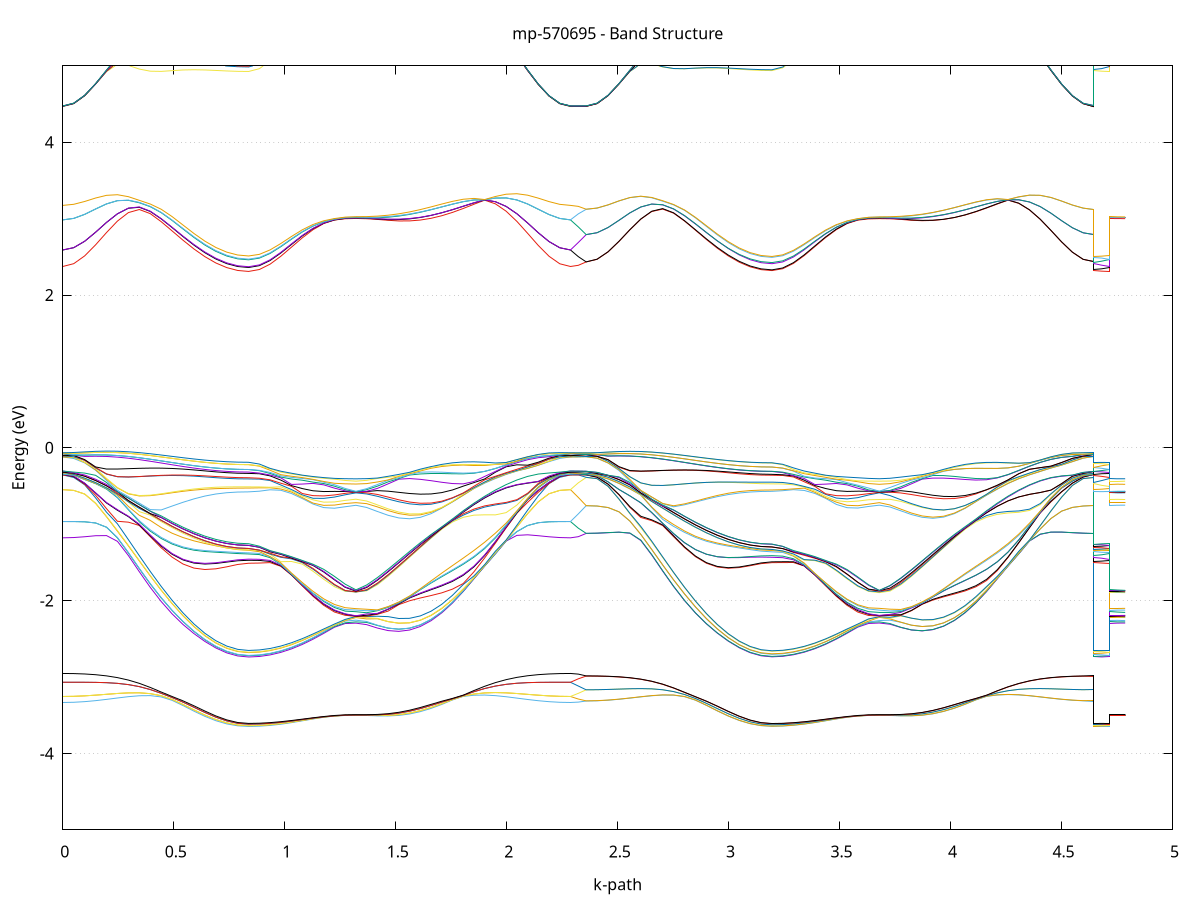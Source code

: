 set title 'mp-570695 - Band Structure'
set xlabel 'k-path'
set ylabel 'Energy (eV)'
set grid y
set yrange [-5:5]
set terminal png size 800,600
set output 'mp-570695_bands_gnuplot.png'
plot '-' using 1:2 with lines notitle, '-' using 1:2 with lines notitle, '-' using 1:2 with lines notitle, '-' using 1:2 with lines notitle, '-' using 1:2 with lines notitle, '-' using 1:2 with lines notitle, '-' using 1:2 with lines notitle, '-' using 1:2 with lines notitle, '-' using 1:2 with lines notitle, '-' using 1:2 with lines notitle, '-' using 1:2 with lines notitle, '-' using 1:2 with lines notitle, '-' using 1:2 with lines notitle, '-' using 1:2 with lines notitle, '-' using 1:2 with lines notitle, '-' using 1:2 with lines notitle, '-' using 1:2 with lines notitle, '-' using 1:2 with lines notitle, '-' using 1:2 with lines notitle, '-' using 1:2 with lines notitle, '-' using 1:2 with lines notitle, '-' using 1:2 with lines notitle, '-' using 1:2 with lines notitle, '-' using 1:2 with lines notitle, '-' using 1:2 with lines notitle, '-' using 1:2 with lines notitle, '-' using 1:2 with lines notitle, '-' using 1:2 with lines notitle, '-' using 1:2 with lines notitle, '-' using 1:2 with lines notitle, '-' using 1:2 with lines notitle, '-' using 1:2 with lines notitle, '-' using 1:2 with lines notitle, '-' using 1:2 with lines notitle, '-' using 1:2 with lines notitle, '-' using 1:2 with lines notitle, '-' using 1:2 with lines notitle, '-' using 1:2 with lines notitle, '-' using 1:2 with lines notitle, '-' using 1:2 with lines notitle, '-' using 1:2 with lines notitle, '-' using 1:2 with lines notitle, '-' using 1:2 with lines notitle, '-' using 1:2 with lines notitle, '-' using 1:2 with lines notitle, '-' using 1:2 with lines notitle, '-' using 1:2 with lines notitle, '-' using 1:2 with lines notitle, '-' using 1:2 with lines notitle, '-' using 1:2 with lines notitle, '-' using 1:2 with lines notitle, '-' using 1:2 with lines notitle, '-' using 1:2 with lines notitle, '-' using 1:2 with lines notitle, '-' using 1:2 with lines notitle, '-' using 1:2 with lines notitle, '-' using 1:2 with lines notitle, '-' using 1:2 with lines notitle, '-' using 1:2 with lines notitle, '-' using 1:2 with lines notitle, '-' using 1:2 with lines notitle, '-' using 1:2 with lines notitle, '-' using 1:2 with lines notitle, '-' using 1:2 with lines notitle, '-' using 1:2 with lines notitle, '-' using 1:2 with lines notitle, '-' using 1:2 with lines notitle, '-' using 1:2 with lines notitle, '-' using 1:2 with lines notitle, '-' using 1:2 with lines notitle, '-' using 1:2 with lines notitle, '-' using 1:2 with lines notitle, '-' using 1:2 with lines notitle, '-' using 1:2 with lines notitle, '-' using 1:2 with lines notitle, '-' using 1:2 with lines notitle, '-' using 1:2 with lines notitle, '-' using 1:2 with lines notitle, '-' using 1:2 with lines notitle, '-' using 1:2 with lines notitle, '-' using 1:2 with lines notitle, '-' using 1:2 with lines notitle, '-' using 1:2 with lines notitle, '-' using 1:2 with lines notitle, '-' using 1:2 with lines notitle, '-' using 1:2 with lines notitle, '-' using 1:2 with lines notitle, '-' using 1:2 with lines notitle, '-' using 1:2 with lines notitle, '-' using 1:2 with lines notitle, '-' using 1:2 with lines notitle, '-' using 1:2 with lines notitle, '-' using 1:2 with lines notitle, '-' using 1:2 with lines notitle, '-' using 1:2 with lines notitle, '-' using 1:2 with lines notitle, '-' using 1:2 with lines notitle, '-' using 1:2 with lines notitle, '-' using 1:2 with lines notitle, '-' using 1:2 with lines notitle, '-' using 1:2 with lines notitle, '-' using 1:2 with lines notitle, '-' using 1:2 with lines notitle, '-' using 1:2 with lines notitle, '-' using 1:2 with lines notitle, '-' using 1:2 with lines notitle, '-' using 1:2 with lines notitle, '-' using 1:2 with lines notitle, '-' using 1:2 with lines notitle, '-' using 1:2 with lines notitle, '-' using 1:2 with lines notitle, '-' using 1:2 with lines notitle, '-' using 1:2 with lines notitle, '-' using 1:2 with lines notitle, '-' using 1:2 with lines notitle, '-' using 1:2 with lines notitle, '-' using 1:2 with lines notitle, '-' using 1:2 with lines notitle, '-' using 1:2 with lines notitle, '-' using 1:2 with lines notitle, '-' using 1:2 with lines notitle, '-' using 1:2 with lines notitle, '-' using 1:2 with lines notitle, '-' using 1:2 with lines notitle, '-' using 1:2 with lines notitle, '-' using 1:2 with lines notitle, '-' using 1:2 with lines notitle, '-' using 1:2 with lines notitle, '-' using 1:2 with lines notitle, '-' using 1:2 with lines notitle, '-' using 1:2 with lines notitle, '-' using 1:2 with lines notitle, '-' using 1:2 with lines notitle, '-' using 1:2 with lines notitle, '-' using 1:2 with lines notitle, '-' using 1:2 with lines notitle, '-' using 1:2 with lines notitle, '-' using 1:2 with lines notitle, '-' using 1:2 with lines notitle, '-' using 1:2 with lines notitle, '-' using 1:2 with lines notitle, '-' using 1:2 with lines notitle, '-' using 1:2 with lines notitle, '-' using 1:2 with lines notitle, '-' using 1:2 with lines notitle, '-' using 1:2 with lines notitle, '-' using 1:2 with lines notitle, '-' using 1:2 with lines notitle, '-' using 1:2 with lines notitle, '-' using 1:2 with lines notitle, '-' using 1:2 with lines notitle, '-' using 1:2 with lines notitle, '-' using 1:2 with lines notitle, '-' using 1:2 with lines notitle, '-' using 1:2 with lines notitle, '-' using 1:2 with lines notitle, '-' using 1:2 with lines notitle, '-' using 1:2 with lines notitle, '-' using 1:2 with lines notitle, '-' using 1:2 with lines notitle
0.000000 -11.821156
0.049253 -11.817456
0.098507 -11.806456
0.147760 -11.788356
0.197013 -11.763556
0.246267 -11.732656
0.295520 -11.696456
0.344773 -11.655956
0.394026 -11.612056
0.443280 -11.566056
0.492533 -11.519356
0.541786 -11.473556
0.591040 -11.430056
0.640293 -11.390456
0.689546 -11.356156
0.738800 -11.328656
0.788053 -11.309656
0.837306 -11.302456
0.837306 -11.302456
0.885648 -11.301056
0.933990 -11.297156
0.982332 -11.290756
1.030674 -11.282556
1.079016 -11.273056
1.127357 -11.262956
1.175699 -11.253356
1.224041 -11.245156
1.272383 -11.239756
1.320725 -11.236356
1.320725 -11.236356
1.369067 -11.241656
1.417409 -11.252556
1.465751 -11.269156
1.514093 -11.291856
1.562435 -11.320356
1.610776 -11.354356
1.659118 -11.392956
1.707460 -11.435356
1.755802 -11.480356
1.804144 -11.526656
1.852486 -11.573056
1.900828 -11.618356
1.949170 -11.661256
1.997512 -11.700656
2.045853 -11.735756
2.094195 -11.765556
2.142537 -11.789456
2.190879 -11.806956
2.239221 -11.817556
2.287563 -11.821156
2.287563 -11.821156
2.322837 -11.820256
2.358112 -11.818456
2.358112 -11.818456
2.407365 -11.814756
2.456618 -11.803756
2.505872 -11.785656
2.555125 -11.760956
2.604378 -11.730156
2.653632 -11.694156
2.702885 -11.653656
2.752138 -11.609956
2.801392 -11.564156
2.850645 -11.517756
2.899898 -11.472156
2.949151 -11.428856
2.998405 -11.389556
3.047658 -11.355456
3.096911 -11.328156
3.146165 -11.309356
3.195418 -11.302156
3.195418 -11.302156
3.243760 -11.300856
3.292102 -11.296856
3.340444 -11.290556
3.388786 -11.282456
3.437127 -11.272956
3.485469 -11.262956
3.533811 -11.253356
3.582153 -11.245156
3.630495 -11.239756
3.678837 -11.236356
3.678837 -11.236356
3.727179 -11.241656
3.775521 -11.252456
3.823863 -11.269056
3.872204 -11.291556
3.920546 -11.319856
3.968888 -11.353556
4.017230 -11.391956
4.065572 -11.434056
4.113914 -11.478856
4.162256 -11.524956
4.210598 -11.571156
4.258940 -11.616256
4.307281 -11.658956
4.355623 -11.698356
4.403965 -11.733256
4.452307 -11.762956
4.500649 -11.786856
4.548991 -11.804256
4.597333 -11.814856
4.645675 -11.818456
4.645675 -11.302156
4.680949 -11.302356
4.716224 -11.302456
4.716224 -11.236356
4.751498 -11.236356
4.786773 -11.236356
e
0.000000 -11.807456
0.049253 -11.803756
0.098507 -11.792856
0.147760 -11.774956
0.197013 -11.750456
0.246267 -11.719856
0.295520 -11.684156
0.344773 -11.644056
0.394026 -11.600756
0.443280 -11.555556
0.492533 -11.509656
0.541786 -11.464756
0.591040 -11.422256
0.640293 -11.383656
0.689546 -11.350356
0.738800 -11.323756
0.788053 -11.305556
0.837306 -11.298656
0.837306 -11.298656
0.885648 -11.297356
0.933990 -11.293556
0.982332 -11.287456
1.030674 -11.279556
1.079016 -11.270456
1.127357 -11.260856
1.175699 -11.251756
1.224041 -11.244156
1.272383 -11.239056
1.320725 -11.236356
1.320725 -11.236356
1.369067 -11.240356
1.417409 -11.250556
1.465751 -11.266356
1.514093 -11.288056
1.562435 -11.315556
1.610776 -11.348356
1.659118 -11.385956
1.707460 -11.427356
1.755802 -11.471356
1.804144 -11.516756
1.852486 -11.562456
1.900828 -11.606956
1.949170 -11.649356
1.997512 -11.688256
2.045853 -11.722956
2.094195 -11.752456
2.142537 -11.776056
2.190879 -11.793356
2.239221 -11.803856
2.287563 -11.807456
2.287563 -11.807456
2.322837 -11.812856
2.358112 -11.816356
2.358112 -11.816356
2.407365 -11.812656
2.456618 -11.801656
2.505872 -11.783656
2.555125 -11.758956
2.604378 -11.728156
2.653632 -11.692056
2.702885 -11.651656
2.752138 -11.607856
2.801392 -11.562056
2.850645 -11.515656
2.899898 -11.470056
2.949151 -11.426756
2.998405 -11.387456
3.047658 -11.353356
3.096911 -11.326056
3.146165 -11.307256
3.195418 -11.300156
3.195418 -11.300156
3.243760 -11.298756
3.292102 -11.294856
3.340444 -11.288556
3.388786 -11.280356
3.437127 -11.271056
3.485469 -11.261156
3.533811 -11.251856
3.582153 -11.244156
3.630495 -11.239056
3.678837 -11.236356
3.678837 -11.236356
3.727179 -11.240456
3.775521 -11.250756
3.823863 -11.267156
3.872204 -11.289556
3.920546 -11.317856
3.968888 -11.351556
4.017230 -11.389856
4.065572 -11.432056
4.113914 -11.476756
4.162256 -11.522856
4.210598 -11.569056
4.258940 -11.614156
4.307281 -11.656956
4.355623 -11.696256
4.403965 -11.731256
4.452307 -11.760956
4.500649 -11.784756
4.548991 -11.802256
4.597333 -11.812856
4.645675 -11.816356
4.645675 -11.300156
4.680949 -11.299556
4.716224 -11.298656
4.716224 -11.236356
4.751498 -11.236356
4.786773 -11.236356
e
0.000000 -11.806556
0.049253 -11.802956
0.098507 -11.791956
0.147760 -11.774056
0.197013 -11.749556
0.246267 -11.719056
0.295520 -11.683256
0.344773 -11.643256
0.394026 -11.599956
0.443280 -11.554656
0.492533 -11.508756
0.541786 -11.463856
0.591040 -11.421256
0.640293 -11.382656
0.689546 -11.349356
0.738800 -11.322656
0.788053 -11.304456
0.837306 -11.297456
0.837306 -11.297456
0.885648 -11.296156
0.933990 -11.292356
0.982332 -11.286256
1.030674 -11.278256
1.079016 -11.269156
1.127357 -11.259656
1.175699 -11.250756
1.224041 -11.243856
1.272383 -11.238656
1.320725 -11.236356
1.320725 -11.236356
1.369067 -11.239556
1.417409 -11.249356
1.465751 -11.265256
1.514093 -11.286956
1.562435 -11.314556
1.610776 -11.347456
1.659118 -11.385056
1.707460 -11.426356
1.755802 -11.470456
1.804144 -11.515856
1.852486 -11.561556
1.900828 -11.606156
1.949170 -11.648456
1.997512 -11.687456
2.045853 -11.722056
2.094195 -11.751556
2.142537 -11.775256
2.190879 -11.792556
2.239221 -11.803056
2.287563 -11.806556
2.287563 -11.806556
2.322837 -11.799956
2.358112 -11.792556
2.358112 -11.792556
2.407365 -11.788856
2.456618 -11.778056
2.505872 -11.760356
2.555125 -11.736156
2.604378 -11.705956
2.653632 -11.670656
2.702885 -11.631056
2.752138 -11.588456
2.801392 -11.543956
2.850645 -11.498956
2.899898 -11.454856
2.949151 -11.413356
2.998405 -11.375856
3.047658 -11.343656
3.096911 -11.318056
3.146165 -11.300756
3.195418 -11.294256
3.195418 -11.294256
3.243760 -11.293056
3.292102 -11.289356
3.340444 -11.283556
3.388786 -11.276156
3.437127 -11.267556
3.485469 -11.258756
3.533811 -11.250556
3.582153 -11.243856
3.630495 -11.238656
3.678837 -11.236356
3.678837 -11.236356
3.727179 -11.239456
3.775521 -11.248556
3.823863 -11.263256
3.872204 -11.283756
3.920546 -11.309956
3.968888 -11.341656
4.017230 -11.378056
4.065572 -11.418256
4.113914 -11.461256
4.162256 -11.505856
4.210598 -11.550656
4.258940 -11.594556
4.307281 -11.636256
4.355623 -11.674756
4.403965 -11.708956
4.452307 -11.738156
4.500649 -11.761556
4.548991 -11.778656
4.597333 -11.789056
4.645675 -11.792556
4.645675 -11.294256
4.680949 -11.296156
4.716224 -11.297456
4.716224 -11.236356
4.751498 -11.236356
4.786773 -11.236356
e
0.000000 -11.776056
0.049253 -11.772456
0.098507 -11.761756
0.147760 -11.744156
0.197013 -11.720256
0.246267 -11.690456
0.295520 -11.655556
0.344773 -11.616556
0.394026 -11.574656
0.443280 -11.530856
0.492533 -11.486756
0.541786 -11.443756
0.591040 -11.403256
0.640293 -11.366856
0.689546 -11.335756
0.738800 -11.311256
0.788053 -11.294856
0.837306 -11.288856
0.837306 -11.288856
0.885648 -11.287656
0.933990 -11.284256
0.982332 -11.278756
1.030674 -11.271856
1.079016 -11.264056
1.127357 -11.256056
1.175699 -11.248956
1.224041 -11.243156
1.272383 -11.238056
1.320725 -11.235856
1.320725 -11.235856
1.369067 -11.238256
1.417409 -11.246256
1.465751 -11.259556
1.514093 -11.278656
1.562435 -11.303456
1.610776 -11.333756
1.659118 -11.368956
1.707460 -11.408056
1.755802 -11.449956
1.804144 -11.493556
1.852486 -11.537456
1.900828 -11.580656
1.949170 -11.621656
1.997512 -11.659556
2.045853 -11.693356
2.094195 -11.722156
2.142537 -11.745356
2.190879 -11.762256
2.239221 -11.772556
2.287563 -11.776056
2.287563 -11.776056
2.322837 -11.783756
2.358112 -11.791456
2.358112 -11.791456
2.407365 -11.787856
2.456618 -11.777056
2.505872 -11.759256
2.555125 -11.735056
2.604378 -11.704956
2.653632 -11.669656
2.702885 -11.630156
2.752138 -11.587456
2.801392 -11.542956
2.850645 -11.497956
2.899898 -11.454056
2.949151 -11.412556
2.998405 -11.374956
3.047658 -11.342856
3.096911 -11.317256
3.146165 -11.299956
3.195418 -11.293456
3.195418 -11.293456
3.243760 -11.292256
3.292102 -11.288556
3.340444 -11.282756
3.388786 -11.275256
3.437127 -11.266656
3.485469 -11.257756
3.533811 -11.249456
3.582153 -11.243256
3.630495 -11.238056
3.678837 -11.235856
3.678837 -11.235856
3.727179 -11.238456
3.775521 -11.247656
3.823863 -11.262356
3.872204 -11.282956
3.920546 -11.309156
3.968888 -11.340856
4.017230 -11.377256
4.065572 -11.417456
4.113914 -11.460456
4.162256 -11.504956
4.210598 -11.549756
4.258940 -11.593556
4.307281 -11.635256
4.355623 -11.673756
4.403965 -11.707956
4.452307 -11.737056
4.500649 -11.760456
4.548991 -11.777556
4.597333 -11.787956
4.645675 -11.791456
4.645675 -11.293456
4.680949 -11.291256
4.716224 -11.288856
4.716224 -11.235856
4.751498 -11.235856
4.786773 -11.235856
e
0.000000 -11.775256
0.049253 -11.771756
0.098507 -11.761056
0.147760 -11.743456
0.197013 -11.719556
0.246267 -11.689756
0.295520 -11.654856
0.344773 -11.615856
0.394026 -11.573956
0.443280 -11.530156
0.492533 -11.486056
0.541786 -11.443056
0.591040 -11.402656
0.640293 -11.366156
0.689546 -11.335156
0.738800 -11.310656
0.788053 -11.294156
0.837306 -11.288156
0.837306 -11.288156
0.885648 -11.286956
0.933990 -11.283556
0.982332 -11.278156
1.030674 -11.271156
1.079016 -11.263356
1.127357 -11.255456
1.175699 -11.248156
1.224041 -11.241556
1.272383 -11.236556
1.320725 -11.234956
1.320725 -11.234956
1.369067 -11.237456
1.417409 -11.245456
1.465751 -11.258856
1.514093 -11.277956
1.562435 -11.302856
1.610776 -11.333156
1.659118 -11.368256
1.707460 -11.407356
1.755802 -11.449256
1.804144 -11.492856
1.852486 -11.536756
1.900828 -11.579956
1.949170 -11.620956
1.997512 -11.658856
2.045853 -11.692656
2.094195 -11.721456
2.142537 -11.744656
2.190879 -11.761556
2.239221 -11.771856
2.287563 -11.775256
2.287563 -11.775256
2.322837 -11.768456
2.358112 -11.763656
2.358112 -11.763656
2.407365 -11.760056
2.456618 -11.749456
2.505872 -11.732056
2.555125 -11.708256
2.604378 -11.678756
2.653632 -11.644256
2.702885 -11.605656
2.752138 -11.564156
2.801392 -11.520956
2.850645 -11.477456
2.899898 -11.435156
2.949151 -11.395456
2.998405 -11.359856
3.047658 -11.329456
3.096911 -11.305556
3.146165 -11.289456
3.195418 -11.283456
3.195418 -11.283456
3.243760 -11.282356
3.292102 -11.279056
3.340444 -11.273856
3.388786 -11.267156
3.437127 -11.259856
3.485469 -11.253356
3.533811 -11.247756
3.582153 -11.241556
3.630495 -11.236556
3.678837 -11.234956
3.678837 -11.234956
3.727179 -11.237056
3.775521 -11.243856
3.823863 -11.256256
3.872204 -11.274356
3.920546 -11.298256
3.968888 -11.327556
4.017230 -11.361856
4.065572 -11.400056
4.113914 -11.441256
4.162256 -11.484156
4.210598 -11.527456
4.258940 -11.570056
4.307281 -11.610656
4.355623 -11.648256
4.403965 -11.681656
4.452307 -11.710256
4.500649 -11.733156
4.548991 -11.749956
4.597333 -11.760256
4.645675 -11.763656
4.645675 -11.283456
4.680949 -11.285656
4.716224 -11.288156
4.716224 -11.234956
4.751498 -11.234956
4.786773 -11.234956
e
0.000000 -11.757456
0.049253 -11.753856
0.098507 -11.743256
0.147760 -11.725956
0.197013 -11.702256
0.246267 -11.672756
0.295520 -11.638356
0.344773 -11.599956
0.394026 -11.558556
0.443280 -11.515556
0.492533 -11.472356
0.541786 -11.430256
0.591040 -11.390856
0.640293 -11.355456
0.689546 -11.325256
0.738800 -11.301456
0.788053 -11.285256
0.837306 -11.279156
0.837306 -11.279156
0.885648 -11.277956
0.933990 -11.274656
0.982332 -11.269356
1.030674 -11.262656
1.079016 -11.255456
1.127357 -11.251056
1.175699 -11.245956
1.224041 -11.240256
1.272383 -11.235456
1.320725 -11.234856
1.320725 -11.234856
1.369067 -11.235756
1.417409 -11.241456
1.465751 -11.253256
1.514093 -11.270956
1.562435 -11.294456
1.610776 -11.323556
1.659118 -11.357456
1.707460 -11.395356
1.755802 -11.436256
1.804144 -11.478956
1.852486 -11.522056
1.900828 -11.564456
1.949170 -11.604956
1.997512 -11.642356
2.045853 -11.675656
2.094195 -11.704156
2.142537 -11.727056
2.190879 -11.743756
2.239221 -11.753956
2.287563 -11.757456
2.287563 -11.757456
2.322837 -11.758656
2.358112 -11.761456
2.358112 -11.761456
2.407365 -11.757856
2.456618 -11.747256
2.505872 -11.729856
2.555125 -11.706056
2.604378 -11.676556
2.653632 -11.642056
2.702885 -11.603456
2.752138 -11.561956
2.801392 -11.518756
2.850645 -11.475256
2.899898 -11.432956
2.949151 -11.393256
2.998405 -11.357656
3.047658 -11.327356
3.096911 -11.303456
3.146165 -11.287456
3.195418 -11.281756
3.195418 -11.281756
3.243760 -11.280556
3.292102 -11.277356
3.340444 -11.272356
3.388786 -11.266056
3.437127 -11.259456
3.485469 -11.252656
3.533811 -11.246156
3.582153 -11.240256
3.630495 -11.235456
3.678837 -11.234856
3.678837 -11.234856
3.727179 -11.236356
3.775521 -11.242656
3.823863 -11.254456
3.872204 -11.272356
3.920546 -11.296156
3.968888 -11.325456
4.017230 -11.359656
4.065572 -11.397856
4.113914 -11.439056
4.162256 -11.481956
4.210598 -11.525256
4.258940 -11.567856
4.307281 -11.608456
4.355623 -11.646056
4.403965 -11.679456
4.452307 -11.708056
4.500649 -11.730956
4.548991 -11.747756
4.597333 -11.758056
4.645675 -11.761456
4.645675 -11.281756
4.680949 -11.280056
4.716224 -11.279156
4.716224 -11.234856
4.751498 -11.234856
4.786773 -11.234856
e
0.000000 -11.377156
0.049253 -11.376056
0.098507 -11.373056
0.147760 -11.367956
0.197013 -11.361156
0.246267 -11.352856
0.295520 -11.343256
0.344773 -11.332856
0.394026 -11.321756
0.443280 -11.310656
0.492533 -11.299756
0.541786 -11.289556
0.591040 -11.280556
0.640293 -11.273256
0.689546 -11.268156
0.738800 -11.265756
0.788053 -11.265956
0.837306 -11.266756
0.837306 -11.266756
0.885648 -11.266256
0.933990 -11.264756
0.982332 -11.262356
1.030674 -11.259256
1.079016 -11.255156
1.127357 -11.247656
1.175699 -11.241256
1.224041 -11.236956
1.272383 -11.235056
1.320725 -11.234656
1.320725 -11.234656
1.369067 -11.235556
1.417409 -11.238656
1.465751 -11.242356
1.514093 -11.247356
1.562435 -11.253656
1.610776 -11.261056
1.659118 -11.269656
1.707460 -11.279256
1.755802 -11.289656
1.804144 -11.300656
1.852486 -11.311956
1.900828 -11.323156
1.949170 -11.334056
1.997512 -11.344356
2.045853 -11.353656
2.094195 -11.361756
2.142537 -11.368356
2.190879 -11.373156
2.239221 -11.376156
2.287563 -11.377156
2.287563 -11.377156
2.322837 -11.375556
2.358112 -11.371956
2.358112 -11.371956
2.407365 -11.370956
2.456618 -11.367956
2.505872 -11.362956
2.555125 -11.356356
2.604378 -11.348256
2.653632 -11.338856
2.702885 -11.328656
2.752138 -11.317856
2.801392 -11.307056
2.850645 -11.296456
2.899898 -11.286556
2.949151 -11.277956
2.998405 -11.270856
3.047658 -11.266056
3.096911 -11.263656
3.146165 -11.263656
3.195418 -11.263956
3.195418 -11.263956
3.243760 -11.263456
3.292102 -11.261956
3.340444 -11.259356
3.388786 -11.255756
3.437127 -11.251056
3.485469 -11.246056
3.533811 -11.240956
3.582153 -11.236956
3.630495 -11.235056
3.678837 -11.234656
3.678837 -11.234656
3.727179 -11.234656
3.775521 -11.237456
3.823863 -11.241156
3.872204 -11.245956
3.920546 -11.251956
3.968888 -11.259156
4.017230 -11.267356
4.065572 -11.276656
4.113914 -11.286756
4.162256 -11.297356
4.210598 -11.308256
4.258940 -11.319256
4.307281 -11.329856
4.355623 -11.339956
4.403965 -11.349056
4.452307 -11.356856
4.500649 -11.363356
4.548991 -11.368056
4.597333 -11.370956
4.645675 -11.371956
4.645675 -11.263956
4.680949 -11.265756
4.716224 -11.266756
4.716224 -11.234656
4.751498 -11.234656
4.786773 -11.234656
e
0.000000 -11.354956
0.049253 -11.354056
0.098507 -11.351156
0.147760 -11.346556
0.197013 -11.340356
0.246267 -11.332756
0.295520 -11.324056
0.344773 -11.314556
0.394026 -11.304656
0.443280 -11.294656
0.492533 -11.284956
0.541786 -11.276056
0.591040 -11.268356
0.640293 -11.262256
0.689546 -11.258256
0.738800 -11.256456
0.788053 -11.256756
0.837306 -11.257256
0.837306 -11.257256
0.885648 -11.256856
0.933990 -11.255456
0.982332 -11.253256
1.030674 -11.250356
1.079016 -11.246756
1.127357 -11.242956
1.175699 -11.239156
1.224041 -11.235956
1.272383 -11.234556
1.320725 -11.234556
1.320725 -11.234556
1.369067 -11.233956
1.417409 -11.234556
1.465751 -11.236856
1.514093 -11.240456
1.562435 -11.245356
1.610776 -11.251456
1.659118 -11.258756
1.707460 -11.266956
1.755802 -11.276056
1.804144 -11.285756
1.852486 -11.295756
1.900828 -11.305856
1.949170 -11.315656
1.997512 -11.325056
2.045853 -11.333456
2.094195 -11.340856
2.142537 -11.346856
2.190879 -11.351356
2.239221 -11.354056
2.287563 -11.354956
2.287563 -11.354956
2.322837 -11.363656
2.358112 -11.369756
2.358112 -11.369756
2.407365 -11.368756
2.456618 -11.365756
2.505872 -11.360856
2.555125 -11.354156
2.604378 -11.346056
2.653632 -11.336756
2.702885 -11.326456
2.752138 -11.315756
2.801392 -11.304856
2.850645 -11.294356
2.899898 -11.284456
2.949151 -11.275856
2.998405 -11.268856
3.047658 -11.264056
3.096911 -11.261756
3.146165 -11.261756
3.195418 -11.262356
3.195418 -11.262356
3.243760 -11.261856
3.292102 -11.260356
3.340444 -11.257956
3.388786 -11.254656
3.437127 -11.250656
3.485469 -11.245356
3.533811 -11.239756
3.582153 -11.235956
3.630495 -11.234556
3.678837 -11.234556
3.678837 -11.234556
3.727179 -11.234556
3.775521 -11.236356
3.823863 -11.239556
3.872204 -11.244156
3.920546 -11.249956
3.968888 -11.257056
4.017230 -11.265356
4.065572 -11.274556
4.113914 -11.284656
4.162256 -11.295256
4.210598 -11.306156
4.258940 -11.317056
4.307281 -11.327756
4.355623 -11.337756
4.403965 -11.346856
4.452307 -11.354756
4.500649 -11.361156
4.548991 -11.365856
4.597333 -11.368756
4.645675 -11.369756
4.645675 -11.262356
4.680949 -11.260056
4.716224 -11.257256
4.716224 -11.234556
4.751498 -11.234556
4.786773 -11.234556
e
0.000000 -11.354256
0.049253 -11.353256
0.098507 -11.350456
0.147760 -11.345856
0.197013 -11.339656
0.246267 -11.332056
0.295520 -11.323356
0.344773 -11.313856
0.394026 -11.303856
0.443280 -11.293956
0.492533 -11.284256
0.541786 -11.275356
0.591040 -11.267656
0.640293 -11.261556
0.689546 -11.257556
0.738800 -11.255956
0.788053 -11.256256
0.837306 -11.256856
0.837306 -11.256856
0.885648 -11.256456
0.933990 -11.255156
0.982332 -11.252956
1.030674 -11.250156
1.079016 -11.246656
1.127357 -11.242656
1.175699 -11.238556
1.224041 -11.235756
1.272383 -11.234356
1.320725 -11.234156
1.320725 -11.234156
1.369067 -11.233556
1.417409 -11.234356
1.465751 -11.236456
1.514093 -11.239956
1.562435 -11.244856
1.610776 -11.250856
1.659118 -11.258056
1.707460 -11.266256
1.755802 -11.275356
1.804144 -11.285056
1.852486 -11.295056
1.900828 -11.305156
1.949170 -11.314956
1.997512 -11.324256
2.045853 -11.332756
2.094195 -11.340156
2.142537 -11.346156
2.190879 -11.350556
2.239221 -11.353356
2.287563 -11.354256
2.287563 -11.354256
2.322837 -11.344456
2.358112 -11.334056
2.358112 -11.334056
2.407365 -11.333256
2.456618 -11.330656
2.505872 -11.326456
2.555125 -11.320856
2.604378 -11.313956
2.653632 -11.306156
2.702885 -11.297656
2.752138 -11.288856
2.801392 -11.280156
2.850645 -11.271756
2.899898 -11.264156
2.949151 -11.257856
2.998405 -11.253056
3.047658 -11.250256
3.096911 -11.249656
3.146165 -11.250756
3.195418 -11.251656
3.195418 -11.251656
3.243760 -11.251256
3.292102 -11.250156
3.340444 -11.248456
3.388786 -11.246056
3.437127 -11.243356
3.485469 -11.240556
3.533811 -11.237856
3.582153 -11.235756
3.630495 -11.234356
3.678837 -11.234156
3.678837 -11.234156
3.727179 -11.233256
3.775521 -11.232556
3.823863 -11.233456
3.872204 -11.235556
3.920546 -11.239056
3.968888 -11.243656
4.017230 -11.249456
4.065572 -11.256256
4.113914 -11.263956
4.162256 -11.272256
4.210598 -11.281056
4.258940 -11.289956
4.307281 -11.298656
4.355623 -11.307056
4.403965 -11.314656
4.452307 -11.321256
4.500649 -11.326756
4.548991 -11.330756
4.597333 -11.333256
4.645675 -11.334056
4.645675 -11.251656
4.680949 -11.254156
4.716224 -11.256856
4.716224 -11.234156
4.751498 -11.234156
4.786773 -11.234156
e
0.000000 -11.314956
0.049253 -11.314256
0.098507 -11.311856
0.147760 -11.308156
0.197013 -11.303056
0.246267 -11.296956
0.295520 -11.290056
0.344773 -11.282556
0.394026 -11.274856
0.443280 -11.267256
0.492533 -11.260056
0.541786 -11.253856
0.591040 -11.248756
0.640293 -11.245256
0.689546 -11.243656
0.738800 -11.244056
0.788053 -11.246056
0.837306 -11.247356
0.837306 -11.247356
0.885648 -11.247056
0.933990 -11.246156
0.982332 -11.244756
1.030674 -11.242956
1.079016 -11.240856
1.127357 -11.238756
1.175699 -11.236656
1.224041 -11.234956
1.272383 -11.233656
1.320725 -11.232256
1.320725 -11.232256
1.369067 -11.232556
1.417409 -11.231256
1.465751 -11.230956
1.514093 -11.231756
1.562435 -11.233856
1.610776 -11.237156
1.659118 -11.241556
1.707460 -11.247056
1.755802 -11.253456
1.804144 -11.260456
1.852486 -11.267956
1.900828 -11.275756
1.949170 -11.283356
1.997512 -11.290756
2.045853 -11.297556
2.094195 -11.303556
2.142537 -11.308356
2.190879 -11.312056
2.239221 -11.314256
2.287563 -11.314956
2.287563 -11.314956
2.322837 -11.323756
2.358112 -11.333856
2.358112 -11.333856
2.407365 -11.332956
2.456618 -11.330356
2.505872 -11.326156
2.555125 -11.320556
2.604378 -11.313656
2.653632 -11.305856
2.702885 -11.297356
2.752138 -11.288456
2.801392 -11.279656
2.850645 -11.271356
2.899898 -11.263756
2.949151 -11.257356
2.998405 -11.252556
3.047658 -11.249756
3.096911 -11.249156
3.146165 -11.250256
3.195418 -11.251256
3.195418 -11.251256
3.243760 -11.250856
3.292102 -11.249756
3.340444 -11.247956
3.388786 -11.245656
3.437127 -11.243056
3.485469 -11.240056
3.533811 -11.237056
3.582153 -11.234956
3.630495 -11.233656
3.678837 -11.232256
3.678837 -11.232256
3.727179 -11.232556
3.775521 -11.232256
3.823863 -11.233056
3.872204 -11.235156
3.920546 -11.238556
3.968888 -11.243156
4.017230 -11.248956
4.065572 -11.255856
4.113914 -11.263556
4.162256 -11.271856
4.210598 -11.280656
4.258940 -11.289556
4.307281 -11.298356
4.355623 -11.306656
4.403965 -11.314356
4.452307 -11.321056
4.500649 -11.326456
4.548991 -11.330456
4.597333 -11.332956
4.645675 -11.333856
4.645675 -11.251256
4.680949 -11.249056
4.716224 -11.247356
4.716224 -11.232256
4.751498 -11.232256
4.786773 -11.232256
e
0.000000 -11.314256
0.049253 -11.313456
0.098507 -11.311156
0.147760 -11.307356
0.197013 -11.302356
0.246267 -11.296256
0.295520 -11.289256
0.344773 -11.281756
0.394026 -11.274056
0.443280 -11.266456
0.492533 -11.259356
0.541786 -11.253056
0.591040 -11.248056
0.640293 -11.244556
0.689546 -11.242956
0.738800 -11.243356
0.788053 -11.245356
0.837306 -11.246656
0.837306 -11.246656
0.885648 -11.246356
0.933990 -11.245456
0.982332 -11.244056
1.030674 -11.242256
1.079016 -11.240256
1.127357 -11.238156
1.175699 -11.235956
1.224041 -11.233156
1.272383 -11.231556
1.320725 -11.231456
1.320725 -11.231456
1.369067 -11.231556
1.417409 -11.230556
1.465751 -11.230256
1.514093 -11.231156
1.562435 -11.233156
1.610776 -11.236456
1.659118 -11.240856
1.707460 -11.246356
1.755802 -11.252656
1.804144 -11.259756
1.852486 -11.267256
1.900828 -11.274956
1.949170 -11.282656
1.997512 -11.290056
2.045853 -11.296856
2.094195 -11.302756
2.142537 -11.307656
2.190879 -11.311256
2.239221 -11.313456
2.287563 -11.314256
2.287563 -11.314256
2.322837 -11.306956
2.358112 -11.302256
2.358112 -11.302256
2.407365 -11.301556
2.456618 -11.299456
2.505872 -11.295956
2.555125 -11.291356
2.604378 -11.285756
2.653632 -11.279456
2.702885 -11.272656
2.752138 -11.265756
2.801392 -11.258956
2.850645 -11.252756
2.899898 -11.247356
2.949151 -11.243156
2.998405 -11.240556
3.047658 -11.239756
3.096911 -11.240956
3.146165 -11.243456
3.195418 -11.244956
3.195418 -11.244956
3.243760 -11.244756
3.292102 -11.243956
3.340444 -11.242756
3.388786 -11.241156
3.437127 -11.239456
3.485469 -11.237656
3.533811 -11.235856
3.582153 -11.233156
3.630495 -11.231556
3.678837 -11.231456
3.678837 -11.231456
3.727179 -11.231556
3.775521 -11.230256
3.823863 -11.229456
3.872204 -11.229656
3.920546 -11.230956
3.968888 -11.233356
4.017230 -11.236856
4.065572 -11.241356
4.113914 -11.246856
4.162256 -11.252956
4.210598 -11.259556
4.258940 -11.266456
4.307281 -11.273456
4.355623 -11.280156
4.403965 -11.286256
4.452307 -11.291756
4.500649 -11.296156
4.548991 -11.299556
4.597333 -11.301556
4.645675 -11.302256
4.645675 -11.244956
4.680949 -11.245556
4.716224 -11.246656
4.716224 -11.231456
4.751498 -11.231456
4.786773 -11.231456
e
0.000000 -11.296056
0.049253 -11.295356
0.098507 -11.293356
0.147760 -11.289956
0.197013 -11.285556
0.246267 -11.280156
0.295520 -11.274056
0.344773 -11.267456
0.394026 -11.260856
0.443280 -11.254356
0.492533 -11.248456
0.541786 -11.243456
0.591040 -11.239556
0.640293 -11.237256
0.689546 -11.236656
0.738800 -11.237956
0.788053 -11.240556
0.837306 -11.242156
0.837306 -11.242156
0.885648 -11.241956
0.933990 -11.241156
0.982332 -11.239956
1.030674 -11.238456
1.079016 -11.236756
1.127357 -11.234956
1.175699 -11.233256
1.224041 -11.231756
1.272383 -11.230556
1.320725 -11.230956
1.320725 -11.230956
1.369067 -11.229256
1.417409 -11.227656
1.465751 -11.226856
1.514093 -11.226956
1.562435 -11.228056
1.610776 -11.230256
1.659118 -11.233456
1.707460 -11.237656
1.755802 -11.242856
1.804144 -11.248656
1.852486 -11.254956
1.900828 -11.261556
1.949170 -11.268256
1.997512 -11.274656
2.045853 -11.280656
2.094195 -11.285856
2.142537 -11.290256
2.190879 -11.293456
2.239221 -11.295456
2.287563 -11.296056
2.287563 -11.296056
2.322837 -11.297256
2.358112 -11.299756
2.358112 -11.299756
2.407365 -11.299056
2.456618 -11.296956
2.505872 -11.293456
2.555125 -11.288856
2.604378 -11.283256
2.653632 -11.276956
2.702885 -11.270156
2.752138 -11.263256
2.801392 -11.256556
2.850645 -11.250256
2.899898 -11.244956
2.949151 -11.240756
2.998405 -11.238156
3.047658 -11.237356
3.096911 -11.238456
3.146165 -11.240856
3.195418 -11.242456
3.195418 -11.242456
3.243760 -11.242156
3.292102 -11.241356
3.340444 -11.240156
3.388786 -11.238556
3.437127 -11.236856
3.485469 -11.235056
3.533811 -11.233256
3.582153 -11.231756
3.630495 -11.230556
3.678837 -11.230956
3.678837 -11.230956
3.727179 -11.229256
3.775521 -11.227656
3.823863 -11.226956
3.872204 -11.227156
3.920546 -11.228456
3.968888 -11.230856
4.017230 -11.234456
4.065572 -11.238956
4.113914 -11.244356
4.162256 -11.250456
4.210598 -11.257156
4.258940 -11.264056
4.307281 -11.270956
4.355623 -11.277656
4.403965 -11.283856
4.452307 -11.289256
4.500649 -11.293756
4.548991 -11.297056
4.597333 -11.299056
4.645675 -11.299756
4.645675 -11.242456
4.680949 -11.242256
4.716224 -11.242156
4.716224 -11.230956
4.751498 -11.230956
4.786773 -11.230956
e
0.000000 -7.531156
0.049253 -7.530656
0.098507 -7.528856
0.147760 -7.526156
0.197013 -7.522756
0.246267 -7.518756
0.295520 -7.514656
0.344773 -7.510656
0.394026 -7.507156
0.443280 -7.504256
0.492533 -7.502056
0.541786 -7.500556
0.591040 -7.499656
0.640293 -7.499156
0.689546 -7.499056
0.738800 -7.499056
0.788053 -7.499156
0.837306 -7.499156
0.837306 -7.499156
0.885648 -7.497256
0.933990 -7.491756
0.982332 -7.482856
1.030674 -7.470856
1.079016 -7.456156
1.127357 -7.439656
1.175699 -7.422156
1.224041 -7.405356
1.272383 -7.391756
1.320725 -7.383856
1.320725 -7.383856
1.369067 -7.391656
1.417409 -7.404456
1.465751 -7.419356
1.514093 -7.434256
1.562435 -7.448156
1.610776 -7.460356
1.659118 -7.470956
1.707460 -7.479756
1.755802 -7.487256
1.804144 -7.493756
1.852486 -7.499456
1.900828 -7.504756
1.949170 -7.509656
1.997512 -7.514456
2.045853 -7.518856
2.094195 -7.522956
2.142537 -7.526356
2.190879 -7.528956
2.239221 -7.530656
2.287563 -7.531156
2.287563 -7.531156
2.322837 -7.531156
2.358112 -7.531156
2.358112 -7.531156
2.407365 -7.530656
2.456618 -7.528856
2.505872 -7.526156
2.555125 -7.522756
2.604378 -7.518756
2.653632 -7.514656
2.702885 -7.510656
2.752138 -7.507156
2.801392 -7.504256
2.850645 -7.502056
2.899898 -7.500556
2.949151 -7.499656
2.998405 -7.499156
3.047658 -7.499056
3.096911 -7.499056
3.146165 -7.499156
3.195418 -7.499156
3.195418 -7.499156
3.243760 -7.497256
3.292102 -7.491756
3.340444 -7.482856
3.388786 -7.470856
3.437127 -7.456156
3.485469 -7.439656
3.533811 -7.422156
3.582153 -7.405356
3.630495 -7.391756
3.678837 -7.383856
3.678837 -7.383856
3.727179 -7.391656
3.775521 -7.404456
3.823863 -7.419356
3.872204 -7.434256
3.920546 -7.448156
3.968888 -7.460356
4.017230 -7.470956
4.065572 -7.479756
4.113914 -7.487256
4.162256 -7.493756
4.210598 -7.499456
4.258940 -7.504756
4.307281 -7.509656
4.355623 -7.514456
4.403965 -7.518856
4.452307 -7.522956
4.500649 -7.526356
4.548991 -7.528956
4.597333 -7.530656
4.645675 -7.531156
4.645675 -7.499156
4.680949 -7.499156
4.716224 -7.499156
4.716224 -7.383856
4.751498 -7.383856
4.786773 -7.383856
e
0.000000 -7.531156
0.049253 -7.529756
0.098507 -7.528056
0.147760 -7.525356
0.197013 -7.521856
0.246267 -7.517856
0.295520 -7.513756
0.344773 -7.509756
0.394026 -7.506256
0.443280 -7.503256
0.492533 -7.501056
0.541786 -7.499556
0.591040 -7.498656
0.640293 -7.498256
0.689546 -7.498156
0.738800 -7.498156
0.788053 -7.498156
0.837306 -7.498156
0.837306 -7.498156
0.885648 -7.496356
0.933990 -7.490856
0.982332 -7.481856
1.030674 -7.469756
1.079016 -7.455056
1.127357 -7.438356
1.175699 -7.420856
1.224041 -7.404056
1.272383 -7.390456
1.320725 -7.383756
1.320725 -7.383756
1.369067 -7.390356
1.417409 -7.402956
1.465751 -7.417756
1.514093 -7.432656
1.562435 -7.446556
1.610776 -7.458856
1.659118 -7.469456
1.707460 -7.478456
1.755802 -7.486056
1.804144 -7.492656
1.852486 -7.498456
1.900828 -7.503756
1.949170 -7.508856
1.997512 -7.513556
2.045853 -7.518056
2.094195 -7.522056
2.142537 -7.525456
2.190879 -7.528156
2.239221 -7.529756
2.287563 -7.531156
2.287563 -7.531156
2.322837 -7.531156
2.358112 -7.531156
2.358112 -7.531156
2.407365 -7.529756
2.456618 -7.528056
2.505872 -7.525356
2.555125 -7.521856
2.604378 -7.517856
2.653632 -7.513756
2.702885 -7.509756
2.752138 -7.506256
2.801392 -7.503256
2.850645 -7.501056
2.899898 -7.499556
2.949151 -7.498656
2.998405 -7.498256
3.047658 -7.498156
3.096911 -7.498156
3.146165 -7.498156
3.195418 -7.498156
3.195418 -7.498156
3.243760 -7.496356
3.292102 -7.490856
3.340444 -7.481856
3.388786 -7.469756
3.437127 -7.455056
3.485469 -7.438356
3.533811 -7.420856
3.582153 -7.404056
3.630495 -7.390456
3.678837 -7.383756
3.678837 -7.383756
3.727179 -7.390356
3.775521 -7.402956
3.823863 -7.417756
3.872204 -7.432656
3.920546 -7.446556
3.968888 -7.458856
4.017230 -7.469456
4.065572 -7.478456
4.113914 -7.486056
4.162256 -7.492656
4.210598 -7.498456
4.258940 -7.503756
4.307281 -7.508856
4.355623 -7.513556
4.403965 -7.518056
4.452307 -7.522056
4.500649 -7.525456
4.548991 -7.528156
4.597333 -7.529756
4.645675 -7.531156
4.645675 -7.498156
4.680949 -7.498156
4.716224 -7.498156
4.716224 -7.383756
4.751498 -7.383756
4.786773 -7.383756
e
0.000000 -7.530356
0.049253 -7.529456
0.098507 -7.526756
0.147760 -7.524056
0.197013 -7.520556
0.246267 -7.516556
0.295520 -7.512456
0.344773 -7.508456
0.394026 -7.504956
0.443280 -7.502056
0.492533 -7.499856
0.541786 -7.498356
0.591040 -7.497456
0.640293 -7.496956
0.689546 -7.496856
0.738800 -7.496856
0.788053 -7.496856
0.837306 -7.496956
0.837306 -7.496956
0.885648 -7.495056
0.933990 -7.489556
0.982332 -7.480656
1.030674 -7.468556
1.079016 -7.453756
1.127357 -7.437156
1.175699 -7.419556
1.224041 -7.402756
1.272383 -7.389256
1.320725 -7.382556
1.320725 -7.382556
1.369067 -7.389156
1.417409 -7.401656
1.465751 -7.416456
1.514093 -7.431356
1.562435 -7.445256
1.610776 -7.457556
1.659118 -7.468156
1.707460 -7.477156
1.755802 -7.484856
1.804144 -7.491356
1.852486 -7.497156
1.900828 -7.502556
1.949170 -7.507556
1.997512 -7.512256
2.045853 -7.516756
2.094195 -7.520756
2.142537 -7.524156
2.190879 -7.526856
2.239221 -7.529456
2.287563 -7.530356
2.287563 -7.530356
2.322837 -7.530356
2.358112 -7.530356
2.358112 -7.530356
2.407365 -7.529456
2.456618 -7.526756
2.505872 -7.524056
2.555125 -7.520556
2.604378 -7.516556
2.653632 -7.512456
2.702885 -7.508456
2.752138 -7.504956
2.801392 -7.502056
2.850645 -7.499856
2.899898 -7.498356
2.949151 -7.497456
2.998405 -7.496956
3.047658 -7.496856
3.096911 -7.496856
3.146165 -7.496856
3.195418 -7.496956
3.195418 -7.496956
3.243760 -7.495056
3.292102 -7.489556
3.340444 -7.480656
3.388786 -7.468556
3.437127 -7.453756
3.485469 -7.437156
3.533811 -7.419556
3.582153 -7.402756
3.630495 -7.389256
3.678837 -7.382556
3.678837 -7.382556
3.727179 -7.389156
3.775521 -7.401656
3.823863 -7.416356
3.872204 -7.431156
3.920546 -7.445156
3.968888 -7.457456
4.017230 -7.468156
4.065572 -7.477156
4.113914 -7.484856
4.162256 -7.491356
4.210598 -7.497156
4.258940 -7.502556
4.307281 -7.507556
4.355623 -7.512256
4.403965 -7.516756
4.452307 -7.520756
4.500649 -7.524156
4.548991 -7.526856
4.597333 -7.529456
4.645675 -7.530356
4.645675 -7.496956
4.680949 -7.496956
4.716224 -7.496956
4.716224 -7.382556
4.751498 -7.382556
4.786773 -7.382556
e
0.000000 -7.530356
0.049253 -7.528556
0.098507 -7.526456
0.147760 -7.523756
0.197013 -7.520256
0.246267 -7.516256
0.295520 -7.512156
0.344773 -7.508156
0.394026 -7.504656
0.443280 -7.501656
0.492533 -7.499456
0.541786 -7.497956
0.591040 -7.497056
0.640293 -7.496656
0.689546 -7.496456
0.738800 -7.496456
0.788053 -7.496556
0.837306 -7.496556
0.837306 -7.496556
0.885648 -7.494756
0.933990 -7.489256
0.982332 -7.480256
1.030674 -7.468156
1.079016 -7.453456
1.127357 -7.436756
1.175699 -7.419156
1.224041 -7.402356
1.272383 -7.388856
1.320725 -7.382556
1.320725 -7.382556
1.369067 -7.388656
1.417409 -7.401156
1.465751 -7.415856
1.514093 -7.430756
1.562435 -7.444656
1.610776 -7.457056
1.659118 -7.467756
1.707460 -7.476856
1.755802 -7.484456
1.804144 -7.491056
1.852486 -7.496856
1.900828 -7.502156
1.949170 -7.507156
1.997512 -7.511956
2.045853 -7.516456
2.094195 -7.520456
2.142537 -7.523856
2.190879 -7.526556
2.239221 -7.528656
2.287563 -7.530356
2.287563 -7.530356
2.322837 -7.530356
2.358112 -7.530356
2.358112 -7.530356
2.407365 -7.528556
2.456618 -7.526456
2.505872 -7.523756
2.555125 -7.520256
2.604378 -7.516256
2.653632 -7.512156
2.702885 -7.508156
2.752138 -7.504656
2.801392 -7.501656
2.850645 -7.499456
2.899898 -7.497956
2.949151 -7.497056
2.998405 -7.496656
3.047658 -7.496456
3.096911 -7.496456
3.146165 -7.496556
3.195418 -7.496556
3.195418 -7.496556
3.243760 -7.494756
3.292102 -7.489256
3.340444 -7.480256
3.388786 -7.468156
3.437127 -7.453456
3.485469 -7.436756
3.533811 -7.419156
3.582153 -7.402356
3.630495 -7.388856
3.678837 -7.382556
3.678837 -7.382556
3.727179 -7.388656
3.775521 -7.401256
3.823863 -7.415956
3.872204 -7.430856
3.920546 -7.444756
3.968888 -7.457156
4.017230 -7.467756
4.065572 -7.476856
4.113914 -7.484456
4.162256 -7.491056
4.210598 -7.496856
4.258940 -7.502156
4.307281 -7.507156
4.355623 -7.511956
4.403965 -7.516456
4.452307 -7.520456
4.500649 -7.523856
4.548991 -7.526556
4.597333 -7.528656
4.645675 -7.530356
4.645675 -7.496556
4.680949 -7.496556
4.716224 -7.496556
4.716224 -7.382556
4.751498 -7.382556
4.786773 -7.382556
e
0.000000 -7.529056
0.049253 -7.528456
0.098507 -7.525356
0.147760 -7.522656
0.197013 -7.519156
0.246267 -7.515156
0.295520 -7.511056
0.344773 -7.507056
0.394026 -7.503456
0.443280 -7.500556
0.492533 -7.498356
0.541786 -7.496856
0.591040 -7.495956
0.640293 -7.495556
0.689546 -7.495356
0.738800 -7.495356
0.788053 -7.495456
0.837306 -7.495456
0.837306 -7.495456
0.885648 -7.493656
0.933990 -7.488156
0.982332 -7.479156
1.030674 -7.467056
1.079016 -7.452256
1.127357 -7.435556
1.175699 -7.417956
1.224041 -7.401156
1.272383 -7.387656
1.320725 -7.381356
1.320725 -7.381356
1.369067 -7.387456
1.417409 -7.399956
1.465751 -7.414656
1.514093 -7.429556
1.562435 -7.443456
1.610776 -7.455856
1.659118 -7.466556
1.707460 -7.475656
1.755802 -7.483356
1.804144 -7.489956
1.852486 -7.495756
1.900828 -7.501056
1.949170 -7.506056
1.997512 -7.510856
2.045853 -7.515256
2.094195 -7.519356
2.142537 -7.522756
2.190879 -7.525456
2.239221 -7.528456
2.287563 -7.529056
2.287563 -7.529056
2.322837 -7.529056
2.358112 -7.529056
2.358112 -7.529056
2.407365 -7.528456
2.456618 -7.525356
2.505872 -7.522656
2.555125 -7.519156
2.604378 -7.515156
2.653632 -7.511056
2.702885 -7.507056
2.752138 -7.503456
2.801392 -7.500556
2.850645 -7.498356
2.899898 -7.496856
2.949151 -7.495956
2.998405 -7.495556
3.047658 -7.495356
3.096911 -7.495356
3.146165 -7.495456
3.195418 -7.495456
3.195418 -7.495456
3.243760 -7.493656
3.292102 -7.488156
3.340444 -7.479156
3.388786 -7.467056
3.437127 -7.452256
3.485469 -7.435556
3.533811 -7.417956
3.582153 -7.401156
3.630495 -7.387656
3.678837 -7.381356
3.678837 -7.381356
3.727179 -7.387456
3.775521 -7.399956
3.823863 -7.414656
3.872204 -7.429556
3.920546 -7.443456
3.968888 -7.455856
4.017230 -7.466556
4.065572 -7.475656
4.113914 -7.483356
4.162256 -7.489956
4.210598 -7.495756
4.258940 -7.501056
4.307281 -7.506056
4.355623 -7.510856
4.403965 -7.515256
4.452307 -7.519356
4.500649 -7.522756
4.548991 -7.525456
4.597333 -7.528456
4.645675 -7.529056
4.645675 -7.495456
4.680949 -7.495456
4.716224 -7.495456
4.716224 -7.381356
4.751498 -7.381356
4.786773 -7.381356
e
0.000000 -7.529056
0.049253 -7.528156
0.098507 -7.524256
0.147760 -7.520456
0.197013 -7.516956
0.246267 -7.512956
0.295520 -7.508856
0.344773 -7.504856
0.394026 -7.501356
0.443280 -7.498356
0.492533 -7.496156
0.541786 -7.494656
0.591040 -7.493756
0.640293 -7.493356
0.689546 -7.493156
0.738800 -7.493156
0.788053 -7.493256
0.837306 -7.493256
0.837306 -7.493256
0.885648 -7.491456
0.933990 -7.485956
0.982332 -7.477056
1.030674 -7.464856
1.079016 -7.450056
1.127357 -7.433356
1.175699 -7.415756
1.224041 -7.399056
1.272383 -7.385556
1.320725 -7.381356
1.320725 -7.381356
1.369067 -7.385356
1.417409 -7.397756
1.465751 -7.412356
1.514093 -7.427156
1.562435 -7.441056
1.610776 -7.453556
1.659118 -7.464256
1.707460 -7.473356
1.755802 -7.481056
1.804144 -7.487656
1.852486 -7.493556
1.900828 -7.498856
1.949170 -7.503856
1.997512 -7.508656
2.045853 -7.513156
2.094195 -7.517156
2.142537 -7.520556
2.190879 -7.524456
2.239221 -7.528156
2.287563 -7.529056
2.287563 -7.529056
2.322837 -7.529056
2.358112 -7.529056
2.358112 -7.529056
2.407365 -7.528156
2.456618 -7.524256
2.505872 -7.520456
2.555125 -7.516956
2.604378 -7.512956
2.653632 -7.508856
2.702885 -7.504856
2.752138 -7.501356
2.801392 -7.498356
2.850645 -7.496156
2.899898 -7.494656
2.949151 -7.493756
2.998405 -7.493356
3.047658 -7.493156
3.096911 -7.493156
3.146165 -7.493256
3.195418 -7.493256
3.195418 -7.493256
3.243760 -7.491456
3.292102 -7.485956
3.340444 -7.477056
3.388786 -7.464856
3.437127 -7.450056
3.485469 -7.433356
3.533811 -7.415756
3.582153 -7.399056
3.630495 -7.385556
3.678837 -7.381356
3.678837 -7.381356
3.727179 -7.385356
3.775521 -7.397756
3.823863 -7.412356
3.872204 -7.427156
3.920546 -7.441056
3.968888 -7.453556
4.017230 -7.464256
4.065572 -7.473356
4.113914 -7.481056
4.162256 -7.487656
4.210598 -7.493556
4.258940 -7.498856
4.307281 -7.503856
4.355623 -7.508656
4.403965 -7.513156
4.452307 -7.517156
4.500649 -7.520556
4.548991 -7.524456
4.597333 -7.528156
4.645675 -7.529056
4.645675 -7.493256
4.680949 -7.493256
4.716224 -7.493256
4.716224 -7.381356
4.751498 -7.381356
4.786773 -7.381356
e
0.000000 -7.528756
0.049253 -7.527256
0.098507 -7.523356
0.147760 -7.515856
0.197013 -7.504456
0.246267 -7.490656
0.295520 -7.474956
0.344773 -7.458856
0.394026 -7.444156
0.443280 -7.433156
0.492533 -7.426956
0.541786 -7.424556
0.591040 -7.424556
0.640293 -7.425856
0.689546 -7.427556
0.738800 -7.429056
0.788053 -7.430156
0.837306 -7.430556
0.837306 -7.430556
0.885648 -7.429456
0.933990 -7.426356
0.982332 -7.421356
1.030674 -7.414856
1.079016 -7.407256
1.127357 -7.399056
1.175699 -7.391356
1.224041 -7.385056
1.272383 -7.381856
1.320725 -7.380956
1.320725 -7.380956
1.369067 -7.381456
1.417409 -7.382556
1.465751 -7.385156
1.514093 -7.388056
1.562435 -7.390856
1.610776 -7.393656
1.659118 -7.396456
1.707460 -7.399856
1.755802 -7.405056
1.804144 -7.413456
1.852486 -7.426056
1.900828 -7.441956
1.949170 -7.459156
1.997512 -7.476256
2.045853 -7.491856
2.094195 -7.505356
2.142537 -7.516356
2.190879 -7.523556
2.239221 -7.527356
2.287563 -7.528756
2.287563 -7.528756
2.322837 -7.528756
2.358112 -7.528756
2.358112 -7.528756
2.407365 -7.527256
2.456618 -7.523356
2.505872 -7.515856
2.555125 -7.504456
2.604378 -7.490656
2.653632 -7.474956
2.702885 -7.458756
2.752138 -7.444056
2.801392 -7.433156
2.850645 -7.426856
2.899898 -7.424556
2.949151 -7.424556
2.998405 -7.425856
3.047658 -7.427556
3.096911 -7.429056
3.146165 -7.430156
3.195418 -7.430556
3.195418 -7.430556
3.243760 -7.429456
3.292102 -7.426356
3.340444 -7.421356
3.388786 -7.414856
3.437127 -7.407256
3.485469 -7.399056
3.533811 -7.391356
3.582153 -7.385056
3.630495 -7.381856
3.678837 -7.380956
3.678837 -7.380956
3.727179 -7.381456
3.775521 -7.382556
3.823863 -7.385156
3.872204 -7.388056
3.920546 -7.390856
3.968888 -7.393656
4.017230 -7.396456
4.065572 -7.399856
4.113914 -7.405056
4.162256 -7.413456
4.210598 -7.426056
4.258940 -7.441956
4.307281 -7.459156
4.355623 -7.476156
4.403965 -7.491856
4.452307 -7.505356
4.500649 -7.516356
4.548991 -7.523556
4.597333 -7.527356
4.645675 -7.528756
4.645675 -7.430556
4.680949 -7.430556
4.716224 -7.430556
4.716224 -7.380956
4.751498 -7.380956
4.786773 -7.380956
e
0.000000 -7.528756
0.049253 -7.527056
0.098507 -7.523156
0.147760 -7.514656
0.197013 -7.503056
0.246267 -7.488856
0.295520 -7.472856
0.344773 -7.456556
0.394026 -7.441756
0.443280 -7.431056
0.492533 -7.425056
0.541786 -7.422956
0.591040 -7.423256
0.640293 -7.424556
0.689546 -7.426356
0.738800 -7.427956
0.788053 -7.429056
0.837306 -7.429456
0.837306 -7.429456
0.885648 -7.428356
0.933990 -7.425256
0.982332 -7.420256
1.030674 -7.413756
1.079016 -7.406156
1.127357 -7.398056
1.175699 -7.390256
1.224041 -7.383956
1.272383 -7.380756
1.320725 -7.380856
1.320725 -7.380856
1.369067 -7.380356
1.417409 -7.381456
1.465751 -7.384056
1.514093 -7.386956
1.562435 -7.389756
1.610776 -7.392556
1.659118 -7.395256
1.707460 -7.398556
1.755802 -7.403456
1.804144 -7.411556
1.852486 -7.423856
1.900828 -7.439556
1.949170 -7.456956
1.997512 -7.474156
2.045853 -7.490056
2.094195 -7.503956
2.142537 -7.515256
2.190879 -7.523256
2.239221 -7.527056
2.287563 -7.528756
2.287563 -7.528756
2.322837 -7.528756
2.358112 -7.528756
2.358112 -7.528756
2.407365 -7.527056
2.456618 -7.523156
2.505872 -7.514656
2.555125 -7.503056
2.604378 -7.488856
2.653632 -7.473056
2.702885 -7.456756
2.752138 -7.442056
2.801392 -7.431156
2.850645 -7.425156
2.899898 -7.422956
2.949151 -7.423256
2.998405 -7.424556
3.047658 -7.426356
3.096911 -7.427956
3.146165 -7.429056
3.195418 -7.429456
3.195418 -7.429456
3.243760 -7.428356
3.292102 -7.425256
3.340444 -7.420256
3.388786 -7.413756
3.437127 -7.406156
3.485469 -7.398056
3.533811 -7.390256
3.582153 -7.383956
3.630495 -7.380756
3.678837 -7.380856
3.678837 -7.380856
3.727179 -7.380356
3.775521 -7.381456
3.823863 -7.384056
3.872204 -7.386956
3.920546 -7.389756
3.968888 -7.392556
4.017230 -7.395256
4.065572 -7.398556
4.113914 -7.403456
4.162256 -7.411656
4.210598 -7.424056
4.258940 -7.439856
4.307281 -7.457156
4.355623 -7.474356
4.403965 -7.490156
4.452307 -7.503956
4.500649 -7.515256
4.548991 -7.523256
4.597333 -7.527056
4.645675 -7.528756
4.645675 -7.429456
4.680949 -7.429456
4.716224 -7.429456
4.716224 -7.380856
4.751498 -7.380856
4.786773 -7.380856
e
0.000000 -7.527656
0.049253 -7.526956
0.098507 -7.522056
0.147760 -7.513356
0.197013 -7.501656
0.246267 -7.487556
0.295520 -7.471556
0.344773 -7.455156
0.394026 -7.440456
0.443280 -7.429656
0.492533 -7.423756
0.541786 -7.421656
0.591040 -7.421956
0.640293 -7.423356
0.689546 -7.425156
0.738800 -7.426756
0.788053 -7.427856
0.837306 -7.428256
0.837306 -7.428256
0.885648 -7.427156
0.933990 -7.424056
0.982332 -7.419056
1.030674 -7.412556
1.079016 -7.404956
1.127357 -7.396856
1.175699 -7.389056
1.224041 -7.382756
1.272383 -7.379556
1.320725 -7.379856
1.320725 -7.379856
1.369067 -7.379156
1.417409 -7.380356
1.465751 -7.382856
1.514093 -7.385756
1.562435 -7.388656
1.610776 -7.391356
1.659118 -7.394056
1.707460 -7.397356
1.755802 -7.402156
1.804144 -7.410156
1.852486 -7.422456
1.900828 -7.438256
1.949170 -7.455656
1.997512 -7.472856
2.045853 -7.488756
2.094195 -7.502656
2.142537 -7.513956
2.190879 -7.522256
2.239221 -7.527056
2.287563 -7.527656
2.287563 -7.527656
2.322837 -7.527656
2.358112 -7.527656
2.358112 -7.527656
2.407365 -7.526956
2.456618 -7.522056
2.505872 -7.513356
2.555125 -7.501656
2.604378 -7.487256
2.653632 -7.470956
2.702885 -7.454356
2.752138 -7.439556
2.801392 -7.429056
2.850645 -7.423456
2.899898 -7.421556
2.949151 -7.421956
2.998405 -7.423356
3.047658 -7.425156
3.096911 -7.426756
3.146165 -7.427856
3.195418 -7.428256
3.195418 -7.428256
3.243760 -7.427156
3.292102 -7.424056
3.340444 -7.419056
3.388786 -7.412556
3.437127 -7.404956
3.485469 -7.396856
3.533811 -7.389056
3.582153 -7.382756
3.630495 -7.379556
3.678837 -7.379856
3.678837 -7.379856
3.727179 -7.379156
3.775521 -7.380356
3.823863 -7.382856
3.872204 -7.385756
3.920546 -7.388656
3.968888 -7.391356
4.017230 -7.394056
4.065572 -7.397356
4.113914 -7.402056
4.162256 -7.409756
4.210598 -7.421756
4.258940 -7.437356
4.307281 -7.454856
4.355623 -7.472356
4.403965 -7.488556
4.452307 -7.502556
4.500649 -7.513956
4.548991 -7.522256
4.597333 -7.527056
4.645675 -7.527656
4.645675 -7.428256
4.680949 -7.428256
4.716224 -7.428256
4.716224 -7.379856
4.751498 -7.379856
4.786773 -7.379856
e
0.000000 -7.527656
0.049253 -7.525856
0.098507 -7.521756
0.147760 -7.513056
0.197013 -7.501256
0.246267 -7.486556
0.295520 -7.469956
0.344773 -7.453156
0.394026 -7.438356
0.443280 -7.428156
0.492533 -7.422856
0.541786 -7.421156
0.591040 -7.421556
0.640293 -7.422956
0.689546 -7.424656
0.738800 -7.426256
0.788053 -7.427356
0.837306 -7.427756
0.837306 -7.427756
0.885648 -7.426756
0.933990 -7.423556
0.982332 -7.418656
1.030674 -7.412156
1.079016 -7.404456
1.127357 -7.396356
1.175699 -7.388556
1.224041 -7.382356
1.272383 -7.379156
1.320725 -7.379656
1.320725 -7.379656
1.369067 -7.378656
1.417409 -7.379856
1.465751 -7.382356
1.514093 -7.385256
1.562435 -7.388156
1.610776 -7.390856
1.659118 -7.393556
1.707460 -7.396856
1.755802 -7.401556
1.804144 -7.409056
1.852486 -7.420656
1.900828 -7.436156
1.949170 -7.453756
1.997512 -7.471456
2.045853 -7.487956
2.094195 -7.502156
2.142537 -7.513656
2.190879 -7.521956
2.239221 -7.525956
2.287563 -7.527656
2.287563 -7.527656
2.322837 -7.527656
2.358112 -7.527656
2.358112 -7.527656
2.407365 -7.525856
2.456618 -7.521756
2.505872 -7.513056
2.555125 -7.501256
2.604378 -7.486856
2.653632 -7.470656
2.702885 -7.454056
2.752138 -7.439356
2.801392 -7.428756
2.850645 -7.423156
2.899898 -7.421256
2.949151 -7.421556
2.998405 -7.422956
3.047658 -7.424656
3.096911 -7.426256
3.146165 -7.427356
3.195418 -7.427756
3.195418 -7.427756
3.243760 -7.426756
3.292102 -7.423556
3.340444 -7.418656
3.388786 -7.412156
3.437127 -7.404456
3.485469 -7.396356
3.533811 -7.388556
3.582153 -7.382356
3.630495 -7.379156
3.678837 -7.379656
3.678837 -7.379656
3.727179 -7.378656
3.775521 -7.379856
3.823863 -7.382356
3.872204 -7.385256
3.920546 -7.388156
3.968888 -7.390856
4.017230 -7.393656
4.065572 -7.396856
4.113914 -7.401656
4.162256 -7.409456
4.210598 -7.421456
4.258940 -7.437156
4.307281 -7.454556
4.355623 -7.472056
4.403965 -7.488156
4.452307 -7.502256
4.500649 -7.513656
4.548991 -7.521956
4.597333 -7.525956
4.645675 -7.527656
4.645675 -7.427756
4.680949 -7.427756
4.716224 -7.427756
4.716224 -7.379656
4.751498 -7.379656
4.786773 -7.379656
e
0.000000 -7.525456
0.049253 -7.524856
0.098507 -7.520556
0.147760 -7.511956
0.197013 -7.500056
0.246267 -7.485456
0.295520 -7.468956
0.344773 -7.452156
0.394026 -7.437356
0.443280 -7.427056
0.492533 -7.421656
0.541786 -7.419956
0.591040 -7.420356
0.640293 -7.421756
0.689546 -7.423556
0.738800 -7.425156
0.788053 -7.426256
0.837306 -7.426556
0.837306 -7.426556
0.885648 -7.425556
0.933990 -7.422456
0.982332 -7.417456
1.030674 -7.410956
1.079016 -7.403356
1.127357 -7.395156
1.175699 -7.387456
1.224041 -7.381156
1.272383 -7.377956
1.320725 -7.377656
1.320725 -7.377656
1.369067 -7.377556
1.417409 -7.378656
1.465751 -7.381256
1.514093 -7.384156
1.562435 -7.386956
1.610776 -7.389656
1.659118 -7.392456
1.707460 -7.395656
1.755802 -7.400356
1.804144 -7.407956
1.852486 -7.419656
1.900828 -7.435156
1.949170 -7.452756
1.997512 -7.470356
2.045853 -7.486756
2.094195 -7.501056
2.142537 -7.512456
2.190879 -7.520856
2.239221 -7.524856
2.287563 -7.525456
2.287563 -7.525456
2.322837 -7.525456
2.358112 -7.525456
2.358112 -7.525456
2.407365 -7.524856
2.456618 -7.520556
2.505872 -7.511956
2.555125 -7.500056
2.604378 -7.485356
2.653632 -7.468756
2.702885 -7.451756
2.752138 -7.437056
2.801392 -7.426856
2.850645 -7.421656
2.899898 -7.419956
2.949151 -7.420356
2.998405 -7.421756
3.047658 -7.423556
3.096911 -7.425156
3.146165 -7.426256
3.195418 -7.426556
3.195418 -7.426556
3.243760 -7.425556
3.292102 -7.422456
3.340444 -7.417456
3.388786 -7.410956
3.437127 -7.403356
3.485469 -7.395156
3.533811 -7.387456
3.582153 -7.381156
3.630495 -7.377956
3.678837 -7.377656
3.678837 -7.377656
3.727179 -7.377556
3.775521 -7.378656
3.823863 -7.381256
3.872204 -7.384156
3.920546 -7.386956
3.968888 -7.389656
4.017230 -7.392456
4.065572 -7.395656
4.113914 -7.400356
4.162256 -7.407856
4.210598 -7.419356
4.258940 -7.434856
4.307281 -7.452456
4.355623 -7.470256
4.403965 -7.486756
4.452307 -7.501056
4.500649 -7.512456
4.548991 -7.520856
4.597333 -7.524856
4.645675 -7.525456
4.645675 -7.426556
4.680949 -7.426556
4.716224 -7.426556
4.716224 -7.377656
4.751498 -7.377656
4.786773 -7.377656
e
0.000000 -7.525456
0.049253 -7.523656
0.098507 -7.518356
0.147760 -7.509656
0.197013 -7.497656
0.246267 -7.482856
0.295520 -7.466156
0.344773 -7.449256
0.394026 -7.434456
0.443280 -7.424356
0.492533 -7.419256
0.541786 -7.417756
0.591040 -7.418256
0.640293 -7.419756
0.689546 -7.421556
0.738800 -7.423156
0.788053 -7.424256
0.837306 -7.424556
0.837306 -7.424556
0.885648 -7.423556
0.933990 -7.420456
0.982332 -7.415456
1.030674 -7.408956
1.079016 -7.401356
1.127357 -7.393256
1.175699 -7.385456
1.224041 -7.379156
1.272383 -7.375956
1.320725 -7.377656
1.320725 -7.377656
1.369067 -7.375556
1.417409 -7.376656
1.465751 -7.379256
1.514093 -7.382156
1.562435 -7.385056
1.610776 -7.387756
1.659118 -7.390456
1.707460 -7.393556
1.755802 -7.398156
1.804144 -7.405456
1.852486 -7.416856
1.900828 -7.432256
1.949170 -7.449856
1.997512 -7.467656
2.045853 -7.484256
2.094195 -7.498656
2.142537 -7.510256
2.190879 -7.518656
2.239221 -7.523756
2.287563 -7.525456
2.287563 -7.525456
2.322837 -7.525456
2.358112 -7.525456
2.358112 -7.525456
2.407365 -7.523656
2.456618 -7.518356
2.505872 -7.509656
2.555125 -7.497656
2.604378 -7.482856
2.653632 -7.466156
2.702885 -7.449256
2.752138 -7.434556
2.801392 -7.424356
2.850645 -7.419256
2.899898 -7.417756
2.949151 -7.418256
2.998405 -7.419756
3.047658 -7.421556
3.096911 -7.423156
3.146165 -7.424256
3.195418 -7.424556
3.195418 -7.424556
3.243760 -7.423556
3.292102 -7.420456
3.340444 -7.415456
3.388786 -7.408956
3.437127 -7.401356
3.485469 -7.393256
3.533811 -7.385456
3.582153 -7.379156
3.630495 -7.375956
3.678837 -7.377656
3.678837 -7.377656
3.727179 -7.375556
3.775521 -7.376656
3.823863 -7.379256
3.872204 -7.382156
3.920546 -7.385056
3.968888 -7.387756
4.017230 -7.390456
4.065572 -7.393556
4.113914 -7.398156
4.162256 -7.405456
4.210598 -7.416856
4.258940 -7.432256
4.307281 -7.449856
4.355623 -7.467656
4.403965 -7.484256
4.452307 -7.498656
4.500649 -7.510256
4.548991 -7.518656
4.597333 -7.523756
4.645675 -7.525456
4.645675 -7.424556
4.680949 -7.424556
4.716224 -7.424556
4.716224 -7.377656
4.751498 -7.377656
4.786773 -7.377656
e
0.000000 -7.417156
0.049253 -7.416456
0.098507 -7.414356
0.147760 -7.411056
0.197013 -7.406456
0.246267 -7.400656
0.295520 -7.393756
0.344773 -7.385256
0.394026 -7.374656
0.443280 -7.364656
0.492533 -7.359556
0.541786 -7.355656
0.591040 -7.351956
0.640293 -7.348656
0.689546 -7.345956
0.738800 -7.343956
0.788053 -7.342756
0.837306 -7.342356
0.837306 -7.342356
0.885648 -7.342256
0.933990 -7.342056
0.982332 -7.341656
1.030674 -7.341056
1.079016 -7.340356
1.127357 -7.339456
1.175699 -7.338156
1.224041 -7.336456
1.272383 -7.333956
1.320725 -7.331756
1.320725 -7.331756
1.369067 -7.336756
1.417409 -7.342556
1.465751 -7.346856
1.514093 -7.350356
1.562435 -7.353856
1.610776 -7.357456
1.659118 -7.361156
1.707460 -7.365056
1.755802 -7.369256
1.804144 -7.373756
1.852486 -7.378656
1.900828 -7.384056
1.949170 -7.389856
1.997512 -7.395856
2.045853 -7.401656
2.094195 -7.406856
2.142537 -7.411256
2.190879 -7.414456
2.239221 -7.416456
2.287563 -7.417156
2.287563 -7.417156
2.322837 -7.417156
2.358112 -7.417156
2.358112 -7.417156
2.407365 -7.416456
2.456618 -7.414356
2.505872 -7.411056
2.555125 -7.406456
2.604378 -7.400656
2.653632 -7.393756
2.702885 -7.385256
2.752138 -7.374656
2.801392 -7.364656
2.850645 -7.359556
2.899898 -7.355656
2.949151 -7.351956
2.998405 -7.348656
3.047658 -7.345956
3.096911 -7.343956
3.146165 -7.342756
3.195418 -7.342356
3.195418 -7.342356
3.243760 -7.342256
3.292102 -7.342056
3.340444 -7.341656
3.388786 -7.341056
3.437127 -7.340356
3.485469 -7.339456
3.533811 -7.338156
3.582153 -7.336456
3.630495 -7.333956
3.678837 -7.331756
3.678837 -7.331756
3.727179 -7.336756
3.775521 -7.342556
3.823863 -7.346856
3.872204 -7.350356
3.920546 -7.353856
3.968888 -7.357456
4.017230 -7.361156
4.065572 -7.365056
4.113914 -7.369256
4.162256 -7.373756
4.210598 -7.378656
4.258940 -7.384056
4.307281 -7.389856
4.355623 -7.395856
4.403965 -7.401656
4.452307 -7.406856
4.500649 -7.411256
4.548991 -7.414456
4.597333 -7.416456
4.645675 -7.417156
4.645675 -7.342356
4.680949 -7.342356
4.716224 -7.342356
4.716224 -7.331756
4.751498 -7.331756
4.786773 -7.331756
e
0.000000 -7.415456
0.049253 -7.414756
0.098507 -7.412756
0.147760 -7.409356
0.197013 -7.404856
0.246267 -7.399156
0.295520 -7.392256
0.344773 -7.383856
0.394026 -7.373356
0.443280 -7.363456
0.492533 -7.358256
0.541786 -7.354256
0.591040 -7.350556
0.640293 -7.347256
0.689546 -7.344656
0.738800 -7.342656
0.788053 -7.341456
0.837306 -7.341056
0.837306 -7.341056
0.885648 -7.340956
0.933990 -7.340656
0.982332 -7.340256
1.030674 -7.339756
1.079016 -7.339056
1.127357 -7.338156
1.175699 -7.336956
1.224041 -7.335156
1.272383 -7.332756
1.320725 -7.330456
1.320725 -7.330456
1.369067 -7.335456
1.417409 -7.341356
1.465751 -7.345656
1.514093 -7.349256
1.562435 -7.352656
1.610776 -7.356256
1.659118 -7.359956
1.707460 -7.363856
1.755802 -7.368056
1.804144 -7.372556
1.852486 -7.377356
1.900828 -7.382756
1.949170 -7.388456
1.997512 -7.394356
2.045853 -7.400156
2.094195 -7.405256
2.142537 -7.409556
2.190879 -7.412856
2.239221 -7.414756
2.287563 -7.415456
2.287563 -7.415456
2.322837 -7.415456
2.358112 -7.415456
2.358112 -7.415456
2.407365 -7.414756
2.456618 -7.412756
2.505872 -7.409356
2.555125 -7.404856
2.604378 -7.399156
2.653632 -7.392256
2.702885 -7.383856
2.752138 -7.373356
2.801392 -7.363456
2.850645 -7.358256
2.899898 -7.354256
2.949151 -7.350556
2.998405 -7.347256
3.047658 -7.344656
3.096911 -7.342656
3.146165 -7.341456
3.195418 -7.341056
3.195418 -7.341056
3.243760 -7.340956
3.292102 -7.340756
3.340444 -7.340256
3.388786 -7.339756
3.437127 -7.339056
3.485469 -7.338156
3.533811 -7.336956
3.582153 -7.335156
3.630495 -7.332756
3.678837 -7.330456
3.678837 -7.330456
3.727179 -7.335456
3.775521 -7.341356
3.823863 -7.345656
3.872204 -7.349256
3.920546 -7.352656
3.968888 -7.356256
4.017230 -7.359956
4.065572 -7.363856
4.113914 -7.368056
4.162256 -7.372556
4.210598 -7.377356
4.258940 -7.382756
4.307281 -7.388456
4.355623 -7.394356
4.403965 -7.400156
4.452307 -7.405356
4.500649 -7.409656
4.548991 -7.412856
4.597333 -7.414856
4.645675 -7.415456
4.645675 -7.341056
4.680949 -7.341056
4.716224 -7.341056
4.716224 -7.330456
4.751498 -7.330456
4.786773 -7.330456
e
0.000000 -7.414156
0.049253 -7.413456
0.098507 -7.411356
0.147760 -7.408056
0.197013 -7.403456
0.246267 -7.397856
0.295520 -7.390956
0.344773 -7.382556
0.394026 -7.372056
0.443280 -7.362256
0.492533 -7.357056
0.541786 -7.353056
0.591040 -7.349356
0.640293 -7.346056
0.689546 -7.343356
0.738800 -7.341456
0.788053 -7.340256
0.837306 -7.339856
0.837306 -7.339856
0.885648 -7.339756
0.933990 -7.339556
0.982332 -7.339056
1.030674 -7.338556
1.079016 -7.337856
1.127357 -7.336956
1.175699 -7.335756
1.224041 -7.333956
1.272383 -7.331556
1.320725 -7.329356
1.320725 -7.329356
1.369067 -7.334256
1.417409 -7.340156
1.465751 -7.344456
1.514093 -7.348056
1.562435 -7.351556
1.610776 -7.355056
1.659118 -7.358756
1.707460 -7.362756
1.755802 -7.366856
1.804144 -7.371356
1.852486 -7.376156
1.900828 -7.381456
1.949170 -7.387256
1.997512 -7.393156
2.045853 -7.398856
2.094195 -7.403956
2.142537 -7.408256
2.190879 -7.411456
2.239221 -7.413456
2.287563 -7.414156
2.287563 -7.414156
2.322837 -7.414056
2.358112 -7.413956
2.358112 -7.413956
2.407365 -7.413256
2.456618 -7.411256
2.505872 -7.407856
2.555125 -7.403356
2.604378 -7.397756
2.653632 -7.390956
2.702885 -7.382556
2.752138 -7.372056
2.801392 -7.362256
2.850645 -7.357056
2.899898 -7.353056
2.949151 -7.349356
2.998405 -7.346056
3.047658 -7.343356
3.096911 -7.341456
3.146165 -7.340256
3.195418 -7.339856
3.195418 -7.339856
3.243760 -7.339756
3.292102 -7.339556
3.340444 -7.339056
3.388786 -7.338556
3.437127 -7.337856
3.485469 -7.336956
3.533811 -7.335756
3.582153 -7.333956
3.630495 -7.331556
3.678837 -7.329356
3.678837 -7.329356
3.727179 -7.334256
3.775521 -7.340156
3.823863 -7.344456
3.872204 -7.348056
3.920546 -7.351556
3.968888 -7.355056
4.017230 -7.358756
4.065572 -7.362756
4.113914 -7.366856
4.162256 -7.371356
4.210598 -7.376156
4.258940 -7.381456
4.307281 -7.387256
4.355623 -7.393056
4.403965 -7.398756
4.452307 -7.403856
4.500649 -7.408156
4.548991 -7.411356
4.597333 -7.413256
4.645675 -7.413956
4.645675 -7.339856
4.680949 -7.339856
4.716224 -7.339856
4.716224 -7.329356
4.751498 -7.329356
4.786773 -7.329356
e
0.000000 -7.413456
0.049253 -7.412756
0.098507 -7.410756
0.147760 -7.407456
0.197013 -7.402956
0.246267 -7.397356
0.295520 -7.390556
0.344773 -7.382156
0.394026 -7.371556
0.443280 -7.361756
0.492533 -7.356556
0.541786 -7.352556
0.591040 -7.348856
0.640293 -7.345556
0.689546 -7.342956
0.738800 -7.340956
0.788053 -7.339756
0.837306 -7.339356
0.837306 -7.339356
0.885648 -7.339256
0.933990 -7.339056
0.982332 -7.338656
1.030674 -7.338056
1.079016 -7.337356
1.127357 -7.336456
1.175699 -7.335256
1.224041 -7.333456
1.272383 -7.331056
1.320725 -7.328856
1.320725 -7.328856
1.369067 -7.333856
1.417409 -7.339656
1.465751 -7.343956
1.514093 -7.347556
1.562435 -7.351056
1.610776 -7.354556
1.659118 -7.358356
1.707460 -7.362256
1.755802 -7.366456
1.804144 -7.370856
1.852486 -7.375756
1.900828 -7.381056
1.949170 -7.386756
1.997512 -7.392656
2.045853 -7.398356
2.094195 -7.403456
2.142537 -7.407656
2.190879 -7.410856
2.239221 -7.412756
2.287563 -7.413456
2.287563 -7.413456
2.322837 -7.413556
2.358112 -7.413656
2.358112 -7.413656
2.407365 -7.412956
2.456618 -7.410856
2.505872 -7.407556
2.555125 -7.403056
2.604378 -7.397356
2.653632 -7.390556
2.702885 -7.382156
2.752138 -7.371656
2.801392 -7.361756
2.850645 -7.356556
2.899898 -7.352556
2.949151 -7.348856
2.998405 -7.345556
3.047658 -7.342956
3.096911 -7.340956
3.146165 -7.339756
3.195418 -7.339356
3.195418 -7.339356
3.243760 -7.339256
3.292102 -7.339056
3.340444 -7.338656
3.388786 -7.338056
3.437127 -7.337356
3.485469 -7.336456
3.533811 -7.335256
3.582153 -7.333456
3.630495 -7.331056
3.678837 -7.328856
3.678837 -7.328856
3.727179 -7.333856
3.775521 -7.339656
3.823863 -7.343956
3.872204 -7.347556
3.920546 -7.351056
3.968888 -7.354556
4.017230 -7.358356
4.065572 -7.362256
4.113914 -7.366456
4.162256 -7.370856
4.210598 -7.375756
4.258940 -7.381056
4.307281 -7.386756
4.355623 -7.392656
4.403965 -7.398356
4.452307 -7.403556
4.500649 -7.407756
4.548991 -7.410956
4.597333 -7.412956
4.645675 -7.413656
4.645675 -7.339356
4.680949 -7.339356
4.716224 -7.339356
4.716224 -7.328856
4.751498 -7.328856
4.786773 -7.328856
e
0.000000 -7.412256
0.049253 -7.411556
0.098507 -7.409556
0.147760 -7.406256
0.197013 -7.401756
0.246267 -7.396156
0.295520 -7.389356
0.344773 -7.380956
0.394026 -7.370356
0.443280 -7.360556
0.492533 -7.355456
0.541786 -7.351356
0.591040 -7.347656
0.640293 -7.344356
0.689546 -7.341756
0.738800 -7.339756
0.788053 -7.338556
0.837306 -7.338156
0.837306 -7.338156
0.885648 -7.338056
0.933990 -7.337856
0.982332 -7.337456
1.030674 -7.336856
1.079016 -7.336156
1.127357 -7.335256
1.175699 -7.334056
1.224041 -7.332356
1.272383 -7.329856
1.320725 -7.327656
1.320725 -7.327656
1.369067 -7.332656
1.417409 -7.338456
1.465751 -7.342756
1.514093 -7.346356
1.562435 -7.349856
1.610776 -7.353456
1.659118 -7.357156
1.707460 -7.361056
1.755802 -7.365256
1.804144 -7.369656
1.852486 -7.374556
1.900828 -7.379856
1.949170 -7.385556
1.997512 -7.391456
2.045853 -7.397156
2.094195 -7.402256
2.142537 -7.406456
2.190879 -7.409656
2.239221 -7.411556
2.287563 -7.412256
2.287563 -7.412256
2.322837 -7.412256
2.358112 -7.412256
2.358112 -7.412256
2.407365 -7.411556
2.456618 -7.409556
2.505872 -7.406256
2.555125 -7.401756
2.604378 -7.396156
2.653632 -7.389356
2.702885 -7.380956
2.752138 -7.370356
2.801392 -7.360556
2.850645 -7.355456
2.899898 -7.351356
2.949151 -7.347656
2.998405 -7.344356
3.047658 -7.341756
3.096911 -7.339756
3.146165 -7.338556
3.195418 -7.338156
3.195418 -7.338156
3.243760 -7.338056
3.292102 -7.337856
3.340444 -7.337456
3.388786 -7.336856
3.437127 -7.336156
3.485469 -7.335256
3.533811 -7.334056
3.582153 -7.332356
3.630495 -7.329856
3.678837 -7.327656
3.678837 -7.327656
3.727179 -7.332656
3.775521 -7.338456
3.823863 -7.342756
3.872204 -7.346356
3.920546 -7.349856
3.968888 -7.353456
4.017230 -7.357156
4.065572 -7.361056
4.113914 -7.365256
4.162256 -7.369656
4.210598 -7.374556
4.258940 -7.379856
4.307281 -7.385556
4.355623 -7.391456
4.403965 -7.397156
4.452307 -7.402256
4.500649 -7.406456
4.548991 -7.409656
4.597333 -7.411556
4.645675 -7.412256
4.645675 -7.338156
4.680949 -7.338156
4.716224 -7.338156
4.716224 -7.327656
4.751498 -7.327656
4.786773 -7.327656
e
0.000000 -7.409856
0.049253 -7.409156
0.098507 -7.407156
0.147760 -7.403856
0.197013 -7.399456
0.246267 -7.393856
0.295520 -7.387156
0.344773 -7.378756
0.394026 -7.368256
0.443280 -7.358556
0.492533 -7.353356
0.541786 -7.349256
0.591040 -7.345556
0.640293 -7.342256
0.689546 -7.339656
0.738800 -7.337656
0.788053 -7.336556
0.837306 -7.336156
0.837306 -7.336156
0.885648 -7.336056
0.933990 -7.335756
0.982332 -7.335356
1.030674 -7.334856
1.079016 -7.334156
1.127357 -7.333256
1.175699 -7.332056
1.224041 -7.330256
1.272383 -7.328956
1.320725 -7.325656
1.320725 -7.325656
1.369067 -7.330656
1.417409 -7.336556
1.465751 -7.340856
1.514093 -7.344456
1.562435 -7.347856
1.610776 -7.351456
1.659118 -7.355156
1.707460 -7.359056
1.755802 -7.363256
1.804144 -7.367656
1.852486 -7.372456
1.900828 -7.377756
1.949170 -7.383456
1.997512 -7.389256
2.045853 -7.394856
2.094195 -7.399956
2.142537 -7.404156
2.190879 -7.407256
2.239221 -7.409156
2.287563 -7.409856
2.287563 -7.409856
2.322837 -7.409856
2.358112 -7.409856
2.358112 -7.409856
2.407365 -7.409156
2.456618 -7.407156
2.505872 -7.403856
2.555125 -7.399456
2.604378 -7.393856
2.653632 -7.387156
2.702885 -7.378756
2.752138 -7.368256
2.801392 -7.358556
2.850645 -7.353356
2.899898 -7.349256
2.949151 -7.345556
2.998405 -7.342256
3.047658 -7.339656
3.096911 -7.337656
3.146165 -7.336556
3.195418 -7.336156
3.195418 -7.336156
3.243760 -7.336056
3.292102 -7.335756
3.340444 -7.335356
3.388786 -7.334856
3.437127 -7.334156
3.485469 -7.333256
3.533811 -7.332056
3.582153 -7.330256
3.630495 -7.328956
3.678837 -7.325656
3.678837 -7.325656
3.727179 -7.330656
3.775521 -7.336556
3.823863 -7.340856
3.872204 -7.344456
3.920546 -7.347856
3.968888 -7.351456
4.017230 -7.355156
4.065572 -7.359056
4.113914 -7.363256
4.162256 -7.367656
4.210598 -7.372456
4.258940 -7.377756
4.307281 -7.383456
4.355623 -7.389256
4.403965 -7.394856
4.452307 -7.399956
4.500649 -7.404156
4.548991 -7.407256
4.597333 -7.409156
4.645675 -7.409856
4.645675 -7.336156
4.680949 -7.336156
4.716224 -7.336156
4.716224 -7.325656
4.751498 -7.325656
4.786773 -7.325656
e
0.000000 -7.356656
0.049253 -7.356856
0.098507 -7.357556
0.147760 -7.358556
0.197013 -7.359656
0.246267 -7.360856
0.295520 -7.361756
0.344773 -7.361756
0.394026 -7.360056
0.443280 -7.352856
0.492533 -7.335356
0.541786 -7.327656
0.591040 -7.321656
0.640293 -7.316156
0.689546 -7.311256
0.738800 -7.307556
0.788053 -7.305256
0.837306 -7.304456
0.837306 -7.304456
0.885648 -7.305056
0.933990 -7.306856
0.982332 -7.309856
1.030674 -7.313656
1.079016 -7.318056
1.127357 -7.322656
1.175699 -7.326756
1.224041 -7.329456
1.272383 -7.327856
1.320725 -7.323756
1.320725 -7.323756
1.369067 -7.324156
1.417409 -7.320356
1.465751 -7.317056
1.514093 -7.315056
1.562435 -7.314556
1.610776 -7.315856
1.659118 -7.318656
1.707460 -7.323556
1.755802 -7.336556
1.804144 -7.347856
1.852486 -7.355656
1.900828 -7.359756
1.949170 -7.361356
1.997512 -7.361456
2.045853 -7.360656
2.094195 -7.359556
2.142537 -7.358456
2.190879 -7.357456
2.239221 -7.356856
2.287563 -7.356656
2.287563 -7.356656
2.322837 -7.356656
2.358112 -7.356656
2.358112 -7.356656
2.407365 -7.356856
2.456618 -7.357556
2.505872 -7.358556
2.555125 -7.359656
2.604378 -7.360856
2.653632 -7.361756
2.702885 -7.361756
2.752138 -7.360056
2.801392 -7.352756
2.850645 -7.335256
2.899898 -7.327656
2.949151 -7.321656
2.998405 -7.316156
3.047658 -7.311256
3.096911 -7.307556
3.146165 -7.305256
3.195418 -7.304456
3.195418 -7.304456
3.243760 -7.305056
3.292102 -7.306856
3.340444 -7.309856
3.388786 -7.313656
3.437127 -7.318056
3.485469 -7.322656
3.533811 -7.326756
3.582153 -7.329456
3.630495 -7.327856
3.678837 -7.323756
3.678837 -7.323756
3.727179 -7.324156
3.775521 -7.320356
3.823863 -7.317056
3.872204 -7.315056
3.920546 -7.314556
3.968888 -7.315856
4.017230 -7.318656
4.065572 -7.323456
4.113914 -7.336556
4.162256 -7.347856
4.210598 -7.355656
4.258940 -7.359756
4.307281 -7.361356
4.355623 -7.361456
4.403965 -7.360656
4.452307 -7.359556
4.500649 -7.358456
4.548991 -7.357456
4.597333 -7.356856
4.645675 -7.356656
4.645675 -7.304456
4.680949 -7.304456
4.716224 -7.304456
4.716224 -7.323756
4.751498 -7.323756
4.786773 -7.323756
e
0.000000 -7.356656
0.049253 -7.356556
0.098507 -7.356356
0.147760 -7.357356
0.197013 -7.358556
0.246267 -7.359756
0.295520 -7.360556
0.344773 -7.360456
0.394026 -7.358556
0.443280 -7.350656
0.492533 -7.333556
0.541786 -7.326556
0.591040 -7.320556
0.640293 -7.314956
0.689546 -7.310156
0.738800 -7.306456
0.788053 -7.304156
0.837306 -7.303356
0.837306 -7.303356
0.885648 -7.303956
0.933990 -7.305756
0.982332 -7.308656
1.030674 -7.312456
1.079016 -7.316856
1.127357 -7.321456
1.175699 -7.325656
1.224041 -7.328256
1.272383 -7.327756
1.320725 -7.323756
1.320725 -7.323756
1.369067 -7.322956
1.417409 -7.319156
1.465751 -7.315856
1.514093 -7.313856
1.562435 -7.313456
1.610776 -7.314656
1.659118 -7.317556
1.707460 -7.322956
1.755802 -7.334156
1.804144 -7.345756
1.852486 -7.353956
1.900828 -7.358356
1.949170 -7.360156
1.997512 -7.360256
2.045853 -7.359456
2.094195 -7.358456
2.142537 -7.357256
2.190879 -7.356356
2.239221 -7.356556
2.287563 -7.356656
2.287563 -7.356656
2.322837 -7.356656
2.358112 -7.356656
2.358112 -7.356656
2.407365 -7.356556
2.456618 -7.356356
2.505872 -7.357356
2.555125 -7.358556
2.604378 -7.359756
2.653632 -7.360556
2.702885 -7.360456
2.752138 -7.358556
2.801392 -7.350856
2.850645 -7.333556
2.899898 -7.326556
2.949151 -7.320556
2.998405 -7.314956
3.047658 -7.310156
3.096911 -7.306456
3.146165 -7.304156
3.195418 -7.303356
3.195418 -7.303356
3.243760 -7.303956
3.292102 -7.305756
3.340444 -7.308656
3.388786 -7.312456
3.437127 -7.316856
3.485469 -7.321456
3.533811 -7.325656
3.582153 -7.328256
3.630495 -7.327756
3.678837 -7.323756
3.678837 -7.323756
3.727179 -7.322956
3.775521 -7.319156
3.823863 -7.315856
3.872204 -7.313856
3.920546 -7.313456
3.968888 -7.314656
4.017230 -7.317556
4.065572 -7.322956
4.113914 -7.334456
4.162256 -7.345956
4.210598 -7.353956
4.258940 -7.358356
4.307281 -7.360156
4.355623 -7.360256
4.403965 -7.359456
4.452307 -7.358456
4.500649 -7.357256
4.548991 -7.356356
4.597333 -7.356556
4.645675 -7.356656
4.645675 -7.303356
4.680949 -7.303356
4.716224 -7.303356
4.716224 -7.323756
4.751498 -7.323756
4.786773 -7.323756
e
0.000000 -7.355556
0.049253 -7.355756
0.098507 -7.356356
0.147760 -7.356256
0.197013 -7.357356
0.246267 -7.358556
0.295520 -7.359356
0.344773 -7.359256
0.394026 -7.357256
0.443280 -7.349356
0.492533 -7.332856
0.541786 -7.325356
0.591040 -7.319356
0.640293 -7.313856
0.689546 -7.308956
0.738800 -7.305256
0.788053 -7.302956
0.837306 -7.302156
0.837306 -7.302156
0.885648 -7.302756
0.933990 -7.304656
0.982332 -7.307556
1.030674 -7.311356
1.079016 -7.315756
1.127357 -7.320356
1.175699 -7.324456
1.224041 -7.327156
1.272383 -7.326656
1.320725 -7.322556
1.320725 -7.322556
1.369067 -7.321756
1.417409 -7.317956
1.465751 -7.314656
1.514093 -7.312656
1.562435 -7.312256
1.610776 -7.313556
1.659118 -7.316356
1.707460 -7.321856
1.755802 -7.332756
1.804144 -7.344356
1.852486 -7.352556
1.900828 -7.357156
1.949170 -7.358956
1.997512 -7.359056
2.045853 -7.358356
2.094195 -7.357256
2.142537 -7.356156
2.190879 -7.356356
2.239221 -7.355756
2.287563 -7.355556
2.287563 -7.355556
2.322837 -7.355556
2.358112 -7.355556
2.358112 -7.355556
2.407365 -7.355756
2.456618 -7.356356
2.505872 -7.356256
2.555125 -7.357356
2.604378 -7.358556
2.653632 -7.359356
2.702885 -7.359256
2.752138 -7.357256
2.801392 -7.348756
2.850645 -7.333156
2.899898 -7.325356
2.949151 -7.319356
2.998405 -7.313856
3.047658 -7.308956
3.096911 -7.305256
3.146165 -7.302956
3.195418 -7.302156
3.195418 -7.302156
3.243760 -7.302756
3.292102 -7.304656
3.340444 -7.307556
3.388786 -7.311356
3.437127 -7.315756
3.485469 -7.320356
3.533811 -7.324456
3.582153 -7.327156
3.630495 -7.326656
3.678837 -7.322556
3.678837 -7.322556
3.727179 -7.321756
3.775521 -7.317956
3.823863 -7.314656
3.872204 -7.312656
3.920546 -7.312256
3.968888 -7.313556
4.017230 -7.316356
4.065572 -7.321856
4.113914 -7.331856
4.162256 -7.343856
4.210598 -7.352456
4.258940 -7.357156
4.307281 -7.358956
4.355623 -7.359056
4.403965 -7.358356
4.452307 -7.357256
4.500649 -7.356156
4.548991 -7.356356
4.597333 -7.355756
4.645675 -7.355556
4.645675 -7.302156
4.680949 -7.302156
4.716224 -7.302156
4.716224 -7.322556
4.751498 -7.322556
4.786773 -7.322556
e
0.000000 -7.355556
0.049253 -7.355456
0.098507 -7.355256
0.147760 -7.355756
0.197013 -7.356856
0.246267 -7.358056
0.295520 -7.358856
0.344773 -7.358856
0.394026 -7.356756
0.443280 -7.348056
0.492533 -7.332456
0.541786 -7.324856
0.591040 -7.318856
0.640293 -7.313256
0.689546 -7.308456
0.738800 -7.304756
0.788053 -7.302456
0.837306 -7.301656
0.837306 -7.301656
0.885648 -7.302256
0.933990 -7.304056
0.982332 -7.307056
1.030674 -7.310856
1.079016 -7.315256
1.127357 -7.319856
1.175699 -7.323956
1.224041 -7.326656
1.272383 -7.326056
1.320725 -7.322356
1.320725 -7.322356
1.369067 -7.321256
1.417409 -7.317456
1.465751 -7.314156
1.514093 -7.312156
1.562435 -7.311756
1.610776 -7.313056
1.659118 -7.315856
1.707460 -7.320756
1.755802 -7.330556
1.804144 -7.342956
1.852486 -7.351956
1.900828 -7.356656
1.949170 -7.358456
1.997512 -7.358556
2.045853 -7.357856
2.094195 -7.356756
2.142537 -7.355856
2.190879 -7.355156
2.239221 -7.355456
2.287563 -7.355556
2.287563 -7.355556
2.322837 -7.355556
2.358112 -7.355556
2.358112 -7.355556
2.407365 -7.355456
2.456618 -7.355256
2.505872 -7.355756
2.555125 -7.356856
2.604378 -7.358056
2.653632 -7.358856
2.702885 -7.358856
2.752138 -7.356856
2.801392 -7.348556
2.850645 -7.332456
2.899898 -7.324856
2.949151 -7.318856
2.998405 -7.313256
3.047658 -7.308456
3.096911 -7.304756
3.146165 -7.302456
3.195418 -7.301656
3.195418 -7.301656
3.243760 -7.302256
3.292102 -7.304056
3.340444 -7.307056
3.388786 -7.310856
3.437127 -7.315256
3.485469 -7.319856
3.533811 -7.323956
3.582153 -7.326656
3.630495 -7.326056
3.678837 -7.322356
3.678837 -7.322356
3.727179 -7.321256
3.775521 -7.317456
3.823863 -7.314156
3.872204 -7.312156
3.920546 -7.311756
3.968888 -7.313056
4.017230 -7.315856
4.065572 -7.321156
4.113914 -7.331556
4.162256 -7.343556
4.210598 -7.352056
4.258940 -7.356656
4.307281 -7.358456
4.355623 -7.358556
4.403965 -7.357856
4.452307 -7.356756
4.500649 -7.355856
4.548991 -7.355156
4.597333 -7.355456
4.645675 -7.355556
4.645675 -7.301656
4.680949 -7.301656
4.716224 -7.301656
4.716224 -7.322356
4.751498 -7.322356
4.786773 -7.322356
e
0.000000 -7.354356
0.049253 -7.354556
0.098507 -7.355156
0.147760 -7.355756
0.197013 -7.355756
0.246267 -7.356856
0.295520 -7.357656
0.344773 -7.357656
0.394026 -7.355556
0.443280 -7.346856
0.492533 -7.331456
0.541786 -7.323656
0.591040 -7.317656
0.640293 -7.312156
0.689546 -7.307256
0.738800 -7.303556
0.788053 -7.301256
0.837306 -7.300456
0.837306 -7.300456
0.885648 -7.301056
0.933990 -7.302856
0.982332 -7.305856
1.030674 -7.309656
1.079016 -7.314056
1.127357 -7.318656
1.175699 -7.322756
1.224041 -7.325456
1.272383 -7.324856
1.320725 -7.321356
1.320725 -7.321356
1.369067 -7.320056
1.417409 -7.316256
1.465751 -7.313056
1.514093 -7.310956
1.562435 -7.310556
1.610776 -7.311856
1.659118 -7.314656
1.707460 -7.320556
1.755802 -7.329556
1.804144 -7.341956
1.852486 -7.350756
1.900828 -7.355456
1.949170 -7.357256
1.997512 -7.357356
2.045853 -7.356656
2.094195 -7.355556
2.142537 -7.355656
2.190879 -7.355156
2.239221 -7.354556
2.287563 -7.354356
2.287563 -7.354356
2.322837 -7.354356
2.358112 -7.354356
2.358112 -7.354356
2.407365 -7.354556
2.456618 -7.355156
2.505872 -7.355756
2.555125 -7.355756
2.604378 -7.356856
2.653632 -7.357656
2.702885 -7.357656
2.752138 -7.355556
2.801392 -7.346756
2.850645 -7.331256
2.899898 -7.323656
2.949151 -7.317656
2.998405 -7.312156
3.047658 -7.307256
3.096911 -7.303556
3.146165 -7.301256
3.195418 -7.300456
3.195418 -7.300456
3.243760 -7.301056
3.292102 -7.302856
3.340444 -7.305856
3.388786 -7.309656
3.437127 -7.314056
3.485469 -7.318656
3.533811 -7.322756
3.582153 -7.325456
3.630495 -7.324856
3.678837 -7.321356
3.678837 -7.321356
3.727179 -7.320056
3.775521 -7.316256
3.823863 -7.313056
3.872204 -7.310956
3.920546 -7.310556
3.968888 -7.311856
4.017230 -7.314656
4.065572 -7.320556
4.113914 -7.329156
4.162256 -7.341756
4.210598 -7.350756
4.258940 -7.355456
4.307281 -7.357256
4.355623 -7.357356
4.403965 -7.356656
4.452307 -7.355556
4.500649 -7.355656
4.548991 -7.355156
4.597333 -7.354556
4.645675 -7.354356
4.645675 -7.300456
4.680949 -7.300456
4.716224 -7.300456
4.716224 -7.321356
4.751498 -7.321356
4.786773 -7.321356
e
0.000000 -7.354356
0.049253 -7.354256
0.098507 -7.354756
0.147760 -7.354656
0.197013 -7.354856
0.246267 -7.354956
0.295520 -7.355756
0.344773 -7.355556
0.394026 -7.353356
0.443280 -7.344256
0.492533 -7.331256
0.541786 -7.321756
0.591040 -7.315756
0.640293 -7.310256
0.689546 -7.305356
0.738800 -7.301656
0.788053 -7.299356
0.837306 -7.298556
0.837306 -7.298556
0.885648 -7.299156
0.933990 -7.301056
0.982332 -7.303956
1.030674 -7.307756
1.079016 -7.312156
1.127357 -7.316756
1.175699 -7.320856
1.224041 -7.323556
1.272383 -7.322956
1.320725 -7.321256
1.320725 -7.321256
1.369067 -7.318156
1.417409 -7.314356
1.465751 -7.311056
1.514093 -7.309056
1.562435 -7.308656
1.610776 -7.309956
1.659118 -7.312756
1.707460 -7.320156
1.755802 -7.327956
1.804144 -7.339256
1.852486 -7.348356
1.900828 -7.353356
1.949170 -7.355256
1.997512 -7.355456
2.045853 -7.354756
2.094195 -7.354956
2.142537 -7.354656
2.190879 -7.354656
2.239221 -7.354256
2.287563 -7.354356
2.287563 -7.354356
2.322837 -7.354356
2.358112 -7.354356
2.358112 -7.354356
2.407365 -7.354256
2.456618 -7.354756
2.505872 -7.354656
2.555125 -7.354856
2.604378 -7.354956
2.653632 -7.355756
2.702885 -7.355556
2.752138 -7.353356
2.801392 -7.344256
2.850645 -7.330756
2.899898 -7.321756
2.949151 -7.315756
2.998405 -7.310256
3.047658 -7.305356
3.096911 -7.301656
3.146165 -7.299356
3.195418 -7.298556
3.195418 -7.298556
3.243760 -7.299156
3.292102 -7.301056
3.340444 -7.303956
3.388786 -7.307756
3.437127 -7.312156
3.485469 -7.316756
3.533811 -7.320856
3.582153 -7.323556
3.630495 -7.322956
3.678837 -7.321256
3.678837 -7.321256
3.727179 -7.318156
3.775521 -7.314356
3.823863 -7.311056
3.872204 -7.309056
3.920546 -7.308656
3.968888 -7.309956
4.017230 -7.312756
4.065572 -7.320156
4.113914 -7.327956
4.162256 -7.339256
4.210598 -7.348356
4.258940 -7.353356
4.307281 -7.355256
4.355623 -7.355456
4.403965 -7.354756
4.452307 -7.354956
4.500649 -7.354656
4.548991 -7.354656
4.597333 -7.354256
4.645675 -7.354356
4.645675 -7.298556
4.680949 -7.298556
4.716224 -7.298556
4.716224 -7.321256
4.751498 -7.321256
4.786773 -7.321256
e
0.000000 -7.353856
0.049253 -7.354056
0.098507 -7.354056
0.147760 -7.354556
0.197013 -7.353756
0.246267 -7.353256
0.295520 -7.351056
0.344773 -7.347956
0.394026 -7.343956
0.443280 -7.339156
0.492533 -7.330756
0.541786 -7.313256
0.591040 -7.289956
0.640293 -7.267756
0.689546 -7.248356
0.738800 -7.233156
0.788053 -7.223456
0.837306 -7.220056
0.837306 -7.220056
0.885648 -7.221356
0.933990 -7.225256
0.982332 -7.231756
1.030674 -7.240656
1.079016 -7.251956
1.127357 -7.265256
1.175699 -7.280256
1.224041 -7.296256
1.272383 -7.311756
1.320725 -7.320856
1.320725 -7.320856
1.369067 -7.314456
1.417409 -7.304756
1.465751 -7.297356
1.514093 -7.294056
1.562435 -7.295356
1.610776 -7.301256
1.659118 -7.311056
1.707460 -7.319356
1.755802 -7.326856
1.804144 -7.333656
1.852486 -7.339256
1.900828 -7.344256
1.949170 -7.348356
1.997512 -7.351356
2.045853 -7.353556
2.094195 -7.353756
2.142537 -7.354456
2.190879 -7.354056
2.239221 -7.354056
2.287563 -7.353856
2.287563 -7.353856
2.322837 -7.353856
2.358112 -7.353856
2.358112 -7.353856
2.407365 -7.354056
2.456618 -7.354056
2.505872 -7.354556
2.555125 -7.353756
2.604378 -7.353256
2.653632 -7.351056
2.702885 -7.347956
2.752138 -7.343956
2.801392 -7.339156
2.850645 -7.330456
2.899898 -7.313156
2.949151 -7.289956
2.998405 -7.267756
3.047658 -7.248256
3.096911 -7.233156
3.146165 -7.223456
3.195418 -7.220056
3.195418 -7.220056
3.243760 -7.221356
3.292102 -7.225256
3.340444 -7.231756
3.388786 -7.240656
3.437127 -7.251956
3.485469 -7.265256
3.533811 -7.280256
3.582153 -7.296256
3.630495 -7.311756
3.678837 -7.320856
3.678837 -7.320856
3.727179 -7.314456
3.775521 -7.304756
3.823863 -7.297356
3.872204 -7.294056
3.920546 -7.295356
3.968888 -7.301256
4.017230 -7.311056
4.065572 -7.318956
4.113914 -7.326856
4.162256 -7.333656
4.210598 -7.339256
4.258940 -7.344256
4.307281 -7.348356
4.355623 -7.351356
4.403965 -7.353556
4.452307 -7.353756
4.500649 -7.354456
4.548991 -7.354056
4.597333 -7.354056
4.645675 -7.353856
4.645675 -7.220056
4.680949 -7.220056
4.716224 -7.220056
4.716224 -7.320856
4.751498 -7.320856
4.786773 -7.320856
e
0.000000 -7.353856
0.049253 -7.353756
0.098507 -7.353556
0.147760 -7.353456
0.197013 -7.353656
0.246267 -7.352156
0.295520 -7.349956
0.344773 -7.346856
0.394026 -7.342856
0.443280 -7.337956
0.492533 -7.329556
0.541786 -7.310556
0.591040 -7.287256
0.640293 -7.265056
0.689546 -7.245756
0.738800 -7.230756
0.788053 -7.221256
0.837306 -7.218056
0.837306 -7.218056
0.885648 -7.219356
0.933990 -7.223356
0.982332 -7.229856
1.030674 -7.238956
1.079016 -7.250356
1.127357 -7.263856
1.175699 -7.278956
1.224041 -7.294956
1.272383 -7.310456
1.320725 -7.320756
1.320725 -7.320756
1.369067 -7.313256
1.417409 -7.303456
1.465751 -7.295856
1.514093 -7.292256
1.562435 -7.293256
1.610776 -7.298856
1.659118 -7.308456
1.707460 -7.318856
1.755802 -7.326656
1.804144 -7.332556
1.852486 -7.338156
1.900828 -7.343056
1.949170 -7.347156
1.997512 -7.350256
2.045853 -7.352356
2.094195 -7.353656
2.142537 -7.353556
2.190879 -7.353556
2.239221 -7.353756
2.287563 -7.353856
2.287563 -7.353856
2.322837 -7.353856
2.358112 -7.353856
2.358112 -7.353856
2.407365 -7.353756
2.456618 -7.353556
2.505872 -7.353456
2.555125 -7.353656
2.604378 -7.352156
2.653632 -7.349956
2.702885 -7.346856
2.752138 -7.342856
2.801392 -7.337956
2.850645 -7.330256
2.899898 -7.310956
2.949151 -7.287656
2.998405 -7.265556
3.047658 -7.246156
3.096911 -7.231056
3.146165 -7.221456
3.195418 -7.218156
3.195418 -7.218156
3.243760 -7.219456
3.292102 -7.223356
3.340444 -7.229956
3.388786 -7.238956
3.437127 -7.250356
3.485469 -7.263856
3.533811 -7.278956
3.582153 -7.294956
3.630495 -7.310456
3.678837 -7.320756
3.678837 -7.320756
3.727179 -7.313256
3.775521 -7.303456
3.823863 -7.295856
3.872204 -7.292256
3.920546 -7.293356
3.968888 -7.299156
4.017230 -7.308856
4.065572 -7.318256
4.113914 -7.326656
4.162256 -7.332556
4.210598 -7.338156
4.258940 -7.343056
4.307281 -7.347156
4.355623 -7.350256
4.403965 -7.352356
4.452307 -7.353656
4.500649 -7.353556
4.548991 -7.353556
4.597333 -7.353756
4.645675 -7.353856
4.645675 -7.218156
4.680949 -7.218056
4.716224 -7.218056
4.716224 -7.320756
4.751498 -7.320756
4.786773 -7.320756
e
0.000000 -7.352656
0.049253 -7.352956
0.098507 -7.353556
0.147760 -7.352956
0.197013 -7.352556
0.246267 -7.350956
0.295520 -7.348756
0.344773 -7.345656
0.394026 -7.341656
0.443280 -7.336856
0.492533 -7.329156
0.541786 -7.309156
0.591040 -7.285856
0.640293 -7.263656
0.689546 -7.244356
0.738800 -7.229356
0.788053 -7.219856
0.837306 -7.216556
0.837306 -7.216556
0.885648 -7.217856
0.933990 -7.221856
0.982332 -7.228456
1.030674 -7.237556
1.079016 -7.249056
1.127357 -7.262756
1.175699 -7.277856
1.224041 -7.293856
1.272383 -7.309256
1.320725 -7.319656
1.320725 -7.319656
1.369067 -7.312156
1.417409 -7.302356
1.465751 -7.294656
1.514093 -7.290856
1.562435 -7.291756
1.610776 -7.297456
1.659118 -7.307056
1.707460 -7.317056
1.755802 -7.325656
1.804144 -7.331356
1.852486 -7.336956
1.900828 -7.341956
1.949170 -7.346056
1.997512 -7.349056
2.045853 -7.351256
2.094195 -7.352656
2.142537 -7.353056
2.190879 -7.353556
2.239221 -7.352856
2.287563 -7.352656
2.287563 -7.352656
2.322837 -7.352656
2.358112 -7.352656
2.358112 -7.352656
2.407365 -7.352956
2.456618 -7.353556
2.505872 -7.352956
2.555125 -7.352556
2.604378 -7.350956
2.653632 -7.348756
2.702885 -7.345656
2.752138 -7.341656
2.801392 -7.336856
2.850645 -7.329556
2.899898 -7.307856
2.949151 -7.284456
2.998405 -7.262356
3.047658 -7.243256
3.096911 -7.228556
3.146165 -7.219256
3.195418 -7.216156
3.195418 -7.216156
3.243760 -7.217456
3.292102 -7.221556
3.340444 -7.228256
3.388786 -7.237456
3.437127 -7.249056
3.485469 -7.262756
3.533811 -7.277856
3.582153 -7.293856
3.630495 -7.309256
3.678837 -7.319656
3.678837 -7.319656
3.727179 -7.312156
3.775521 -7.302356
3.823863 -7.294656
3.872204 -7.290656
3.920546 -7.291256
3.968888 -7.296556
4.017230 -7.305956
4.065572 -7.318056
4.113914 -7.325656
4.162256 -7.331356
4.210598 -7.336956
4.258940 -7.341956
4.307281 -7.346056
4.355623 -7.349056
4.403965 -7.351256
4.452307 -7.352656
4.500649 -7.353056
4.548991 -7.353556
4.597333 -7.352856
4.645675 -7.352656
4.645675 -7.216156
4.680949 -7.216356
4.716224 -7.216556
4.716224 -7.319656
4.751498 -7.319656
4.786773 -7.319656
e
0.000000 -7.352656
0.049253 -7.352556
0.098507 -7.352356
0.147760 -7.352556
0.197013 -7.352056
0.246267 -7.350456
0.295520 -7.348256
0.344773 -7.345156
0.394026 -7.341156
0.443280 -7.336356
0.492533 -7.328156
0.541786 -7.306356
0.591040 -7.282756
0.640293 -7.260756
0.689546 -7.241856
0.738800 -7.227456
0.788053 -7.218456
0.837306 -7.215356
0.837306 -7.215356
0.885648 -7.216756
0.933990 -7.220856
0.982332 -7.227656
1.030674 -7.236956
1.079016 -7.248556
1.127357 -7.262156
1.175699 -7.277356
1.224041 -7.293256
1.272383 -7.308756
1.320725 -7.319456
1.320725 -7.319456
1.369067 -7.311556
1.417409 -7.301756
1.465751 -7.294156
1.514093 -7.290156
1.562435 -7.290456
1.610776 -7.295456
1.659118 -7.304556
1.707460 -7.316756
1.755802 -7.325156
1.804144 -7.330856
1.852486 -7.336456
1.900828 -7.341456
1.949170 -7.345556
1.997512 -7.348556
2.045853 -7.350756
2.094195 -7.352156
2.142537 -7.352556
2.190879 -7.352356
2.239221 -7.352656
2.287563 -7.352656
2.287563 -7.352656
2.322837 -7.352656
2.358112 -7.352656
2.358112 -7.352656
2.407365 -7.352556
2.456618 -7.352356
2.505872 -7.352556
2.555125 -7.352056
2.604378 -7.350456
2.653632 -7.348256
2.702885 -7.345156
2.752138 -7.341156
2.801392 -7.336356
2.850645 -7.327856
2.899898 -7.307656
2.949151 -7.284356
2.998405 -7.262256
3.047658 -7.243056
3.096911 -7.228356
3.146165 -7.219056
3.195418 -7.215856
3.195418 -7.215856
3.243760 -7.217156
3.292102 -7.221256
3.340444 -7.227856
3.388786 -7.237056
3.437127 -7.248556
3.485469 -7.262156
3.533811 -7.277356
3.582153 -7.293256
3.630495 -7.308756
3.678837 -7.319456
3.678837 -7.319456
3.727179 -7.311556
3.775521 -7.301756
3.823863 -7.294156
3.872204 -7.290356
3.920546 -7.291056
3.968888 -7.296356
4.017230 -7.305756
4.065572 -7.316956
4.113914 -7.325156
4.162256 -7.330856
4.210598 -7.336456
4.258940 -7.341456
4.307281 -7.345556
4.355623 -7.348556
4.403965 -7.350756
4.452307 -7.352156
4.500649 -7.352556
4.548991 -7.352356
4.597333 -7.352656
4.645675 -7.352656
4.645675 -7.215856
4.680949 -7.215556
4.716224 -7.215356
4.716224 -7.319456
4.751498 -7.319456
4.786773 -7.319456
e
0.000000 -7.350756
0.049253 -7.350956
0.098507 -7.351656
0.147760 -7.351756
0.197013 -7.350856
0.246267 -7.349356
0.295520 -7.347056
0.344773 -7.343956
0.394026 -7.339956
0.443280 -7.335156
0.492533 -7.327656
0.541786 -7.305356
0.591040 -7.281856
0.640293 -7.259756
0.689546 -7.240856
0.738800 -7.226356
0.788053 -7.217356
0.837306 -7.214256
0.837306 -7.214256
0.885648 -7.215556
0.933990 -7.219656
0.982332 -7.226456
1.030674 -7.235756
1.079016 -7.247356
1.127357 -7.260956
1.175699 -7.276056
1.224041 -7.292056
1.272383 -7.307556
1.320725 -7.317656
1.320725 -7.317656
1.369067 -7.310356
1.417409 -7.300556
1.465751 -7.292856
1.514093 -7.288956
1.562435 -7.289356
1.610776 -7.294356
1.659118 -7.303556
1.707460 -7.315856
1.755802 -7.323956
1.804144 -7.329656
1.852486 -7.335256
1.900828 -7.340256
1.949170 -7.344356
1.997512 -7.347356
2.045853 -7.349556
2.094195 -7.350956
2.142537 -7.351856
2.190879 -7.351556
2.239221 -7.350956
2.287563 -7.350756
2.287563 -7.350756
2.322837 -7.350756
2.358112 -7.350756
2.358112 -7.350756
2.407365 -7.350956
2.456618 -7.351656
2.505872 -7.351756
2.555125 -7.350856
2.604378 -7.349356
2.653632 -7.347056
2.702885 -7.343956
2.752138 -7.339956
2.801392 -7.335156
2.850645 -7.327656
2.899898 -7.304856
2.949151 -7.281256
2.998405 -7.259256
3.047658 -7.240456
3.096911 -7.226156
3.146165 -7.217156
3.195418 -7.214156
3.195418 -7.214156
3.243760 -7.215456
3.292102 -7.219556
3.340444 -7.226356
3.388786 -7.235656
3.437127 -7.247356
3.485469 -7.260956
3.533811 -7.276056
3.582153 -7.292056
3.630495 -7.307556
3.678837 -7.317656
3.678837 -7.317656
3.727179 -7.310356
3.775521 -7.300556
3.823863 -7.292856
3.872204 -7.288856
3.920546 -7.289256
3.968888 -7.294156
4.017230 -7.303156
4.065572 -7.315456
4.113914 -7.323956
4.162256 -7.329656
4.210598 -7.335256
4.258940 -7.340256
4.307281 -7.344356
4.355623 -7.347356
4.403965 -7.349556
4.452307 -7.350956
4.500649 -7.351856
4.548991 -7.351556
4.597333 -7.350956
4.645675 -7.350756
4.645675 -7.214156
4.680949 -7.214156
4.716224 -7.214256
4.716224 -7.317656
4.751498 -7.317656
4.786773 -7.317656
e
0.000000 -7.350756
0.049253 -7.350656
0.098507 -7.350356
0.147760 -7.349856
0.197013 -7.348856
0.246267 -7.347356
0.295520 -7.345156
0.344773 -7.342056
0.394026 -7.338056
0.443280 -7.333256
0.492533 -7.325156
0.541786 -7.302156
0.591040 -7.278556
0.640293 -7.256556
0.689546 -7.237856
0.738800 -7.223556
0.788053 -7.214656
0.837306 -7.211656
0.837306 -7.211656
0.885648 -7.213056
0.933990 -7.217256
0.982332 -7.224056
1.030674 -7.233556
1.079016 -7.245256
1.127357 -7.259056
1.175699 -7.274356
1.224041 -7.290256
1.272383 -7.305656
1.320725 -7.317656
1.320725 -7.317656
1.369067 -7.308556
1.417409 -7.298756
1.465751 -7.290856
1.514093 -7.286656
1.562435 -7.286756
1.610776 -7.291556
1.659118 -7.300556
1.707460 -7.312756
1.755802 -7.322156
1.804144 -7.327756
1.852486 -7.333356
1.900828 -7.338356
1.949170 -7.342356
1.997512 -7.345456
2.045853 -7.347556
2.094195 -7.349056
2.142537 -7.349856
2.190879 -7.350456
2.239221 -7.350656
2.287563 -7.350756
2.287563 -7.350756
2.322837 -7.350756
2.358112 -7.350756
2.358112 -7.350756
2.407365 -7.350656
2.456618 -7.350356
2.505872 -7.349856
2.555125 -7.348856
2.604378 -7.347356
2.653632 -7.345156
2.702885 -7.342056
2.752138 -7.338056
2.801392 -7.333256
2.850645 -7.325256
2.899898 -7.302156
2.949151 -7.278656
2.998405 -7.256656
3.047658 -7.237856
3.096911 -7.223556
3.146165 -7.214656
3.195418 -7.211656
3.195418 -7.211656
3.243760 -7.213056
3.292102 -7.217256
3.340444 -7.224056
3.388786 -7.233556
3.437127 -7.245256
3.485469 -7.259056
3.533811 -7.274356
3.582153 -7.290256
3.630495 -7.305656
3.678837 -7.317656
3.678837 -7.317656
3.727179 -7.308556
3.775521 -7.298756
3.823863 -7.290856
3.872204 -7.286656
3.920546 -7.286756
3.968888 -7.291556
4.017230 -7.300556
4.065572 -7.312756
4.113914 -7.322156
4.162256 -7.327756
4.210598 -7.333356
4.258940 -7.338356
4.307281 -7.342356
4.355623 -7.345456
4.403965 -7.347556
4.452307 -7.349056
4.500649 -7.349856
4.548991 -7.350456
4.597333 -7.350656
4.645675 -7.350756
4.645675 -7.211656
4.680949 -7.211656
4.716224 -7.211656
4.716224 -7.317656
4.751498 -7.317656
4.786773 -7.317656
e
0.000000 -3.333756
0.049253 -3.330956
0.098507 -3.322656
0.147760 -3.309656
0.197013 -3.293056
0.246267 -3.274856
0.295520 -3.257656
0.344773 -3.245556
0.394026 -3.243956
0.443280 -3.260756
0.492533 -3.306056
0.541786 -3.374156
0.591040 -3.447256
0.640293 -3.515156
0.689546 -3.572056
0.738800 -3.614056
0.788053 -3.639056
0.837306 -3.647156
0.837306 -3.647156
0.885648 -3.643856
0.933990 -3.633956
0.982332 -3.618256
1.030674 -3.597656
1.079016 -3.573856
1.127357 -3.549456
1.175699 -3.527356
1.224041 -3.511156
1.272383 -3.503456
1.320725 -3.500756
1.320725 -3.500756
1.369067 -3.503856
1.417409 -3.508756
1.465751 -3.509856
1.514093 -3.502656
1.562435 -3.484256
1.610776 -3.453556
1.659118 -3.411256
1.707460 -3.359156
1.755802 -3.300556
1.804144 -3.254056
1.852486 -3.238756
1.900828 -3.236256
1.949170 -3.244056
1.997512 -3.258456
2.045853 -3.276256
2.094195 -3.294356
2.142537 -3.310456
2.190879 -3.323056
2.239221 -3.331056
2.287563 -3.333756
2.287563 -3.333756
2.322837 -3.328656
2.358112 -3.314356
2.358112 -3.314356
2.407365 -3.311656
2.456618 -3.303956
2.505872 -3.291856
2.555125 -3.276656
2.604378 -3.260356
2.653632 -3.245556
2.702885 -3.236456
2.752138 -3.238156
2.801392 -3.257656
2.850645 -3.303756
2.899898 -3.371256
2.949151 -3.443956
2.998405 -3.511756
3.047658 -3.569056
3.096911 -3.611556
3.146165 -3.637156
3.195418 -3.645556
3.195418 -3.645556
3.243760 -3.642256
3.292102 -3.632556
3.340444 -3.616956
3.388786 -3.596756
3.437127 -3.573356
3.485469 -3.549256
3.533811 -3.527356
3.582153 -3.511156
3.630495 -3.503456
3.678837 -3.500756
3.678837 -3.500756
3.727179 -3.503856
3.775521 -3.508356
3.823863 -3.508856
3.872204 -3.500956
3.920546 -3.481956
3.968888 -3.451056
4.017230 -3.408956
4.065572 -3.357556
4.113914 -3.300056
4.162256 -3.253656
4.210598 -3.235656
4.258940 -3.229856
4.307281 -3.234356
4.355623 -3.246056
4.403965 -3.261556
4.452307 -3.277856
4.500649 -3.292656
4.548991 -3.304356
4.597333 -3.311756
4.645675 -3.314356
4.645675 -3.645556
4.680949 -3.646556
4.716224 -3.647156
4.716224 -3.500756
4.751498 -3.500756
4.786773 -3.500756
e
0.000000 -3.255256
0.049253 -3.253156
0.098507 -3.247056
0.147760 -3.237756
0.197013 -3.226656
0.246267 -3.215856
0.295520 -3.208156
0.344773 -3.207356
0.394026 -3.218156
0.443280 -3.245556
0.492533 -3.294256
0.541786 -3.360156
0.591040 -3.431356
0.640293 -3.499056
0.689546 -3.557156
0.738800 -3.601256
0.788053 -3.628456
0.837306 -3.637656
0.837306 -3.637656
0.885648 -3.634556
0.933990 -3.625256
0.982332 -3.610356
1.030674 -3.591056
1.079016 -3.568856
1.127357 -3.546056
1.175699 -3.525356
1.224041 -3.510656
1.272383 -3.502356
1.320725 -3.500256
1.320725 -3.500256
1.369067 -3.501756
1.417409 -3.504656
1.465751 -3.502956
1.514093 -3.493056
1.562435 -3.472556
1.610776 -3.440956
1.659118 -3.399156
1.707460 -3.349656
1.755802 -3.295956
1.804144 -3.249956
1.852486 -3.223556
1.900828 -3.208556
1.949170 -3.204056
1.997512 -3.207656
2.045853 -3.216456
2.094195 -3.227456
2.142537 -3.238356
2.190879 -3.247356
2.239221 -3.253256
2.287563 -3.255256
2.287563 -3.255256
2.322837 -3.288456
2.358112 -3.312356
2.358112 -3.312356
2.407365 -3.309656
2.456618 -3.301956
2.505872 -3.289956
2.555125 -3.274656
2.604378 -3.258256
2.653632 -3.243456
2.702885 -3.234256
2.752138 -3.235756
2.801392 -3.255256
2.850645 -3.301756
2.899898 -3.369456
2.949151 -3.441856
2.998405 -3.509456
3.047658 -3.566556
3.096911 -3.609056
3.146165 -3.634756
3.195418 -3.643156
3.195418 -3.643156
3.243760 -3.639856
3.292102 -3.630056
3.340444 -3.614556
3.388786 -3.594256
3.437127 -3.570856
3.485469 -3.546856
3.533811 -3.525256
3.582153 -3.510656
3.630495 -3.502356
3.678837 -3.500256
3.678837 -3.500256
3.727179 -3.502056
3.775521 -3.506356
3.823863 -3.506756
3.872204 -3.498856
3.920546 -3.479856
3.968888 -3.448956
4.017230 -3.406756
4.065572 -3.355356
4.113914 -3.298056
4.162256 -3.251556
4.210598 -3.233456
4.258940 -3.227756
4.307281 -3.232256
4.355623 -3.244056
4.403965 -3.259556
4.452307 -3.275856
4.500649 -3.290656
4.548991 -3.302356
4.597333 -3.309756
4.645675 -3.312356
4.645675 -3.643156
4.680949 -3.640956
4.716224 -3.637656
4.716224 -3.500256
4.751498 -3.500256
4.786773 -3.500256
e
0.000000 -3.254656
0.049253 -3.252556
0.098507 -3.246456
0.147760 -3.237156
0.197013 -3.226056
0.246267 -3.215156
0.295520 -3.207456
0.344773 -3.206556
0.394026 -3.217256
0.443280 -3.244356
0.492533 -3.293356
0.541786 -3.359556
0.591040 -3.430456
0.640293 -3.497856
0.689546 -3.555856
0.738800 -3.599756
0.788053 -3.626956
0.837306 -3.636156
0.837306 -3.636156
0.885648 -3.632956
0.933990 -3.623656
0.982332 -3.608756
1.030674 -3.589356
1.079016 -3.567156
1.127357 -3.544356
1.175699 -3.523956
1.224041 -3.509456
1.272383 -3.501056
1.320725 -3.498856
1.320725 -3.498856
1.369067 -3.500956
1.417409 -3.503656
1.465751 -3.502056
1.514093 -3.492056
1.562435 -3.471556
1.610776 -3.439956
1.659118 -3.398156
1.707460 -3.348656
1.755802 -3.294956
1.804144 -3.249056
1.852486 -3.222756
1.900828 -3.207856
1.949170 -3.203356
1.997512 -3.207056
2.045853 -3.215856
2.094195 -3.226856
2.142537 -3.237756
2.190879 -3.246756
2.239221 -3.252556
2.287563 -3.254656
2.287563 -3.254656
2.322837 -3.214056
2.358112 -3.167756
2.358112 -3.167756
2.407365 -3.166556
2.456618 -3.163156
2.505872 -3.158556
2.555125 -3.154156
2.604378 -3.152156
2.653632 -3.155356
2.702885 -3.167356
2.752138 -3.191356
2.801392 -3.229456
2.850645 -3.281556
2.899898 -3.345256
2.949151 -3.414356
2.998405 -3.482056
3.047658 -3.541756
3.096911 -3.588456
3.146165 -3.618256
3.195418 -3.628556
3.195418 -3.628556
3.243760 -3.625556
3.292102 -3.616756
3.340444 -3.602756
3.388786 -3.584656
3.437127 -3.564056
3.485469 -3.542956
3.533811 -3.523956
3.582153 -3.509456
3.630495 -3.501156
3.678837 -3.498856
3.678837 -3.498856
3.727179 -3.500256
3.775521 -3.500656
3.823863 -3.496056
3.872204 -3.483356
3.920546 -3.460656
3.968888 -3.427856
4.017230 -3.386456
4.065572 -3.339556
4.113914 -3.291256
4.162256 -3.246156
4.210598 -3.208156
4.258940 -3.180056
4.307281 -3.162156
4.355623 -3.153556
4.403965 -3.151756
4.452307 -3.154256
4.500649 -3.158756
4.548991 -3.163356
4.597333 -3.166556
4.645675 -3.167756
4.645675 -3.628556
4.680949 -3.632256
4.716224 -3.636156
4.716224 -3.498856
4.751498 -3.498856
4.786773 -3.498856
e
0.000000 -3.069256
0.049253 -3.069156
0.098507 -3.069356
0.147760 -3.070656
0.197013 -3.074656
0.246267 -3.083556
0.295520 -3.099956
0.344773 -3.126356
0.394026 -3.164556
0.443280 -3.213856
0.492533 -3.269156
0.541786 -3.329656
0.591040 -3.396556
0.640293 -3.464456
0.689546 -3.526156
0.738800 -3.575256
0.788053 -3.607056
0.837306 -3.618156
0.837306 -3.618156
0.885648 -3.615356
0.933990 -3.607156
0.982332 -3.594156
1.030674 -3.577556
1.079016 -3.558656
1.127357 -3.539656
1.175699 -3.522856
1.224041 -3.508656
1.272383 -3.500956
1.320725 -3.498156
1.320725 -3.498156
1.369067 -3.498756
1.417409 -3.496556
1.465751 -3.488956
1.514093 -3.473356
1.562435 -3.448256
1.610776 -3.414156
1.659118 -3.373156
1.707460 -3.329056
1.755802 -3.286456
1.804144 -3.242556
1.852486 -3.193056
1.900828 -3.151356
1.949170 -3.119056
1.997512 -3.096356
2.045853 -3.082056
2.094195 -3.074156
2.142537 -3.070556
2.190879 -3.069356
2.239221 -3.069156
2.287563 -3.069256
2.287563 -3.069256
2.322837 -3.118256
2.358112 -3.167656
2.358112 -3.167656
2.407365 -3.166456
2.456618 -3.163056
2.505872 -3.158456
2.555125 -3.153956
2.604378 -3.151956
2.653632 -3.155156
2.702885 -3.167056
2.752138 -3.190856
2.801392 -3.228956
2.850645 -3.281256
2.899898 -3.344656
2.949151 -3.413456
2.998405 -3.480856
3.047658 -3.540256
3.096911 -3.586456
3.146165 -3.615656
3.195418 -3.625556
3.195418 -3.625556
3.243760 -3.622656
3.292102 -3.613856
3.340444 -3.600056
3.388786 -3.582156
3.437127 -3.561756
3.485469 -3.541156
3.533811 -3.522856
3.582153 -3.508656
3.630495 -3.500856
3.678837 -3.498156
3.678837 -3.498156
3.727179 -3.499556
3.775521 -3.499456
3.823863 -3.494856
3.872204 -3.482056
3.920546 -3.459356
3.968888 -3.426656
4.017230 -3.385356
4.065572 -3.338556
4.113914 -3.290456
4.162256 -3.245456
4.210598 -3.207556
4.258940 -3.179556
4.307281 -3.161856
4.355623 -3.153256
4.403965 -3.151556
4.452307 -3.154156
4.500649 -3.158656
4.548991 -3.163256
4.597333 -3.166456
4.645675 -3.167656
4.645675 -3.625556
4.680949 -3.621956
4.716224 -3.618156
4.716224 -3.498156
4.751498 -3.498156
4.786773 -3.498156
e
0.000000 -3.068856
0.049253 -3.068756
0.098507 -3.068956
0.147760 -3.070256
0.197013 -3.074256
0.246267 -3.083056
0.295520 -3.099356
0.344773 -3.125656
0.394026 -3.163656
0.443280 -3.212756
0.492533 -3.268256
0.541786 -3.329056
0.591040 -3.395756
0.640293 -3.463356
0.689546 -3.524856
0.738800 -3.573856
0.788053 -3.605756
0.837306 -3.616856
0.837306 -3.616856
0.885648 -3.614056
0.933990 -3.605856
0.982332 -3.592856
1.030674 -3.576156
1.079016 -3.557256
1.127357 -3.538256
1.175699 -3.521356
1.224041 -3.508456
1.272383 -3.499856
1.320725 -3.498156
1.320725 -3.498156
1.369067 -3.497356
1.417409 -3.495156
1.465751 -3.487656
1.514093 -3.472156
1.562435 -3.447156
1.610776 -3.413156
1.659118 -3.372256
1.707460 -3.328156
1.755802 -3.285656
1.804144 -3.241756
1.852486 -3.192356
1.900828 -3.150656
1.949170 -3.118456
1.997512 -3.095856
2.045853 -3.081556
2.094195 -3.073656
2.142537 -3.070056
2.190879 -3.068956
2.239221 -3.068756
2.287563 -3.068856
2.287563 -3.068856
2.322837 -3.023756
2.358112 -2.987856
2.358112 -2.987856
2.407365 -2.988956
2.456618 -2.992556
2.505872 -2.999556
2.555125 -3.011456
2.604378 -3.030156
2.653632 -3.057656
2.702885 -3.095956
2.752138 -3.145156
2.801392 -3.202656
2.850645 -3.260056
2.899898 -3.318256
2.949151 -3.383656
2.998405 -3.451956
3.047658 -3.515356
3.096911 -3.566656
3.146165 -3.600156
3.195418 -3.611856
3.195418 -3.611856
3.243760 -3.609156
3.292102 -3.601356
3.340444 -3.589056
3.388786 -3.573256
3.437127 -3.555456
3.485469 -3.537556
3.533811 -3.521256
3.582153 -3.508456
3.630495 -3.499856
3.678837 -3.498156
3.678837 -3.498156
3.727179 -3.497056
3.775521 -3.493456
3.823863 -3.484056
3.872204 -3.466456
3.920546 -3.439656
3.968888 -3.404556
4.017230 -3.363856
4.065572 -3.321656
4.113914 -3.283256
4.162256 -3.240256
4.210598 -3.182656
4.258940 -3.130756
4.307281 -3.087056
4.355623 -3.052756
4.403965 -3.027556
4.452307 -3.010256
4.500649 -2.999056
4.548991 -2.992356
4.597333 -2.988956
4.645675 -2.987856
4.645675 -3.611856
4.680949 -3.613756
4.716224 -3.616856
4.716224 -3.498156
4.751498 -3.498156
4.786773 -3.498156
e
0.000000 -2.953756
0.049253 -2.955356
0.098507 -2.960456
0.147760 -2.969956
0.197013 -2.985256
0.246267 -3.008056
0.295520 -3.040156
0.344773 -3.083056
0.394026 -3.136456
0.443280 -3.196856
0.492533 -3.255256
0.541786 -3.312556
0.591040 -3.377256
0.640293 -3.445656
0.689546 -3.509656
0.738800 -3.561656
0.788053 -3.595756
0.837306 -3.607656
0.837306 -3.607656
0.885648 -3.605056
0.933990 -3.597356
0.982332 -3.585156
1.030674 -3.569556
1.079016 -3.551956
1.127357 -3.534056
1.175699 -3.517456
1.224041 -3.503856
1.272383 -3.495456
1.320725 -3.493256
1.320725 -3.493256
1.369067 -3.493356
1.417409 -3.490156
1.465751 -3.480456
1.514093 -3.462256
1.562435 -3.434956
1.610776 -3.399456
1.659118 -3.358756
1.707460 -3.317256
1.755802 -3.280256
1.804144 -3.237656
1.852486 -3.177356
1.900828 -3.121656
1.949170 -3.073656
1.997512 -3.034756
2.045853 -3.005056
2.094195 -2.983756
2.142537 -2.969256
2.190879 -2.960256
2.239221 -2.955356
2.287563 -2.953756
2.287563 -2.953756
2.322837 -2.962256
2.358112 -2.985556
2.358112 -2.985556
2.407365 -2.986656
2.456618 -2.990256
2.505872 -2.997256
2.555125 -3.009156
2.604378 -3.027856
2.653632 -3.055356
2.702885 -3.093556
2.752138 -3.142656
2.801392 -3.200056
2.850645 -3.257956
2.899898 -3.316156
2.949151 -3.381356
2.998405 -3.449356
3.047658 -3.512556
3.096911 -3.563756
3.146165 -3.597256
3.195418 -3.608956
3.195418 -3.608956
3.243760 -3.606356
3.292102 -3.598456
3.340444 -3.586156
3.388786 -3.570256
3.437127 -3.552256
3.485469 -3.534056
3.533811 -3.517456
3.582153 -3.503856
3.630495 -3.495456
3.678837 -3.493256
3.678837 -3.493256
3.727179 -3.493356
3.775521 -3.490456
3.823863 -3.481356
3.872204 -3.463956
3.920546 -3.437256
3.968888 -3.402156
4.017230 -3.361456
4.065572 -3.319256
4.113914 -3.280756
4.162256 -3.237856
4.210598 -3.180456
4.258940 -3.128456
4.307281 -3.084756
4.355623 -3.050456
4.403965 -3.025256
4.452307 -3.007956
4.500649 -2.996756
4.548991 -2.990056
4.597333 -2.986556
4.645675 -2.985556
4.645675 -3.608956
4.680949 -3.608156
4.716224 -3.607656
4.716224 -3.493256
4.751498 -3.493256
4.786773 -3.493256
e
0.000000 -1.178156
0.049253 -1.174456
0.098507 -1.164056
0.147760 -1.150656
0.197013 -1.148856
0.246267 -1.224156
0.295520 -1.410056
0.344773 -1.621856
0.394026 -1.826056
0.443280 -2.011456
0.492533 -2.173756
0.541786 -2.312956
0.591040 -2.432256
0.640293 -2.534656
0.689546 -2.619856
0.738800 -2.684356
0.788053 -2.724556
0.837306 -2.738156
0.837306 -2.738156
0.885648 -2.731356
0.933990 -2.711156
0.982332 -2.677856
1.030674 -2.631856
1.079016 -2.574056
1.127357 -2.505656
1.175699 -2.428756
1.224041 -2.348356
1.272383 -2.300256
1.320725 -2.294956
1.320725 -2.294956
1.369067 -2.314556
1.417409 -2.359156
1.465751 -2.392456
1.514093 -2.402556
1.562435 -2.385256
1.610776 -2.338956
1.659118 -2.263656
1.707460 -2.160556
1.755802 -2.031956
1.804144 -1.881356
1.852486 -1.714856
1.900828 -1.548156
1.949170 -1.387556
1.997512 -1.220656
2.045853 -1.146256
2.094195 -1.138556
2.142537 -1.150456
2.190879 -1.164556
2.239221 -1.174556
2.287563 -1.178156
2.287563 -1.178156
2.322837 -1.163256
2.358112 -1.120556
2.358112 -1.120556
2.407365 -1.117956
2.456618 -1.111056
2.505872 -1.104856
2.555125 -1.117456
2.604378 -1.213256
2.653632 -1.403256
2.702885 -1.613556
2.752138 -1.815856
2.801392 -2.000156
2.850645 -2.162456
2.899898 -2.303456
2.949151 -2.425856
2.998405 -2.530656
3.047658 -2.617056
3.096911 -2.681956
3.146165 -2.722356
3.195418 -2.736056
3.195418 -2.736056
3.243760 -2.729256
3.292102 -2.709056
3.340444 -2.675656
3.388786 -2.629756
3.437127 -2.571956
3.485469 -2.503856
3.533811 -2.427456
3.582153 -2.347356
3.630495 -2.299256
3.678837 -2.293456
3.678837 -2.293456
3.727179 -2.309356
3.775521 -2.351256
3.823863 -2.384456
3.872204 -2.396156
3.920546 -2.380256
3.968888 -2.335156
4.017230 -2.261056
4.065572 -2.159056
4.113914 -2.031456
4.162256 -1.881556
4.210598 -1.714656
4.258940 -1.548456
4.307281 -1.387456
4.355623 -1.220156
4.403965 -1.131956
4.452307 -1.104056
4.500649 -1.103856
4.548991 -1.111356
4.597333 -1.117956
4.645675 -1.120556
4.645675 -2.736056
4.680949 -2.737356
4.716224 -2.738156
4.716224 -2.294956
4.751498 -2.294256
4.786773 -2.293456
e
0.000000 -0.964956
0.049253 -0.965256
0.098507 -0.968356
0.147760 -0.983756
0.197013 -1.039756
0.246267 -1.178956
0.295520 -1.375456
0.344773 -1.582356
0.394026 -1.780956
0.443280 -1.963956
0.492533 -2.128656
0.541786 -2.275356
0.591040 -2.403756
0.640293 -2.513156
0.689546 -2.601756
0.738800 -2.667456
0.788053 -2.707956
0.837306 -2.721656
0.837306 -2.721656
0.885648 -2.714956
0.933990 -2.694756
0.982332 -2.661456
1.030674 -2.615656
1.079016 -2.558256
1.127357 -2.490656
1.175699 -2.415256
1.224041 -2.339256
1.272383 -2.290556
1.320725 -2.278756
1.320725 -2.278756
1.369067 -2.285256
1.417409 -2.325256
1.465751 -2.360456
1.514093 -2.374156
1.562435 -2.361256
1.610776 -2.319156
1.659118 -2.247856
1.707460 -2.148556
1.755802 -2.023556
1.804144 -1.876256
1.852486 -1.711356
1.900828 -1.546956
1.949170 -1.385556
1.997512 -1.218156
2.045853 -1.097256
2.094195 -1.017356
2.142537 -0.980456
2.190879 -0.968056
2.239221 -0.965256
2.287563 -0.964956
2.287563 -0.964956
2.322837 -1.051956
2.358112 -1.119156
2.358112 -1.119156
2.407365 -1.116556
2.456618 -1.109756
2.505872 -1.103556
2.555125 -1.115456
2.604378 -1.207756
2.653632 -1.397356
2.702885 -1.608556
2.752138 -1.811956
2.801392 -1.997256
2.850645 -2.160656
2.899898 -2.301656
2.949151 -2.422756
2.998405 -2.526356
3.047658 -2.611856
3.096911 -2.676356
3.146165 -2.716456
3.195418 -2.730056
3.195418 -2.730056
3.243760 -2.723356
3.292102 -2.703156
3.340444 -2.669856
3.388786 -2.623856
3.437127 -2.566056
3.485469 -2.497456
3.533811 -2.419956
3.582153 -2.338456
3.630495 -2.284656
3.678837 -2.278356
3.678837 -2.278356
3.727179 -2.300356
3.775521 -2.348756
3.823863 -2.383956
3.872204 -2.394656
3.920546 -2.378056
3.968888 -2.332456
4.017230 -2.257856
4.065572 -2.155456
4.113914 -2.027356
4.162256 -1.877056
4.210598 -1.710656
4.258940 -1.545756
4.307281 -1.386456
4.355623 -1.217556
4.403965 -1.129956
4.452307 -1.102856
4.500649 -1.102656
4.548991 -1.110056
4.597333 -1.116656
4.645675 -1.119156
4.645675 -2.730056
4.680949 -2.726756
4.716224 -2.721656
4.716224 -2.278756
4.751498 -2.278556
4.786773 -2.278356
e
0.000000 -0.964756
0.049253 -0.965056
0.098507 -0.968256
0.147760 -0.983656
0.197013 -1.038356
0.246267 -1.173956
0.295520 -1.370256
0.344773 -1.578156
0.394026 -1.778056
0.443280 -1.962256
0.492533 -2.127656
0.541786 -2.273256
0.591040 -2.400256
0.640293 -2.508656
0.689546 -2.596956
0.738800 -2.662656
0.788053 -2.703456
0.837306 -2.717256
0.837306 -2.717256
0.885648 -2.710556
0.933990 -2.690456
0.982332 -2.657256
1.030674 -2.611356
1.079016 -2.553756
1.127357 -2.485356
1.175699 -2.408156
1.224041 -2.327056
1.272383 -2.268056
1.320725 -2.256056
1.320725 -2.256056
1.369067 -2.273556
1.417409 -2.321556
1.465751 -2.359456
1.514093 -2.373756
1.562435 -2.360056
1.610776 -2.317356
1.659118 -2.245456
1.707460 -2.145656
1.755802 -2.020156
1.804144 -1.872256
1.852486 -1.706956
1.900828 -1.542856
1.949170 -1.383356
1.997512 -1.214256
2.045853 -1.096456
2.094195 -1.017256
2.142537 -0.980256
2.190879 -0.967956
2.239221 -0.965056
2.287563 -0.964756
2.287563 -0.964756
2.322837 -0.864656
2.358112 -0.757856
2.358112 -0.757856
2.407365 -0.762356
2.456618 -0.781856
2.505872 -0.837856
2.555125 -0.959356
2.604378 -1.134056
2.653632 -1.331756
2.702885 -1.533956
2.752138 -1.730056
2.801392 -1.914456
2.850645 -2.084156
2.899898 -2.237256
2.949151 -2.371856
2.998405 -2.485556
3.047658 -2.578156
3.096911 -2.646856
3.146165 -2.688956
3.195418 -2.703156
3.195418 -2.703156
3.243760 -2.696356
3.292102 -2.676156
3.340444 -2.642956
3.388786 -2.597156
3.437127 -2.539656
3.485469 -2.471956
3.533811 -2.400556
3.582153 -2.332256
3.630495 -2.279756
3.678837 -2.261356
3.678837 -2.261356
3.727179 -2.256056
3.775521 -2.283356
3.823863 -2.321856
3.872204 -2.339556
3.920546 -2.330356
3.968888 -2.292156
4.017230 -2.224756
4.065572 -2.129456
4.113914 -2.008656
4.162256 -1.866256
4.210598 -1.708156
4.258940 -1.543856
4.307281 -1.379656
4.355623 -1.216656
4.403965 -1.062956
4.452307 -0.925756
4.500649 -0.828756
4.548991 -0.780356
4.597333 -0.762256
4.645675 -0.757856
4.645675 -2.703156
4.680949 -2.710456
4.716224 -2.717256
4.716224 -2.256056
4.751498 -2.258756
4.786773 -2.261356
e
0.000000 -0.547656
0.049253 -0.557556
0.098507 -0.605256
0.147760 -0.726156
0.197013 -0.902056
0.246267 -1.091356
0.295520 -1.283456
0.344773 -1.480856
0.394026 -1.676256
0.443280 -1.863556
0.492533 -2.039056
0.541786 -2.199356
0.591040 -2.340656
0.640293 -2.460156
0.689546 -2.555356
0.738800 -2.624456
0.788053 -2.666456
0.837306 -2.680656
0.837306 -2.680656
0.885648 -2.673956
0.933990 -2.654256
0.982332 -2.621856
1.030674 -2.577456
1.079016 -2.522256
1.127357 -2.458356
1.175699 -2.389556
1.224041 -2.322956
1.272383 -2.261556
1.320725 -2.221956
1.320725 -2.221956
1.369067 -2.240056
1.417409 -2.237356
1.465751 -2.274956
1.514093 -2.296056
1.562435 -2.291156
1.610776 -2.257356
1.659118 -2.194556
1.707460 -2.103856
1.755802 -1.988156
1.804144 -1.852256
1.852486 -1.703056
1.900828 -1.540856
1.949170 -1.371856
1.997512 -1.213356
2.045853 -1.036456
2.094195 -0.862156
2.142537 -0.707456
2.190879 -0.601056
2.239221 -0.557156
2.287563 -0.547656
2.287563 -0.547656
2.322837 -0.649556
2.358112 -0.757056
2.358112 -0.757056
2.407365 -0.761656
2.456618 -0.781156
2.505872 -0.837156
2.555125 -0.958256
2.604378 -1.133056
2.653632 -1.330756
2.702885 -1.532556
2.752138 -1.728156
2.801392 -1.912056
2.850645 -2.081356
2.899898 -2.234256
2.949151 -2.369456
2.998405 -2.484856
3.047658 -2.576156
3.096911 -2.642356
3.146165 -2.682856
3.195418 -2.696556
3.195418 -2.696556
3.243760 -2.689856
3.292102 -2.670156
3.340444 -2.637556
3.388786 -2.592856
3.437127 -2.536956
3.485469 -2.471656
3.533811 -2.395756
3.582153 -2.324056
3.630495 -2.268256
3.678837 -2.218756
3.678837 -2.218756
3.727179 -2.239056
3.775521 -2.282156
3.823863 -2.321356
3.872204 -2.338956
3.920546 -2.329656
3.968888 -2.291356
4.017230 -2.223956
4.065572 -2.128656
4.113914 -2.007756
4.162256 -1.865056
4.210598 -1.704956
4.258940 -1.541356
4.307281 -1.378256
4.355623 -1.212156
4.403965 -1.062156
4.452307 -0.925056
4.500649 -0.828056
4.548991 -0.779656
4.597333 -0.761456
4.645675 -0.757056
4.645675 -2.696556
4.680949 -2.688656
4.716224 -2.680656
4.716224 -2.221956
4.751498 -2.220656
4.786773 -2.218756
e
0.000000 -0.547256
0.049253 -0.557156
0.098507 -0.604656
0.147760 -0.725556
0.197013 -0.897956
0.246267 -1.083256
0.295520 -1.276156
0.344773 -1.475756
0.394026 -1.673156
0.443280 -1.862056
0.492533 -2.037456
0.541786 -2.196356
0.591040 -2.336356
0.640293 -2.454956
0.689546 -2.549756
0.738800 -2.618856
0.788053 -2.660956
0.837306 -2.675056
0.837306 -2.675056
0.885648 -2.668456
0.933990 -2.648856
0.982332 -2.616456
1.030674 -2.572056
1.079016 -2.516856
1.127357 -2.452656
1.175699 -2.383656
1.224041 -2.320856
1.272383 -2.255056
1.320725 -2.210956
1.320725 -2.210956
1.369067 -2.222756
1.417409 -2.232256
1.465751 -2.274256
1.514093 -2.295056
1.562435 -2.289156
1.610776 -2.254656
1.659118 -2.191056
1.707460 -2.099756
1.755802 -1.983256
1.804144 -1.846556
1.852486 -1.697356
1.900828 -1.536856
1.949170 -1.367856
1.997512 -1.210756
2.045853 -1.035956
2.094195 -0.861156
2.142537 -0.706356
2.190879 -0.600256
2.239221 -0.556756
2.287563 -0.547256
2.287563 -0.547256
2.322837 -0.457756
2.358112 -0.388356
2.358112 -0.388356
2.407365 -0.404456
2.456618 -0.504456
2.505872 -0.672256
2.555125 -0.864656
2.604378 -1.045856
2.653632 -1.233756
2.702885 -1.434956
2.752138 -1.635456
2.801392 -1.827956
2.850645 -2.007956
2.899898 -2.172156
2.949151 -2.316656
2.998405 -2.438656
3.047658 -2.535556
3.096911 -2.605856
3.146165 -2.648456
3.195418 -2.662656
3.195418 -2.662656
3.243760 -2.656156
3.292102 -2.636756
3.340444 -2.604856
3.388786 -2.561356
3.437127 -2.507656
3.485469 -2.446056
3.533811 -2.381756
3.582153 -2.316156
3.630495 -2.247056
3.678837 -2.216456
3.678837 -2.216456
3.727179 -2.231556
3.775521 -2.199756
3.823863 -2.230656
3.872204 -2.255156
3.920546 -2.252756
3.968888 -2.221456
4.017230 -2.160856
4.065572 -2.072256
4.113914 -1.959156
4.162256 -1.828356
4.210598 -1.691456
4.258940 -1.535856
4.307281 -1.362356
4.355623 -1.209656
4.403965 -1.020556
4.452307 -0.828956
4.500649 -0.647556
4.548991 -0.494256
4.597333 -0.403356
4.645675 -0.388356
4.645675 -2.662656
4.680949 -2.668056
4.716224 -2.675056
4.716224 -2.210956
4.751498 -2.213756
4.786773 -2.216456
e
0.000000 -0.354956
0.049253 -0.387956
0.098507 -0.483456
0.147760 -0.654956
0.197013 -0.842756
0.246267 -0.994856
0.295520 -1.202156
0.344773 -1.412156
0.394026 -1.617756
0.443280 -1.813756
0.492533 -1.995956
0.541786 -2.161056
0.591040 -2.305856
0.640293 -2.427956
0.689546 -2.524956
0.738800 -2.595456
0.788053 -2.638156
0.837306 -2.652456
0.837306 -2.652456
0.885648 -2.646056
0.933990 -2.626656
0.982332 -2.594956
1.030674 -2.551656
1.079016 -2.498156
1.127357 -2.436756
1.175699 -2.371356
1.224041 -2.306756
1.272383 -2.246156
1.320725 -2.207956
1.320725 -2.207956
1.369067 -2.208256
1.417409 -2.204456
1.465751 -2.209756
1.514093 -2.234156
1.562435 -2.231956
1.610776 -2.200556
1.659118 -2.139156
1.707460 -2.048656
1.755802 -1.930756
1.804144 -1.789056
1.852486 -1.676856
1.900828 -1.529056
1.949170 -1.353756
1.997512 -1.207256
2.045853 -1.013756
2.094195 -0.816856
2.142537 -0.629256
2.190879 -0.467056
2.239221 -0.385756
2.287563 -0.354956
2.287563 -0.354956
2.322837 -0.354356
2.358112 -0.385956
2.358112 -0.385956
2.407365 -0.403556
2.456618 -0.502956
2.505872 -0.670056
2.555125 -0.856956
2.604378 -1.029556
2.653632 -1.222156
2.702885 -1.427456
2.752138 -1.630756
2.801392 -1.825256
2.850645 -2.006056
2.899898 -2.169356
2.949151 -2.312656
2.998405 -2.433456
3.047658 -2.529756
3.096911 -2.599956
3.146165 -2.642556
3.195418 -2.656856
3.195418 -2.656856
3.243760 -2.650356
3.292102 -2.630856
3.340444 -2.598956
3.388786 -2.555156
3.437127 -2.500956
3.485469 -2.438356
3.533811 -2.371456
3.582153 -2.306856
3.630495 -2.239756
3.678837 -2.211256
3.678837 -2.211256
3.727179 -2.218256
3.775521 -2.195456
3.823863 -2.229856
3.872204 -2.251856
3.920546 -2.248356
3.968888 -2.215956
4.017230 -2.154356
4.065572 -2.064456
4.113914 -1.949156
4.162256 -1.816256
4.210598 -1.682456
4.258940 -1.529356
4.307281 -1.355756
4.355623 -1.208456
4.403965 -1.018556
4.452307 -0.826256
4.500649 -0.644656
4.548991 -0.491756
4.597333 -0.402556
4.645675 -0.385956
4.645675 -2.656856
4.680949 -2.654056
4.716224 -2.652456
4.716224 -2.207956
4.751498 -2.207556
4.786773 -2.211256
e
0.000000 -0.354956
0.049253 -0.376756
0.098507 -0.477856
0.147760 -0.621156
0.197013 -0.796556
0.246267 -0.961556
0.295520 -0.973256
0.344773 -1.016656
0.394026 -1.162556
0.443280 -1.308056
0.492533 -1.431156
0.541786 -1.521156
0.591040 -1.574356
0.640293 -1.592856
0.689546 -1.583856
0.738800 -1.557756
0.788053 -1.526856
0.837306 -1.510856
0.837306 -1.510856
0.885648 -1.508356
0.933990 -1.502456
0.982332 -1.550756
1.030674 -1.666356
1.079016 -1.806856
1.127357 -1.943656
1.175699 -2.062156
1.224041 -2.149356
1.272383 -2.192656
1.320725 -2.206456
1.320725 -2.206456
1.369067 -2.202956
1.417409 -2.179556
1.465751 -2.137456
1.514093 -2.052356
1.562435 -2.002156
1.610776 -1.965856
1.659118 -1.933856
1.707460 -1.898556
1.755802 -1.849656
1.804144 -1.776456
1.852486 -1.623056
1.900828 -1.441356
1.949170 -1.247556
1.997512 -1.048356
2.045853 -0.855956
2.094195 -0.713956
2.142537 -0.581156
2.190879 -0.466856
2.239221 -0.374856
2.287563 -0.354956
2.287563 -0.354956
2.322837 -0.354356
2.358112 -0.353156
2.358112 -0.353156
2.407365 -0.385556
2.456618 -0.476456
2.505872 -0.614756
2.555125 -0.779256
2.604378 -0.911756
2.653632 -0.953156
2.702885 -1.017456
2.752138 -1.163356
2.801392 -1.306256
2.850645 -1.425056
2.899898 -1.510556
2.949151 -1.559956
2.998405 -1.576456
3.047658 -1.567456
3.096911 -1.543256
3.146165 -1.516156
3.195418 -1.503156
3.195418 -1.503156
3.243760 -1.501856
3.292102 -1.501356
3.340444 -1.546856
3.388786 -1.667256
3.437127 -1.806556
3.485469 -1.943956
3.533811 -2.062356
3.582153 -2.150356
3.630495 -2.194456
3.678837 -2.201956
3.678837 -2.201956
3.727179 -2.193456
3.775521 -2.192256
3.823863 -2.131756
3.872204 -2.047856
3.920546 -1.992156
3.968888 -1.950756
4.017230 -1.913356
4.065572 -1.873256
4.113914 -1.819456
4.162256 -1.737356
4.210598 -1.607056
4.258940 -1.435056
4.307281 -1.243956
4.355623 -1.045456
4.403965 -0.850856
4.452307 -0.706756
4.500649 -0.576856
4.548991 -0.464556
4.597333 -0.383856
4.645675 -0.353156
4.645675 -1.503156
4.680949 -1.508056
4.716224 -1.510856
4.716224 -2.206456
4.751498 -2.206556
4.786773 -2.201956
e
0.000000 -0.344456
0.049253 -0.375656
0.098507 -0.464956
0.147760 -0.591556
0.197013 -0.722156
0.246267 -0.817656
0.295520 -0.900556
0.344773 -1.010456
0.394026 -1.152056
0.443280 -1.286556
0.492533 -1.393656
0.541786 -1.467756
0.591040 -1.508756
0.640293 -1.521456
0.689546 -1.513856
0.738800 -1.495656
0.788053 -1.478256
0.837306 -1.472156
0.837306 -1.472156
0.885648 -1.473856
0.933990 -1.487556
0.982332 -1.544356
1.030674 -1.662156
1.079016 -1.798556
1.127357 -1.932956
1.175699 -2.047056
1.224041 -2.131356
1.272383 -2.178256
1.320725 -2.203056
1.320725 -2.203056
1.369067 -2.191356
1.417409 -2.171856
1.465751 -2.114256
1.514093 -2.043556
1.562435 -1.965756
1.610776 -1.909156
1.659118 -1.857756
1.707460 -1.807056
1.755802 -1.747856
1.804144 -1.668756
1.852486 -1.558056
1.900828 -1.409456
1.949170 -1.230756
1.997512 -1.037556
2.045853 -0.852556
2.094195 -0.678956
2.142537 -0.558056
2.190879 -0.453056
2.239221 -0.373656
2.287563 -0.344456
2.287563 -0.344456
2.322837 -0.348356
2.358112 -0.353156
2.358112 -0.353156
2.407365 -0.383656
2.456618 -0.474556
2.505872 -0.611156
2.555125 -0.769856
2.604378 -0.895756
2.653632 -0.942656
2.702885 -1.009156
2.752138 -1.152456
2.801392 -1.297156
2.850645 -1.416856
2.899898 -1.502956
2.949151 -1.552656
2.998405 -1.569256
3.047658 -1.560156
3.096911 -1.535356
3.146165 -1.506856
3.195418 -1.492356
3.195418 -1.492356
3.243760 -1.491056
3.292102 -1.491256
3.340444 -1.543456
3.388786 -1.663056
3.437127 -1.797756
3.485469 -1.933656
3.533811 -2.049356
3.582153 -2.132456
3.630495 -2.178456
3.678837 -2.197356
3.678837 -2.197356
3.727179 -2.186356
3.775521 -2.185656
3.823863 -2.128356
3.872204 -2.044856
3.920546 -1.983256
3.968888 -1.940056
4.017230 -1.901656
4.065572 -1.860656
4.113914 -1.805456
4.162256 -1.721856
4.210598 -1.595356
4.258940 -1.429356
4.307281 -1.241556
4.355623 -1.044856
4.403965 -0.850156
4.452307 -0.700456
4.500649 -0.573356
4.548991 -0.461856
4.597333 -0.381556
4.645675 -0.353156
4.645675 -1.492356
4.680949 -1.483056
4.716224 -1.472156
4.716224 -2.203056
4.751498 -2.200356
4.786773 -2.197356
e
0.000000 -0.344456
0.049253 -0.369456
0.098507 -0.461856
0.147760 -0.588556
0.197013 -0.715856
0.246267 -0.809556
0.295520 -0.894956
0.344773 -0.999056
0.394026 -1.140156
0.443280 -1.275756
0.492533 -1.383756
0.541786 -1.458556
0.591040 -1.499856
0.640293 -1.512556
0.689546 -1.504556
0.738800 -1.485556
0.788053 -1.466056
0.837306 -1.457356
0.837306 -1.457356
0.885648 -1.459256
0.933990 -1.474056
0.982332 -1.535856
1.030674 -1.658956
1.079016 -1.795556
1.127357 -1.927756
1.175699 -2.039956
1.224041 -2.122956
1.272383 -2.172656
1.320725 -2.198456
1.320725 -2.198456
1.369067 -2.174256
1.417409 -2.167256
1.465751 -2.109856
1.514093 -2.034656
1.562435 -1.959456
1.610776 -1.900856
1.659118 -1.848356
1.707460 -1.797156
1.755802 -1.737756
1.804144 -1.658556
1.852486 -1.548556
1.900828 -1.402156
1.949170 -1.226056
1.997512 -1.034756
2.045853 -0.842956
2.094195 -0.673256
2.142537 -0.555156
2.190879 -0.451456
2.239221 -0.369856
2.287563 -0.344456
2.287563 -0.344456
2.322837 -0.348356
2.358112 -0.350856
2.358112 -0.350856
2.407365 -0.367656
2.456618 -0.445556
2.505872 -0.545256
2.555125 -0.629256
2.604378 -0.721156
2.653632 -0.850056
2.702885 -0.991056
2.752138 -1.126556
2.801392 -1.243256
2.850645 -1.332756
2.899898 -1.392756
2.949151 -1.426056
2.998405 -1.438156
3.047658 -1.437056
3.096911 -1.431656
3.146165 -1.430356
3.195418 -1.432956
3.195418 -1.432956
3.243760 -1.438056
3.292102 -1.465456
3.340444 -1.541456
3.388786 -1.659256
3.437127 -1.795656
3.485469 -1.922756
3.533811 -2.032656
3.582153 -2.117456
3.630495 -2.171956
3.678837 -2.193456
3.678837 -2.193456
3.727179 -2.180456
3.775521 -2.154156
3.823863 -2.096756
3.872204 -2.036756
3.920546 -1.952556
3.968888 -1.873556
4.017230 -1.802756
4.065572 -1.736256
4.113914 -1.668556
4.162256 -1.590656
4.210598 -1.492356
4.258940 -1.365056
4.307281 -1.206056
4.355623 -1.024756
4.403965 -0.849056
4.452307 -0.669956
4.500649 -0.527256
4.548991 -0.436156
4.597333 -0.368256
4.645675 -0.350856
4.645675 -1.432956
4.680949 -1.444756
4.716224 -1.457356
4.716224 -2.198456
4.751498 -2.195256
4.786773 -2.193456
e
0.000000 -0.343356
0.049253 -0.358756
0.098507 -0.414756
0.147760 -0.468456
0.197013 -0.540256
0.246267 -0.652856
0.295520 -0.809656
0.344773 -0.967156
0.394026 -1.090456
0.443280 -1.186456
0.492533 -1.259356
0.541786 -1.309456
0.591040 -1.340056
0.640293 -1.356956
0.689546 -1.366556
0.738800 -1.374756
0.788053 -1.384056
0.837306 -1.389256
0.837306 -1.389256
0.885648 -1.397356
0.933990 -1.437956
0.982332 -1.526456
1.030674 -1.655756
1.079016 -1.786656
1.127357 -1.906756
1.175699 -2.010956
1.224041 -2.090456
1.272383 -2.137556
1.320725 -2.145356
1.320725 -2.145356
1.369067 -2.158856
1.417409 -2.132556
1.465751 -2.088256
1.514093 -2.031056
1.562435 -1.952856
1.610776 -1.857656
1.659118 -1.770256
1.707460 -1.687356
1.755802 -1.607256
1.804144 -1.524356
1.852486 -1.430956
1.900828 -1.318556
1.949170 -1.179556
1.997512 -1.014356
2.045853 -0.841456
2.094195 -0.669756
2.142537 -0.521756
2.190879 -0.421756
2.239221 -0.359956
2.287563 -0.343356
2.287563 -0.343356
2.322837 -0.341856
2.358112 -0.350856
2.358112 -0.350856
2.407365 -0.365356
2.456618 -0.444956
2.505872 -0.544856
2.555125 -0.628456
2.604378 -0.719156
2.653632 -0.845656
2.702885 -0.986056
2.752138 -1.121056
2.801392 -1.240556
2.850645 -1.331656
2.899898 -1.392456
2.949151 -1.425256
2.998405 -1.436156
3.047658 -1.433156
3.096911 -1.423856
3.146165 -1.415056
3.195418 -1.411556
3.195418 -1.411556
3.243760 -1.417956
3.292102 -1.451756
3.340444 -1.531756
3.388786 -1.650456
3.437127 -1.791856
3.485469 -1.916456
3.533811 -2.022456
3.582153 -2.100256
3.630495 -2.144556
3.678837 -2.154556
3.678837 -2.154556
3.727179 -2.154856
3.775521 -2.143856
3.823863 -2.087856
3.872204 -2.032056
3.920546 -1.950356
3.968888 -1.870156
4.017230 -1.800056
4.065572 -1.734356
4.113914 -1.667356
4.162256 -1.589856
4.210598 -1.491956
4.258940 -1.364656
4.307281 -1.205156
4.355623 -1.022756
4.403965 -0.840056
4.452307 -0.667856
4.500649 -0.523556
4.548991 -0.433856
4.597333 -0.366256
4.645675 -0.350856
4.645675 -1.411556
4.680949 -1.400356
4.716224 -1.389256
4.716224 -2.145356
4.751498 -2.149856
4.786773 -2.154556
e
0.000000 -0.343356
0.049253 -0.357656
0.098507 -0.413756
0.147760 -0.467456
0.197013 -0.530356
0.246267 -0.645956
0.295520 -0.804356
0.344773 -0.953556
0.394026 -1.074256
0.443280 -1.172456
0.492533 -1.246756
0.541786 -1.297456
0.591040 -1.328156
0.640293 -1.344856
0.689546 -1.354156
0.738800 -1.361856
0.788053 -1.370256
0.837306 -1.374856
0.837306 -1.374856
0.885648 -1.382856
0.933990 -1.425856
0.982332 -1.523356
1.030674 -1.649956
1.079016 -1.780656
1.127357 -1.899556
1.175699 -2.001356
1.224041 -2.076356
1.272383 -2.117356
1.320725 -2.123556
1.320725 -2.123556
1.369067 -2.132656
1.417409 -2.128256
1.465751 -2.081756
1.514093 -2.023756
1.562435 -1.946156
1.610776 -1.853656
1.659118 -1.762756
1.707460 -1.678156
1.755802 -1.597156
1.804144 -1.513856
1.852486 -1.420256
1.900828 -1.307856
1.949170 -1.169556
1.997512 -1.006156
2.045853 -0.834256
2.094195 -0.662456
2.142537 -0.513156
2.190879 -0.414856
2.239221 -0.358856
2.287563 -0.343356
2.287563 -0.343356
2.322837 -0.338356
2.358112 -0.332556
2.358112 -0.332556
2.407365 -0.363756
2.456618 -0.407556
2.505872 -0.466156
2.555125 -0.537756
2.604378 -0.617956
2.653632 -0.782256
2.702885 -0.936256
2.752138 -1.028156
2.801392 -1.106956
2.850645 -1.172856
2.899898 -1.222856
2.949151 -1.259356
2.998405 -1.286956
3.047658 -1.310356
3.096911 -1.332456
3.146165 -1.352256
3.195418 -1.361556
3.195418 -1.361556
3.243760 -1.369056
3.292102 -1.417156
3.340444 -1.519556
3.388786 -1.648956
3.437127 -1.772556
3.485469 -1.889556
3.533811 -1.990156
3.582153 -2.065756
3.630495 -2.110056
3.678837 -2.124756
3.678837 -2.124756
3.727179 -2.135756
3.775521 -2.128056
3.823863 -2.085256
3.872204 -2.024856
3.920546 -1.947956
3.968888 -1.852156
4.017230 -1.752956
4.065572 -1.656656
4.113914 -1.563756
4.162256 -1.471656
4.210598 -1.375256
4.258940 -1.268756
4.307281 -1.146256
4.355623 -1.002456
4.403965 -0.834156
4.452307 -0.657856
4.500649 -0.518656
4.548991 -0.417856
4.597333 -0.361256
4.645675 -0.332556
4.645675 -1.361556
4.680949 -1.366956
4.716224 -1.374856
4.716224 -2.123556
4.751498 -2.124156
4.786773 -2.124756
e
0.000000 -0.326256
0.049253 -0.351856
0.098507 -0.409556
0.147760 -0.464056
0.197013 -0.527156
0.246267 -0.620756
0.295520 -0.767356
0.344773 -0.883656
0.394026 -0.949756
0.443280 -1.043556
0.492533 -1.117956
0.541786 -1.174656
0.591040 -1.217856
0.640293 -1.252356
0.689546 -1.282556
0.738800 -1.310756
0.788053 -1.332156
0.837306 -1.341056
0.837306 -1.341056
0.885648 -1.359556
0.933990 -1.423956
0.982332 -1.504656
1.030674 -1.639656
1.079016 -1.762456
1.127357 -1.878256
1.175699 -1.977056
1.224041 -2.050456
1.272383 -2.092556
1.320725 -2.105256
1.320725 -2.105256
1.369067 -2.113156
1.417409 -2.121256
1.465751 -2.078256
1.514093 -2.017956
1.562435 -1.939656
1.610776 -1.844456
1.659118 -1.742156
1.707460 -1.640356
1.755802 -1.541556
1.804144 -1.443956
1.852486 -1.343556
1.900828 -1.235756
1.949170 -1.116956
1.997512 -0.985156
2.045853 -0.825956
2.094195 -0.661556
2.142537 -0.511856
2.190879 -0.410656
2.239221 -0.348356
2.287563 -0.326256
2.287563 -0.326256
2.322837 -0.338356
2.358112 -0.332556
2.358112 -0.332556
2.407365 -0.363056
2.456618 -0.405256
2.505872 -0.463956
2.555125 -0.535556
2.604378 -0.615856
2.653632 -0.774856
2.702885 -0.910556
2.752138 -1.004056
2.801392 -1.088756
2.850645 -1.157656
2.899898 -1.209156
2.949151 -1.246356
2.998405 -1.274156
3.047658 -1.297456
3.096911 -1.319156
3.146165 -1.336956
3.195418 -1.343956
3.195418 -1.343956
3.243760 -1.354956
3.292102 -1.415156
3.340444 -1.507456
3.388786 -1.644156
3.437127 -1.766456
3.485469 -1.882556
3.533811 -1.981656
3.582153 -2.054656
3.630495 -2.094456
3.678837 -2.101256
3.678837 -2.101256
3.727179 -2.112156
3.775521 -2.116156
3.823863 -2.078956
3.872204 -2.016456
3.920546 -1.939356
3.968888 -1.844156
4.017230 -1.743356
4.065572 -1.645356
4.113914 -1.551056
4.162256 -1.457956
4.210598 -1.360656
4.258940 -1.253056
4.307281 -1.129556
4.355623 -0.986356
4.403965 -0.829156
4.452307 -0.657056
4.500649 -0.516356
4.548991 -0.415856
4.597333 -0.361056
4.645675 -0.332556
4.645675 -1.343956
4.680949 -1.342356
4.716224 -1.341056
4.716224 -2.105256
4.751498 -2.103156
4.786773 -2.101256
e
0.000000 -0.319556
0.049253 -0.349256
0.098507 -0.398156
0.147760 -0.456256
0.197013 -0.526256
0.246267 -0.606756
0.295520 -0.708956
0.344773 -0.835556
0.394026 -0.881356
0.443280 -0.965656
0.492533 -1.045056
0.541786 -1.117556
0.591040 -1.181556
0.640293 -1.235856
0.689546 -1.279156
0.738800 -1.310156
0.788053 -1.329956
0.837306 -1.336356
0.837306 -1.336356
0.885648 -1.346356
0.933990 -1.392656
0.982332 -1.490856
1.030674 -1.487756
1.079016 -1.521956
1.127357 -1.615856
1.175699 -1.720456
1.224041 -1.817256
1.272383 -1.877656
1.320725 -1.887656
1.320725 -1.887656
1.369067 -1.871456
1.417409 -1.792456
1.465751 -1.681556
1.514093 -1.559556
1.562435 -1.433456
1.610776 -1.307156
1.659118 -1.183356
1.707460 -1.065356
1.755802 -0.970756
1.804144 -0.909756
1.852486 -0.881256
1.900828 -0.877056
1.949170 -0.877656
1.997512 -0.848256
2.045853 -0.749556
2.094195 -0.609856
2.142537 -0.481356
2.190879 -0.402556
2.239221 -0.346956
2.287563 -0.319556
2.287563 -0.319556
2.322837 -0.325556
2.358112 -0.331856
2.358112 -0.331856
2.407365 -0.346556
2.456618 -0.385456
2.505872 -0.442756
2.555125 -0.512856
2.604378 -0.614856
2.653632 -0.703356
2.702885 -0.790956
2.752138 -0.877956
2.801392 -0.962156
2.850645 -1.041456
2.899898 -1.113856
2.949151 -1.177756
2.998405 -1.231956
3.047658 -1.275256
3.096911 -1.306756
3.146165 -1.325956
3.195418 -1.332356
3.195418 -1.332356
3.243760 -1.353356
3.292102 -1.409556
3.340444 -1.469456
3.388786 -1.476956
3.437127 -1.518356
3.485469 -1.611856
3.533811 -1.716656
3.582153 -1.815356
3.630495 -1.878856
3.678837 -1.895656
3.678837 -1.895656
3.727179 -1.875056
3.775521 -1.793756
3.823863 -1.681856
3.872204 -1.559456
3.920546 -1.433556
3.968888 -1.307756
4.017230 -1.184356
4.065572 -1.065456
4.113914 -0.971156
4.162256 -0.909256
4.210598 -0.870756
4.258940 -0.852856
4.307281 -0.843756
4.355623 -0.819756
4.403965 -0.744156
4.452307 -0.609656
4.500649 -0.486256
4.548991 -0.396056
4.597333 -0.347256
4.645675 -0.331856
4.645675 -1.332356
4.680949 -1.335156
4.716224 -1.336356
4.716224 -1.887656
4.751498 -1.893156
4.786773 -1.895656
e
0.000000 -0.319556
0.049253 -0.347456
0.098507 -0.397156
0.147760 -0.455256
0.197013 -0.523356
0.246267 -0.605856
0.295520 -0.706356
0.344773 -0.794156
0.394026 -0.865256
0.443280 -0.949056
0.492533 -1.027956
0.541786 -1.100056
0.591040 -1.163856
0.640293 -1.217856
0.689546 -1.261056
0.738800 -1.292556
0.788053 -1.311656
0.837306 -1.318056
0.837306 -1.318056
0.885648 -1.339356
0.933990 -1.390456
0.982332 -1.432556
1.030674 -1.454156
1.079016 -1.501956
1.127357 -1.588456
1.175699 -1.692056
1.224041 -1.795456
1.272383 -1.870656
1.320725 -1.886856
1.320725 -1.886856
1.369067 -1.865656
1.417409 -1.779356
1.465751 -1.667656
1.514093 -1.546356
1.562435 -1.421656
1.610776 -1.297456
1.659118 -1.175356
1.707460 -1.056456
1.755802 -0.956156
1.804144 -0.881856
1.852486 -0.820156
1.900828 -0.775756
1.949170 -0.747456
1.997512 -0.724956
2.045853 -0.688156
2.094195 -0.602256
2.142537 -0.477456
2.190879 -0.397756
2.239221 -0.345956
2.287563 -0.319556
2.287563 -0.319556
2.322837 -0.325556
2.358112 -0.331756
2.358112 -0.331756
2.407365 -0.345856
2.456618 -0.384656
2.505872 -0.441956
2.555125 -0.511956
2.604378 -0.604056
2.653632 -0.701256
2.702885 -0.788856
2.752138 -0.875956
2.801392 -0.960156
2.850645 -1.039356
2.899898 -1.111756
2.949151 -1.175756
2.998405 -1.229956
3.047658 -1.273256
3.096911 -1.304756
3.146165 -1.323956
3.195418 -1.330356
3.195418 -1.330356
3.243760 -1.350156
3.292102 -1.389156
3.340444 -1.463056
3.388786 -1.470756
3.437127 -1.508956
3.485469 -1.601656
3.533811 -1.706856
3.582153 -1.806656
3.630495 -1.872256
3.678837 -1.885756
3.678837 -1.885756
3.727179 -1.862156
3.775521 -1.781556
3.823863 -1.672056
3.872204 -1.551356
3.920546 -1.425856
3.968888 -1.299056
4.017230 -1.173756
4.065572 -1.055056
4.113914 -0.955356
4.162256 -0.887056
4.210598 -0.848256
4.258940 -0.832856
4.307281 -0.826156
4.355623 -0.803156
4.403965 -0.729756
4.452307 -0.601456
4.500649 -0.485256
4.548991 -0.395856
4.597333 -0.346256
4.645675 -0.331756
4.645675 -1.330356
4.680949 -1.325456
4.716224 -1.318056
4.716224 -1.886856
4.751498 -1.886356
4.786773 -1.885756
e
0.000000 -0.318656
0.049253 -0.333356
0.098507 -0.371656
0.147760 -0.428156
0.197013 -0.497356
0.246267 -0.595756
0.295520 -0.691556
0.344773 -0.778656
0.394026 -0.864356
0.443280 -0.948156
0.492533 -1.027056
0.541786 -1.099256
0.591040 -1.162956
0.640293 -1.217056
0.689546 -1.260156
0.738800 -1.291656
0.788053 -1.310756
0.837306 -1.317156
0.837306 -1.317156
0.885648 -1.339056
0.933990 -1.379256
0.982332 -1.425156
1.030674 -1.445256
1.079016 -1.494156
1.127357 -1.579156
1.175699 -1.683456
1.224041 -1.788156
1.272383 -1.867156
1.320725 -1.884456
1.320725 -1.884456
1.369067 -1.856856
1.417409 -1.770856
1.465751 -1.660756
1.514093 -1.540956
1.562435 -1.417156
1.610776 -1.292156
1.659118 -1.168456
1.707460 -1.054256
1.755802 -0.948456
1.804144 -0.864056
1.852486 -0.802156
1.900828 -0.760256
1.949170 -0.735056
1.997512 -0.714856
2.045853 -0.678756
2.094195 -0.595256
2.142537 -0.465456
2.190879 -0.384256
2.239221 -0.333856
2.287563 -0.318656
2.287563 -0.318656
2.322837 -0.313156
2.358112 -0.309456
2.358112 -0.309456
2.407365 -0.336456
2.456618 -0.363756
2.505872 -0.417156
2.555125 -0.485756
2.604378 -0.591656
2.653632 -0.684456
2.702885 -0.763556
2.752138 -0.847956
2.801392 -0.931256
2.850645 -1.009756
2.899898 -1.081556
2.949151 -1.145056
2.998405 -1.198956
3.047658 -1.241956
3.096911 -1.273356
3.146165 -1.292356
3.195418 -1.298756
3.195418 -1.298756
3.243760 -1.319356
3.292102 -1.369456
3.340444 -1.406656
3.388786 -1.446056
3.437127 -1.492556
3.485469 -1.560256
3.533811 -1.656456
3.582153 -1.760956
3.630495 -1.853756
3.678837 -1.876656
3.678837 -1.876656
3.727179 -1.854656
3.775521 -1.762756
3.823863 -1.650556
3.872204 -1.530256
3.920546 -1.407256
3.968888 -1.284956
4.017230 -1.166256
4.065572 -1.052856
4.113914 -0.947756
4.162256 -0.849956
4.210598 -0.764856
4.258940 -0.694756
4.307281 -0.643156
4.355623 -0.609356
4.403965 -0.585256
4.452307 -0.553756
4.500649 -0.471856
4.548991 -0.374256
4.597333 -0.334756
4.645675 -0.309456
4.645675 -1.298756
4.680949 -1.308356
4.716224 -1.317156
4.716224 -1.884456
4.751498 -1.876856
4.786773 -1.876656
e
0.000000 -0.318656
0.049253 -0.332456
0.098507 -0.370856
0.147760 -0.427356
0.197013 -0.496556
0.246267 -0.575156
0.295520 -0.690656
0.344773 -0.777656
0.394026 -0.860756
0.443280 -0.911956
0.492533 -0.990056
0.541786 -1.061456
0.591040 -1.124656
0.640293 -1.178356
0.689546 -1.221156
0.738800 -1.252456
0.788053 -1.271456
0.837306 -1.277856
0.837306 -1.277856
0.885648 -1.301656
0.933990 -1.361156
0.982332 -1.395056
1.030674 -1.443056
1.079016 -1.490056
1.127357 -1.539756
1.175699 -1.625356
1.224041 -1.727756
1.272383 -1.825956
1.320725 -1.876556
1.320725 -1.876556
1.369067 -1.828756
1.417409 -1.733456
1.465751 -1.622056
1.514093 -1.504056
1.562435 -1.384556
1.610776 -1.267556
1.659118 -1.156656
1.707460 -1.049456
1.755802 -0.944856
1.804144 -0.842056
1.852486 -0.743656
1.900828 -0.656256
1.949170 -0.582256
1.997512 -0.524856
2.045853 -0.485856
2.094195 -0.462556
2.142537 -0.442156
2.190879 -0.382256
2.239221 -0.332856
2.287563 -0.318656
2.287563 -0.318656
2.322837 -0.313156
2.358112 -0.309456
2.358112 -0.309456
2.407365 -0.335856
2.456618 -0.361156
2.505872 -0.414756
2.555125 -0.483456
2.604378 -0.590656
2.653632 -0.676056
2.702885 -0.761956
2.752138 -0.846756
2.801392 -0.930056
2.850645 -1.008556
2.899898 -1.080256
2.949151 -1.143756
2.998405 -1.197556
3.047658 -1.240556
3.096911 -1.271956
3.146165 -1.290956
3.195418 -1.297356
3.195418 -1.297356
3.243760 -1.319156
3.292102 -1.362056
3.340444 -1.394856
3.388786 -1.438156
3.437127 -1.487156
3.485469 -1.553256
3.533811 -1.652556
3.582153 -1.760256
3.630495 -1.849556
3.678837 -1.869756
3.678837 -1.869756
3.727179 -1.836656
3.775521 -1.745756
3.823863 -1.635656
3.872204 -1.517656
3.920546 -1.396856
3.968888 -1.277056
4.017230 -1.160456
4.065572 -1.049156
4.113914 -0.946156
4.162256 -0.849656
4.210598 -0.764656
4.258940 -0.694756
4.307281 -0.642856
4.355623 -0.608856
4.403965 -0.584756
4.452307 -0.553556
4.500649 -0.467056
4.548991 -0.370956
4.597333 -0.334156
4.645675 -0.309456
4.645675 -1.297356
4.680949 -1.287556
4.716224 -1.277856
4.716224 -1.876556
4.751498 -1.876556
4.786773 -1.869756
e
0.000000 -0.303756
0.049253 -0.326556
0.098507 -0.355456
0.147760 -0.411356
0.197013 -0.479756
0.246267 -0.574656
0.295520 -0.658356
0.344773 -0.743856
0.394026 -0.829256
0.443280 -0.911156
0.492533 -0.989256
0.541786 -1.060656
0.591040 -1.123856
0.640293 -1.177456
0.689546 -1.220356
0.738800 -1.251656
0.788053 -1.270656
0.837306 -1.276956
0.837306 -1.276956
0.885648 -1.300256
0.933990 -1.351956
0.982332 -1.389256
1.030674 -1.432956
1.079016 -1.481056
1.127357 -1.534256
1.175699 -1.617956
1.224041 -1.720756
1.272383 -1.820256
1.320725 -1.867656
1.320725 -1.867656
1.369067 -1.818956
1.417409 -1.724556
1.465751 -1.614156
1.514093 -1.496856
1.562435 -1.377456
1.610776 -1.259256
1.659118 -1.145456
1.707460 -1.040756
1.755802 -0.941656
1.804144 -0.833456
1.852486 -0.734156
1.900828 -0.646956
1.949170 -0.574356
1.997512 -0.518456
2.045853 -0.481256
2.094195 -0.459056
2.142537 -0.438956
2.190879 -0.368256
2.239221 -0.326456
2.287563 -0.303756
2.287563 -0.303756
2.322837 -0.304756
2.358112 -0.306956
2.358112 -0.306956
2.407365 -0.323156
2.456618 -0.360056
2.505872 -0.388556
2.555125 -0.472656
2.604378 -0.564756
2.653632 -0.675656
2.702885 -0.760856
2.752138 -0.815456
2.801392 -0.897856
2.850645 -0.975556
2.899898 -1.046756
2.949151 -1.109756
2.998405 -1.163256
3.047658 -1.205956
3.096911 -1.237156
3.146165 -1.256156
3.195418 -1.262456
3.195418 -1.262456
3.243760 -1.290956
3.292102 -1.356256
3.340444 -1.392556
3.388786 -1.432556
3.437127 -1.481356
3.485469 -1.531756
3.533811 -1.603556
3.582153 -1.699256
3.630495 -1.799556
3.678837 -1.868656
3.678837 -1.868656
3.727179 -1.806956
3.775521 -1.710556
3.823863 -1.600256
3.872204 -1.484056
3.920546 -1.366956
3.968888 -1.252756
4.017230 -1.145356
4.065572 -1.046356
4.113914 -0.940056
4.162256 -0.835256
4.210598 -0.734156
4.258940 -0.641756
4.307281 -0.560056
4.355623 -0.490256
4.403965 -0.434056
4.452307 -0.393856
4.500649 -0.371456
4.548991 -0.359756
4.597333 -0.323756
4.645675 -0.306956
4.645675 -1.262456
4.680949 -1.268556
4.716224 -1.276956
4.716224 -1.867656
4.751498 -1.868056
4.786773 -1.868656
e
0.000000 -0.303756
0.049253 -0.317456
0.098507 -0.330556
0.147760 -0.359856
0.197013 -0.453756
0.246267 -0.574356
0.295520 -0.657556
0.344773 -0.743056
0.394026 -0.828456
0.443280 -0.890956
0.492533 -0.968556
0.541786 -1.039656
0.591040 -1.102656
0.640293 -1.156056
0.689546 -1.198856
0.738800 -1.229956
0.788053 -1.248956
0.837306 -1.255256
0.837306 -1.255256
0.885648 -1.287556
0.933990 -1.345556
0.982332 -1.382056
1.030674 -1.425756
1.079016 -1.474256
1.127357 -1.523856
1.175699 -1.590656
1.224041 -1.683356
1.272383 -1.784756
1.320725 -1.859056
1.320725 -1.859056
1.369067 -1.795556
1.417409 -1.698856
1.465751 -1.588856
1.514093 -1.473156
1.562435 -1.356456
1.610776 -1.242556
1.659118 -1.134756
1.707460 -1.034756
1.755802 -0.930456
1.804144 -0.823956
1.852486 -0.724956
1.900828 -0.634256
1.949170 -0.552556
1.997512 -0.481356
2.045853 -0.421456
2.094195 -0.374356
2.142537 -0.343156
2.190879 -0.329656
2.239221 -0.318056
2.287563 -0.303756
2.287563 -0.303756
2.322837 -0.304756
2.358112 -0.306956
2.358112 -0.306956
2.407365 -0.320656
2.456618 -0.358756
2.505872 -0.380156
2.555125 -0.453256
2.604378 -0.562956
2.653632 -0.674556
2.702885 -0.748356
2.752138 -0.813156
2.801392 -0.895556
2.850645 -0.973256
2.899898 -1.044456
2.949151 -1.107556
2.998405 -1.160956
3.047658 -1.203756
3.096911 -1.234956
3.146165 -1.253956
3.195418 -1.260256
3.195418 -1.260256
3.243760 -1.289556
3.292102 -1.344256
3.340444 -1.383156
3.388786 -1.424156
3.437127 -1.474856
3.485469 -1.522556
3.533811 -1.593856
3.582153 -1.690256
3.630495 -1.792456
3.678837 -1.865856
3.678837 -1.865856
3.727179 -1.801856
3.775521 -1.705156
3.823863 -1.594656
3.872204 -1.478156
3.920546 -1.360256
3.968888 -1.244356
4.017230 -1.133956
4.065572 -1.032156
4.113914 -0.931856
4.162256 -0.824056
4.210598 -0.723656
4.258940 -0.632756
4.307281 -0.552656
4.355623 -0.484256
4.403965 -0.428956
4.452307 -0.389356
4.500649 -0.367556
4.548991 -0.356656
4.597333 -0.321256
4.645675 -0.306956
4.645675 -1.260256
4.680949 -1.256756
4.716224 -1.255256
4.716224 -1.859056
4.751498 -1.861256
4.786773 -1.865856
e
0.000000 -0.119456
0.049253 -0.139856
0.098507 -0.196756
0.147760 -0.292656
0.197013 -0.426056
0.246267 -0.556756
0.295520 -0.639156
0.344773 -0.723956
0.394026 -0.808756
0.443280 -0.813356
0.492533 -0.762256
0.541786 -0.712756
0.591040 -0.668256
0.640293 -0.631456
0.689546 -0.604456
0.738800 -0.587556
0.788053 -0.578956
0.837306 -0.576356
0.837306 -0.576356
0.885648 -0.567756
0.933990 -0.549356
0.982332 -0.555456
1.030674 -0.598556
1.079016 -0.664256
1.127357 -0.735556
1.175699 -0.782356
1.224041 -0.790656
1.272383 -0.771356
1.320725 -0.752156
1.320725 -0.752156
1.369067 -0.780656
1.417409 -0.833356
1.465751 -0.883156
1.514093 -0.917956
1.562435 -0.928756
1.610776 -0.910156
1.659118 -0.862156
1.707460 -0.789656
1.755802 -0.708256
1.804144 -0.621656
1.852486 -0.533456
1.900828 -0.462356
1.949170 -0.402556
1.997512 -0.348956
2.045853 -0.303956
2.094195 -0.270356
2.142537 -0.227956
2.190879 -0.180656
2.239221 -0.138156
2.287563 -0.119456
2.287563 -0.119456
2.322837 -0.118256
2.358112 -0.115956
2.358112 -0.115956
2.407365 -0.137456
2.456618 -0.197756
2.505872 -0.296356
2.555125 -0.434156
2.604378 -0.560656
2.653632 -0.645556
2.702885 -0.730556
2.752138 -0.772056
2.801392 -0.745556
2.850645 -0.709456
2.899898 -0.672656
2.949151 -0.639356
2.998405 -0.611956
3.047658 -0.591656
3.096911 -0.578456
3.146165 -0.571456
3.195418 -0.569356
3.195418 -0.569356
3.243760 -0.561356
3.292102 -0.547656
3.340444 -0.557656
3.388786 -0.597156
3.437127 -0.661756
3.485469 -0.740656
3.533811 -0.783856
3.582153 -0.788256
3.630495 -0.767656
3.678837 -0.750556
3.678837 -0.750556
3.727179 -0.774456
3.775521 -0.824156
3.823863 -0.873556
3.872204 -0.909356
3.920546 -0.922456
3.968888 -0.906756
4.017230 -0.861656
4.065572 -0.791756
4.113914 -0.705356
4.162256 -0.620456
4.210598 -0.541356
4.258940 -0.467156
4.307281 -0.404556
4.355623 -0.353756
4.403965 -0.309256
4.452307 -0.265456
4.500649 -0.225556
4.548991 -0.181656
4.597333 -0.135656
4.645675 -0.115956
4.645675 -0.569356
4.680949 -0.573656
4.716224 -0.576356
4.716224 -0.752156
4.751498 -0.751356
4.786773 -0.750556
e
0.000000 -0.119456
0.049253 -0.126056
0.098507 -0.189856
0.147760 -0.287556
0.197013 -0.410056
0.246267 -0.524256
0.295520 -0.602256
0.344773 -0.630156
0.394026 -0.626056
0.443280 -0.609056
0.492533 -0.588456
0.541786 -0.568856
0.591040 -0.553056
0.640293 -0.541656
0.689546 -0.534356
0.738800 -0.529956
0.788053 -0.527356
0.837306 -0.526456
0.837306 -0.526456
0.885648 -0.523756
0.933990 -0.523156
0.982332 -0.538656
1.030674 -0.579056
1.079016 -0.651256
1.127357 -0.723356
1.175699 -0.753256
1.224041 -0.749656
1.272383 -0.728856
1.320725 -0.717956
1.320725 -0.717956
1.369067 -0.730456
1.417409 -0.772956
1.465751 -0.821656
1.514093 -0.861056
1.562435 -0.881956
1.610776 -0.877356
1.659118 -0.844156
1.707460 -0.785256
1.755802 -0.705456
1.804144 -0.619456
1.852486 -0.530956
1.900828 -0.454456
1.949170 -0.395356
1.997512 -0.343656
2.045853 -0.301156
2.094195 -0.268056
2.142537 -0.226456
2.190879 -0.174356
2.239221 -0.124556
2.287563 -0.119456
2.287563 -0.119456
2.322837 -0.118256
2.358112 -0.115956
2.358112 -0.115956
2.407365 -0.135156
2.456618 -0.197056
2.505872 -0.285056
2.555125 -0.414556
2.604378 -0.557156
2.653632 -0.643256
2.702885 -0.728256
2.752138 -0.758556
2.801392 -0.733756
2.850645 -0.697456
2.899898 -0.659156
2.949151 -0.623656
2.998405 -0.594156
3.047658 -0.572656
3.096911 -0.559656
3.146165 -0.553456
3.195418 -0.551656
3.195418 -0.551656
3.243760 -0.547656
3.292102 -0.537656
3.340444 -0.527556
3.388786 -0.582256
3.437127 -0.653156
3.485469 -0.711456
3.533811 -0.752656
3.582153 -0.757756
3.630495 -0.737656
3.678837 -0.717856
3.678837 -0.717856
3.727179 -0.748156
3.775521 -0.802156
3.823863 -0.853856
3.872204 -0.891856
3.920546 -0.907656
3.968888 -0.895456
4.017230 -0.854156
4.065572 -0.787756
4.113914 -0.703556
4.162256 -0.615556
4.210598 -0.537056
4.258940 -0.464656
4.307281 -0.403256
4.355623 -0.352156
4.403965 -0.307156
4.452307 -0.263456
4.500649 -0.224756
4.548991 -0.180356
4.597333 -0.133456
4.645675 -0.115956
4.645675 -0.551656
4.680949 -0.541356
4.716224 -0.526456
4.716224 -0.717956
4.751498 -0.717856
4.786773 -0.717856
e
0.000000 -0.103756
0.049253 -0.125156
0.098507 -0.189556
0.147760 -0.267956
0.197013 -0.400556
0.246267 -0.521356
0.295520 -0.598656
0.344773 -0.624756
0.394026 -0.619956
0.443280 -0.601756
0.492533 -0.579456
0.541786 -0.557556
0.591040 -0.538956
0.640293 -0.524956
0.689546 -0.515856
0.738800 -0.511556
0.788053 -0.510656
0.837306 -0.510856
0.837306 -0.510856
0.885648 -0.511756
0.933990 -0.516356
0.982332 -0.510456
1.030674 -0.564856
1.079016 -0.631656
1.127357 -0.681056
1.175699 -0.711156
1.224041 -0.708756
1.272383 -0.687856
1.320725 -0.672456
1.320725 -0.672456
1.369067 -0.696456
1.417409 -0.746856
1.465751 -0.798956
1.514093 -0.841056
1.562435 -0.864756
1.610776 -0.863556
1.659118 -0.834556
1.707460 -0.779856
1.755802 -0.700556
1.804144 -0.603256
1.852486 -0.527656
1.900828 -0.450756
1.949170 -0.383656
1.997512 -0.336556
2.045853 -0.299656
2.094195 -0.253156
2.142537 -0.215856
2.190879 -0.173656
2.239221 -0.123656
2.287563 -0.103756
2.287563 -0.103756
2.322837 -0.109456
2.358112 -0.113556
2.358112 -0.113556
2.407365 -0.113456
2.456618 -0.175956
2.505872 -0.272456
2.555125 -0.380156
2.604378 -0.460256
2.653632 -0.491256
2.702885 -0.493356
2.752138 -0.484356
2.801392 -0.472156
2.850645 -0.461056
2.899898 -0.453356
2.949151 -0.450256
2.998405 -0.451856
3.047658 -0.457056
3.096911 -0.463756
3.146165 -0.469356
3.195418 -0.471456
3.195418 -0.471456
3.243760 -0.473256
3.292102 -0.483656
3.340444 -0.512856
3.388786 -0.565456
3.437127 -0.635656
3.485469 -0.690956
3.533811 -0.705756
3.582153 -0.697056
3.630495 -0.679656
3.678837 -0.676756
3.678837 -0.676756
3.727179 -0.673856
3.775521 -0.700456
3.823863 -0.742156
3.872204 -0.781256
3.920546 -0.808056
3.968888 -0.815056
4.017230 -0.797856
4.065572 -0.756956
4.113914 -0.694956
4.162256 -0.609756
4.210598 -0.514056
4.258940 -0.442056
4.307281 -0.387556
4.355623 -0.336456
4.403965 -0.288256
4.452307 -0.250056
4.500649 -0.217256
4.548991 -0.161656
4.597333 -0.115356
4.645675 -0.113556
4.645675 -0.471456
4.680949 -0.491456
4.716224 -0.510856
4.716224 -0.672456
4.751498 -0.674556
4.786773 -0.676756
e
0.000000 -0.103756
0.049253 -0.116956
0.098507 -0.162856
0.147760 -0.263156
0.197013 -0.344756
0.246267 -0.378356
0.295520 -0.382156
0.344773 -0.376856
0.394026 -0.369656
0.443280 -0.364056
0.492533 -0.361856
0.541786 -0.364056
0.591040 -0.370556
0.640293 -0.380356
0.689546 -0.391056
0.738800 -0.400056
0.788053 -0.405556
0.837306 -0.407256
0.837306 -0.407256
0.885648 -0.409856
0.933990 -0.428156
0.982332 -0.486456
1.030674 -0.546756
1.079016 -0.615456
1.127357 -0.660356
1.175699 -0.661956
1.224041 -0.644456
1.272383 -0.614856
1.320725 -0.589556
1.320725 -0.589556
1.369067 -0.603656
1.417409 -0.634456
1.465751 -0.671056
1.514093 -0.706156
1.562435 -0.733256
1.610776 -0.746056
1.659118 -0.738856
1.707460 -0.708756
1.755802 -0.657756
1.804144 -0.594456
1.852486 -0.521256
1.900828 -0.447856
1.949170 -0.380256
1.997512 -0.332956
2.045853 -0.295556
2.094195 -0.250256
2.142537 -0.203956
2.190879 -0.148756
2.239221 -0.117656
2.287563 -0.103756
2.287563 -0.103756
2.322837 -0.109456
2.358112 -0.113556
2.358112 -0.113556
2.407365 -0.111756
2.456618 -0.175656
2.505872 -0.271256
2.555125 -0.378256
2.604378 -0.458856
2.653632 -0.490256
2.702885 -0.492556
2.752138 -0.483656
2.801392 -0.471556
2.850645 -0.460456
2.899898 -0.452356
2.949151 -0.448256
2.998405 -0.447456
3.047658 -0.448456
3.096911 -0.449356
3.146165 -0.449456
3.195418 -0.449356
3.195418 -0.449356
3.243760 -0.453656
3.292102 -0.471556
3.340444 -0.505356
3.388786 -0.542756
3.437127 -0.608956
3.485469 -0.657556
3.533811 -0.668556
3.582153 -0.652256
3.630495 -0.617356
3.678837 -0.588556
3.678837 -0.588556
3.727179 -0.625056
3.775521 -0.678756
3.823863 -0.730256
3.872204 -0.773956
3.920546 -0.803756
3.968888 -0.813256
4.017230 -0.797156
4.065572 -0.753956
4.113914 -0.690256
4.162256 -0.608956
4.210598 -0.512456
4.258940 -0.430856
4.307281 -0.378556
4.355623 -0.330356
4.403965 -0.284456
4.452307 -0.249156
4.500649 -0.215456
4.548991 -0.160056
4.597333 -0.112856
4.645675 -0.113556
4.645675 -0.449356
4.680949 -0.428656
4.716224 -0.407256
4.716224 -0.589556
4.751498 -0.589056
4.786773 -0.588556
e
0.000000 -0.102756
0.049253 -0.101056
0.098507 -0.162556
0.147760 -0.256656
0.197013 -0.340856
0.246267 -0.377356
0.295520 -0.381356
0.344773 -0.375356
0.394026 -0.367256
0.443280 -0.360256
0.492533 -0.356256
0.541786 -0.356156
0.591040 -0.359956
0.640293 -0.366956
0.689546 -0.375556
0.738800 -0.383856
0.788053 -0.389656
0.837306 -0.391756
0.837306 -0.391756
0.885648 -0.398156
0.933990 -0.418856
0.982332 -0.462956
1.030674 -0.503956
1.079016 -0.598056
1.127357 -0.625956
1.175699 -0.629756
1.224041 -0.617056
1.272383 -0.595856
1.320725 -0.578856
1.320725 -0.578856
1.369067 -0.588956
1.417409 -0.610056
1.465751 -0.644756
1.514093 -0.680556
1.562435 -0.709656
1.610776 -0.725656
1.659118 -0.722956
1.707460 -0.698556
1.755802 -0.653556
1.804144 -0.591356
1.852486 -0.503456
1.900828 -0.419156
1.949170 -0.372156
1.997512 -0.325556
2.045853 -0.280956
2.094195 -0.235956
2.142537 -0.201856
2.190879 -0.147056
2.239221 -0.102756
2.287563 -0.102756
2.287563 -0.102756
2.322837 -0.096356
2.358112 -0.089556
2.358112 -0.089556
2.407365 -0.111356
2.456618 -0.155856
2.505872 -0.253756
2.555125 -0.302656
2.604378 -0.307556
2.653632 -0.303156
2.702885 -0.297156
2.752138 -0.292456
2.801392 -0.291356
2.850645 -0.294556
2.899898 -0.301956
2.949151 -0.313056
2.998405 -0.326356
3.047658 -0.339656
3.096911 -0.350356
3.146165 -0.356756
3.195418 -0.358756
3.195418 -0.358756
3.243760 -0.361856
3.292102 -0.381456
3.340444 -0.443556
3.388786 -0.505556
3.437127 -0.601556
3.485469 -0.626056
3.533811 -0.628656
3.582153 -0.617356
3.630495 -0.600156
3.678837 -0.582756
3.678837 -0.582756
3.727179 -0.580456
3.775521 -0.590756
3.823863 -0.611456
3.872204 -0.634856
3.920546 -0.655156
3.968888 -0.666556
4.017230 -0.663856
4.065572 -0.643056
4.113914 -0.603556
4.162256 -0.550256
4.210598 -0.496856
4.258940 -0.421156
4.307281 -0.339756
4.355623 -0.281556
4.403965 -0.260256
4.452307 -0.241556
4.500649 -0.193256
4.548991 -0.139656
4.597333 -0.109656
4.645675 -0.089556
4.645675 -0.358756
4.680949 -0.373456
4.716224 -0.391756
4.716224 -0.578856
4.751498 -0.581256
4.786773 -0.582756
e
0.000000 -0.102756
0.049253 -0.100156
0.098507 -0.154056
0.147760 -0.250256
0.197013 -0.277956
0.246267 -0.277556
0.295520 -0.272856
0.344773 -0.268156
0.394026 -0.265456
0.443280 -0.265856
0.492533 -0.270156
0.541786 -0.278156
0.591040 -0.289256
0.640293 -0.301956
0.689546 -0.314556
0.738800 -0.325256
0.788053 -0.332456
0.837306 -0.335056
0.837306 -0.335056
0.885648 -0.339156
0.933990 -0.367156
0.982332 -0.422556
1.030674 -0.494956
1.079016 -0.533456
1.127357 -0.562256
1.175699 -0.572356
1.224041 -0.570356
1.272383 -0.571056
1.320725 -0.576656
1.320725 -0.576656
1.369067 -0.571656
1.417409 -0.560156
1.465751 -0.567556
1.514093 -0.582756
1.562435 -0.597856
1.610776 -0.606656
1.659118 -0.603956
1.707460 -0.586156
1.755802 -0.551556
1.804144 -0.501656
1.852486 -0.455056
1.900828 -0.407456
1.949170 -0.318956
1.997512 -0.248356
2.045853 -0.222356
2.094195 -0.227156
2.142537 -0.188156
2.190879 -0.134956
2.239221 -0.101256
2.287563 -0.102756
2.287563 -0.102756
2.322837 -0.096356
2.358112 -0.089556
2.358112 -0.089556
2.407365 -0.111056
2.456618 -0.154656
2.505872 -0.246056
2.555125 -0.297356
2.604378 -0.304556
2.653632 -0.301056
2.702885 -0.295756
2.752138 -0.291756
2.801392 -0.289956
2.850645 -0.291356
2.899898 -0.296456
2.949151 -0.304756
2.998405 -0.315256
3.047658 -0.326356
3.096911 -0.336556
3.146165 -0.344156
3.195418 -0.347056
3.195418 -0.347056
3.243760 -0.352356
3.292102 -0.367956
3.340444 -0.422756
3.388786 -0.493556
3.437127 -0.532656
3.485469 -0.561156
3.533811 -0.570656
3.582153 -0.567756
3.630495 -0.568056
3.678837 -0.578256
3.678837 -0.578256
3.727179 -0.575056
3.775521 -0.561056
3.823863 -0.575356
3.872204 -0.598656
3.920546 -0.621056
3.968888 -0.635956
4.017230 -0.638156
4.065572 -0.624256
4.113914 -0.593656
4.162256 -0.548556
4.210598 -0.488656
4.258940 -0.420156
4.307281 -0.338856
4.355623 -0.280656
4.403965 -0.259356
4.452307 -0.239156
4.500649 -0.191456
4.548991 -0.137556
4.597333 -0.108156
4.645675 -0.089556
4.645675 -0.347056
4.680949 -0.339056
4.716224 -0.335056
4.716224 -0.576656
4.751498 -0.577156
4.786773 -0.578256
e
0.000000 -0.077256
0.049253 -0.098956
0.098507 -0.112256
0.147760 -0.110156
0.197013 -0.113156
0.246267 -0.121956
0.295520 -0.136056
0.344773 -0.154456
0.394026 -0.175756
0.443280 -0.198656
0.492533 -0.221856
0.541786 -0.244356
0.591040 -0.265056
0.640293 -0.283056
0.689546 -0.297756
0.738800 -0.308656
0.788053 -0.315356
0.837306 -0.317556
0.837306 -0.317556
0.885648 -0.330556
0.933990 -0.355956
0.982332 -0.392756
1.030674 -0.479156
1.079016 -0.474356
1.127357 -0.465756
1.175699 -0.484756
1.224041 -0.527656
1.272383 -0.563556
1.320725 -0.575956
1.320725 -0.575956
1.369067 -0.569356
1.417409 -0.531156
1.465751 -0.471656
1.514093 -0.410356
1.562435 -0.402256
1.610776 -0.412456
1.659118 -0.430056
1.707460 -0.450856
1.755802 -0.467756
1.804144 -0.471756
1.852486 -0.440856
1.900828 -0.374656
1.949170 -0.308756
1.997512 -0.240256
2.045853 -0.196256
2.094195 -0.155956
2.142537 -0.129056
2.190879 -0.115956
2.239221 -0.096856
2.287563 -0.077256
2.287563 -0.077256
2.322837 -0.082656
2.358112 -0.089056
2.358112 -0.089056
2.407365 -0.090856
2.456618 -0.108656
2.505872 -0.106156
2.555125 -0.108756
2.604378 -0.117156
2.653632 -0.130856
2.702885 -0.148756
2.752138 -0.169656
2.801392 -0.192156
2.850645 -0.215056
2.899898 -0.237156
2.949151 -0.257556
2.998405 -0.275356
3.047658 -0.289956
3.096911 -0.300756
3.146165 -0.307356
3.195418 -0.309556
3.195418 -0.309556
3.243760 -0.324356
3.292102 -0.364456
3.340444 -0.401556
3.388786 -0.480756
3.437127 -0.475156
3.485469 -0.466656
3.533811 -0.485356
3.582153 -0.528056
3.630495 -0.563456
3.678837 -0.571456
3.678837 -0.571456
3.727179 -0.565556
3.775521 -0.530856
3.823863 -0.470956
3.872204 -0.409456
3.920546 -0.396056
3.968888 -0.396656
4.017230 -0.403956
4.065572 -0.414356
4.113914 -0.421956
4.162256 -0.417756
4.210598 -0.393856
4.258940 -0.352456
4.307281 -0.298456
4.355623 -0.241956
4.403965 -0.191456
4.452307 -0.151556
4.500649 -0.124956
4.548991 -0.112256
4.597333 -0.090256
4.645675 -0.089056
4.645675 -0.309556
4.680949 -0.315256
4.716224 -0.317556
4.716224 -0.575956
4.751498 -0.574056
4.786773 -0.571456
e
0.000000 -0.077256
0.049253 -0.098156
0.098507 -0.095756
0.147760 -0.092456
0.197013 -0.093956
0.246267 -0.101056
0.295520 -0.113456
0.344773 -0.130056
0.394026 -0.149656
0.443280 -0.171056
0.492533 -0.192956
0.541786 -0.214256
0.591040 -0.233956
0.640293 -0.251156
0.689546 -0.265256
0.738800 -0.275756
0.788053 -0.282156
0.837306 -0.284256
0.837306 -0.284256
0.885648 -0.299056
0.933990 -0.334856
0.982332 -0.382656
1.030674 -0.408456
1.079016 -0.423956
1.127357 -0.448956
1.175699 -0.467756
1.224041 -0.502056
1.272383 -0.547356
1.320725 -0.574856
1.320725 -0.574856
1.369067 -0.547756
1.417409 -0.502156
1.465751 -0.445756
1.514093 -0.402356
1.562435 -0.355856
1.610776 -0.342056
1.659118 -0.336156
1.707460 -0.336356
1.755802 -0.339556
1.804144 -0.340556
1.852486 -0.332356
1.900828 -0.308856
1.949170 -0.271256
1.997512 -0.224456
2.045853 -0.178356
2.094195 -0.140256
2.142537 -0.114056
2.190879 -0.101456
2.239221 -0.095356
2.287563 -0.077256
2.287563 -0.077256
2.322837 -0.082656
2.358112 -0.089056
2.358112 -0.089056
2.407365 -0.088356
2.456618 -0.106256
2.505872 -0.103856
2.555125 -0.106456
2.604378 -0.114856
2.653632 -0.128556
2.702885 -0.146456
2.752138 -0.167256
2.801392 -0.189756
2.850645 -0.212656
2.899898 -0.234856
2.949151 -0.255256
2.998405 -0.273056
3.047658 -0.287656
3.096911 -0.298356
3.146165 -0.305056
3.195418 -0.307256
3.195418 -0.307256
3.243760 -0.318556
3.292102 -0.347456
3.340444 -0.381556
3.388786 -0.404256
3.437127 -0.423456
3.485469 -0.449756
3.533811 -0.468856
3.582153 -0.502656
3.630495 -0.551456
3.678837 -0.571056
3.678837 -0.571056
3.727179 -0.557456
3.775521 -0.510256
3.823863 -0.451256
3.872204 -0.403956
3.920546 -0.361556
3.968888 -0.363556
4.017230 -0.374156
4.065572 -0.388756
4.113914 -0.401656
4.162256 -0.405056
4.210598 -0.390056
4.258940 -0.349556
4.307281 -0.294856
4.355623 -0.239356
4.403965 -0.189856
4.452307 -0.150656
4.500649 -0.124256
4.548991 -0.111056
4.597333 -0.087556
4.645675 -0.089056
4.645675 -0.307256
4.680949 -0.297656
4.716224 -0.284256
4.716224 -0.574856
4.751498 -0.572556
4.786773 -0.571056
e
0.000000 -0.076256
0.049253 -0.086456
0.098507 -0.094856
0.147760 -0.091556
0.197013 -0.093056
0.246267 -0.100156
0.295520 -0.112556
0.344773 -0.129156
0.394026 -0.148856
0.443280 -0.170256
0.492533 -0.192156
0.541786 -0.213456
0.591040 -0.233056
0.640293 -0.250356
0.689546 -0.264456
0.738800 -0.274856
0.788053 -0.281256
0.837306 -0.283456
0.837306 -0.283456
0.885648 -0.294956
0.933990 -0.321956
0.982332 -0.366256
1.030674 -0.386356
1.079016 -0.400956
1.127357 -0.416956
1.175699 -0.450256
1.224041 -0.482756
1.272383 -0.531456
1.320725 -0.569256
1.320725 -0.569256
1.369067 -0.534556
1.417409 -0.481156
1.465751 -0.424556
1.514093 -0.389956
1.562435 -0.350556
1.610776 -0.318856
1.659118 -0.315656
1.707460 -0.319056
1.755802 -0.325856
1.804144 -0.330856
1.852486 -0.327156
1.900828 -0.307556
1.949170 -0.269156
1.997512 -0.221956
2.045853 -0.176356
2.094195 -0.138656
2.142537 -0.112956
2.190879 -0.100656
2.239221 -0.083956
2.287563 -0.076256
2.287563 -0.076256
2.322837 -0.071956
2.358112 -0.069256
2.358112 -0.069256
2.407365 -0.086556
2.456618 -0.080356
2.505872 -0.075756
2.555125 -0.075656
2.604378 -0.081056
2.653632 -0.091656
2.702885 -0.106456
2.752138 -0.124456
2.801392 -0.144256
2.850645 -0.164756
2.899898 -0.184856
2.949151 -0.203456
2.998405 -0.219856
3.047658 -0.233356
3.096911 -0.243256
3.146165 -0.249456
3.195418 -0.251456
3.195418 -0.251456
3.243760 -0.266456
3.292102 -0.304356
3.340444 -0.372156
3.388786 -0.395556
3.437127 -0.403556
3.485469 -0.416256
3.533811 -0.455356
3.582153 -0.489356
3.630495 -0.526156
3.678837 -0.567956
3.678837 -0.567956
3.727179 -0.518956
3.775521 -0.466456
3.823863 -0.422156
3.872204 -0.391056
3.920546 -0.351256
3.968888 -0.307056
4.017230 -0.283056
4.065572 -0.272156
4.113914 -0.268956
4.162256 -0.269956
4.210598 -0.270456
4.258940 -0.263256
4.307281 -0.241556
4.355623 -0.205156
4.403965 -0.163556
4.452307 -0.126756
4.500649 -0.100756
4.548991 -0.087956
4.597333 -0.086956
4.645675 -0.069256
4.645675 -0.251456
4.680949 -0.268056
4.716224 -0.283456
4.716224 -0.569256
4.751498 -0.568556
4.786773 -0.567956
e
0.000000 -0.076256
0.049253 -0.073856
0.098507 -0.066856
0.147760 -0.060856
0.197013 -0.059156
0.246267 -0.062856
0.295520 -0.071556
0.344773 -0.084656
0.394026 -0.100956
0.443280 -0.119256
0.492533 -0.138356
0.541786 -0.157156
0.591040 -0.174756
0.640293 -0.190356
0.689546 -0.203056
0.738800 -0.212556
0.788053 -0.218456
0.837306 -0.220356
0.837306 -0.220356
0.885648 -0.239656
0.933990 -0.293556
0.982332 -0.351556
1.030674 -0.371956
1.079016 -0.389556
1.127357 -0.412756
1.175699 -0.440356
1.224041 -0.464156
1.272383 -0.471156
1.320725 -0.473956
1.320725 -0.473956
1.369067 -0.468256
1.417409 -0.447256
1.465751 -0.420356
1.514093 -0.373756
1.562435 -0.338556
1.610776 -0.302656
1.659118 -0.267556
1.707460 -0.244156
1.755802 -0.230656
1.804144 -0.225356
1.852486 -0.225256
1.900828 -0.225256
1.949170 -0.217356
1.997512 -0.210856
2.045853 -0.174356
2.094195 -0.122856
2.142537 -0.090356
2.190879 -0.076156
2.239221 -0.074756
2.287563 -0.076256
2.287563 -0.076256
2.322837 -0.071956
2.358112 -0.069256
2.358112 -0.069256
2.407365 -0.086156
2.456618 -0.079956
2.505872 -0.075456
2.555125 -0.075356
2.604378 -0.080756
2.653632 -0.091356
2.702885 -0.106256
2.752138 -0.124256
2.801392 -0.144156
2.850645 -0.164656
2.899898 -0.184756
2.949151 -0.203356
2.998405 -0.219756
3.047658 -0.233156
3.096911 -0.243156
3.146165 -0.249256
3.195418 -0.251356
3.195418 -0.251356
3.243760 -0.265456
3.292102 -0.300356
3.340444 -0.338456
3.388786 -0.362656
3.437127 -0.386156
3.485469 -0.410756
3.533811 -0.423556
3.582153 -0.443656
3.630495 -0.467556
3.678837 -0.477556
3.678837 -0.477556
3.727179 -0.468656
3.775521 -0.443856
3.823863 -0.409756
3.872204 -0.373656
3.920546 -0.338456
3.968888 -0.302356
4.017230 -0.282256
4.065572 -0.271256
4.113914 -0.267756
4.162256 -0.268756
4.210598 -0.269156
4.258940 -0.261956
4.307281 -0.240156
4.355623 -0.203756
4.403965 -0.162656
4.452307 -0.126056
4.500649 -0.100156
4.548991 -0.087656
4.597333 -0.084456
4.645675 -0.069256
4.645675 -0.251356
4.680949 -0.235056
4.716224 -0.220356
4.716224 -0.473956
4.751498 -0.475756
4.786773 -0.477556
e
0.000000 -0.064756
0.049253 -0.072956
0.098507 -0.065956
0.147760 -0.059956
0.197013 -0.058356
0.246267 -0.061956
0.295520 -0.070756
0.344773 -0.083856
0.394026 -0.100056
0.443280 -0.118356
0.492533 -0.137556
0.541786 -0.156356
0.591040 -0.173956
0.640293 -0.189456
0.689546 -0.202256
0.738800 -0.211756
0.788053 -0.217556
0.837306 -0.219556
0.837306 -0.219556
0.885648 -0.235456
0.933990 -0.275356
0.982332 -0.318256
1.030674 -0.342656
1.079016 -0.362156
1.127357 -0.384456
1.175699 -0.398756
1.224041 -0.410356
1.272383 -0.427156
1.320725 -0.436356
1.320725 -0.436356
1.369067 -0.425656
1.417409 -0.401256
1.465751 -0.385256
1.514093 -0.366856
1.562435 -0.328456
1.610776 -0.292756
1.659118 -0.255856
1.707460 -0.232556
1.755802 -0.220756
1.804144 -0.217356
1.852486 -0.219056
1.900828 -0.221056
1.949170 -0.215156
1.997512 -0.192556
2.045853 -0.155056
2.094195 -0.117856
2.142537 -0.089956
2.190879 -0.075856
2.239221 -0.074056
2.287563 -0.064756
2.287563 -0.064756
2.322837 -0.065456
2.358112 -0.066656
2.358112 -0.066656
2.407365 -0.065756
2.456618 -0.057956
2.505872 -0.051056
2.555125 -0.048256
2.604378 -0.050556
2.653632 -0.058056
2.702885 -0.069856
2.752138 -0.084856
2.801392 -0.102056
2.850645 -0.120156
2.899898 -0.138056
2.949151 -0.154956
2.998405 -0.169756
3.047658 -0.182056
3.096911 -0.191256
3.146165 -0.196856
3.195418 -0.198756
3.195418 -0.198756
3.243760 -0.221956
3.292102 -0.284256
3.340444 -0.327256
3.388786 -0.347556
3.437127 -0.362356
3.485469 -0.387656
3.533811 -0.415356
3.582153 -0.432056
3.630495 -0.435756
3.678837 -0.436456
3.678837 -0.436456
3.727179 -0.434756
3.775521 -0.424156
3.823863 -0.399756
3.872204 -0.361056
3.920546 -0.325056
3.968888 -0.292956
4.017230 -0.256456
4.065572 -0.226756
4.113914 -0.207056
4.162256 -0.197056
4.210598 -0.195156
4.258940 -0.198756
4.307281 -0.203156
4.355623 -0.195756
4.403965 -0.160456
4.452307 -0.118456
4.500649 -0.086756
4.548991 -0.069756
4.597333 -0.067056
4.645675 -0.066656
4.645675 -0.198756
4.680949 -0.207256
4.716224 -0.219556
4.716224 -0.436356
4.751498 -0.436356
4.786773 -0.436456
e
0.000000 -0.064756
0.049253 -0.061156
0.098507 -0.053156
0.147760 -0.045856
0.197013 -0.042656
0.246267 -0.044556
0.295520 -0.051456
0.344773 -0.062856
0.394026 -0.077456
0.443280 -0.094156
0.492533 -0.111856
0.541786 -0.129456
0.591040 -0.146056
0.640293 -0.160656
0.689546 -0.172756
0.738800 -0.181756
0.788053 -0.187356
0.837306 -0.189256
0.837306 -0.189256
0.885648 -0.212356
0.933990 -0.268656
0.982332 -0.306256
1.030674 -0.332756
1.079016 -0.357756
1.127357 -0.375656
1.175699 -0.389556
1.224041 -0.399956
1.272383 -0.404256
1.320725 -0.405956
1.320725 -0.405956
1.369067 -0.403456
1.417409 -0.395656
1.465751 -0.372856
1.514093 -0.347756
1.562435 -0.320356
1.610776 -0.279456
1.659118 -0.245656
1.707460 -0.216856
1.755802 -0.196356
1.804144 -0.185456
1.852486 -0.183356
1.900828 -0.188356
1.949170 -0.198456
1.997512 -0.192056
2.045853 -0.154456
2.094195 -0.117356
2.142537 -0.086356
2.190879 -0.066756
2.239221 -0.062656
2.287563 -0.064756
2.287563 -0.064756
2.322837 -0.065456
2.358112 -0.066656
2.358112 -0.066656
2.407365 -0.063156
2.456618 -0.055356
2.505872 -0.048456
2.555125 -0.045656
2.604378 -0.047956
2.653632 -0.055456
2.702885 -0.067256
2.752138 -0.082256
2.801392 -0.099456
2.850645 -0.117556
2.899898 -0.135456
2.949151 -0.152256
2.998405 -0.167156
3.047658 -0.179456
3.096911 -0.188556
3.146165 -0.194156
3.195418 -0.196056
3.195418 -0.196056
3.243760 -0.215556
3.292102 -0.262456
3.340444 -0.303656
3.388786 -0.331656
3.437127 -0.358556
3.485469 -0.374056
3.533811 -0.383456
3.582153 -0.391756
3.630495 -0.400156
3.678837 -0.404856
3.678837 -0.404856
3.727179 -0.398556
3.775521 -0.383456
3.823863 -0.367256
3.872204 -0.351456
3.920546 -0.321656
3.968888 -0.281756
4.017230 -0.244856
4.065572 -0.217056
4.113914 -0.199256
4.162256 -0.190956
4.210598 -0.190656
4.258940 -0.195656
4.307281 -0.201056
4.355623 -0.194456
4.403965 -0.159656
4.452307 -0.117656
4.500649 -0.085456
4.548991 -0.067856
4.597333 -0.064556
4.645675 -0.066656
4.645675 -0.196056
4.680949 -0.191256
4.716224 -0.189256
4.716224 -0.405956
4.751498 -0.405456
4.786773 -0.404856
e
0.000000 2.373844
0.049253 2.410644
0.098507 2.512344
0.147760 2.657144
0.197013 2.818144
0.246267 2.968244
0.295520 3.079344
0.344773 3.119644
0.394026 3.066044
0.443280 2.960644
0.492533 2.839444
0.541786 2.717444
0.591040 2.603044
0.640293 2.502444
0.689546 2.420044
0.738800 2.359144
0.788053 2.321744
0.837306 2.309144
0.837306 2.309144
0.885648 2.334044
0.933990 2.404244
0.982332 2.507544
1.030674 2.627944
1.079016 2.748644
1.127357 2.855144
1.175699 2.936444
1.224041 2.982144
1.272383 2.998744
1.320725 3.002744
1.320725 3.002744
1.369067 2.998844
1.417409 2.990044
1.465751 2.978444
1.514093 2.970044
1.562435 2.970444
1.610776 2.981744
1.659118 3.004444
1.707460 3.038144
1.755802 3.081744
1.804144 3.133044
1.852486 3.188644
1.900828 3.242244
1.949170 3.193844
1.997512 3.097744
2.045853 2.964844
2.094195 2.808744
2.142537 2.648844
2.190879 2.507744
2.239221 2.409344
2.287563 2.373844
2.287563 2.373844
2.322837 2.389244
2.358112 2.433244
2.358112 2.433244
2.407365 2.468144
2.456618 2.564644
2.505872 2.701944
2.555125 2.853844
2.604378 2.993444
2.653632 3.093444
2.702885 3.125244
2.752138 3.071844
2.801392 2.968844
2.850645 2.848844
2.899898 2.727244
2.949151 2.613044
2.998405 2.512444
3.047658 2.430244
3.096911 2.369544
3.146165 2.332544
3.195418 2.320144
3.195418 2.320144
3.243760 2.344744
3.292102 2.414044
3.340444 2.516044
3.388786 2.634344
3.437127 2.752544
3.485469 2.856244
3.533811 2.935744
3.582153 2.980644
3.630495 2.996544
3.678837 3.000244
3.678837 3.000244
3.727179 2.998244
3.775521 2.990244
3.823863 2.978744
3.872204 2.973144
3.920546 2.976744
3.968888 2.990644
4.017230 3.014444
4.065572 3.047544
4.113914 3.089844
4.162256 3.139144
4.210598 3.191944
4.258940 3.242244
4.307281 3.200344
4.355623 3.114044
4.403965 2.991544
4.452307 2.845344
4.500649 2.694144
4.548991 2.560244
4.597333 2.466944
4.645675 2.433244
4.645675 2.320144
4.680949 2.312744
4.716224 2.309144
4.716224 3.002744
4.751498 3.001244
4.786773 3.000244
e
0.000000 2.589644
0.049253 2.619944
0.098507 2.703644
0.147760 2.821944
0.197013 2.950544
0.246267 3.063644
0.295520 3.136344
0.344773 3.148844
0.394026 3.094444
0.443280 2.997844
0.492533 2.883144
0.541786 2.765144
0.591040 2.653244
0.640293 2.553944
0.689546 2.472044
0.738800 2.411144
0.788053 2.373544
0.837306 2.360744
0.837306 2.360744
0.885648 2.384744
0.933990 2.451844
0.982332 2.549944
1.030674 2.662744
1.079016 2.773644
1.127357 2.869244
1.175699 2.941044
1.224041 2.983444
1.272383 3.003544
1.320725 3.008744
1.320725 3.008744
1.369067 3.005944
1.417409 2.995444
1.465751 2.987044
1.514093 2.987744
1.562435 2.997044
1.610776 3.015344
1.659118 3.042344
1.707460 3.076944
1.755802 3.117144
1.804144 3.161644
1.852486 3.206344
1.900828 3.244744
1.949170 3.221544
1.997512 3.160444
2.045853 3.064544
2.094195 2.943944
2.142537 2.815344
2.190879 2.699844
2.239221 2.618944
2.287563 2.589644
2.287563 2.589644
2.322837 2.502744
2.358112 2.434244
2.358112 2.434244
2.407365 2.469244
2.456618 2.565744
2.505872 2.703044
2.555125 2.855244
2.604378 2.995544
2.653632 3.097244
2.702885 3.131444
2.752138 3.076444
2.801392 2.972844
2.850645 2.854644
2.899898 2.735144
2.949151 2.622844
2.998405 2.523644
3.047658 2.441744
3.096911 2.380644
3.146165 2.342744
3.195418 2.329844
3.195418 2.329844
3.243760 2.354444
3.292102 2.423744
3.340444 2.525544
3.388786 2.643444
3.437127 2.760844
3.485469 2.863244
3.533811 2.940644
3.582153 2.985844
3.630495 3.004544
3.678837 3.008744
3.678837 3.008744
3.727179 3.005444
3.775521 2.995744
3.823863 2.984144
3.872204 2.977644
3.920546 2.979644
3.968888 2.991744
4.017230 3.015244
4.065572 3.049744
4.113914 3.093044
4.162256 3.142844
4.210598 3.195544
4.258940 3.244644
4.307281 3.203044
4.355623 3.116044
4.403965 2.993044
4.452307 2.846544
4.500649 2.695244
4.548991 2.561344
4.597333 2.467944
4.645675 2.434244
4.645675 2.329844
4.680949 2.343344
4.716224 2.360744
4.716224 3.008744
4.751498 3.008744
4.786773 3.008744
e
0.000000 2.590344
0.049253 2.620644
0.098507 2.704344
0.147760 2.822644
0.197013 2.950944
0.246267 3.063844
0.295520 3.138344
0.344773 3.153744
0.394026 3.098144
0.443280 3.000344
0.492533 2.887444
0.541786 2.771644
0.591040 2.661544
0.640293 2.563544
0.689546 2.482244
0.738800 2.421344
0.788053 2.383544
0.837306 2.370844
0.837306 2.370844
0.885648 2.394644
0.933990 2.461444
0.982332 2.559044
1.030674 2.671044
1.079016 2.780644
1.127357 2.874044
1.175699 2.942544
1.224041 2.987644
1.272383 3.005744
1.320725 3.010144
1.320725 3.010144
1.369067 3.008144
1.417409 2.999244
1.465751 2.993844
1.514093 2.994044
1.562435 3.001944
1.610776 3.018344
1.659118 3.043544
1.707460 3.077244
1.755802 3.118444
1.804144 3.163544
1.852486 3.208244
1.900828 3.246244
1.949170 3.222244
1.997512 3.160644
2.045853 3.064944
2.094195 2.944544
2.142537 2.816044
2.190879 2.700544
2.239221 2.619544
2.287563 2.590344
2.287563 2.590344
2.322837 2.688444
2.358112 2.790744
2.358112 2.790744
2.407365 2.815544
2.456618 2.883444
2.505872 2.977444
2.555125 3.074844
2.604378 3.152244
2.653632 3.190544
2.702885 3.180544
2.752138 3.125544
2.801392 3.037144
2.850645 2.930144
2.899898 2.817344
2.949151 2.708744
2.998405 2.609244
3.047658 2.525544
3.096911 2.462544
3.146165 2.423544
3.195418 2.410244
3.195418 2.410244
3.243760 2.433344
3.292102 2.498044
3.340444 2.591844
3.388786 2.698544
3.437127 2.801544
3.485469 2.887544
3.533811 2.946744
3.582153 2.988244
3.630495 3.008944
3.678837 3.014544
3.678837 3.014544
3.727179 3.007044
3.775521 2.999544
3.823863 3.001644
3.872204 3.010544
3.920546 3.026644
3.968888 3.049944
4.017230 3.079644
4.065572 3.114744
4.113914 3.153244
4.162256 3.191844
4.210598 3.225344
4.258940 3.246244
4.307281 3.246544
4.355623 3.217744
4.403965 3.157444
4.452307 3.071144
4.500649 2.972444
4.548991 2.880344
4.597333 2.814644
4.645675 2.790744
4.645675 2.410244
4.680949 2.390944
4.716224 2.370844
4.716224 3.010144
4.751498 3.012644
4.786773 3.014544
e
0.000000 2.983644
0.049253 3.003144
0.098507 3.055844
0.147760 3.126044
0.197013 3.192844
0.246267 3.235644
0.295520 3.239944
0.344773 3.208144
0.394026 3.156844
0.443280 3.079044
0.492533 2.976844
0.541786 2.864444
0.591040 2.753944
0.640293 2.654344
0.689546 2.572044
0.738800 2.511044
0.788053 2.473844
0.837306 2.461444
0.837306 2.461444
0.885648 2.483344
0.933990 2.544544
0.982332 2.632744
1.030674 2.731644
1.079016 2.825444
1.127357 2.902444
1.175699 2.957444
1.224041 2.994244
1.272383 3.010944
1.320725 3.014544
1.320725 3.014544
1.369067 3.010244
1.417409 3.011044
1.465751 3.019144
1.514093 3.033944
1.562435 3.055644
1.610776 3.083744
1.659118 3.116944
1.707460 3.153444
1.755802 3.189544
1.804144 3.221944
1.852486 3.244144
1.900828 3.247044
1.949170 3.269344
1.997512 3.271344
2.045853 3.244744
2.094195 3.191944
2.142537 3.122744
2.190879 3.053544
2.239221 3.002444
2.287563 2.983644
2.287563 2.983644
2.322837 2.891744
2.358112 2.791544
2.358112 2.791544
2.407365 2.816344
2.456618 2.884244
2.505872 2.978344
2.555125 3.075844
2.604378 3.153244
2.653632 3.191544
2.702885 3.182144
2.752138 3.128744
2.801392 3.040744
2.850645 2.933444
2.899898 2.819644
2.949151 2.709244
2.998405 2.612244
3.047658 2.532544
3.096911 2.473544
3.146165 2.437344
3.195418 2.425144
3.195418 2.425144
3.243760 2.447744
3.292102 2.510844
3.340444 2.602344
3.388786 2.705744
3.437127 2.805044
3.485469 2.887944
3.533811 2.950644
3.582153 2.990444
3.630495 3.010144
3.678837 3.015144
3.678837 3.015144
3.727179 3.012544
3.775521 3.007544
3.823863 3.008544
3.872204 3.016144
3.920546 3.030944
3.968888 3.053044
4.017230 3.081944
4.065572 3.116444
4.113914 3.154544
4.162256 3.192944
4.210598 3.226444
4.258940 3.247344
4.307281 3.247644
4.355623 3.218844
4.403965 3.158544
4.452307 3.072144
4.500649 2.973344
4.548991 2.881244
4.597333 2.815444
4.645675 2.791544
4.645675 2.425144
4.680949 2.443544
4.716224 2.461444
4.716224 3.014544
4.751498 3.014544
4.786773 3.015144
e
0.000000 2.984544
0.049253 3.004044
0.098507 3.056844
0.147760 3.127044
0.197013 3.193544
0.246267 3.235844
0.295520 3.241944
0.344773 3.213144
0.394026 3.160944
0.443280 3.081744
0.492533 2.981144
0.541786 2.870944
0.591040 2.762344
0.640293 2.663944
0.689546 2.582044
0.738800 2.520744
0.788053 2.482944
0.837306 2.470244
0.837306 2.470244
0.885648 2.492044
0.933990 2.552844
0.982332 2.640344
1.030674 2.738344
1.079016 2.831144
1.127357 2.906944
1.175699 2.960844
1.224041 2.994644
1.272383 3.015144
1.320725 3.020244
1.320725 3.020244
1.369067 3.017644
1.417409 3.019844
1.465751 3.027344
1.514093 3.040944
1.562435 3.061044
1.610776 3.087244
1.659118 3.118644
1.707460 3.153744
1.755802 3.190644
1.804144 3.223544
1.852486 3.245844
1.900828 3.248244
1.949170 3.270044
1.997512 3.271344
2.045853 3.245344
2.094195 3.192744
2.142537 3.123744
2.190879 3.054544
2.239221 3.003344
2.287563 2.984544
2.287563 2.984544
2.322837 3.062744
2.358112 3.122244
2.358112 3.122244
2.407365 3.137944
2.456618 3.179244
2.505872 3.231544
2.555125 3.275044
2.604378 3.291944
2.653632 3.273544
2.702885 3.228744
2.752138 3.180544
2.801392 3.109544
2.850645 3.010644
2.899898 2.898844
2.949151 2.787744
2.998405 2.687544
3.047658 2.604744
3.096911 2.543544
3.146165 2.506044
3.195418 2.493444
3.195418 2.493444
3.243760 2.514644
3.292102 2.573944
3.340444 2.658944
3.388786 2.753644
3.437127 2.842644
3.485469 2.914844
3.533811 2.965844
3.582153 2.998144
3.630495 3.016544
3.678837 3.020244
3.678837 3.020244
3.727179 3.019744
3.775521 3.024844
3.823863 3.035944
3.872204 3.053844
3.920546 3.078444
3.968888 3.109144
4.017230 3.143844
4.065572 3.180044
4.113914 3.215044
4.162256 3.243644
4.210598 3.257644
4.258940 3.248044
4.307281 3.283544
4.355623 3.306344
4.403965 3.304344
4.452307 3.276444
4.500649 3.229444
4.548991 3.177544
4.597333 3.137344
4.645675 3.122244
4.645675 2.493444
4.680949 2.484144
4.716224 2.470244
4.716224 3.020244
4.751498 3.020244
4.786773 3.020244
e
0.000000 3.173744
0.049253 3.187844
0.098507 3.224744
0.147760 3.270144
0.197013 3.305244
0.246267 3.313344
0.295520 3.287744
0.344773 3.239944
0.394026 3.191744
0.443280 3.123344
0.492533 3.026844
0.541786 2.916144
0.591040 2.805544
0.640293 2.705544
0.689546 2.622844
0.738800 2.561644
0.788053 2.524144
0.837306 2.511544
0.837306 2.511544
0.885648 2.532544
0.933990 2.590944
0.982332 2.674544
1.030674 2.767444
1.079016 2.854144
1.127357 2.923744
1.175699 2.972144
1.224041 3.001444
1.272383 3.020044
1.320725 3.025144
1.320725 3.025144
1.369067 3.026844
1.417409 3.033144
1.465751 3.045044
1.514093 3.063244
1.562435 3.088044
1.610776 3.118744
1.659118 3.153844
1.707460 3.191044
1.755802 3.226444
1.804144 3.254044
1.852486 3.265044
1.900828 3.250344
1.949170 3.290144
1.997512 3.319944
2.045853 3.326444
2.094195 3.307344
2.142537 3.268544
2.190879 3.223244
2.239221 3.187344
2.287563 3.173744
2.287563 3.173744
2.322837 3.160844
2.358112 3.123644
2.358112 3.123644
2.407365 3.139244
2.456618 3.180544
2.505872 3.232744
2.555125 3.276444
2.604378 3.294144
2.653632 3.277544
2.702885 3.235144
2.752138 3.185144
2.801392 3.113844
2.850645 3.017144
2.899898 2.907444
2.949151 2.798044
2.998405 2.698844
3.047658 2.616444
3.096911 2.555244
3.146165 2.517744
3.195418 2.505044
3.195418 2.505044
3.243760 2.526244
3.292102 2.585144
3.340444 2.669544
3.388786 2.763344
3.437127 2.851144
3.485469 2.921744
3.533811 2.970744
3.582153 3.000244
3.630495 3.017644
3.678837 3.022644
3.678837 3.022644
3.727179 3.024744
3.775521 3.030744
3.823863 3.041644
3.872204 3.058544
3.920546 3.081744
3.968888 3.110744
4.017230 3.144744
4.065572 3.182144
4.113914 3.218244
4.162256 3.247444
4.210598 3.261444
4.258940 3.250344
4.307281 3.286144
4.355623 3.308344
4.403965 3.305944
4.452307 3.277644
4.500649 3.230544
4.548991 3.178744
4.597333 3.138644
4.645675 3.123644
4.645675 2.505044
4.680949 2.509144
4.716224 2.511544
4.716224 3.025144
4.751498 3.024144
4.786773 3.022644
e
0.000000 4.467544
0.049253 4.504744
0.098507 4.608244
0.147760 4.761244
0.197013 4.925444
0.246267 5.019444
0.295520 5.005344
0.344773 4.958144
0.394026 4.930544
0.443280 4.927944
0.492533 4.937444
0.541786 4.946444
0.591040 4.949344
0.640293 4.946444
0.689546 4.940144
0.738800 4.933444
0.788053 4.928544
0.837306 4.926744
0.837306 4.926744
0.885648 4.963044
0.933990 5.066444
0.982332 5.221544
1.030674 5.402244
1.079016 5.568944
1.127357 5.681844
1.175699 5.730644
1.224041 5.717544
1.272383 5.710844
1.320725 5.715244
1.320725 5.715244
1.369067 5.691244
1.417409 5.629744
1.465751 5.568144
1.514093 5.524044
1.562435 5.504144
1.610776 5.510344
1.659118 5.541044
1.707460 5.590444
1.755802 5.621844
1.804144 5.598044
1.852486 5.508544
1.900828 5.436944
1.949170 5.413044
1.997512 5.316244
2.045853 5.134744
2.094195 4.938944
2.142537 4.754344
2.190879 4.603644
2.239221 4.503344
2.287563 4.467544
2.287563 4.467544
2.322837 4.468144
2.358112 4.469044
2.358112 4.469044
2.407365 4.505944
2.456618 4.608644
2.505872 4.761244
2.555125 4.926044
2.604378 5.025944
2.653632 5.023444
2.702885 4.986044
2.752138 4.964144
2.801392 4.962344
2.850645 4.968544
2.899898 4.973344
2.949151 4.972244
2.998405 4.965444
3.047658 4.956044
3.096911 4.947044
3.146165 4.940644
3.195418 4.938444
3.195418 4.938444
3.243760 4.974444
3.292102 5.077544
3.340444 5.232044
3.388786 5.408544
3.437127 5.566944
3.485469 5.681244
3.533811 5.736344
3.582153 5.720244
3.630495 5.716644
3.678837 5.721044
3.678837 5.721044
3.727179 5.704044
3.775521 5.652244
3.823863 5.594144
3.872204 5.549744
3.920546 5.527044
3.968888 5.525444
4.017230 5.546744
4.065572 5.587744
4.113914 5.626044
4.162256 5.605944
4.210598 5.512144
4.258940 5.445244
4.307281 5.412644
4.355623 5.318444
4.403965 5.135144
4.452307 4.938944
4.500649 4.754644
4.548991 4.604144
4.597333 4.504544
4.645675 4.469044
4.645675 4.938444
4.680949 4.930644
4.716224 4.926744
4.716224 5.715244
4.751498 5.718044
4.786773 5.721044
e
0.000000 4.469744
0.049253 4.505744
0.098507 4.609944
0.147760 4.762844
0.197013 4.930644
0.246267 5.048244
0.295520 5.078444
0.344773 5.067744
0.394026 5.059144
0.443280 5.057944
0.492533 5.058144
0.541786 5.053544
0.591040 5.042644
0.640293 5.027544
0.689546 5.011644
0.738800 4.998044
0.788053 4.989144
0.837306 4.985944
0.837306 4.985944
0.885648 5.021544
0.933990 5.123144
0.982332 5.275644
1.030674 5.450144
1.079016 5.605944
1.127357 5.709644
1.175699 5.735544
1.224041 5.751344
1.272383 5.766644
1.320725 5.773944
1.320725 5.773944
1.369067 5.774444
1.417409 5.750244
1.465751 5.692944
1.514093 5.639044
1.562435 5.601744
1.610776 5.584344
1.659118 5.583844
1.707460 5.599544
1.755802 5.624144
1.804144 5.599344
1.852486 5.535744
1.900828 5.482544
1.949170 5.432844
1.997512 5.322444
2.045853 5.136944
2.094195 4.940044
2.142537 4.756844
2.190879 4.605444
2.239221 4.504444
2.287563 4.469744
2.287563 4.469744
2.322837 4.469944
2.358112 4.470144
2.358112 4.470144
2.407365 4.506244
2.456618 4.609944
2.505872 4.762944
2.555125 4.928144
2.604378 5.028944
2.653632 5.027144
2.702885 4.989044
2.752138 4.965444
2.801392 4.963144
2.850645 4.970844
2.899898 4.976744
2.949151 4.976644
2.998405 4.971344
3.047658 4.963644
3.096911 4.956244
3.146165 4.950944
3.195418 4.949144
3.195418 4.949144
3.243760 4.985044
3.292102 5.087444
3.340444 5.241144
3.388786 5.424744
3.437127 5.605544
3.485469 5.728744
3.533811 5.757544
3.582153 5.777844
3.630495 5.771144
3.678837 5.775044
3.678837 5.775044
3.727179 5.749844
3.775521 5.682144
3.823863 5.611844
3.872204 5.558344
3.920546 5.528944
3.968888 5.528544
4.017230 5.552344
4.065572 5.593844
4.113914 5.626544
4.162256 5.607544
4.210598 5.517844
4.258940 5.454344
4.307281 5.428444
4.355623 5.320644
4.403965 5.136544
4.452307 4.939744
4.500649 4.755844
4.548991 4.605344
4.597333 4.504944
4.645675 4.470144
4.645675 4.949144
4.680949 4.964344
4.716224 4.985944
4.716224 5.773944
4.751498 5.774544
4.786773 5.775044
e
0.000000 4.472544
0.049253 4.508644
0.098507 4.611344
0.147760 4.764244
0.197013 4.931144
0.246267 5.049544
0.295520 5.080544
0.344773 5.069144
0.394026 5.059644
0.443280 5.059944
0.492533 5.061444
0.541786 5.057644
0.591040 5.047644
0.640293 5.033744
0.689546 5.019244
0.738800 5.006844
0.788053 4.998644
0.837306 4.995844
0.837306 4.995844
0.885648 5.031244
0.933990 5.132344
0.982332 5.283744
1.030674 5.464544
1.079016 5.650444
1.127357 5.784944
1.175699 5.829244
1.224041 5.862444
1.272383 5.868144
1.320725 5.871344
1.320725 5.871344
1.369067 5.851244
1.417409 5.791244
1.465751 5.717644
1.514093 5.653044
1.562435 5.607944
1.610776 5.585344
1.659118 5.586144
1.707460 5.603244
1.755802 5.653944
1.804144 5.618244
1.852486 5.539544
1.900828 5.490044
1.949170 5.444144
1.997512 5.328744
2.045853 5.140444
2.094195 4.940744
2.142537 4.757344
2.190879 4.606744
2.239221 4.507344
2.287563 4.472544
2.287563 4.472544
2.322837 4.471644
2.358112 4.470544
2.358112 4.470544
2.407365 4.507044
2.456618 4.610744
2.505872 4.764144
2.555125 4.935644
2.604378 5.076644
2.653632 5.151744
2.702885 5.179244
2.752138 5.190044
2.801392 5.192644
2.850645 5.185344
2.899898 5.167744
2.949151 5.142544
2.998405 5.114044
3.047658 5.086944
3.096911 5.064944
3.146165 5.050644
3.195418 5.045744
3.195418 5.045744
3.243760 5.080944
3.292102 5.181944
3.340444 5.334044
3.388786 5.513844
3.437127 5.666544
3.485469 5.743544
3.533811 5.794344
3.582153 5.805844
3.630495 5.840344
3.678837 5.853244
3.678837 5.853244
3.727179 5.863344
3.775521 5.887744
3.823863 5.856744
3.872204 5.796244
3.920546 5.738544
3.968888 5.694544
4.017230 5.664244
4.065572 5.643344
4.113914 5.640144
4.162256 5.609044
4.210598 5.580744
4.258940 5.539244
4.307281 5.461844
4.355623 5.329244
4.403965 5.139544
4.452307 4.941744
4.500649 4.758644
4.548991 4.606144
4.597333 4.505644
4.645675 4.470544
4.645675 5.045744
4.680949 5.022044
4.716224 4.995844
4.716224 5.871344
4.751498 5.862144
4.786773 5.853244
e
0.000000 4.473044
0.049253 4.509144
0.098507 4.611844
0.147760 4.764844
0.197013 4.940144
0.246267 5.101944
0.295520 5.218444
0.344773 5.287244
0.394026 5.322644
0.443280 5.332244
0.492533 5.320244
0.541786 5.291844
0.591040 5.253844
0.640293 5.213144
0.689546 5.175644
0.738800 5.145944
0.788053 5.126844
0.837306 5.120344
0.837306 5.120344
0.885648 5.155644
0.933990 5.256444
0.982332 5.407344
1.030674 5.577144
1.079016 5.713144
1.127357 5.792744
1.175699 5.841644
1.224041 5.905244
1.272383 5.958544
1.320725 6.000044
1.320725 6.000044
1.369067 5.977744
1.417409 5.956144
1.465751 5.997844
1.514093 5.964944
1.562435 5.907344
1.610776 5.847344
1.659118 5.787644
1.707460 5.727044
1.755802 5.663944
1.804144 5.641744
1.852486 5.637844
1.900828 5.592344
1.949170 5.487444
1.997512 5.331744
2.045853 5.141644
2.094195 4.944444
2.142537 4.759544
2.190879 4.607244
2.239221 4.507844
2.287563 4.473044
2.287563 4.473044
2.322837 4.472544
2.358112 4.472044
2.358112 4.472044
2.407365 4.508144
2.456618 4.611844
2.505872 4.764944
2.555125 4.935944
2.604378 5.076944
2.653632 5.152244
2.702885 5.180044
2.752138 5.191444
2.801392 5.195244
2.850645 5.189844
2.899898 5.175044
2.949151 5.153244
2.998405 5.128744
3.047658 5.105644
3.096911 5.087544
3.146165 5.076344
3.195418 5.072644
3.195418 5.072644
3.243760 5.107744
3.292102 5.207744
3.340444 5.356144
3.388786 5.523344
3.437127 5.691044
3.485469 5.798244
3.533811 5.804044
3.582153 5.869144
3.630495 5.943644
3.678837 6.012544
3.678837 6.012544
3.727179 5.973144
3.775521 5.942444
3.823863 5.867344
3.872204 5.797144
3.920546 5.739644
3.968888 5.695344
4.017230 5.664344
4.065572 5.644044
4.113914 5.644644
4.162256 5.612244
4.210598 5.581044
4.258940 5.539644
4.307281 5.463644
4.355623 5.337644
4.403965 5.140344
4.452307 4.942344
4.500649 4.759144
4.548991 4.607344
4.597333 4.506844
4.645675 4.472044
4.645675 5.072644
4.680949 5.096244
4.716224 5.120344
4.716224 6.000044
4.751498 6.004344
4.786773 6.012544
e
0.000000 4.474744
0.049253 4.510944
0.098507 4.614044
0.147760 4.766244
0.197013 4.941044
0.246267 5.103244
0.295520 5.220444
0.344773 5.289444
0.394026 5.324444
0.443280 5.334244
0.492533 5.323344
0.541786 5.296844
0.591040 5.261444
0.640293 5.223444
0.689546 5.188544
0.738800 5.160944
0.788053 5.143544
0.837306 5.137744
0.837306 5.137744
0.885648 5.173044
0.933990 5.273844
0.982332 5.424644
1.030674 5.598444
1.079016 5.749044
1.127357 5.830644
1.175699 5.930444
1.224041 5.926644
1.272383 5.989744
1.320725 6.035844
1.320725 6.035944
1.369067 6.002344
1.417409 6.042444
1.465751 6.023844
1.514093 6.007044
1.562435 5.933244
1.610776 5.861044
1.659118 5.793444
1.707460 5.728544
1.755802 5.664244
1.804144 5.642344
1.852486 5.642144
1.900828 5.599244
1.949170 5.493144
1.997512 5.345444
2.045853 5.142144
2.094195 4.944844
2.142537 4.760844
2.190879 4.609544
2.239221 4.509644
2.287563 4.474744
2.287563 4.474744
2.322837 4.475144
2.358112 4.475444
2.358112 4.475444
2.407365 4.511544
2.456618 4.614144
2.505872 4.766244
2.555125 4.943144
2.604378 5.118544
2.653632 5.261844
2.702885 5.360844
2.752138 5.416844
2.801392 5.434444
2.850645 5.420344
2.899898 5.384144
2.949151 5.336344
2.998405 5.285744
3.047658 5.239444
3.096911 5.202544
3.146165 5.178744
3.195418 5.170444
3.195418 5.170444
3.243760 5.205944
3.292102 5.307744
3.340444 5.460144
3.388786 5.631144
3.437127 5.758144
3.485469 5.849644
3.533811 5.980144
3.582153 6.010044
3.630495 6.031444
3.678837 6.021844
3.678837 6.021844
3.727179 6.006044
3.775521 5.986144
3.823863 6.037244
3.872204 6.111744
3.920546 6.086044
3.968888 6.017944
4.017230 5.930744
4.065572 5.828444
4.113914 5.717344
4.162256 5.685344
4.210598 5.692644
4.258940 5.635244
4.307281 5.510544
4.355623 5.340544
4.403965 5.146644
4.452307 4.946744
4.500649 4.760744
4.548991 4.609544
4.597333 4.510244
4.645675 4.475444
4.645675 5.170444
4.680949 5.156944
4.716224 5.137744
4.716224 6.035944
4.751498 6.027944
4.786773 6.021844
e
0.000000 4.476144
0.049253 4.512244
0.098507 4.615244
0.147760 4.768244
0.197013 4.945644
0.246267 5.125644
0.295520 5.278244
0.344773 5.388444
0.394026 5.453144
0.443280 5.475144
0.492533 5.461844
0.541786 5.424444
0.591040 5.374244
0.640293 5.321144
0.689546 5.272444
0.738800 5.233544
0.788053 5.208244
0.837306 5.199544
0.837306 5.199544
0.885648 5.235244
0.933990 5.337644
0.982332 5.491344
1.030674 5.665744
1.079016 5.815344
1.127357 5.920444
1.175699 5.937344
1.224041 5.998144
1.272383 6.031144
1.320725 6.048344
1.320725 6.048344
1.369067 6.047344
1.417409 6.060044
1.465751 6.078544
1.514093 6.085044
1.562435 6.160144
1.610776 6.150844
1.659118 6.028344
1.707460 5.890544
1.755802 5.749744
1.804144 5.706644
1.852486 5.717144
1.900828 5.653144
1.949170 5.520244
1.997512 5.346444
2.045853 5.149244
2.094195 4.948544
2.142537 4.762144
2.190879 4.610644
2.239221 4.510944
2.287563 4.476144
2.287563 4.476144
2.322837 4.476344
2.358112 4.476644
2.358112 4.476644
2.407365 4.512644
2.456618 4.615344
2.505872 4.768244
2.555125 4.945244
2.604378 5.120944
2.653632 5.265244
2.702885 5.365044
2.752138 5.421444
2.801392 5.439844
2.850645 5.427444
2.899898 5.393744
2.949151 5.348444
2.998405 5.300244
3.047658 5.255844
3.096911 5.220444
3.146165 5.197744
3.195418 5.189844
3.195418 5.189844
3.243760 5.225544
3.292102 5.327744
3.340444 5.480944
3.388786 5.656844
3.437127 5.814644
3.485469 5.926844
3.533811 5.991444
3.582153 6.048244
3.630495 6.039944
3.678837 6.024144
3.678837 6.024144
3.727179 6.044744
3.775521 6.021544
3.823863 6.062444
3.872204 6.127544
3.920546 6.154544
3.968888 6.057144
4.017230 5.950344
4.065572 5.837244
4.113914 5.721744
4.162256 5.685944
4.210598 5.696444
4.258940 5.640344
4.307281 5.513644
4.355623 5.341644
4.403965 5.146944
4.452307 4.947844
4.500649 4.762144
4.548991 4.610744
4.597333 4.511344
4.645675 4.476644
4.645675 5.189844
4.680949 5.195844
4.716224 5.199544
4.716224 6.048344
4.751498 6.036644
4.786773 6.024144
e
0.000000 6.167144
0.049253 6.148244
0.098507 6.023444
0.147760 5.857544
0.197013 5.726144
0.246267 5.714544
0.295520 5.858744
0.344773 6.065344
0.394026 6.229544
0.443280 6.289944
0.492533 6.271844
0.541786 6.223544
0.591040 6.171444
0.640293 6.127644
0.689546 6.097144
0.738800 6.079044
0.788053 6.068244
0.837306 6.063944
0.837306 6.063944
0.885648 6.076544
0.933990 6.107244
0.982332 6.135744
1.030674 6.157744
1.079016 6.142144
1.127357 6.082444
1.175699 6.083844
1.224041 6.091944
1.272383 6.072544
1.320725 6.064644
1.320725 6.064644
1.369067 6.078444
1.417409 6.101244
1.465751 6.126044
1.514093 6.202344
1.562435 6.242844
1.610776 6.229144
1.659118 6.283944
1.707460 6.282444
1.755802 6.185944
1.804144 6.057044
1.852486 5.903544
1.900828 5.731744
1.949170 5.545244
1.997512 5.457844
2.045853 5.551344
2.094195 5.691144
2.142537 5.858844
2.190879 6.028944
2.239221 6.149844
2.287563 6.167144
2.287563 6.167144
2.322837 6.167944
2.358112 6.169744
2.358112 6.169744
2.407365 6.148344
2.456618 6.026044
2.505872 5.865644
2.555125 5.739144
2.604378 5.727644
2.653632 5.866844
2.702885 6.069044
2.752138 6.231544
2.801392 6.291144
2.850645 6.272744
2.899898 6.224144
2.949151 6.171744
2.998405 6.128444
3.047658 6.099844
3.096911 6.085544
3.146165 6.080844
3.195418 6.081044
3.195418 6.081044
3.243760 6.094944
3.292102 6.127044
3.340444 6.156144
3.388786 6.168644
3.437127 6.140244
3.485469 6.075244
3.533811 6.043844
3.582153 6.064744
3.630495 6.083044
3.678837 6.076344
3.678837 6.076344
3.727179 6.075744
3.775521 6.117044
3.823863 6.142344
3.872204 6.135044
3.920546 6.189544
3.968888 6.256744
4.017230 6.308944
4.065572 6.310044
4.113914 6.205744
4.162256 6.070844
4.210598 5.914244
4.258940 5.742044
4.307281 5.562744
4.355623 5.493744
4.403965 5.574344
4.452307 5.705344
4.500649 5.866544
4.548991 6.031144
4.597333 6.149844
4.645675 6.169744
4.645675 6.081044
4.680949 6.070444
4.716224 6.063944
4.716224 6.064644
4.751498 6.071944
4.786773 6.076344
e
0.000000 6.167144
0.049253 6.151244
0.098507 6.038644
0.147760 5.895744
0.197013 5.784444
0.246267 5.773244
0.295520 5.895544
0.344773 6.084644
0.394026 6.248644
0.443280 6.322344
0.492533 6.318544
0.541786 6.275744
0.591040 6.221744
0.640293 6.171844
0.689546 6.133144
0.738800 6.108444
0.788053 6.099944
0.837306 6.100044
0.837306 6.100044
0.885648 6.111144
0.933990 6.144044
0.982332 6.194544
1.030674 6.209844
1.079016 6.206844
1.127357 6.183344
1.175699 6.188244
1.224041 6.171144
1.272383 6.104544
1.320725 6.071744
1.320725 6.071744
1.369067 6.093544
1.417409 6.119944
1.465751 6.168244
1.514093 6.235344
1.562435 6.278544
1.610776 6.334244
1.659118 6.341044
1.707460 6.318844
1.755802 6.263144
1.804144 6.119444
1.852486 5.958144
1.900828 5.789144
1.949170 5.636644
1.997512 5.586644
2.045853 5.643044
2.094195 5.753444
2.142537 5.895644
2.190879 6.042844
2.239221 6.152344
2.287563 6.167144
2.287563 6.167144
2.322837 6.167944
2.358112 6.169744
2.358112 6.169744
2.407365 6.150444
2.456618 6.029144
2.505872 5.869444
2.555125 5.742844
2.604378 5.729844
2.653632 5.867244
2.702885 6.070144
2.752138 6.237144
2.801392 6.309544
2.850645 6.302444
2.899898 6.258744
2.949151 6.205644
2.998405 6.157444
3.047658 6.121644
3.096911 6.101644
3.146165 6.095144
3.195418 6.092644
3.195418 6.092644
3.243760 6.103944
3.292102 6.137744
3.340444 6.161344
3.388786 6.183444
3.437127 6.212344
3.485469 6.165944
3.533811 6.130644
3.582153 6.117744
3.630495 6.115144
3.678837 6.085844
3.678837 6.085844
3.727179 6.103544
3.775521 6.170044
3.823863 6.232244
3.872204 6.235344
3.920546 6.205344
3.968888 6.271044
4.017230 6.322444
4.065572 6.338244
4.113914 6.224244
4.162256 6.084444
4.210598 5.925944
4.258940 5.753944
4.307281 5.579244
4.355623 5.500744
4.403965 5.576344
4.452307 5.709244
4.500649 5.870544
4.548991 6.034444
4.597333 6.151944
4.645675 6.169744
4.645675 6.092644
4.680949 6.097444
4.716224 6.100044
4.716224 6.071744
4.751498 6.079744
4.786773 6.085844
e
0.000000 6.179744
0.049253 6.152344
0.098507 6.040344
0.147760 5.898144
0.197013 5.786644
0.246267 5.773944
0.295520 5.897144
0.344773 6.087944
0.394026 6.253244
0.443280 6.339344
0.492533 6.347944
0.541786 6.312244
0.591040 6.260144
0.640293 6.209444
0.689546 6.171444
0.738800 6.152944
0.788053 6.153244
0.837306 6.159344
0.837306 6.159344
0.885648 6.170644
0.933990 6.199844
0.982332 6.210944
1.030674 6.226544
1.079016 6.237144
1.127357 6.261944
1.175699 6.263244
1.224041 6.236944
1.272383 6.159144
1.320725 6.071744
1.320725 6.071744
1.369067 6.145644
1.417409 6.222644
1.465751 6.293744
1.514093 6.302044
1.562435 6.301644
1.610776 6.355644
1.659118 6.381844
1.707460 6.377944
1.755802 6.277744
1.804144 6.131244
1.852486 5.968844
1.900828 5.800044
1.949170 5.648144
1.997512 5.591144
2.045853 5.643844
2.094195 5.755944
2.142537 5.898244
2.190879 6.044844
2.239221 6.153744
2.287563 6.179744
2.287563 6.179744
2.322837 6.174744
2.358112 6.171544
2.358112 6.171544
2.407365 6.154644
2.456618 6.058244
2.505872 5.943544
2.555125 5.857344
2.604378 5.852244
2.653632 5.956744
2.702885 6.126444
2.752138 6.286144
2.801392 6.382344
2.850645 6.402944
2.899898 6.370544
2.949151 6.314044
2.998405 6.253344
3.047658 6.199444
3.096911 6.158044
3.146165 6.132944
3.195418 6.125744
3.195418 6.125744
3.243760 6.133144
3.292102 6.152644
3.340444 6.196644
3.388786 6.224344
3.437127 6.237744
3.485469 6.263344
3.533811 6.257544
3.582153 6.204744
3.630495 6.119544
3.678837 6.097544
3.678837 6.097544
3.727179 6.146144
3.775521 6.209744
3.823863 6.271244
3.872204 6.323244
3.920546 6.372744
3.968888 6.395844
4.017230 6.374944
4.065572 6.340344
4.113914 6.313644
4.162256 6.179144
4.210598 6.023844
4.258940 5.869544
4.307281 5.751744
4.355623 5.713344
4.403965 5.746744
4.452307 5.829244
4.500649 5.941744
4.548991 6.060944
4.597333 6.155344
4.645675 6.171544
4.645675 6.125744
4.680949 6.141144
4.716224 6.159344
4.716224 6.071744
4.751498 6.084644
4.786773 6.097544
e
0.000000 6.179744
0.049253 6.158544
0.098507 6.080644
0.147760 5.998744
0.197013 5.945544
0.246267 5.958944
0.295520 6.055744
0.344773 6.205244
0.394026 6.359744
0.443280 6.475544
0.492533 6.516944
0.541786 6.500144
0.591040 6.451744
0.640293 6.389244
0.689546 6.324844
0.738800 6.266944
0.788053 6.221644
0.837306 6.200844
0.837306 6.200844
0.885648 6.205044
0.933990 6.212344
0.982332 6.234744
1.030674 6.245044
1.079016 6.271444
1.127357 6.276044
1.175699 6.285144
1.224041 6.294544
1.272383 6.345244
1.320725 6.368244
1.320725 6.368244
1.369067 6.349144
1.417409 6.321744
1.465751 6.315844
1.514093 6.351044
1.562435 6.383044
1.610776 6.386244
1.659118 6.400444
1.707460 6.386944
1.755802 6.326844
1.804144 6.226344
1.852486 6.093444
1.900828 5.971744
1.949170 5.892144
1.997512 5.861444
2.045853 5.870144
2.094195 5.917944
2.142537 5.994944
2.190879 6.081944
2.239221 6.159344
2.287563 6.179744
2.287563 6.179744
2.322837 6.174744
2.358112 6.171544
2.358112 6.171544
2.407365 6.155444
2.456618 6.058744
2.505872 5.943744
2.555125 5.857544
2.604378 5.852744
2.653632 5.957444
2.702885 6.127944
2.752138 6.291144
2.801392 6.391844
2.850645 6.418644
2.899898 6.396044
2.949151 6.351444
2.998405 6.303744
3.047658 6.263844
3.096911 6.238144
3.146165 6.231344
3.195418 6.239644
3.195418 6.239644
3.243760 6.246544
3.292102 6.260944
3.340444 6.281844
3.388786 6.269544
3.437127 6.256544
3.485469 6.303844
3.533811 6.362844
3.582153 6.352844
3.630495 6.346244
3.678837 6.346244
3.678837 6.346244
3.727179 6.348544
3.775521 6.357744
3.823863 6.352444
3.872204 6.354344
3.920546 6.400144
3.968888 6.436844
4.017230 6.424444
4.065572 6.352044
4.113914 6.317644
4.162256 6.180444
4.210598 6.024944
4.258940 5.870844
4.307281 5.753144
4.355623 5.714344
4.403965 5.747244
4.452307 5.829244
4.500649 5.942144
4.548991 6.061844
4.597333 6.156644
4.645675 6.171544
4.645675 6.239644
4.680949 6.219644
4.716224 6.200844
4.716224 6.368244
4.751498 6.357344
4.786773 6.346244
e
0.000000 6.180244
0.049253 6.159444
0.098507 6.082544
0.147760 6.001844
0.197013 5.948744
0.246267 5.960844
0.295520 6.057444
0.344773 6.211744
0.394026 6.366544
0.443280 6.479744
0.492533 6.529144
0.541786 6.515044
0.591040 6.466944
0.640293 6.413544
0.689546 6.368244
0.738800 6.334944
0.788053 6.313844
0.837306 6.306044
0.837306 6.306044
0.885648 6.313244
0.933990 6.335944
0.982332 6.367044
1.030674 6.333544
1.079016 6.273544
1.127357 6.367244
1.175699 6.438544
1.224041 6.473444
1.272383 6.484044
1.320725 6.483044
1.320725 6.483044
1.369067 6.485644
1.417409 6.487444
1.465751 6.485744
1.514093 6.483944
1.562435 6.483544
1.610776 6.477844
1.659118 6.449044
1.707460 6.398444
1.755802 6.340144
1.804144 6.240444
1.852486 6.106944
1.900828 5.982844
1.949170 5.897544
1.997512 5.861844
2.045853 5.873344
2.094195 5.921944
2.142537 5.998444
2.190879 6.084144
2.239221 6.160244
2.287563 6.180244
2.287563 6.180244
2.322837 6.186144
2.358112 6.192144
2.358112 6.192144
2.407365 6.161544
2.456618 6.100044
2.505872 6.047944
2.555125 6.026844
2.604378 6.065844
2.653632 6.175244
2.702885 6.323544
2.752138 6.473844
2.801392 6.597644
2.850645 6.644944
2.899898 6.616344
2.949151 6.554944
2.998405 6.488944
3.047658 6.427144
3.096911 6.367344
3.146165 6.308544
3.195418 6.274244
3.195418 6.274244
3.243760 6.279044
3.292102 6.297944
3.340444 6.320144
3.388786 6.318944
3.437127 6.284144
3.485469 6.355144
3.533811 6.404844
3.582153 6.455644
3.630495 6.476644
3.678837 6.481744
3.678837 6.481744
3.727179 6.472744
3.775521 6.440744
3.823863 6.415044
3.872204 6.430944
3.920546 6.448544
3.968888 6.455644
4.017230 6.452344
4.065572 6.415344
4.113914 6.336544
4.162256 6.276444
4.210598 6.185844
4.258940 6.106844
4.307281 6.049744
4.355623 6.004844
4.403965 5.985644
4.452307 5.999244
4.500649 6.042444
4.548991 6.100244
4.597333 6.162144
4.645675 6.192144
4.645675 6.274244
4.680949 6.292444
4.716224 6.306044
4.716224 6.483044
4.751498 6.482444
4.786773 6.481744
e
0.000000 6.180244
0.049253 6.164544
0.098507 6.110144
0.147760 6.071144
0.197013 6.065044
0.246267 6.117944
0.295520 6.237944
0.344773 6.403644
0.394026 6.570244
0.443280 6.690444
0.492533 6.725244
0.541786 6.677444
0.591040 6.603144
0.640293 6.533344
0.689546 6.474744
0.738800 6.428244
0.788053 6.392144
0.837306 6.375844
0.837306 6.375844
0.885648 6.382044
0.933990 6.395744
0.982332 6.402644
1.030674 6.372444
1.079016 6.381944
1.127357 6.459744
1.175699 6.538944
1.224041 6.585644
1.272383 6.607344
1.320725 6.613144
1.320725 6.613144
1.369067 6.608744
1.417409 6.596644
1.465751 6.578644
1.514093 6.560144
1.562435 6.546244
1.610776 6.527444
1.659118 6.483144
1.707460 6.405244
1.755802 6.352944
1.804144 6.319044
1.852486 6.276544
1.900828 6.213444
1.949170 6.142344
1.997512 6.080144
2.045853 6.042544
2.094195 6.038244
2.142537 6.065344
2.190879 6.110044
2.239221 6.165344
2.287563 6.180244
2.287563 6.180244
2.322837 6.186144
2.358112 6.192144
2.358112 6.192144
2.407365 6.164044
2.456618 6.103644
2.505872 6.052844
2.555125 6.032444
2.604378 6.070344
2.653632 6.175644
2.702885 6.331944
2.752138 6.489644
2.801392 6.606244
2.850645 6.663744
2.899898 6.652544
2.949151 6.598744
2.998405 6.536844
3.047658 6.482044
3.096911 6.439044
3.146165 6.410944
3.195418 6.401244
3.195418 6.401244
3.243760 6.414344
3.292102 6.445344
3.340444 6.447344
3.388786 6.398644
3.437127 6.384344
3.485469 6.459644
3.533811 6.539444
3.582153 6.588044
3.630495 6.614244
3.678837 6.622044
3.678837 6.622044
3.727179 6.617944
3.775521 6.611844
3.823863 6.604144
3.872204 6.588844
3.920546 6.559944
3.968888 6.515144
4.017230 6.469244
4.065572 6.418244
4.113914 6.351144
4.162256 6.294744
4.210598 6.202844
4.258940 6.116744
4.307281 6.050744
4.355623 6.009544
4.403965 5.992444
4.452307 6.006044
4.500649 6.047944
4.548991 6.104144
4.597333 6.164844
4.645675 6.192144
4.645675 6.401244
4.680949 6.388344
4.716224 6.375844
4.716224 6.613144
4.751498 6.617744
4.786773 6.622044
e
0.000000 6.205444
0.049253 6.180644
0.098507 6.220244
0.147760 6.282944
0.197013 6.363644
0.246267 6.454344
0.295520 6.544644
0.344773 6.622744
0.394026 6.680044
0.443280 6.713544
0.492533 6.726444
0.541786 6.720544
0.591040 6.705544
0.640293 6.686044
0.689546 6.601844
0.738800 6.513444
0.788053 6.455944
0.837306 6.438244
0.837306 6.438244
0.885648 6.442044
0.933990 6.443544
0.982332 6.437244
1.030674 6.512944
1.079016 6.617944
1.127357 6.753444
1.175699 6.947444
1.224041 7.180444
1.272383 7.388644
1.320725 7.464844
1.320725 7.464844
1.369067 7.422244
1.417409 7.316044
1.465751 7.191244
1.514093 7.063544
1.562435 6.945844
1.610776 6.841344
1.659118 6.753444
1.707460 6.670244
1.755802 6.556944
1.804144 6.447944
1.852486 6.379544
1.900828 6.378144
1.949170 6.424144
1.997512 6.466544
2.045853 6.460544
2.094195 6.368844
2.142537 6.284344
2.190879 6.220244
2.239221 6.180844
2.287563 6.205444
2.287563 6.205444
2.322837 6.199444
2.358112 6.193344
2.358112 6.193344
2.407365 6.183244
2.456618 6.223044
2.505872 6.285944
2.555125 6.366844
2.604378 6.457944
2.653632 6.548844
2.702885 6.628244
2.752138 6.687744
2.801392 6.723844
2.850645 6.738544
2.899898 6.736544
2.949151 6.723844
2.998405 6.662044
3.047658 6.571444
3.096911 6.499544
3.146165 6.462544
3.195418 6.452844
3.195418 6.452844
3.243760 6.461844
3.292102 6.479644
3.340444 6.455944
3.388786 6.468144
3.437127 6.590544
3.485469 6.750144
3.533811 6.945944
3.582153 7.179344
3.630495 7.388644
3.678837 7.455644
3.678837 7.455644
3.727179 7.418944
3.775521 7.316244
3.823863 7.192144
3.872204 7.064944
3.920546 6.947444
3.968888 6.843044
4.017230 6.755044
4.065572 6.670044
4.113914 6.568944
4.162256 6.499944
4.210598 6.470644
4.258940 6.468944
4.307281 6.486344
4.355623 6.496644
4.403965 6.465544
4.452307 6.371244
4.500649 6.286944
4.548991 6.222744
4.597333 6.183444
4.645675 6.193344
4.645675 6.452844
4.680949 6.445344
4.716224 6.438244
4.716224 7.464844
4.751498 7.458344
4.786773 7.455644
e
0.000000 6.205444
0.049253 6.193444
0.098507 6.233644
0.147760 6.297244
0.197013 6.378744
0.246267 6.470844
0.295520 6.563644
0.344773 6.646844
0.394026 6.712344
0.443280 6.756244
0.492533 6.779144
0.541786 6.784844
0.591040 6.770744
0.640293 6.697844
0.689546 6.666444
0.738800 6.625644
0.788053 6.596644
0.837306 6.585944
0.837306 6.585944
0.885648 6.563944
0.933990 6.543444
0.982332 6.535544
1.030674 6.539244
1.079016 6.652144
1.127357 6.835244
1.175699 7.038244
1.224041 7.252244
1.272383 7.413244
1.320725 7.468544
1.320725 7.468544
1.369067 7.424444
1.417409 7.320844
1.465751 7.197644
1.514093 7.079844
1.562435 6.967744
1.610776 6.867244
1.659118 6.783644
1.707460 6.687444
1.755802 6.621844
1.804144 6.596544
1.852486 6.589344
1.900828 6.587144
1.949170 6.578444
1.997512 6.546344
2.045853 6.465044
2.094195 6.381544
2.142537 6.297344
2.190879 6.233044
2.239221 6.193344
2.287563 6.205444
2.287563 6.205444
2.322837 6.199444
2.358112 6.193444
2.358112 6.193444
2.407365 6.185044
2.456618 6.224844
2.505872 6.287844
2.555125 6.368744
2.604378 6.459844
2.653632 6.550744
2.702885 6.630344
2.752138 6.689844
2.801392 6.726044
2.850645 6.740744
2.899898 6.738744
2.949151 6.726144
2.998405 6.706144
3.047658 6.668544
3.096911 6.630144
3.146165 6.590844
3.195418 6.568844
3.195418 6.568844
3.243760 6.536844
3.292102 6.492744
3.340444 6.500644
3.388786 6.538744
3.437127 6.660144
3.485469 6.833644
3.533811 7.044244
3.582153 7.257544
3.630495 7.410044
3.678837 7.475644
3.678837 7.475644
3.727179 7.423044
3.775521 7.321144
3.823863 7.199644
3.872204 7.083144
3.920546 6.971544
3.968888 6.870644
4.017230 6.783044
4.065572 6.686044
4.113914 6.583344
4.162256 6.511744
4.210598 6.482944
4.258940 6.484144
4.307281 6.503044
4.355623 6.510644
4.403965 6.470244
4.452307 6.374144
4.500649 6.289144
4.548991 6.224744
4.597333 6.185244
4.645675 6.193444
4.645675 6.568844
4.680949 6.581244
4.716224 6.585944
4.716224 7.468544
4.751498 7.473944
4.786773 7.475644
e
0.000000 6.205944
0.049253 6.194044
0.098507 6.234244
0.147760 6.297844
0.197013 6.379344
0.246267 6.471344
0.295520 6.564144
0.344773 6.647444
0.394026 6.712944
0.443280 6.756844
0.492533 6.779744
0.541786 6.785544
0.591040 6.778944
0.640293 6.723344
0.689546 6.668244
0.738800 6.650244
0.788053 6.638844
0.837306 6.627244
0.837306 6.627244
0.885648 6.611844
0.933990 6.598844
0.982332 6.566444
1.030674 6.566944
1.079016 6.671144
1.127357 6.839544
1.175699 7.054744
1.224041 7.261644
1.272383 7.417544
1.320725 7.472544
1.320725 7.472544
1.369067 7.429744
1.417409 7.332144
1.465751 7.217244
1.514093 7.099244
1.562435 6.988744
1.610776 6.887044
1.659118 6.787144
1.707460 6.704544
1.755802 6.643244
1.804144 6.615844
1.852486 6.605844
1.900828 6.601444
1.949170 6.590344
1.997512 6.554444
2.045853 6.476644
2.094195 6.383344
2.142537 6.298344
2.190879 6.233744
2.239221 6.193844
2.287563 6.205944
2.287563 6.205944
2.322837 6.211044
2.358112 6.214344
2.358112 6.214344
2.407365 6.206244
2.456618 6.247144
2.505872 6.311644
2.555125 6.394244
2.604378 6.487744
2.653632 6.583244
2.702885 6.671744
2.752138 6.745644
2.801392 6.800444
2.850645 6.835044
2.899898 6.815344
2.949151 6.746144
2.998405 6.708444
3.047658 6.688044
3.096911 6.656544
3.146165 6.610744
3.195418 6.601644
3.195418 6.601644
3.243760 6.585244
3.292102 6.543644
3.340444 6.527944
3.388786 6.568444
3.437127 6.683744
3.485469 6.859244
3.533811 7.055244
3.582153 7.264344
3.630495 7.415344
3.678837 7.490644
3.678837 7.490644
3.727179 7.431444
3.775521 7.332444
3.823863 7.214644
3.872204 7.092744
3.920546 6.980044
3.968888 6.877544
4.017230 6.789044
4.065572 6.705044
4.113914 6.673644
4.162256 6.668644
4.210598 6.667744
4.258940 6.656844
4.307281 6.624344
4.355623 6.558844
4.403965 6.470544
4.452307 6.394244
4.500649 6.310644
4.548991 6.246044
4.597333 6.205944
4.645675 6.214344
4.645675 6.601644
4.680949 6.609444
4.716224 6.627244
4.716224 7.472544
4.751498 7.479244
4.786773 7.490644
e
0.000000 6.205944
0.049253 6.219644
0.098507 6.261144
0.147760 6.326444
0.197013 6.409944
0.246267 6.504644
0.295520 6.602744
0.344773 6.696644
0.394026 6.779344
0.443280 6.845544
0.492533 6.877744
0.541786 6.825944
0.591040 6.779644
0.640293 6.766644
0.689546 6.727544
0.738800 6.673644
0.788053 6.639744
0.837306 6.636044
0.837306 6.636044
0.885648 6.656544
0.933990 6.610944
0.982332 6.575144
1.030674 6.604844
1.079016 6.703944
1.127357 6.856844
1.175699 7.064044
1.224041 7.277544
1.272383 7.420044
1.320725 7.498344
1.320725 7.498344
1.369067 7.435444
1.417409 7.335944
1.465751 7.221944
1.514093 7.107444
1.562435 6.995344
1.610776 6.889244
1.659118 6.791344
1.707460 6.713544
1.755802 6.684944
1.804144 6.683244
1.852486 6.685144
1.900828 6.672344
1.949170 6.631644
1.997512 6.560144
2.045853 6.479244
2.094195 6.401944
2.142537 6.322844
2.190879 6.259244
2.239221 6.219144
2.287563 6.205944
2.287563 6.205944
2.322837 6.211044
2.358112 6.214344
2.358112 6.214344
2.407365 6.207344
2.456618 6.248144
2.505872 6.312444
2.555125 6.394844
2.604378 6.487944
2.653632 6.583244
2.702885 6.671844
2.752138 6.745844
2.801392 6.800744
2.850645 6.835544
2.899898 6.837244
2.949151 6.774344
2.998405 6.717144
3.047658 6.690344
3.096911 6.672844
3.146165 6.662844
3.195418 6.659344
3.195418 6.659344
3.243760 6.648844
3.292102 6.634344
3.340444 6.615244
3.388786 6.663544
3.437127 6.755544
3.485469 6.867344
3.533811 7.060944
3.582153 7.269844
3.630495 7.433944
3.678837 7.496944
3.678837 7.496944
3.727179 7.444044
3.775521 7.336044
3.823863 7.221444
3.872204 7.109744
3.920546 7.001044
3.968888 6.896444
4.017230 6.791344
4.065572 6.725444
4.113914 6.695044
4.162256 6.683444
4.210598 6.676244
4.258940 6.662644
4.307281 6.630544
4.355623 6.564144
4.403965 6.477544
4.452307 6.394544
4.500649 6.311244
4.548991 6.246844
4.597333 6.206944
4.645675 6.214344
4.645675 6.659344
4.680949 6.642244
4.716224 6.636044
4.716224 7.498344
4.751498 7.497644
4.786773 7.496944
e
0.000000 6.218844
0.049253 6.220144
0.098507 6.261744
0.147760 6.326944
0.197013 6.410444
0.246267 6.505044
0.295520 6.603144
0.344773 6.697044
0.394026 6.779744
0.443280 6.846044
0.492533 6.893044
0.541786 6.887344
0.591040 6.802144
0.640293 6.767344
0.689546 6.752644
0.738800 6.740244
0.788053 6.706744
0.837306 6.692344
0.837306 6.692344
0.885648 6.683144
0.933990 6.681644
0.982332 6.657844
1.030674 6.673644
1.079016 6.759244
1.127357 6.909444
1.175699 7.091744
1.224041 7.285944
1.272383 7.450044
1.320725 7.508844
1.320725 7.508844
1.369067 7.452744
1.417409 7.352344
1.465751 7.240044
1.514093 7.121044
1.562435 7.007544
1.610776 6.901244
1.659118 6.801944
1.707460 6.735444
1.755802 6.711244
1.804144 6.703744
1.852486 6.699144
1.900828 6.682044
1.949170 6.639544
1.997512 6.568544
2.045853 6.485944
2.094195 6.404744
2.142537 6.324144
2.190879 6.259944
2.239221 6.219644
2.287563 6.218844
2.287563 6.218844
2.322837 6.218044
2.358112 6.216244
2.358112 6.216244
2.407365 6.228744
2.456618 6.270744
2.505872 6.336644
2.555125 6.420944
2.604378 6.516644
2.653632 6.616644
2.702885 6.714444
2.752138 6.803644
2.801392 6.878544
2.850645 6.890144
2.899898 6.852244
2.949151 6.856344
2.998405 6.826144
3.047658 6.739244
3.096911 6.675144
3.146165 6.665144
3.195418 6.661644
3.195418 6.661644
3.243760 6.688844
3.292102 6.696844
3.340444 6.667244
3.388786 6.694344
3.437127 6.758644
3.485469 6.884244
3.533811 7.086044
3.582153 7.286544
3.630495 7.440744
3.678837 7.500744
3.678837 7.500744
3.727179 7.457544
3.775521 7.354544
3.823863 7.240244
3.872204 7.120944
3.920546 7.006044
3.968888 6.898644
4.017230 6.799744
4.065572 6.731144
4.113914 6.703744
4.162256 6.696944
4.210598 6.694844
4.258940 6.679244
4.307281 6.636444
4.355623 6.570844
4.403965 6.486844
4.452307 6.405444
4.500649 6.330644
4.548991 6.268144
4.597333 6.228144
4.645675 6.216244
4.645675 6.661644
4.680949 6.690044
4.716224 6.692344
4.716224 7.508844
4.751498 7.506444
4.786773 7.500744
e
0.000000 6.218844
0.049253 6.233344
0.098507 6.275544
0.147760 6.341744
0.197013 6.426344
0.246267 6.522344
0.295520 6.623144
0.344773 6.722544
0.394026 6.814144
0.443280 6.892344
0.492533 6.893544
0.541786 6.911944
0.591040 6.850344
0.640293 6.789144
0.689546 6.753344
0.738800 6.740944
0.788053 6.731944
0.837306 6.728944
0.837306 6.728944
0.885648 6.719544
0.933990 6.697144
0.982332 6.680644
1.030674 6.749444
1.079016 6.848844
1.127357 6.951044
1.175699 7.136144
1.224041 7.335444
1.272383 7.475144
1.320725 7.518044
1.320725 7.518044
1.369067 7.475144
1.417409 7.370844
1.465751 7.254644
1.514093 7.142244
1.562435 7.033144
1.610776 6.929044
1.659118 6.840244
1.707460 6.783644
1.755802 6.752044
1.804144 6.734944
1.852486 6.721144
1.900828 6.696744
1.949170 6.649044
1.997512 6.574744
2.045853 6.491444
2.094195 6.409544
2.142537 6.335344
2.190879 6.272944
2.239221 6.232744
2.287563 6.218844
2.287563 6.218844
2.322837 6.218044
2.358112 6.216244
2.358112 6.216244
2.407365 6.230644
2.456618 6.272744
2.505872 6.338644
2.555125 6.422944
2.604378 6.518644
2.653632 6.618744
2.702885 6.716644
2.752138 6.805944
2.801392 6.880944
2.850645 6.907844
2.899898 6.852844
2.949151 6.857044
2.998405 6.852244
3.047658 6.809044
3.096911 6.756644
3.146165 6.724644
3.195418 6.713944
3.195418 6.713944
3.243760 6.717444
3.292102 6.704044
3.340444 6.698944
3.388786 6.734144
3.437127 6.788744
3.485469 6.928044
3.533811 7.129844
3.582153 7.334344
3.630495 7.473244
3.678837 7.503844
3.678837 7.503844
3.727179 7.460644
3.775521 7.365944
3.823863 7.254344
3.872204 7.142444
3.920546 7.033044
3.968888 6.928344
4.017230 6.837044
4.065572 6.776844
4.113914 6.744944
4.162256 6.729544
4.210598 6.717944
4.258940 6.694844
4.307281 6.647344
4.355623 6.575344
4.403965 6.489744
4.452307 6.410644
4.500649 6.333844
4.548991 6.270444
4.597333 6.230044
4.645675 6.216244
4.645675 6.713944
4.680949 6.705244
4.716224 6.728944
4.716224 7.518044
4.751498 7.511444
4.786773 7.503844
e
0.000000 7.617344
0.049253 7.591144
0.098507 7.517544
0.147760 7.408744
0.197013 7.280744
0.246267 7.149944
0.295520 7.033244
0.344773 6.951944
0.394026 6.936544
0.443280 6.949044
0.492533 6.953544
0.541786 6.922744
0.591040 6.938144
0.640293 6.909744
0.689546 6.816344
0.738800 6.748444
0.788053 6.732644
0.837306 6.729744
0.837306 6.729744
0.885648 6.728244
0.933990 6.732344
0.982332 6.792444
1.030674 6.843644
1.079016 6.868044
1.127357 6.993344
1.175699 7.188744
1.224041 7.408944
1.272383 7.585644
1.320725 7.634444
1.320725 7.634444
1.369067 7.625544
1.417409 7.590044
1.465751 7.541144
1.514093 7.479844
1.562435 7.421344
1.610776 7.365244
1.659118 7.299744
1.707460 7.242444
1.755802 7.212744
1.804144 7.218544
1.852486 7.258844
1.900828 7.314644
1.949170 7.313744
1.997512 7.275244
2.045853 7.270044
2.094195 7.329744
2.142537 7.426244
2.190879 7.522744
2.239221 7.592244
2.287563 7.617344
2.287563 7.617344
2.322837 7.618044
2.358112 7.619544
2.358112 7.619544
2.407365 7.597844
2.456618 7.535444
2.505872 7.440844
2.555125 7.328144
2.604378 7.213944
2.653632 7.116044
2.702885 7.052944
2.752138 7.031544
2.801392 6.980544
2.850645 6.935844
2.899898 6.975644
2.949151 6.912444
2.998405 6.853044
3.047658 6.844444
3.096911 6.802644
3.146165 6.770644
3.195418 6.759944
3.195418 6.759944
3.243760 6.758444
3.292102 6.744744
3.340444 6.728544
3.388786 6.752244
3.437127 6.869044
3.485469 7.041144
3.533811 7.241144
3.582153 7.441644
3.630495 7.609744
3.678837 7.661644
3.678837 7.661644
3.727179 7.642844
3.775521 7.600044
3.823863 7.541144
3.872204 7.469044
3.920546 7.406044
3.968888 7.357144
4.017230 7.304544
4.065572 7.248444
4.113914 7.214944
4.162256 7.217644
4.210598 7.258544
4.258940 7.307644
4.307281 7.323444
4.355623 7.312244
4.403965 7.318144
4.452307 7.372044
4.500649 7.456644
4.548991 7.540044
4.597333 7.598744
4.645675 7.619544
4.645675 6.759944
4.680949 6.766044
4.716224 6.729744
4.716224 7.634444
4.751498 7.645344
4.786773 7.661644
e
0.000000 7.631044
0.049253 7.625344
0.098507 7.599244
0.147760 7.546244
0.197013 7.469944
0.246267 7.382744
0.295520 7.298344
0.344773 7.215944
0.394026 7.108544
0.443280 7.026544
0.492533 6.970044
0.541786 6.923244
0.591040 6.938644
0.640293 6.943544
0.689546 6.881744
0.738800 6.820244
0.788053 6.784344
0.837306 6.772744
0.837306 6.772744
0.885648 6.770844
0.933990 6.779444
0.982332 6.800344
1.030674 6.893044
1.079016 7.013744
1.127357 7.170644
1.175699 7.352044
1.224041 7.536844
1.272383 7.673244
1.320725 7.690644
1.320725 7.690644
1.369067 7.675344
1.417409 7.627344
1.465751 7.554744
1.514093 7.499944
1.562435 7.469744
1.610776 7.446344
1.659118 7.368344
1.707460 7.293444
1.755802 7.247544
1.804144 7.239444
1.852486 7.271044
1.900828 7.320144
1.949170 7.376044
1.997512 7.415444
2.045853 7.451444
2.094195 7.500244
2.142537 7.556644
2.190879 7.601744
2.239221 7.625644
2.287563 7.631044
2.287563 7.631044
2.322837 7.625844
2.358112 7.622544
2.358112 7.622544
2.407365 7.603044
2.456618 7.545144
2.505872 7.454944
2.555125 7.344044
2.604378 7.227944
2.653632 7.124444
2.702885 7.056844
2.752138 7.046144
2.801392 6.997944
2.850645 6.938344
2.899898 6.978244
2.949151 6.945344
2.998405 6.875844
3.047658 6.845244
3.096911 6.836444
3.146165 6.830644
3.195418 6.828544
3.195418 6.828544
3.243760 6.801344
3.292102 6.789444
3.340444 6.811044
3.388786 6.881144
3.437127 6.969544
3.485469 7.087144
3.533811 7.249144
3.582153 7.451644
3.630495 7.626044
3.678837 7.704244
3.678837 7.704244
3.727179 7.674144
3.775521 7.628644
3.823863 7.566144
3.872204 7.511244
3.920546 7.471644
3.968888 7.435144
4.017230 7.367044
4.065572 7.292444
4.113914 7.248544
4.162256 7.244144
4.210598 7.274244
4.258940 7.336944
4.307281 7.346544
4.355623 7.318944
4.403965 7.325444
4.452307 7.384844
4.500649 7.469444
4.548991 7.549344
4.597333 7.603844
4.645675 7.622544
4.645675 6.828544
4.680949 6.776544
4.716224 6.772744
4.716224 7.690644
4.751498 7.697444
4.786773 7.704244
e
0.000000 7.632844
0.049253 7.627044
0.098507 7.605344
0.147760 7.557344
0.197013 7.483244
0.246267 7.394044
0.295520 7.306544
0.344773 7.238444
0.394026 7.173344
0.443280 7.077544
0.492533 6.985244
0.541786 6.997244
0.591040 7.013844
0.640293 6.944044
0.689546 6.919244
0.738800 6.885144
0.788053 6.864944
0.837306 6.858244
0.837306 6.858244
0.885648 6.866644
0.933990 6.871144
0.982332 6.880544
1.030674 6.905144
1.079016 7.038844
1.127357 7.193744
1.175699 7.369044
1.224041 7.555744
1.272383 7.714144
1.320725 7.757144
1.320725 7.757144
1.369067 7.731044
1.417409 7.670744
1.465751 7.610844
1.514093 7.562244
1.562435 7.519144
1.610776 7.458044
1.659118 7.395444
1.707460 7.319144
1.755802 7.269344
1.804144 7.262944
1.852486 7.295344
1.900828 7.360244
1.949170 7.404644
1.997512 7.425444
2.045853 7.457444
2.094195 7.510744
2.142537 7.566444
2.190879 7.607344
2.239221 7.627244
2.287563 7.632844
2.287563 7.632844
2.322837 7.639444
2.358112 7.646844
2.358112 7.646844
2.407365 7.661444
2.456618 7.687544
2.505872 7.692844
2.555125 7.654844
2.604378 7.567844
2.653632 7.440544
2.702885 7.291544
2.752138 7.154444
2.801392 7.118444
2.850645 7.083044
2.899898 7.000644
2.949151 7.000244
2.998405 6.946344
3.047658 6.857944
3.096911 6.837344
3.146165 6.831544
3.195418 6.829544
3.195418 6.829544
3.243760 6.817244
3.292102 6.808544
3.340444 6.868744
3.388786 6.967344
3.437127 7.111144
3.485469 7.289144
3.533811 7.480144
3.582153 7.660944
3.630495 7.741144
3.678837 7.705444
3.678837 7.705444
3.727179 7.712244
3.775521 7.661844
3.823863 7.596944
3.872204 7.545944
3.920546 7.502644
3.968888 7.455544
4.017230 7.396744
4.065572 7.310144
4.113914 7.264144
4.162256 7.258244
4.210598 7.290244
4.258940 7.344844
4.307281 7.436244
4.355623 7.530644
4.403965 7.613644
4.452307 7.672344
4.500649 7.696444
4.548991 7.687044
4.597333 7.661044
4.645675 7.646844
4.645675 6.829544
4.680949 6.864444
4.716224 6.858244
4.716224 7.757144
4.751498 7.730144
4.786773 7.705444
e
0.000000 7.663444
0.049253 7.698944
0.098507 7.775444
0.147760 7.839144
0.197013 7.820244
0.246267 7.679544
0.295520 7.496644
0.344773 7.338744
0.394026 7.230244
0.443280 7.151444
0.492533 7.180344
0.541786 7.111844
0.591040 7.025444
0.640293 6.963344
0.689546 6.942944
0.738800 6.940144
0.788053 6.937344
0.837306 6.936344
0.837306 6.936344
0.885648 6.918744
0.933990 6.892744
0.982332 6.902544
1.030674 6.979744
1.079016 7.106544
1.127357 7.306744
1.175699 7.538944
1.224041 7.706944
1.272383 7.739044
1.320725 7.773044
1.320725 7.773044
1.369067 7.757044
1.417409 7.714844
1.465751 7.668244
1.514093 7.615144
1.562435 7.549744
1.610776 7.481344
1.659118 7.423444
1.707460 7.338644
1.755802 7.288044
1.804144 7.274544
1.852486 7.297644
1.900828 7.364044
1.949170 7.472944
1.997512 7.607344
2.045853 7.746844
2.094195 7.838844
2.142537 7.837744
2.190879 7.772244
2.239221 7.697744
2.287563 7.663444
2.287563 7.663444
2.322837 7.656344
2.358112 7.648644
2.358112 7.648644
2.407365 7.663044
2.456618 7.689044
2.505872 7.694244
2.555125 7.657144
2.604378 7.579344
2.653632 7.478944
2.702885 7.344244
2.752138 7.213744
2.801392 7.186344
2.850645 7.100144
2.899898 7.018644
2.949151 7.002844
2.998405 7.008044
3.047658 6.945044
3.096911 6.902644
3.146165 6.878044
3.195418 6.869944
3.195418 6.869944
3.243760 6.890644
3.292102 6.922144
3.340444 6.965644
3.388786 7.034044
3.437127 7.149944
3.485469 7.318544
3.533811 7.517744
3.582153 7.694444
3.630495 7.772444
3.678837 7.781944
3.678837 7.781944
3.727179 7.770144
3.775521 7.733444
3.823863 7.677344
3.872204 7.624444
3.920546 7.578444
3.968888 7.525544
4.017230 7.405444
4.065572 7.339044
4.113914 7.288744
4.162256 7.274644
4.210598 7.296944
4.258940 7.362844
4.307281 7.462644
4.355623 7.548744
4.403965 7.621944
4.452307 7.674544
4.500649 7.697744
4.548991 7.688544
4.597333 7.662544
4.645675 7.648644
4.645675 6.869944
4.680949 6.883644
4.716224 6.936344
4.716224 7.773044
4.751498 7.777444
4.786773 7.781944
e
0.000000 7.665944
0.049253 7.699644
0.098507 7.780744
0.147760 7.852944
0.197013 7.836444
0.246267 7.707644
0.295520 7.546244
0.344773 7.396744
0.394026 7.293144
0.443280 7.259344
0.492533 7.204844
0.541786 7.120044
0.591040 7.034544
0.640293 6.975644
0.689546 6.943544
0.738800 6.940644
0.788053 6.937944
0.837306 6.936844
0.837306 6.936844
0.885648 6.927044
0.933990 6.927244
0.982332 6.973944
1.030674 7.062444
1.079016 7.199444
1.127357 7.382844
1.175699 7.595444
1.224041 7.783444
1.272383 7.829744
1.320725 7.824644
1.320725 7.824644
1.369067 7.821544
1.417409 7.823644
1.465751 7.774844
1.514093 7.684244
1.562435 7.594444
1.610776 7.523244
1.659118 7.431444
1.707460 7.350344
1.755802 7.295644
1.804144 7.285144
1.852486 7.318244
1.900828 7.374344
1.949170 7.476744
1.997512 7.619144
2.045853 7.754644
2.094195 7.852144
2.142537 7.849544
2.190879 7.776844
2.239221 7.698444
2.287563 7.665944
2.287563 7.665944
2.322837 7.671844
2.358112 7.675444
2.358112 7.675444
2.407365 7.725144
2.456618 7.846944
2.505872 7.972244
2.555125 7.914544
2.604378 7.718644
2.653632 7.521444
2.702885 7.377344
2.752138 7.279944
2.801392 7.206644
2.850645 7.246844
2.899898 7.188444
2.949151 7.067544
2.998405 7.013344
3.047658 7.018944
3.096911 7.020444
3.146165 7.020344
3.195418 7.020044
3.195418 7.020044
3.243760 6.992044
3.292102 6.954244
3.340444 6.976044
3.388786 7.043744
3.437127 7.171244
3.485469 7.357944
3.533811 7.577344
3.582153 7.752444
3.630495 7.786644
3.678837 7.804844
3.678837 7.804844
3.727179 7.786944
3.775521 7.756644
3.823863 7.727944
3.872204 7.688744
3.920546 7.632844
3.968888 7.534944
4.017230 7.442844
4.065572 7.352244
4.113914 7.295944
4.162256 7.285644
4.210598 7.321844
4.258940 7.381544
4.307281 7.477544
4.355623 7.628244
4.403965 7.803844
4.452307 7.967244
4.500649 7.965844
4.548991 7.841244
4.597333 7.723344
4.645675 7.675444
4.645675 7.020044
4.680949 6.983844
4.716224 6.936844
4.716224 7.824644
4.751498 7.818444
4.786773 7.804844
e
0.000000 7.684244
0.049253 7.737944
0.098507 7.874944
0.147760 8.050044
0.197013 7.936844
0.246267 7.745244
0.295520 7.565644
0.344773 7.407044
0.394026 7.311244
0.443280 7.279144
0.492533 7.251644
0.541786 7.218644
0.591040 7.091044
0.640293 7.041744
0.689546 7.049844
0.738800 7.053144
0.788053 7.054044
0.837306 7.054144
0.837306 7.054144
0.885648 7.033944
0.933990 7.009944
0.982332 7.030844
1.030674 7.104144
1.079016 7.230344
1.127357 7.408644
1.175699 7.627044
1.224041 7.868344
1.272383 7.878244
1.320725 7.831444
1.320725 7.831444
1.369067 7.847544
1.417409 7.835644
1.465751 7.792344
1.514093 7.740444
1.562435 7.670844
1.610776 7.566844
1.659118 7.452144
1.707460 7.366144
1.755802 7.318544
1.804144 7.309644
1.852486 7.333444
1.900828 7.392944
1.949170 7.500044
1.997512 7.636944
2.045853 7.814244
2.094195 8.016244
2.142537 8.034544
2.190879 7.867844
2.239221 7.735944
2.287563 7.684244
2.287563 7.684244
2.322837 7.683244
2.358112 7.681544
2.358112 7.681544
2.407365 7.729444
2.456618 7.848844
2.505872 7.988944
2.555125 7.936344
2.604378 7.745544
2.653632 7.575344
2.702885 7.444544
2.752138 7.341144
2.801392 7.268444
2.850645 7.260344
2.899898 7.195444
2.949151 7.093544
2.998405 7.016044
3.047658 7.021744
3.096911 7.023244
3.146165 7.023144
3.195418 7.022944
3.195418 7.022944
3.243760 7.010844
3.292102 6.991944
3.340444 6.999944
3.388786 7.070744
3.437127 7.198644
3.485469 7.380844
3.533811 7.605044
3.582153 7.817144
3.630495 7.901244
3.678837 7.871544
3.678837 7.871544
3.727179 7.889144
3.775521 7.906644
3.823863 7.873244
3.872204 7.789244
3.920546 7.670744
3.968888 7.548844
4.017230 7.459744
4.065572 7.368944
4.113914 7.319244
4.162256 7.309944
4.210598 7.333644
4.258940 7.393244
4.307281 7.498044
4.355623 7.640544
4.403965 7.809944
4.452307 7.984844
4.500649 7.979244
4.548991 7.842544
4.597333 7.727744
4.645675 7.681544
4.645675 7.022944
4.680949 7.045744
4.716224 7.054144
4.716224 7.831444
4.751498 7.850944
4.786773 7.871544
e
0.000000 8.105144
0.049253 8.109844
0.098507 8.113244
0.147760 8.079744
0.197013 8.121244
0.246267 8.051944
0.295520 7.958644
0.344773 7.849444
0.394026 7.740944
0.443280 7.634244
0.492533 7.516144
0.541786 7.527144
0.591040 7.675444
0.640293 7.853944
0.689546 8.042744
0.738800 8.233344
0.788053 8.415644
0.837306 8.542144
0.837306 8.542144
0.885648 8.552544
0.933990 8.568044
0.982332 8.561044
1.030674 8.516644
1.079016 8.414744
1.127357 8.261444
1.175699 8.105444
1.224041 7.972444
1.272383 8.081344
1.320725 8.123444
1.320725 8.123444
1.369067 8.054344
1.417409 7.972444
1.465751 7.917244
1.514093 7.855544
1.562435 7.744244
1.610776 7.599344
1.659118 7.532644
1.707460 7.552144
1.755802 7.608544
1.804144 7.686444
1.852486 7.766144
1.900828 7.831944
1.949170 7.871144
1.997512 7.913744
2.045853 7.984344
2.094195 8.052644
2.142537 8.098344
2.190879 8.114144
2.239221 8.109744
2.287563 8.105144
2.287563 8.105144
2.322837 8.114244
2.358112 8.137444
2.358112 8.137444
2.407365 8.141844
2.456618 8.143144
2.505872 8.110844
2.555125 8.096144
2.604378 8.036844
2.653632 7.938244
2.702885 7.829844
2.752138 7.732544
2.801392 7.639444
2.850645 7.559444
2.899898 7.612044
2.949151 7.751844
2.998405 7.917044
3.047658 8.092344
3.096911 8.269844
3.146165 8.438144
3.195418 8.539744
3.195418 8.539744
3.243760 8.550944
3.292102 8.563344
3.340444 8.551444
3.388786 8.501544
3.437127 8.406744
3.485469 8.266044
3.533811 8.124544
3.582153 8.015444
3.630495 8.019644
3.678837 8.114644
3.678837 8.114644
3.727179 8.076844
3.775521 8.003044
3.823863 7.919744
3.872204 7.823544
3.920546 7.714044
3.968888 7.594044
4.017230 7.527844
4.065572 7.548044
4.113914 7.598044
4.162256 7.664644
4.210598 7.745544
4.258940 7.832844
4.307281 7.868844
4.355623 7.908344
4.403965 7.987144
4.452307 8.068844
4.500649 8.123344
4.548991 8.144144
4.597333 8.141644
4.645675 8.137444
4.645675 8.539744
4.680949 8.541144
4.716224 8.542144
4.716224 8.123444
4.751498 8.135644
4.786773 8.114644
e
0.000000 8.238644
0.049253 8.243544
0.098507 8.245344
0.147760 8.203944
0.197013 8.135444
0.246267 8.059644
0.295520 7.978244
0.344773 7.880844
0.394026 7.777944
0.443280 7.742544
0.492533 7.781744
0.541786 7.886544
0.591040 8.014044
0.640293 8.148444
0.689546 8.284744
0.738800 8.417644
0.788053 8.536444
0.837306 8.600444
0.837306 8.600444
0.885648 8.615144
0.933990 8.628444
0.982332 8.617344
1.030674 8.569544
1.079016 8.464044
1.127357 8.326944
1.175699 8.195444
1.224041 8.113744
1.272383 8.096844
1.320725 8.163644
1.320725 8.163644
1.369067 8.180144
1.417409 8.147044
1.465751 8.054144
1.514093 7.930544
1.562435 7.793744
1.610776 7.680344
1.659118 7.608244
1.707460 7.608544
1.755802 7.652144
1.804144 7.715044
1.852486 7.792044
1.900828 7.880344
1.949170 7.930644
1.997512 7.980544
2.045853 8.064944
2.094195 8.161644
2.142537 8.207644
2.190879 8.246444
2.239221 8.243444
2.287563 8.238644
2.287563 8.238644
2.322837 8.185244
2.358112 8.145944
2.358112 8.145944
2.407365 8.152044
2.456618 8.159844
2.505872 8.134844
2.555125 8.140044
2.604378 8.099344
2.653632 8.001544
2.702885 7.902944
2.752138 7.791744
2.801392 7.666344
2.850645 7.620444
2.899898 7.695544
2.949151 7.829344
2.998405 7.983544
3.047658 8.146944
3.096911 8.311044
3.146165 8.464844
3.195418 8.587544
3.195418 8.587544
3.243760 8.605944
3.292102 8.630544
3.340444 8.624844
3.388786 8.585944
3.437127 8.447044
3.485469 8.303344
3.533811 8.182344
3.582153 8.130944
3.630495 8.168744
3.678837 8.159144
3.678837 8.159144
3.727179 8.100544
3.775521 8.037444
3.823863 7.970444
3.872204 7.866544
3.920546 7.731244
3.968888 7.635844
4.017230 7.598744
4.065572 7.604344
4.113914 7.645544
4.162256 7.714944
4.210598 7.808944
4.258940 7.861944
4.307281 7.911744
4.355623 7.971244
4.403965 8.038144
4.452307 8.107044
4.500649 8.151244
4.548991 8.160644
4.597333 8.151844
4.645675 8.145944
4.645675 8.587544
4.680949 8.586844
4.716224 8.600444
4.716224 8.163644
4.751498 8.146744
4.786773 8.159144
e
0.000000 8.245344
0.049253 8.252344
0.098507 8.263044
0.147760 8.231744
0.197013 8.163644
0.246267 8.115344
0.295520 8.026144
0.344773 7.920544
0.394026 7.835744
0.443280 7.768544
0.492533 7.834544
0.541786 7.960444
0.591040 8.093744
0.640293 8.223844
0.689546 8.349144
0.738800 8.465944
0.788053 8.565844
0.837306 8.623344
0.837306 8.623344
0.885648 8.631944
0.933990 8.651544
0.982332 8.671044
1.030674 8.629744
1.079016 8.521444
1.127357 8.387044
1.175699 8.268544
1.224041 8.202644
1.272383 8.276044
1.320725 8.212444
1.320725 8.212444
1.369067 8.211344
1.417409 8.157044
1.465751 8.067544
1.514093 7.932544
1.562435 7.809744
1.610776 7.716044
1.659118 7.657744
1.707460 7.655944
1.755802 7.688444
1.804144 7.749744
1.852486 7.831644
1.900828 7.900744
1.949170 7.960644
1.997512 8.033944
2.045853 8.134144
2.094195 8.203744
2.142537 8.242344
2.190879 8.263744
2.239221 8.252144
2.287563 8.245344
2.287563 8.245344
2.322837 8.309444
2.358112 8.383344
2.358112 8.383344
2.407365 8.386144
2.456618 8.372244
2.505872 8.272044
2.555125 8.215644
2.604378 8.126344
2.653632 8.011444
2.702885 7.916544
2.752138 7.874344
2.801392 7.918244
2.850645 8.037644
2.899898 8.185544
2.949151 8.319744
2.998405 8.432844
3.047658 8.523044
3.096911 8.589344
3.146165 8.626544
3.195418 8.609844
3.195418 8.609844
3.243760 8.620844
3.292102 8.651444
3.340444 8.662844
3.388786 8.602344
3.437127 8.518444
3.485469 8.428844
3.533811 8.332844
3.582153 8.243544
3.630495 8.207844
3.678837 8.174344
3.678837 8.174344
3.727179 8.210144
3.775521 8.171844
3.823863 8.083744
3.872204 7.972044
3.920546 7.854444
3.968888 7.735144
4.017230 7.661444
4.065572 7.660344
4.113914 7.700644
4.162256 7.763144
4.210598 7.826944
4.258940 7.931444
4.307281 8.029244
4.355623 8.088444
4.403965 8.163344
4.452307 8.189144
4.500649 8.262444
4.548991 8.374244
4.597333 8.386044
4.645675 8.383344
4.645675 8.609844
4.680949 8.610844
4.716224 8.623344
4.716224 8.212444
4.751498 8.183944
4.786773 8.174344
e
0.000000 8.534244
0.049253 8.529244
0.098507 8.435944
0.147760 8.263044
0.197013 8.232944
0.246267 8.204544
0.295520 8.115944
0.344773 8.032144
0.394026 7.990844
0.443280 8.039944
0.492533 8.167644
0.541786 8.336244
0.591040 8.501844
0.640293 8.636744
0.689546 8.724744
0.738800 8.754344
0.788053 8.713844
0.837306 8.628444
0.837306 8.628444
0.885648 8.640444
0.933990 8.675344
0.982332 8.687244
1.030674 8.657344
1.079016 8.573744
1.127357 8.479644
1.175699 8.400744
1.224041 8.351944
1.272383 8.278144
1.320725 8.290344
1.320725 8.290344
1.369067 8.284144
1.417409 8.244544
1.465751 8.137544
1.514093 7.991944
1.562435 7.834144
1.610776 7.724344
1.659118 7.688944
1.707460 7.695344
1.755802 7.734544
1.804144 7.804744
1.852486 7.908244
1.900828 8.032344
1.949170 8.128844
1.997512 8.175444
2.045853 8.200144
2.094195 8.221844
2.142537 8.275444
2.190879 8.441144
2.239221 8.529644
2.287563 8.534244
2.287563 8.534244
2.322837 8.461444
2.358112 8.384344
2.358112 8.384344
2.407365 8.392144
2.456618 8.404944
2.505872 8.289544
2.555125 8.231244
2.604378 8.136444
2.653632 8.064644
2.702885 7.994644
2.752138 7.938644
2.801392 7.954744
2.850645 8.056244
2.899898 8.198944
2.949151 8.347144
2.998405 8.476344
3.047658 8.581044
3.096911 8.656344
3.146165 8.678244
3.195418 8.626844
3.195418 8.626844
3.243760 8.635544
3.292102 8.659344
3.340444 8.683844
3.388786 8.653644
3.437127 8.599744
3.485469 8.495644
3.533811 8.371644
3.582153 8.292444
3.630495 8.291244
3.678837 8.350444
3.678837 8.350444
3.727179 8.306644
3.775521 8.245344
3.823863 8.149544
3.872204 8.028544
3.920546 7.881744
3.968888 7.753544
4.017230 7.702444
4.065572 7.714444
4.113914 7.769644
4.162256 7.844444
4.210598 7.923544
4.258940 7.991744
4.307281 8.065044
4.355623 8.149644
4.403965 8.216644
4.452307 8.209044
4.500649 8.280644
4.548991 8.405844
4.597333 8.391844
4.645675 8.384344
4.645675 8.626844
4.680949 8.661444
4.716224 8.628444
4.716224 8.290344
4.751498 8.332544
4.786773 8.350444
e
0.000000 8.541244
0.049253 8.542744
0.098507 8.497744
0.147760 8.363544
0.197013 8.285544
0.246267 8.231544
0.295520 8.132044
0.344773 8.045944
0.394026 8.024744
0.443280 8.084444
0.492533 8.211544
0.541786 8.383744
0.591040 8.568644
0.640293 8.712344
0.689546 8.787244
0.738800 8.804744
0.788053 8.782044
0.837306 8.742344
0.837306 8.742344
0.885648 8.755844
0.933990 8.779344
0.982332 8.783144
1.030674 8.722944
1.079016 8.637844
1.127357 8.567444
1.175699 8.483944
1.224041 8.425744
1.272383 8.324344
1.320725 8.390144
1.320725 8.390144
1.369067 8.333844
1.417409 8.280444
1.465751 8.205844
1.514093 8.058144
1.562435 7.924444
1.610776 7.831444
1.659118 7.796744
1.707460 7.805244
1.755802 7.844044
1.804144 7.907244
1.852486 7.988044
1.900828 8.076544
1.949170 8.174044
1.997512 8.229344
2.045853 8.209544
2.094195 8.227244
2.142537 8.348044
2.190879 8.501744
2.239221 8.542744
2.287563 8.541244
2.287563 8.541244
2.322837 8.606944
2.358112 8.658144
2.358112 8.658144
2.407365 8.616844
2.456618 8.462844
2.505872 8.370944
2.555125 8.257444
2.604378 8.270244
2.653632 8.189544
2.702885 8.074044
2.752138 8.033844
2.801392 8.090044
2.850645 8.221144
2.899898 8.403944
2.949151 8.603344
2.998405 8.775644
3.047658 8.874844
3.096911 8.864444
3.146165 8.804444
3.195418 8.754044
3.195418 8.754044
3.243760 8.765544
3.292102 8.793344
3.340444 8.803844
3.388786 8.755444
3.437127 8.674544
3.485469 8.560144
3.533811 8.449344
3.582153 8.395344
3.630495 8.401944
3.678837 8.377244
3.678837 8.377244
3.727179 8.397544
3.775521 8.329744
3.823863 8.204944
3.872204 8.052044
3.920546 7.905144
3.968888 7.819444
4.017230 7.785844
4.065572 7.793544
4.113914 7.835144
4.162256 7.908544
4.210598 8.012144
4.258940 8.113744
4.307281 8.137844
4.355623 8.177944
4.403965 8.246144
4.452307 8.292644
4.500649 8.396044
4.548991 8.468144
4.597333 8.618744
4.645675 8.658144
4.645675 8.754044
4.680949 8.701144
4.716224 8.742344
4.716224 8.390144
4.751498 8.392344
4.786773 8.377244
e
0.000000 8.713244
0.049253 8.653344
0.098507 8.523244
0.147760 8.382344
0.197013 8.302244
0.246267 8.265844
0.295520 8.222844
0.344773 8.161544
0.394026 8.099744
0.443280 8.133744
0.492533 8.274144
0.541786 8.481744
0.591040 8.694244
0.640293 8.849244
0.689546 8.924644
0.738800 8.899744
0.788053 8.821944
0.837306 8.782544
0.837306 8.782544
0.885648 8.807844
0.933990 8.875344
0.982332 8.869644
1.030674 8.793144
1.079016 8.731444
1.127357 8.659344
1.175699 8.575744
1.224041 8.451644
1.272383 8.488544
1.320725 8.446444
1.320725 8.446444
1.369067 8.441044
1.417409 8.369444
1.465751 8.273544
1.514093 8.122044
1.562435 7.950244
1.610776 7.847244
1.659118 7.816344
1.707460 7.834544
1.755802 7.892444
1.804144 7.981644
1.852486 8.088144
1.900828 8.175744
1.949170 8.191944
1.997512 8.246444
2.045853 8.304144
2.094195 8.256544
2.142537 8.372744
2.190879 8.526844
2.239221 8.655444
2.287563 8.713244
2.287563 8.713244
2.322837 8.700444
2.358112 8.668544
2.358112 8.668544
2.407365 8.647544
2.456618 8.508944
2.505872 8.379244
2.555125 8.266544
2.604378 8.296744
2.653632 8.209144
2.702885 8.142744
2.752138 8.097144
2.801392 8.135044
2.850645 8.275144
2.899898 8.482544
2.949151 8.699244
2.998405 8.847544
3.047658 8.897444
3.096911 8.896344
3.146165 8.843744
3.195418 8.826744
3.195418 8.826744
3.243760 8.853044
3.292102 8.898844
3.340444 8.848744
3.388786 8.808844
3.437127 8.751844
3.485469 8.672144
3.533811 8.572344
3.582153 8.468844
3.630495 8.439744
3.678837 8.450644
3.678837 8.450644
3.727179 8.416644
3.775521 8.391844
3.823863 8.273544
3.872204 8.097344
3.920546 7.938544
3.968888 7.849444
4.017230 7.820444
4.065572 7.826744
4.113914 7.863644
4.162256 7.939844
4.210598 8.050344
4.258940 8.176444
4.307281 8.202344
4.355623 8.203944
4.403965 8.287444
4.452307 8.311944
4.500649 8.399444
4.548991 8.515044
4.597333 8.648944
4.645675 8.668544
4.645675 8.826744
4.680949 8.841644
4.716224 8.782544
4.716224 8.446444
4.751498 8.421944
4.786773 8.450644
e
0.000000 8.729244
0.049253 8.681744
0.098507 8.597744
0.147760 8.515844
0.197013 8.374144
0.246267 8.314344
0.295520 8.253544
0.344773 8.232144
0.394026 8.292944
0.443280 8.364444
0.492533 8.474744
0.541786 8.614144
0.591040 8.765044
0.640293 8.909444
0.689546 8.991044
0.738800 9.021744
0.788053 9.029344
0.837306 9.030144
0.837306 9.030144
0.885648 9.022644
0.933990 8.992144
0.982332 8.985844
1.030674 8.928944
1.079016 8.866144
1.127357 8.791344
1.175699 8.659744
1.224041 8.549744
1.272383 8.539344
1.320725 8.512044
1.320725 8.512044
1.369067 8.501344
1.417409 8.427344
1.465751 8.313344
1.514093 8.232844
1.562435 8.229544
1.610776 8.262044
1.659118 8.319044
1.707460 8.392544
1.755802 8.459844
1.804144 8.492344
1.852486 8.401944
1.900828 8.257844
1.949170 8.206344
1.997512 8.254344
2.045853 8.352644
2.094195 8.416144
2.142537 8.553544
2.190879 8.603644
2.239221 8.683544
2.287563 8.729244
2.287563 8.729244
2.322837 8.731044
2.358112 8.734344
2.358112 8.734344
2.407365 8.681844
2.456618 8.598944
2.505872 8.496244
2.555125 8.402844
2.604378 8.322044
2.653632 8.278244
2.702885 8.257344
2.752138 8.292144
2.801392 8.376744
2.850645 8.492644
2.899898 8.622244
2.949151 8.762644
2.998405 8.897344
3.047658 8.990644
3.096911 9.014644
3.146165 9.009244
3.195418 9.002344
3.195418 9.002344
3.243760 8.989644
3.292102 8.968244
3.340444 9.018144
3.388786 8.999544
3.437127 8.861344
3.485469 8.728144
3.533811 8.620544
3.582153 8.528644
3.630495 8.502244
3.678837 8.494644
3.678837 8.494644
3.727179 8.505844
3.775521 8.439744
3.823863 8.284044
3.872204 8.168344
3.920546 8.161344
3.968888 8.216344
4.017230 8.304544
4.065572 8.405844
4.113914 8.494844
4.162256 8.520244
4.210598 8.401844
4.258940 8.262244
4.307281 8.249444
4.355623 8.298644
4.403965 8.308244
4.452307 8.364744
4.500649 8.477844
4.548991 8.600544
4.597333 8.683144
4.645675 8.734344
4.645675 9.002344
4.680949 8.996844
4.716224 9.030144
4.716224 8.512044
4.751498 8.536044
4.786773 8.494644
e
0.000000 8.729244
0.049253 8.701744
0.098507 8.604344
0.147760 8.531444
0.197013 8.419744
0.246267 8.384244
0.295520 8.296644
0.344773 8.283344
0.394026 8.314644
0.443280 8.428544
0.492533 8.587444
0.541786 8.773144
0.591040 8.951044
0.640293 9.076844
0.689546 9.154444
0.738800 9.194644
0.788053 9.207244
0.837306 9.209244
0.837306 9.209244
0.885648 9.192544
0.933990 9.144844
0.982332 9.089444
1.030674 9.127344
1.079016 9.068444
1.127357 8.872644
1.175699 8.725744
1.224041 8.631344
1.272383 8.576344
1.320725 8.575544
1.320725 8.575544
1.369067 8.594144
1.417409 8.499644
1.465751 8.332244
1.514093 8.285244
1.562435 8.299044
1.610776 8.346744
1.659118 8.404644
1.707460 8.441644
1.755802 8.481844
1.804144 8.521744
1.852486 8.419544
1.900828 8.302844
1.949170 8.279644
1.997512 8.291744
2.045853 8.359744
2.094195 8.465744
2.142537 8.568744
2.190879 8.607744
2.239221 8.703644
2.287563 8.729244
2.287563 8.729244
2.322837 8.731044
2.358112 8.734344
2.358112 8.734344
2.407365 8.722544
2.456618 8.611744
2.505872 8.502744
2.555125 8.456944
2.604378 8.359444
2.653632 8.323144
2.702885 8.289644
2.752138 8.320644
2.801392 8.409544
2.850645 8.554144
2.899898 8.761244
2.949151 8.967244
2.998405 9.097744
3.047658 9.161944
3.096911 9.196044
3.146165 9.213544
3.195418 9.218644
3.195418 9.218644
3.243760 9.213244
3.292102 9.190244
3.340444 9.147744
3.388786 9.040844
3.437127 8.941344
3.485469 8.846144
3.533811 8.754744
3.582153 8.677944
3.630495 8.593344
3.678837 8.587144
3.678837 8.587144
3.727179 8.561044
3.775521 8.481744
3.823863 8.443044
3.872204 8.439344
3.920546 8.431344
3.968888 8.437944
4.017230 8.470644
4.065572 8.507744
4.113914 8.539944
4.162256 8.557544
4.210598 8.419144
4.258940 8.281344
4.307281 8.273744
4.355623 8.341044
4.403965 8.330544
4.452307 8.410044
4.500649 8.482244
4.548991 8.614844
4.597333 8.723044
4.645675 8.734344
4.645675 9.218644
4.680949 9.229944
4.716224 9.209244
4.716224 8.575544
4.751498 8.557444
4.786773 8.587144
e
0.000000 8.760044
0.049253 8.741844
0.098507 8.688344
0.147760 8.611944
0.197013 8.513844
0.246267 8.415844
0.295520 8.477644
0.344773 8.441844
0.394026 8.456244
0.443280 8.532144
0.492533 8.669744
0.541786 8.866544
0.591040 9.076244
0.640293 9.230044
0.689546 9.322744
0.738800 9.376044
0.788053 9.403444
0.837306 9.411544
0.837306 9.411544
0.885648 9.406844
0.933990 9.385644
0.982332 9.326544
1.030674 9.224044
1.079016 9.089044
1.127357 8.955744
1.175699 8.832044
1.224041 8.704444
1.272383 8.600344
1.320725 8.660044
1.320725 8.660044
1.369067 8.640744
1.417409 8.583244
1.465751 8.557744
1.514093 8.548244
1.562435 8.547244
1.610776 8.550844
1.659118 8.550144
1.707460 8.580844
1.755802 8.631744
1.804144 8.625944
1.852486 8.444744
1.900828 8.304144
1.949170 8.316844
1.997512 8.389544
2.045853 8.403744
2.094195 8.505644
2.142537 8.582644
2.190879 8.687344
2.239221 8.741344
2.287563 8.760044
2.287563 8.760044
2.322837 8.749244
2.358112 8.742144
2.358112 8.742144
2.407365 8.741644
2.456618 8.705844
2.505872 8.606844
2.555125 8.482644
2.604378 8.420844
2.653632 8.433944
2.702885 8.429744
2.752138 8.456244
2.801392 8.531544
2.850645 8.659944
2.899898 8.832144
2.949151 9.018444
2.998405 9.197944
3.047658 9.323844
3.096911 9.391344
3.146165 9.420544
3.195418 9.428444
3.195418 9.428444
3.243760 9.403544
3.292102 9.326644
3.340444 9.198144
3.388786 9.130544
3.437127 9.076444
3.485469 8.958544
3.533811 8.818044
3.582153 8.684244
3.630495 8.624444
3.678837 8.707344
3.678837 8.707344
3.727179 8.654144
3.775521 8.540744
3.823863 8.479744
3.872204 8.448044
3.920546 8.453344
3.968888 8.472244
4.017230 8.493444
4.065572 8.525844
4.113914 8.548244
4.162256 8.564544
4.210598 8.474244
4.258940 8.344644
4.307281 8.324244
4.355623 8.384144
4.403965 8.415744
4.452307 8.521744
4.500649 8.639344
4.548991 8.717244
4.597333 8.743344
4.645675 8.742144
4.645675 9.428444
4.680949 9.405744
4.716224 9.411544
4.716224 8.660044
4.751498 8.688444
4.786773 8.707344
e
0.000000 8.760044
0.049253 8.754744
0.098507 8.701444
0.147760 8.637644
0.197013 8.600144
0.246267 8.546444
0.295520 8.507244
0.344773 8.505544
0.394026 8.525144
0.443280 8.596544
0.492533 8.733344
0.541786 8.913244
0.591040 9.110844
0.640293 9.312844
0.689546 9.473844
0.738800 9.576444
0.788053 9.629944
0.837306 9.646344
0.837306 9.646344
0.885648 9.620744
0.933990 9.544744
0.982332 9.425244
1.030674 9.265444
1.079016 9.165544
1.127357 9.055144
1.175699 8.867444
1.224041 8.741244
1.272383 8.699144
1.320725 8.742044
1.320725 8.742044
1.369067 8.668044
1.417409 8.627644
1.465751 8.607944
1.514093 8.593244
1.562435 8.582844
1.610776 8.581144
1.659118 8.594744
1.707460 8.624444
1.755802 8.653444
1.804144 8.633744
1.852486 8.554144
1.900828 8.458844
1.949170 8.393844
1.997512 8.438344
2.045853 8.491644
2.094195 8.562344
2.142537 8.597644
2.190879 8.699144
2.239221 8.754944
2.287563 8.760044
2.287563 8.760044
2.322837 8.749344
2.358112 8.742144
2.358112 8.742144
2.407365 8.747044
2.456618 8.723444
2.505872 8.634444
2.555125 8.544244
2.604378 8.485644
2.653632 8.491544
2.702885 8.516744
2.752138 8.521844
2.801392 8.595544
2.850645 8.761944
2.899898 8.967444
2.949151 9.159744
2.998405 9.311944
3.047658 9.421544
3.096911 9.492344
3.146165 9.529744
3.195418 9.541044
3.195418 9.541044
3.243760 9.534344
3.292102 9.509944
3.340444 9.446544
3.388786 9.342944
3.437127 9.248444
3.485469 9.096544
3.533811 8.907344
3.582153 8.758844
3.630495 8.699144
3.678837 8.712444
3.678837 8.712444
3.727179 8.657444
3.775521 8.610044
3.823863 8.593244
3.872204 8.596344
3.920546 8.612044
3.968888 8.596344
4.017230 8.555544
4.065572 8.554344
4.113914 8.623644
4.162256 8.650444
4.210598 8.491444
4.258940 8.364744
4.307281 8.374144
4.355623 8.436644
4.403965 8.488644
4.452307 8.573044
4.500649 8.661144
4.548991 8.735844
4.597333 8.746544
4.645675 8.742144
4.645675 9.541044
4.680949 9.589444
4.716224 9.646344
4.716224 8.742044
4.751498 8.725344
4.786773 8.712444
e
0.000000 8.766444
0.049253 8.772744
0.098507 8.756444
0.147760 8.673644
0.197013 8.645044
0.246267 8.611944
0.295520 8.613044
0.344773 8.665244
0.394026 8.640544
0.443280 8.694044
0.492533 8.846844
0.541786 9.054244
0.591040 9.261744
0.640293 9.446744
0.689546 9.584144
0.738800 9.666144
0.788053 9.705844
0.837306 9.717144
0.837306 9.717144
0.885648 9.705544
0.933990 9.665844
0.982332 9.592844
1.030674 9.469844
1.079016 9.287344
1.127357 9.157844
1.175699 9.045144
1.224041 8.881544
1.272383 8.770044
1.320725 8.746544
1.320725 8.746544
1.369067 8.703344
1.417409 8.680744
1.465751 8.687044
1.514093 8.677744
1.562435 8.648744
1.610776 8.624744
1.659118 8.639744
1.707460 8.680544
1.755802 8.720444
1.804144 8.660144
1.852486 8.605744
1.900828 8.506044
1.949170 8.459644
1.997512 8.468844
2.045853 8.539044
2.094195 8.622644
2.142537 8.695644
2.190879 8.774144
2.239221 8.772244
2.287563 8.766444
2.287563 8.766444
2.322837 8.780444
2.358112 8.795444
2.358112 8.795444
2.407365 8.754744
2.456618 8.765344
2.505872 8.746044
2.555125 8.725544
2.604378 8.675544
2.653632 8.637844
2.702885 8.640144
2.752138 8.671644
2.801392 8.734444
2.850645 8.863444
2.899898 9.043744
2.949151 9.258844
2.998405 9.476344
3.047658 9.654244
3.096911 9.770444
3.146165 9.830044
3.195418 9.847844
3.195418 9.847844
3.243760 9.832244
3.292102 9.773644
3.340444 9.656844
3.388786 9.501044
3.437127 9.318144
3.485469 9.187244
3.533811 9.044244
3.582153 8.890444
3.630495 8.787744
3.678837 8.729544
3.678837 8.729544
3.727179 8.708644
3.775521 8.717244
3.823863 8.712744
3.872204 8.688344
3.920546 8.646044
3.968888 8.638444
4.017230 8.674644
4.065572 8.713544
4.113914 8.731544
4.162256 8.667644
4.210598 8.663344
4.258940 8.605844
4.307281 8.521044
4.355623 8.494044
4.403965 8.601344
4.452307 8.680844
4.500649 8.717944
4.548991 8.754744
4.597333 8.753744
4.645675 8.795444
4.645675 9.847844
4.680949 9.786344
4.716224 9.717144
4.716224 8.746544
4.751498 8.738844
4.786773 8.729544
e
0.000000 8.766444
0.049253 8.779144
0.098507 8.778544
0.147760 8.832144
0.197013 8.850244
0.246267 8.853044
0.295520 8.785444
0.344773 8.690244
0.394026 8.722744
0.443280 8.797344
0.492533 8.927644
0.541786 9.121844
0.591040 9.359044
0.640293 9.584744
0.689546 9.762844
0.738800 9.882344
0.788053 9.948344
0.837306 9.969144
0.837306 9.969144
0.885648 9.950544
0.933990 9.877844
0.982332 9.745944
1.030674 9.602744
1.079016 9.430644
1.127357 9.235544
1.175699 9.079644
1.224041 8.962544
1.272383 8.847444
1.320725 8.783244
1.320725 8.783244
1.369067 8.796844
1.417409 8.787844
1.465751 8.750144
1.514093 8.768944
1.562435 8.840744
1.610776 8.825844
1.659118 8.799344
1.707460 8.814344
1.755802 8.835544
1.804144 8.700844
1.852486 8.678644
1.900828 8.753344
1.949170 8.698044
1.997512 8.642344
2.045853 8.694144
2.094195 8.753644
2.142537 8.780344
2.190879 8.782344
2.239221 8.778544
2.287563 8.766444
2.287563 8.766444
2.322837 8.780444
2.358112 8.795444
2.358112 8.795444
2.407365 8.764644
2.456618 8.783844
2.505872 8.791444
2.555125 8.808244
2.604378 8.805544
2.653632 8.760444
2.702885 8.700344
2.752138 8.695544
2.801392 8.768844
2.850645 8.911144
2.899898 9.121344
2.949151 9.358444
2.998405 9.571444
3.047658 9.732044
3.096911 9.838944
3.146165 9.899144
3.195418 9.918444
3.195418 9.918444
3.243760 9.895444
3.292102 9.822544
3.340444 9.723544
3.388786 9.588744
3.437127 9.414644
3.485469 9.229944
3.533811 9.085344
3.582153 8.945944
3.630495 8.828844
3.678837 8.765944
3.678837 8.765944
3.727179 8.801344
3.775521 8.789244
3.823863 8.749944
3.872204 8.769144
3.920546 8.839144
3.968888 8.836344
4.017230 8.814544
4.065572 8.826644
4.113914 8.836844
4.162256 8.702044
4.210598 8.705244
4.258940 8.697344
4.307281 8.623444
4.355623 8.595944
4.403965 8.650344
4.452307 8.710144
4.500649 8.736644
4.548991 8.763244
4.597333 8.766444
4.645675 8.795444
4.645675 9.918444
4.680949 9.950944
4.716224 9.969144
4.716224 8.783244
4.751498 8.776244
4.786773 8.765944
e
0.000000 8.839144
0.049253 8.796944
0.098507 8.809644
0.147760 8.835044
0.197013 8.904044
0.246267 8.977944
0.295520 8.948544
0.344773 9.068644
0.394026 9.270344
0.443280 9.446544
0.492533 9.650644
0.541786 9.854544
0.591040 9.957944
0.640293 10.089144
0.689546 10.237444
0.738800 10.367244
0.788053 10.453844
0.837306 10.484144
0.837306 10.484144
0.885648 10.210944
0.933990 9.993144
0.982332 9.845144
1.030674 9.668644
1.079016 9.478544
1.127357 9.295244
1.175699 9.125344
1.224041 9.027544
1.272383 9.023944
1.320725 8.925244
1.320725 8.925244
1.369067 8.988144
1.417409 8.908944
1.465751 8.912944
1.514093 8.926644
1.562435 8.883544
1.610776 8.934344
1.659118 9.007944
1.707460 8.976144
1.755802 8.853444
1.804144 8.769044
1.852486 8.770944
1.900828 8.785544
1.949170 8.849244
1.997512 8.920644
2.045853 8.937744
2.094195 8.896844
2.142537 8.834244
2.190879 8.786244
2.239221 8.798544
2.287563 8.839144
2.287563 8.839144
2.322837 8.822044
2.358112 8.805744
2.358112 8.805744
2.407365 8.808444
2.456618 8.784144
2.505872 8.840844
2.555125 8.911344
2.604378 8.988644
2.653632 9.020844
2.702885 9.118844
2.752138 9.297544
2.801392 9.469844
2.850645 9.674444
2.899898 9.871744
2.949151 9.976444
2.998405 10.117044
3.047658 10.278644
3.096911 10.406244
3.146165 10.492244
3.195418 10.523044
3.195418 10.523044
3.243760 10.265644
3.292102 10.043244
3.340444 9.838244
3.388786 9.673444
3.437127 9.483144
3.485469 9.285644
3.533811 9.118644
3.582153 9.031444
3.630495 9.021644
3.678837 8.935644
3.678837 8.935644
3.727179 8.990644
3.775521 8.907944
3.823863 8.913044
3.872204 8.928444
3.920546 8.890344
3.968888 8.933344
4.017230 9.004544
4.065572 8.979744
4.113914 8.856944
4.162256 8.748744
4.210598 8.756144
4.258940 8.813644
4.307281 8.893144
4.355623 8.951244
4.403965 8.958644
4.452307 8.909644
4.500649 8.842044
4.548991 8.786044
4.597333 8.808044
4.645675 8.805744
4.645675 10.523044
4.680949 10.499744
4.716224 10.484144
4.716224 8.925244
4.751498 8.930644
4.786773 8.935644
e
0.000000 8.839144
0.049253 8.807844
0.098507 8.814944
0.147760 8.867444
0.197013 8.941044
0.246267 8.997244
0.295520 9.056944
0.344773 9.152744
0.394026 9.279944
0.443280 9.509644
0.492533 9.723844
0.541786 9.880244
0.591040 10.084844
0.640293 10.220344
0.689546 10.388144
0.738800 10.491944
0.788053 10.516644
0.837306 10.523044
0.837306 10.523044
0.885648 10.435844
0.933990 10.173044
0.982332 9.958544
1.030674 9.789544
1.079016 9.665144
1.127357 9.541044
1.175699 9.376444
1.224041 9.189244
1.272383 9.031244
1.320725 9.141744
1.320725 9.141744
1.369067 9.016044
1.417409 9.060144
1.465751 9.045944
1.514093 9.013744
1.562435 9.039944
1.610776 9.079144
1.659118 9.075844
1.707460 9.052144
1.755802 8.917244
1.804144 8.875544
1.852486 8.873144
1.900828 8.868944
1.949170 8.925144
1.997512 8.979144
2.045853 8.995244
2.094195 8.941644
2.142537 8.870144
2.190879 8.810844
2.239221 8.809244
2.287563 8.839144
2.287563 8.839144
2.322837 8.822044
2.358112 8.805744
2.358112 8.805744
2.407365 8.818444
2.456618 8.791344
2.505872 8.847944
2.555125 8.917844
2.604378 8.993844
2.653632 9.072744
2.702885 9.173244
2.752138 9.302544
2.801392 9.472544
2.850645 9.677844
2.899898 9.905844
2.949151 10.014944
2.998405 10.140544
3.047658 10.292244
3.096911 10.451244
3.146165 10.559644
3.195418 10.597344
3.195418 10.597344
3.243760 10.304244
3.292102 10.049844
3.340444 9.899944
3.388786 9.771644
3.437127 9.662844
3.485469 9.540944
3.533811 9.380044
3.582153 9.189144
3.630495 9.031844
3.678837 9.143244
3.678837 9.143244
3.727179 9.016444
3.775521 9.062244
3.823863 9.045544
3.872204 9.004244
3.920546 9.019644
3.968888 9.063244
4.017230 9.080544
4.065572 9.047444
4.113914 8.916544
4.162256 8.869644
4.210598 8.835844
4.258940 8.854244
4.307281 8.922344
4.355623 8.968944
4.403965 8.964244
4.452307 8.912844
4.500649 8.847544
4.548991 8.793244
4.597333 8.817344
4.645675 8.805744
4.645675 10.597344
4.680949 10.542144
4.716224 10.523044
4.716224 9.141744
4.751498 9.142444
4.786773 9.143244
e
0.000000 8.847444
0.049253 8.852244
0.098507 8.816344
0.147760 8.874644
0.197013 8.948344
0.246267 9.025844
0.295520 9.121044
0.344773 9.232544
0.394026 9.369844
0.443280 9.540844
0.492533 9.747844
0.541786 9.959844
0.591040 10.111544
0.640293 10.246944
0.689546 10.396844
0.738800 10.539844
0.788053 10.642844
0.837306 10.679444
0.837306 10.679444
0.885648 10.473944
0.933990 10.198544
0.982332 9.975844
1.030674 9.839344
1.079016 9.715544
1.127357 9.560744
1.175699 9.408344
1.224041 9.276944
1.272383 9.177244
1.320725 9.153544
1.320725 9.153544
1.369067 9.139144
1.417409 9.158844
1.465751 9.183044
1.514093 9.212944
1.562435 9.251344
1.610776 9.284644
1.659118 9.238344
1.707460 9.108244
1.755802 8.991244
1.804144 8.923844
1.852486 8.939944
1.900828 8.990644
1.949170 9.040344
1.997512 9.054744
2.045853 9.017944
2.094195 8.946644
2.142537 8.873744
2.190879 8.817544
2.239221 8.852044
2.287563 8.847444
2.287563 8.847444
2.322837 8.862744
2.358112 8.874744
2.358112 8.874744
2.407365 8.841244
2.456618 8.846944
2.505872 8.908344
2.555125 8.989244
2.604378 9.075344
2.653632 9.075844
2.702885 9.174544
2.752138 9.304344
2.801392 9.514644
2.850645 9.730144
2.899898 9.908944
2.949151 10.142244
2.998405 10.347644
3.047658 10.486144
3.096911 10.558244
3.146165 10.589444
3.195418 10.597944
3.195418 10.597944
3.243760 10.646344
3.292102 10.380944
3.340444 10.127644
3.388786 9.918044
3.437127 9.746244
3.485469 9.574544
3.533811 9.407944
3.582153 9.277244
3.630495 9.178444
3.678837 9.153544
3.678837 9.153544
3.727179 9.130744
3.775521 9.138444
3.823863 9.159244
3.872204 9.196244
3.920546 9.246444
3.968888 9.287844
4.017230 9.240444
4.065572 9.099444
4.113914 8.960144
4.162256 8.885544
4.210598 8.908044
4.258940 8.959144
4.307281 9.001944
4.355623 9.033044
4.403965 9.037644
4.452307 8.984844
4.500649 8.906044
4.548991 8.845444
4.597333 8.842744
4.645675 8.874744
4.645675 10.597944
4.680949 10.635344
4.716224 10.679444
4.716224 9.153544
4.751498 9.153544
4.786773 9.153544
e
0.000000 8.847444
0.049253 8.860544
0.098507 8.891144
0.147760 8.954044
0.197013 9.038844
0.246267 9.032244
0.295520 9.125444
0.344773 9.234544
0.394026 9.370744
0.443280 9.542744
0.492533 9.750644
0.541786 9.983444
0.591040 10.117244
0.640293 10.306244
0.689546 10.430944
0.738800 10.562044
0.788053 10.687144
0.837306 10.732244
0.837306 10.732244
0.885648 10.823944
0.933990 10.610744
0.982332 10.363744
1.030674 10.099544
1.079016 9.856144
1.127357 9.640644
1.175699 9.457344
1.224041 9.313144
1.272383 9.210944
1.320725 9.154144
1.320725 9.154144
1.369067 9.209344
1.417409 9.251544
1.465751 9.285144
1.514093 9.316144
1.562435 9.338444
1.610776 9.322944
1.659118 9.268944
1.707460 9.148744
1.755802 9.043844
1.804144 9.005844
1.852486 9.021844
1.900828 9.055544
1.949170 9.080344
1.997512 9.088644
2.045853 9.073144
2.094195 9.024944
2.142537 8.953444
2.190879 8.890644
2.239221 8.858644
2.287563 8.847444
2.287563 8.847444
2.322837 8.862744
2.358112 8.874744
2.358112 8.874744
2.407365 8.849344
2.456618 8.855444
2.505872 8.914244
2.555125 8.991244
2.604378 9.084544
2.653632 9.158644
2.702885 9.205744
2.752138 9.348744
2.801392 9.557344
2.850645 9.784744
2.899898 9.909444
2.949151 10.145044
2.998405 10.348844
3.047658 10.486844
3.096911 10.559044
3.146165 10.589944
3.195418 10.598444
3.195418 10.598444
3.243760 10.662044
3.292102 10.385544
3.340444 10.138044
3.388786 9.938444
3.437127 9.764344
3.485469 9.594244
3.533811 9.441744
3.582153 9.308144
3.630495 9.209744
3.678837 9.153944
3.678837 9.153944
3.727179 9.221544
3.775521 9.294544
3.823863 9.343144
3.872204 9.367544
3.920546 9.366044
3.968888 9.328244
4.017230 9.284244
4.065572 9.227944
4.113914 9.144144
4.162256 9.091744
4.210598 9.090744
4.258940 9.119244
4.307281 9.140244
4.355623 9.131744
4.403965 9.068644
4.452307 8.986744
4.500649 8.915444
4.548991 8.856444
4.597333 8.850244
4.645675 8.874744
4.645675 10.598444
4.680949 10.688044
4.716224 10.732244
4.716224 9.154144
4.751498 9.154044
4.786773 9.153944
e
0.000000 8.893844
0.049253 8.863844
0.098507 8.899544
0.147760 8.962644
0.197013 9.047844
0.246267 9.144544
0.295520 9.269944
0.344773 9.333244
0.394026 9.436944
0.443280 9.590844
0.492533 9.792144
0.541786 9.986644
0.591040 10.230744
0.640293 10.460244
0.689546 10.634544
0.738800 10.739744
0.788053 10.791044
0.837306 10.806044
0.837306 10.806044
0.885648 10.847244
0.933990 10.631744
0.982332 10.365544
1.030674 10.139844
1.079016 9.925544
1.127357 9.718844
1.175699 9.536244
1.224041 9.393044
1.272383 9.294944
1.320725 9.164244
1.320725 9.164244
1.369067 9.308144
1.417409 9.405844
1.465751 9.467044
1.514093 9.492644
1.562435 9.490344
1.610776 9.452344
1.659118 9.406544
1.707460 9.369744
1.755802 9.293144
1.804144 9.224944
1.852486 9.203944
1.900828 9.208544
1.949170 9.203544
1.997512 9.178744
2.045853 9.124144
2.094195 9.039444
2.142537 8.958244
2.190879 8.897944
2.239221 8.865744
2.287563 8.893844
2.287563 8.893844
2.322837 8.890444
2.358112 8.883644
2.358112 8.883644
2.407365 8.888244
2.456618 8.928544
2.505872 8.994344
2.555125 9.084544
2.604378 9.085744
2.653632 9.193344
2.702885 9.319244
2.752138 9.468344
2.801392 9.647344
2.850645 9.814644
2.899898 10.029544
2.949151 10.213044
2.998405 10.368344
3.047658 10.522944
3.096911 10.680944
3.146165 10.786144
3.195418 10.823144
3.195418 10.823144
3.243760 10.883644
3.292102 10.860444
3.340444 10.604444
3.388786 10.316144
3.437127 10.034944
3.485469 9.779544
3.533811 9.565644
3.582153 9.406244
3.630495 9.300644
3.678837 9.163244
3.678837 9.163244
3.727179 9.293244
3.775521 9.373244
3.823863 9.430644
3.872204 9.466244
3.920546 9.480044
3.968888 9.445644
4.017230 9.367644
4.065572 9.283044
4.113914 9.221144
4.162256 9.168144
4.210598 9.152244
4.258940 9.165044
4.307281 9.171144
4.355623 9.154444
4.403965 9.129444
4.452307 9.074844
4.500649 8.996144
4.548991 8.928544
4.597333 8.888044
4.645675 8.883644
4.645675 10.823144
4.680949 10.775444
4.716224 10.806044
4.716224 9.164244
4.751498 9.163744
4.786773 9.163244
e
0.000000 8.893844
0.049253 8.907644
0.098507 8.948544
0.147760 9.015844
0.197013 9.108544
0.246267 9.153344
0.295520 9.277044
0.344773 9.391544
0.394026 9.480944
0.443280 9.632644
0.492533 9.824844
0.541786 9.989944
0.591040 10.233244
0.640293 10.461044
0.689546 10.636144
0.738800 10.742144
0.788053 10.793344
0.837306 10.808244
0.837306 10.808244
0.885648 10.864744
0.933990 11.021944
0.982332 10.818444
1.030674 10.552844
1.079016 10.261944
1.127357 9.990444
1.175699 9.747144
1.224041 9.531744
1.272383 9.340344
1.320725 9.266744
1.320725 9.266744
1.369067 9.359144
1.417409 9.518644
1.465751 9.583744
1.514093 9.585544
1.562435 9.564744
1.610776 9.560044
1.659118 9.572144
1.707460 9.541744
1.755802 9.441944
1.804144 9.352844
1.852486 9.311244
1.900828 9.307944
1.949170 9.304444
1.997512 9.267644
2.045853 9.204144
2.094195 9.115044
2.142537 9.020944
2.190879 8.949144
2.239221 8.907244
2.287563 8.893844
2.287563 8.893844
2.322837 8.890444
2.358112 8.883644
2.358112 8.883644
2.407365 8.897244
2.456618 8.937644
2.505872 9.003844
2.555125 9.094444
2.604378 9.198444
2.653632 9.195844
2.702885 9.321744
2.752138 9.470444
2.801392 9.649144
2.850645 9.859244
2.899898 10.098544
2.949151 10.283944
2.998405 10.398944
3.047658 10.537544
3.096911 10.682744
3.146165 10.805644
3.195418 10.851844
3.195418 10.851844
3.243760 10.899644
3.292102 10.872644
3.340444 10.655044
3.388786 10.418344
3.437127 10.173544
3.485469 9.933744
3.533811 9.712944
3.582153 9.514144
3.630495 9.333544
3.678837 9.266744
3.678837 9.266744
3.727179 9.365144
3.775521 9.522144
3.823863 9.584744
3.872204 9.584844
3.920546 9.562244
3.968888 9.553744
4.017230 9.571444
4.065572 9.600744
4.113914 9.468444
4.162256 9.377044
4.210598 9.342844
4.258940 9.338444
4.307281 9.323244
4.355623 9.279344
4.403965 9.194044
4.452307 9.092244
4.500649 9.002144
4.548991 8.936244
4.597333 8.896644
4.645675 8.883644
4.645675 10.851844
4.680949 10.900744
4.716224 10.808244
4.716224 9.266744
4.751498 9.266744
4.786773 9.266744
e
0.000000 10.073944
0.049253 10.042244
0.098507 9.761744
0.147760 9.461644
0.197013 9.199744
0.246267 9.225544
0.295520 9.298144
0.344773 9.414544
0.394026 9.580744
0.443280 9.771444
0.492533 9.890844
0.541786 10.084744
0.591040 10.323544
0.640293 10.523544
0.689546 10.685144
0.738800 10.816344
0.788053 10.913544
0.837306 10.948744
0.837306 10.948744
0.885648 11.038644
0.933990 11.121944
0.982332 10.881644
1.030674 10.630244
1.079016 10.463544
1.127357 10.349544
1.175699 10.262744
1.224041 10.201544
1.272383 10.180244
1.320725 10.182544
1.320725 10.182544
1.369067 10.192844
1.417409 10.219544
1.465751 10.233944
1.514093 10.189444
1.562435 10.072844
1.610776 9.919944
1.659118 9.768044
1.707460 9.670944
1.755802 9.664844
1.804144 9.641844
1.852486 9.562744
1.900828 9.475444
1.949170 9.407344
1.997512 9.350644
2.045853 9.321444
2.094195 9.410744
2.142537 9.605744
2.190879 9.857844
2.239221 10.063544
2.287563 10.073844
2.287563 10.073844
2.322837 10.085044
2.358112 10.112844
2.358112 10.112844
2.407365 10.077944
2.456618 9.811444
2.505872 9.517444
2.555125 9.263244
2.604378 9.208044
2.653632 9.335144
2.702885 9.494144
2.752138 9.606744
2.801392 9.684544
2.850645 9.860844
2.899898 10.100144
2.949151 10.358144
2.998405 10.609344
3.047658 10.823344
3.096911 10.954644
3.146165 11.022944
3.195418 11.043244
3.195418 11.043244
3.243760 11.006644
3.292102 11.135644
3.340444 10.905644
3.388786 10.663444
3.437127 10.485944
3.485469 10.367944
3.533811 10.279444
3.582153 10.215744
3.630495 10.192744
3.678837 10.188444
3.678837 10.188444
3.727179 10.203244
3.775521 10.222944
3.823863 10.234044
3.872204 10.199244
3.920546 10.100544
3.968888 9.939344
4.017230 9.766544
4.065572 9.611144
4.113914 9.640544
4.162256 9.632944
4.210598 9.557844
4.258940 9.459144
4.307281 9.385844
4.355623 9.345244
4.403965 9.375944
4.452307 9.489244
4.500649 9.657744
4.548991 9.899244
4.597333 10.101344
4.645675 10.112844
4.645675 11.043244
4.680949 10.949244
4.716224 10.948744
4.716224 10.182544
4.751498 10.185344
4.786773 10.188444
e
0.000000 10.206944
0.049253 10.148344
0.098507 9.960844
0.147760 9.698444
0.197013 9.486044
0.246267 9.348444
0.295520 9.365844
0.344773 9.418944
0.394026 9.582244
0.443280 9.773444
0.492533 9.990544
0.541786 10.210444
0.591040 10.376244
0.640293 10.569444
0.689546 10.700044
0.738800 10.838444
0.788053 10.940544
0.837306 10.978144
0.837306 10.978144
0.885648 11.045244
0.933990 11.153144
0.982332 10.985944
1.030674 10.815244
1.079016 10.675544
1.127357 10.562744
1.175699 10.461244
1.224041 10.359344
1.272383 10.271044
1.320725 10.239944
1.320725 10.239944
1.369067 10.261644
1.417409 10.326444
1.465751 10.356744
1.514093 10.293744
1.562435 10.165744
1.610776 10.025544
1.659118 9.916544
1.707460 9.876144
1.755802 9.881444
1.804144 9.860644
1.852486 9.781044
1.900828 9.683844
1.949170 9.614144
1.997512 9.569244
2.045853 9.544244
2.094195 9.596344
2.142537 9.732644
2.190879 9.919644
2.239221 10.120244
2.287563 10.206944
2.287563 10.206944
2.322837 10.166244
2.358112 10.122644
2.358112 10.122644
2.407365 10.100044
2.456618 9.828244
2.505872 9.554844
2.555125 9.341144
2.604378 9.208344
2.653632 9.343144
2.702885 9.499244
2.752138 9.676144
2.801392 9.783444
2.850645 9.918344
2.899898 10.101644
2.949151 10.359444
2.998405 10.612444
3.047658 10.832844
3.096911 10.991044
3.146165 11.079344
3.195418 11.106744
3.195418 11.106744
3.243760 11.043744
3.292102 11.145144
3.340444 11.011044
3.388786 10.845344
3.437127 10.708644
3.485469 10.578444
3.533811 10.459844
3.582153 10.346844
3.630495 10.255244
3.678837 10.241144
3.678837 10.241144
3.727179 10.248344
3.775521 10.319744
3.823863 10.376444
3.872204 10.302444
3.920546 10.161344
3.968888 10.047344
4.017230 9.959144
4.065572 9.911244
4.113914 9.896844
4.162256 9.853844
4.210598 9.756044
4.258940 9.658344
4.307281 9.583644
4.355623 9.504944
4.403965 9.442544
4.452307 9.497044
4.500649 9.687644
4.548991 9.925344
4.597333 10.112544
4.645675 10.122644
4.645675 11.106744
4.680949 11.017944
4.716224 10.978144
4.716224 10.239944
4.751498 10.240544
4.786773 10.241144
e
0.000000 10.229444
0.049253 10.200844
0.098507 9.970944
0.147760 9.720044
0.197013 9.531944
0.246267 9.418944
0.295520 9.372444
0.344773 9.529244
0.394026 9.716844
0.443280 9.820744
0.492533 9.995044
0.541786 10.229044
0.591040 10.479444
0.640293 10.651644
0.689546 10.913944
0.738800 11.067744
0.788053 11.118744
0.837306 11.128944
0.837306 11.128944
0.885648 11.111044
0.933990 11.175044
0.982332 11.051344
1.030674 10.893144
1.079016 10.762644
1.127357 10.659744
1.175699 10.562544
1.224041 10.444444
1.272383 10.330944
1.320725 10.284944
1.320725 10.284944
1.369067 10.315744
1.417409 10.386144
1.465751 10.431644
1.514093 10.413944
1.562435 10.310044
1.610776 10.177544
1.659118 10.086244
1.707460 10.051044
1.755802 10.044444
1.804144 10.002944
1.852486 9.905844
1.900828 9.799844
1.949170 9.710944
1.997512 9.630144
2.045853 9.604144
2.094195 9.679744
2.142537 9.838644
2.190879 10.050244
2.239221 10.228344
2.287563 10.229444
2.287563 10.229444
2.322837 10.233044
2.358112 10.232544
2.358112 10.232544
2.407365 10.175244
2.456618 10.142444
2.505872 9.913544
2.555125 9.734644
2.604378 9.625244
2.653632 9.575344
2.702885 9.569644
2.752138 9.676744
2.801392 9.881744
2.850645 9.990544
2.899898 10.168044
2.949151 10.372244
2.998405 10.613344
3.047658 10.833444
3.096911 10.991444
3.146165 11.079644
3.195418 11.107044
3.195418 11.107044
3.243760 11.206944
3.292102 11.172644
3.340444 11.037644
3.388786 10.865744
3.437127 10.720044
3.485469 10.624644
3.533811 10.541644
3.582153 10.446844
3.630495 10.340044
3.678837 10.275544
3.678837 10.275544
3.727179 10.324544
3.775521 10.393644
3.823863 10.399744
3.872204 10.367344
3.920546 10.271044
3.968888 10.147944
4.017230 10.066244
4.065572 10.043544
4.113914 10.043744
4.162256 10.014944
4.210598 9.943744
4.258940 9.852844
4.307281 9.782944
4.355623 9.688444
4.403965 9.630044
4.452307 9.671844
4.500649 9.794344
4.548991 9.967944
4.597333 10.160944
4.645675 10.232544
4.645675 11.107044
4.680949 11.120444
4.716224 11.128944
4.716224 10.284944
4.751498 10.280244
4.786773 10.275544
e
0.000000 10.258444
0.049253 10.228544
0.098507 10.117744
0.147760 9.997344
0.197013 9.929944
0.246267 9.860644
0.295520 9.800244
0.344773 9.779544
0.394026 9.787844
0.443280 9.931744
0.492533 10.028644
0.541786 10.237344
0.591040 10.503344
0.640293 10.773944
0.689546 10.949244
0.738800 11.185744
0.788053 11.379144
0.837306 11.426944
0.837306 11.426944
0.885648 11.357444
0.933990 11.188444
0.982332 11.100544
1.030674 10.942344
1.079016 10.805544
1.127357 10.690144
1.175699 10.577744
1.224041 10.465244
1.272383 10.367644
1.320725 10.340244
1.320725 10.340244
1.369067 10.372044
1.417409 10.481444
1.465751 10.527244
1.514093 10.451744
1.562435 10.374844
1.610776 10.340744
1.659118 10.322244
1.707460 10.312144
1.755802 10.285544
1.804144 10.235444
1.852486 10.157444
1.900828 10.014944
1.949170 9.855644
1.997512 9.718744
2.045853 9.687744
2.094195 9.749244
2.142537 9.883444
2.190879 10.072144
2.239221 10.231844
2.287563 10.258444
2.287563 10.258444
2.322837 10.270944
2.358112 10.271244
2.358112 10.271244
2.407365 10.217044
2.456618 10.150844
2.505872 9.931344
2.555125 9.753744
2.604378 9.642544
2.653632 9.597244
2.702885 9.612444
2.752138 9.678044
2.801392 9.885244
2.850645 10.114644
2.899898 10.226444
2.949151 10.419844
2.998405 10.663144
3.047658 10.866644
3.096911 11.000944
3.146165 11.082844
3.195418 11.109044
3.195418 11.109044
3.243760 11.238544
3.292102 11.205144
3.340444 11.130344
3.388786 10.982644
3.437127 10.842744
3.485469 10.720044
3.533811 10.598844
3.582153 10.467244
3.630495 10.362944
3.678837 10.340044
3.678837 10.340044
3.727179 10.365744
3.775521 10.470044
3.823863 10.538544
3.872204 10.487844
3.920546 10.396244
3.968888 10.337344
4.017230 10.312744
4.065572 10.311744
4.113914 10.298244
4.162256 10.235944
4.210598 10.120144
4.258940 9.975744
4.307281 9.823444
4.355623 9.726044
4.403965 9.675144
4.452307 9.719044
4.500649 9.834144
4.548991 9.991944
4.597333 10.176144
4.645675 10.271244
4.645675 11.109044
4.680949 11.271244
4.716224 11.426944
4.716224 10.340244
4.751498 10.340144
4.786773 10.340044
e
0.000000 10.283544
0.049253 10.272544
0.098507 10.201944
0.147760 10.135544
0.197013 9.972844
0.246267 9.895644
0.295520 9.857144
0.344773 9.858544
0.394026 9.886144
0.443280 9.936444
0.492533 10.133044
0.541786 10.243844
0.591040 10.510744
0.640293 10.779644
0.689546 11.022344
0.738800 11.220244
0.788053 11.386044
0.837306 11.434444
0.837306 11.434444
0.885648 11.382144
0.933990 11.233344
0.982332 11.182644
1.030674 11.043444
1.079016 10.903844
1.127357 10.782844
1.175699 10.661444
1.224041 10.522444
1.272383 10.398444
1.320725 10.340544
1.320725 10.340544
1.369067 10.405944
1.417409 10.552144
1.465751 10.674544
1.514093 10.651044
1.562435 10.595444
1.610776 10.560944
1.659118 10.543844
1.707460 10.532244
1.755802 10.498544
1.804144 10.417144
1.852486 10.273044
1.900828 10.076844
1.949170 9.870344
1.997512 9.765144
2.045853 9.757244
2.094195 9.832444
2.142537 9.945644
2.190879 10.098544
2.239221 10.249244
2.287563 10.283444
2.287563 10.283444
2.322837 10.296744
2.358112 10.303444
2.358112 10.303544
2.407365 10.322144
2.456618 10.168544
2.505872 10.046844
2.555125 9.975644
2.604378 9.967144
2.653632 9.992944
2.702885 9.964744
2.752138 9.951844
2.801392 9.948844
2.850645 10.122444
2.899898 10.375044
2.949151 10.642644
2.998405 10.763444
3.047658 10.926244
3.096911 11.175944
3.146165 11.400144
3.195418 11.503244
3.195418 11.503244
3.243760 11.397744
3.292102 11.224044
3.340444 11.135244
3.388786 10.999844
3.437127 10.881844
3.485469 10.774744
3.533811 10.657444
3.582153 10.521044
3.630495 10.398444
3.678837 10.343444
3.678837 10.343444
3.727179 10.407044
3.775521 10.573644
3.823863 10.682444
3.872204 10.658744
3.920546 10.630344
3.968888 10.616544
4.017230 10.602244
4.065572 10.569844
4.113914 10.505444
4.162256 10.424544
4.210598 10.305244
4.258940 10.082644
4.307281 9.871344
4.355623 9.768644
4.403965 9.818444
4.452307 9.910144
4.500649 10.035044
4.548991 10.214744
4.597333 10.312344
4.645675 10.303444
4.645675 11.503244
4.680949 11.499144
4.716224 11.434444
4.716224 10.340544
4.751498 10.342044
4.786773 10.343444
e
0.000000 10.303544
0.049253 10.275344
0.098507 10.304144
0.147760 10.146944
0.197013 9.991344
0.246267 9.927444
0.295520 9.993044
0.344773 10.093444
0.394026 10.092944
0.443280 10.102944
0.492533 10.177644
0.541786 10.456544
0.591040 10.582244
0.640293 10.788044
0.689546 11.029644
0.738800 11.240344
0.788053 11.412744
0.837306 11.495244
0.837306 11.495244
0.885648 11.407844
0.933990 11.272144
0.982332 11.251244
1.030674 11.200744
1.079016 11.108844
1.127357 10.988144
1.175699 10.824244
1.224041 10.627344
1.272383 10.447144
1.320725 10.348844
1.320725 10.348844
1.369067 10.461244
1.417409 10.688544
1.465751 10.780144
1.514093 10.787444
1.562435 10.878444
1.610776 10.910644
1.659118 10.880044
1.707460 10.792344
1.755802 10.633244
1.804144 10.487844
1.852486 10.380044
1.900828 10.207344
1.949170 10.025044
1.997512 9.882244
2.045853 9.821244
2.094195 9.848144
2.142537 9.967544
2.190879 10.131544
2.239221 10.262444
2.287563 10.303544
2.287563 10.303544
2.322837 10.308344
2.358112 10.322344
2.358112 10.322344
2.407365 10.323444
2.456618 10.173844
2.505872 10.053144
2.555125 9.984644
2.604378 9.979644
2.653632 10.026444
2.702885 10.058244
2.752138 10.072344
2.801392 10.099744
2.850645 10.146544
2.899898 10.387844
2.949151 10.653544
2.998405 10.864744
3.047658 11.060244
3.096911 11.262744
3.146165 11.438344
3.195418 11.532444
3.195418 11.532444
3.243760 11.418044
3.292102 11.300644
3.340444 11.264544
3.388786 11.175644
3.437127 11.066144
3.485469 10.959244
3.533811 10.820044
3.582153 10.627344
3.630495 10.447244
3.678837 10.348744
3.678837 10.348744
3.727179 10.461644
3.775521 10.668444
3.823863 10.722444
3.872204 10.688344
3.920546 10.706144
3.968888 10.713144
4.017230 10.701644
4.065572 10.657644
4.113914 10.565744
4.162256 10.453544
4.210598 10.344844
4.258940 10.204244
4.307281 10.036944
4.355623 9.929544
4.403965 9.893844
4.452307 9.946144
4.500649 10.082344
4.548991 10.244944
4.597333 10.324544
4.645675 10.322344
4.645675 11.532444
4.680949 11.532644
4.716224 11.495244
4.716224 10.348844
4.751498 10.348744
4.786773 10.348744
e
0.000000 10.415744
0.049253 10.303844
0.098507 10.315744
0.147760 10.192544
0.197013 10.114644
0.246267 10.094744
0.295520 10.110744
0.344773 10.119444
0.394026 10.291544
0.443280 10.476044
0.492533 10.461544
0.541786 10.479344
0.591040 10.707644
0.640293 10.867144
0.689546 11.030944
0.738800 11.244744
0.788053 11.426644
0.837306 11.532944
0.837306 11.532944
0.885648 11.433344
0.933990 11.336944
0.982332 11.342944
1.030674 11.308544
1.079016 11.218844
1.127357 11.111244
1.175699 11.002644
1.224041 10.834644
1.272383 10.690444
1.320725 10.632444
1.320725 10.632444
1.369067 10.710944
1.417409 10.896844
1.465751 10.908944
1.514093 10.927144
1.562435 10.932644
1.610776 10.944644
1.659118 10.931144
1.707460 10.861744
1.755802 10.767344
1.804144 10.611444
1.852486 10.413744
1.900828 10.250844
1.949170 10.123344
1.997512 10.055244
2.045853 10.079844
2.094195 10.180944
2.142537 10.290144
2.190879 10.319044
2.239221 10.325244
2.287563 10.415744
2.287563 10.415744
2.322837 10.425644
2.358112 10.442044
2.358112 10.442144
2.407365 10.331544
2.456618 10.239744
2.505872 10.299844
2.555125 10.168044
2.604378 10.056044
2.653632 10.042344
2.702885 10.148044
2.752138 10.318744
2.801392 10.521244
2.850645 10.509844
2.899898 10.537644
2.949151 10.671844
2.998405 10.929844
3.047658 11.142344
3.096911 11.322344
3.146165 11.486044
3.195418 11.559344
3.195418 11.559344
3.243760 11.465444
3.292102 11.332344
3.340444 11.399744
3.388786 11.377644
3.437127 11.296344
3.485469 11.156344
3.533811 11.011844
3.582153 10.835644
3.630495 10.690644
3.678837 10.632644
3.678837 10.632644
3.727179 10.710244
3.775521 10.895844
3.823863 10.989844
3.872204 11.076644
3.920546 11.133644
3.968888 11.147944
4.017230 11.096644
4.065572 10.975144
4.113914 10.819744
4.162256 10.654744
4.210598 10.460444
4.258940 10.257344
4.307281 10.097544
4.355623 9.989844
4.403965 9.972744
4.452307 10.044744
4.500649 10.160944
4.548991 10.270644
4.597333 10.346444
4.645675 10.442044
4.645675 11.559344
4.680949 11.559044
4.716224 11.532944
4.716224 10.632444
4.751498 10.632544
4.786773 10.632644
e
0.000000 10.415744
0.049253 10.389844
0.098507 10.322644
0.147760 10.200544
0.197013 10.124744
0.246267 10.108044
0.295520 10.140144
0.344773 10.249244
0.394026 10.412144
0.443280 10.489944
0.492533 10.686844
0.541786 10.693944
0.591040 10.767544
0.640293 10.910344
0.689546 11.143144
0.738800 11.314944
0.788053 11.448144
0.837306 11.555544
0.837306 11.555544
0.885648 11.515544
0.933990 11.436644
0.982332 11.466644
1.030674 11.420644
1.079016 11.337144
1.127357 11.226344
1.175699 11.046844
1.224041 10.911144
1.272383 10.819544
1.320725 10.789144
1.320725 10.789144
1.369067 10.819444
1.417409 10.934544
1.465751 10.955544
1.514093 11.108244
1.562435 11.206944
1.610776 11.247944
1.659118 11.200144
1.707460 11.060344
1.755802 10.877844
1.804144 10.720744
1.852486 10.570544
1.900828 10.419144
1.949170 10.237744
1.997512 10.130444
2.045853 10.120544
2.094195 10.191744
2.142537 10.317144
2.190879 10.386444
2.239221 10.376844
2.287563 10.415844
2.287563 10.415844
2.322837 10.425744
2.358112 10.442144
2.358112 10.442244
2.407365 10.332344
2.456618 10.272144
2.505872 10.321244
2.555125 10.195644
2.604378 10.102844
2.653632 10.062944
2.702885 10.166344
2.752138 10.337444
2.801392 10.522344
2.850645 10.690744
2.899898 10.674544
2.949151 10.713344
2.998405 10.948444
3.047658 11.189644
3.096911 11.347144
3.146165 11.503544
3.195418 11.568944
3.195418 11.568944
3.243760 11.519044
3.292102 11.435844
3.340444 11.451044
3.388786 11.499044
3.437127 11.403244
3.485469 11.237944
3.533811 11.035944
3.582153 10.916244
3.630495 10.818844
3.678837 10.786744
3.678837 10.786744
3.727179 10.813144
3.775521 10.945044
3.823863 11.006344
3.872204 11.137244
3.920546 11.243244
3.968888 11.285544
4.017230 11.246644
4.065572 11.123644
4.113914 10.922244
4.162256 10.702444
4.210598 10.528044
4.258940 10.412344
4.307281 10.223344
4.355623 10.074844
4.403965 10.021544
4.452307 10.057244
4.500649 10.176544
4.548991 10.323944
4.597333 10.364844
4.645675 10.442244
4.645675 11.568944
4.680949 11.568044
4.716224 11.555544
4.716224 10.789144
4.751498 10.787844
4.786773 10.786744
e
0.000000 10.474744
0.049253 10.434144
0.098507 10.323644
0.147760 10.325444
0.197013 10.268144
0.246267 10.164344
0.295520 10.156744
0.344773 10.268444
0.394026 10.432544
0.443280 10.614544
0.492533 10.735844
0.541786 10.818544
0.591040 10.824244
0.640293 11.047944
0.689546 11.216644
0.738800 11.411944
0.788053 11.546844
0.837306 11.570944
0.837306 11.570944
0.885648 11.559944
0.933990 11.485544
0.982332 11.542844
1.030674 11.600544
1.079016 11.515344
1.127357 11.305144
1.175699 11.094444
1.224041 10.937744
1.272383 10.827444
1.320725 10.794844
1.320725 10.794844
1.369067 10.830544
1.417409 10.960044
1.465751 11.210044
1.514093 11.501644
1.562435 11.599044
1.610776 11.585644
1.659118 11.478644
1.707460 11.298744
1.755802 11.080444
1.804144 10.848444
1.852486 10.666644
1.900828 10.485344
1.949170 10.291144
1.997512 10.182044
2.045853 10.168544
2.094195 10.227644
2.142537 10.338944
2.190879 10.417944
2.239221 10.426744
2.287563 10.474744
2.287563 10.474744
2.322837 10.489044
2.358112 10.478344
2.358112 10.478444
2.407365 10.400544
2.456618 10.439244
2.505872 10.387344
2.555125 10.325344
2.604378 10.291344
2.653632 10.317644
2.702885 10.406644
2.752138 10.548244
2.801392 10.537344
2.850645 10.733344
2.899898 10.829044
2.949151 10.855644
2.998405 10.968444
3.047658 11.189744
3.096911 11.425744
3.146165 11.595844
3.195418 11.621844
3.195418 11.621844
3.243760 11.559544
3.292102 11.527044
3.340444 11.611444
3.388786 11.545344
3.437127 11.445844
3.485469 11.297344
3.533811 11.102944
3.582153 10.931244
3.630495 10.825344
3.678837 10.795244
3.678837 10.795244
3.727179 10.829144
3.775521 10.978444
3.823863 11.158144
3.872204 11.385544
3.920546 11.453844
3.968888 11.445544
4.017230 11.351444
4.065572 11.182444
4.113914 11.013444
4.162256 10.860544
4.210598 10.715444
4.258940 10.458444
4.307281 10.251344
4.355623 10.177244
4.403965 10.215844
4.452307 10.332944
4.500649 10.435044
4.548991 10.367644
4.597333 10.394744
4.645675 10.478444
4.645675 11.621844
4.680949 11.571044
4.716224 11.570944
4.716224 10.794844
4.751498 10.795044
4.786773 10.795244
e
0.000000 10.488644
0.049253 10.459944
0.098507 10.372244
0.147760 10.388944
0.197013 10.441444
0.246267 10.511844
0.295520 10.520844
0.344773 10.523244
0.394026 10.501044
0.443280 10.633544
0.492533 10.838944
0.541786 10.846344
0.591040 10.950344
0.640293 11.089944
0.689546 11.278144
0.738800 11.460444
0.788053 11.580344
0.837306 11.616944
0.837306 11.616944
0.885648 11.610744
0.933990 11.654044
0.982332 11.693144
1.030674 11.691644
1.079016 11.549344
1.127357 11.329844
1.175699 11.118144
1.224041 10.950744
1.272383 10.841444
1.320725 10.799844
1.320725 10.799844
1.369067 10.841244
1.417409 10.987944
1.465751 11.255344
1.514093 11.512244
1.562435 11.681144
1.610776 11.711144
1.659118 11.636744
1.707460 11.467144
1.755802 11.265144
1.804144 11.042344
1.852486 10.768544
1.900828 10.495444
1.949170 10.311844
1.997512 10.217144
2.045853 10.196344
2.094195 10.232944
2.142537 10.339444
2.190879 10.471844
2.239221 10.464544
2.287563 10.488644
2.287563 10.488644
2.322837 10.489144
2.358112 10.478344
2.358112 10.478644
2.407365 10.437344
2.456618 10.470144
2.505872 10.403744
2.555125 10.326544
2.604378 10.293444
2.653632 10.320844
2.702885 10.411144
2.752138 10.552844
2.801392 10.698244
2.850645 10.740644
2.899898 10.873944
2.949151 10.935644
2.998405 11.064444
3.047658 11.196944
3.096911 11.429944
3.146165 11.603544
3.195418 11.638244
3.195418 11.638244
3.243760 11.599244
3.292102 11.624144
3.340444 11.622544
3.388786 11.635744
3.437127 11.515344
3.485469 11.335644
3.533811 11.114744
3.582153 10.939244
3.630495 10.843744
3.678837 10.799244
3.678837 10.799244
3.727179 10.851944
3.775521 10.979944
3.823863 11.208744
3.872204 11.447144
3.920546 11.612744
3.968888 11.682844
4.017230 11.652744
4.065572 11.504744
4.113914 11.263644
4.162256 10.999844
4.210598 10.738844
4.258940 10.558844
4.307281 10.360644
4.355623 10.262444
4.403965 10.268044
4.452307 10.351144
4.500649 10.478644
4.548991 10.454044
4.597333 10.439944
4.645675 10.478444
4.645675 11.638244
4.680949 11.619444
4.716224 11.616944
4.716224 10.799844
4.751498 10.799544
4.786773 10.799244
e
0.000000 10.488644
0.049253 10.478544
0.098507 10.398644
0.147760 10.500244
0.197013 10.561744
0.246267 10.514844
0.295520 10.532244
0.344773 10.585444
0.394026 10.707944
0.443280 10.797644
0.492533 10.851744
0.541786 10.910244
0.591040 10.965144
0.640293 11.110844
0.689546 11.304644
0.738800 11.499344
0.788053 11.666844
0.837306 11.642744
0.837306 11.642744
0.885648 11.697744
0.933990 11.747144
0.982332 11.738744
1.030674 11.747244
1.079016 11.606144
1.127357 11.369844
1.175699 11.139244
1.224041 10.958344
1.272383 10.858444
1.320725 10.809744
1.320725 10.809744
1.369067 10.875744
1.417409 11.003144
1.465751 11.326744
1.514093 11.703444
1.562435 11.885644
1.610776 11.902844
1.659118 11.784944
1.707460 11.591044
1.755802 11.351444
1.804144 11.113244
1.852486 10.853144
1.900828 10.590644
1.949170 10.423044
1.997512 10.342444
2.045853 10.344144
2.094195 10.421844
2.142537 10.514144
2.190879 10.497644
2.239221 10.488644
2.287563 10.488644
2.287563 10.488644
2.322837 10.489444
2.358112 10.516644
2.358112 10.516944
2.407365 10.445444
2.456618 10.501744
2.505872 10.409744
2.555125 10.495644
2.604378 10.567244
2.653632 10.587544
2.702885 10.574744
2.752138 10.558644
2.801392 10.744644
2.850645 10.835444
2.899898 10.916444
2.949151 11.065644
2.998405 11.185344
3.047658 11.363544
3.096911 11.516544
3.146165 11.614244
3.195418 11.672344
3.195418 11.672344
3.243760 11.722144
3.292102 11.751944
3.340444 11.712344
3.388786 11.711344
3.437127 11.601544
3.485469 11.358544
3.533811 11.141644
3.582153 10.969844
3.630495 10.860144
3.678837 10.813644
3.678837 10.813644
3.727179 10.876644
3.775521 10.999844
3.823863 11.311744
3.872204 11.706244
3.920546 11.973444
3.968888 11.933644
4.017230 11.796444
4.065572 11.596744
4.113914 11.397644
4.162256 11.151244
4.210598 10.850344
4.258940 10.591644
4.307281 10.490444
4.355623 10.427544
4.403965 10.408244
4.452307 10.429944
4.500649 10.490344
4.548991 10.520244
4.597333 10.461344
4.645675 10.516744
4.645675 11.672344
4.680949 11.640644
4.716224 11.642744
4.716224 10.809744
4.751498 10.811744
4.786773 10.813644
e
0.000000 10.551544
0.049253 10.480544
0.098507 10.529444
0.147760 10.523844
0.197013 10.579644
0.246267 10.533544
0.295520 10.542444
0.344773 10.611144
0.394026 10.737844
0.443280 10.880844
0.492533 10.859644
0.541786 11.061844
0.591040 11.093544
0.640293 11.169544
0.689546 11.464044
0.738800 11.636744
0.788053 11.689144
0.837306 11.766544
0.837306 11.766544
0.885648 11.808844
0.933990 11.879444
0.982332 11.932744
1.030674 11.877544
1.079016 11.638144
1.127357 11.379744
1.175699 11.228744
1.224041 11.157244
1.272383 11.131344
1.320725 11.127244
1.320725 11.127244
1.369067 11.128444
1.417409 11.033944
1.465751 11.333144
1.514093 11.724744
1.562435 11.931144
1.610776 11.943344
1.659118 11.916844
1.707460 11.784944
1.755802 11.536144
1.804144 11.227044
1.852486 10.913344
1.900828 10.729444
1.949170 10.638044
1.997512 10.567144
2.045853 10.529144
2.094195 10.524544
2.142537 10.550844
2.190879 10.529844
2.239221 10.497744
2.287563 10.551644
2.287563 10.551544
2.322837 10.553244
2.358112 10.541444
2.358112 10.541644
2.407365 10.514144
2.456618 10.521644
2.505872 10.412744
2.555125 10.504044
2.604378 10.599744
2.653632 10.655044
2.702885 10.682344
2.752138 10.694544
2.801392 10.752044
2.850645 10.924644
2.899898 10.927144
2.949151 11.095244
2.998405 11.250544
3.047658 11.472444
3.096911 11.655044
3.146165 11.676844
3.195418 11.685344
3.195418 11.685344
3.243760 11.797644
3.292102 11.881944
3.340444 11.918444
3.388786 11.877944
3.437127 11.636644
3.485469 11.381044
3.533811 11.207944
3.582153 11.121044
3.630495 11.098244
3.678837 11.098744
3.678837 11.098744
3.727179 11.081144
3.775521 11.029444
3.823863 11.364744
3.872204 11.793744
3.920546 12.001744
3.968888 12.024444
4.017230 11.939344
4.065572 11.749844
4.113914 11.489244
4.162256 11.217844
4.210598 10.903944
4.258940 10.672544
4.307281 10.555844
4.355623 10.485244
4.403965 10.448544
4.452307 10.448444
4.500649 10.500244
4.548991 10.571144
4.597333 10.507244
4.645675 10.541444
4.645675 11.685344
4.680949 11.744844
4.716224 11.766544
4.716224 11.127244
4.751498 11.111044
4.786773 11.098744
e
0.000000 10.591744
0.049253 10.517444
0.098507 10.584044
0.147760 10.649044
0.197013 10.631144
0.246267 10.742744
0.295520 10.815444
0.344773 10.848644
0.394026 10.842544
0.443280 10.897044
0.492533 10.912544
0.541786 11.065644
0.591040 11.253844
0.640293 11.376744
0.689546 11.502944
0.738800 11.820444
0.788053 12.131044
0.837306 12.275044
0.837306 12.275044
0.885648 12.144444
0.933990 12.032444
0.982332 11.982944
1.030674 11.915644
1.079016 11.788344
1.127357 11.519344
1.175699 11.302844
1.224041 11.230844
1.272383 11.261844
1.320725 11.298844
1.320725 11.298844
1.369067 11.209844
1.417409 11.273844
1.465751 11.569944
1.514093 11.902144
1.562435 12.225244
1.610776 12.289644
1.659118 12.129344
1.707460 11.871544
1.755802 11.621344
1.804144 11.326844
1.852486 10.999844
1.900828 10.833944
1.949170 10.811244
1.997512 10.860444
2.045853 10.899544
2.094195 10.831844
2.142537 10.595944
2.190879 10.582644
2.239221 10.513244
2.287563 10.591844
2.287563 10.591944
2.322837 10.561344
2.358112 10.546644
2.358112 10.546644
2.407365 10.528144
2.456618 10.528444
2.505872 10.613444
2.555125 10.761944
2.604378 10.740744
2.653632 10.736544
2.702885 10.786144
2.752138 10.890944
2.801392 10.907144
2.850645 10.967144
2.899898 11.098644
2.949151 11.096944
2.998405 11.281844
3.047658 11.525144
3.096911 11.845144
3.146165 12.095344
3.195418 12.260044
3.195418 12.260044
3.243760 12.128044
3.292102 12.005144
3.340444 11.974844
3.388786 11.924844
3.437127 11.777344
3.485469 11.562144
3.533811 11.406944
3.582153 11.343544
3.630495 11.366444
3.678837 11.404744
3.678837 11.404744
3.727179 11.347144
3.775521 11.318044
3.823863 11.571044
3.872204 11.902544
3.920546 12.241744
3.968888 12.235944
4.017230 12.121844
4.065572 11.919144
4.113914 11.672444
4.162256 11.329144
4.210598 11.024944
4.258940 10.894444
4.307281 10.887144
4.355623 10.925744
4.403965 10.951844
4.452307 10.839744
4.500649 10.599244
4.548991 10.597244
4.597333 10.527444
4.645675 10.546644
4.645675 12.260044
4.680949 12.272044
4.716224 12.275144
4.716224 11.298844
4.751498 11.346844
4.786773 11.404744
e
0.000000 10.600144
0.049253 10.529644
0.098507 10.648044
0.147760 10.670644
0.197013 10.635444
0.246267 10.760944
0.295520 10.856644
0.344773 10.907644
0.394026 10.915144
0.443280 10.913944
0.492533 11.093444
0.541786 11.081144
0.591040 11.270544
0.640293 11.442244
0.689546 11.667244
0.738800 11.915544
0.788053 12.137544
0.837306 12.280144
0.837306 12.280244
0.885648 12.182844
0.933990 12.074344
0.982332 12.052944
1.030674 11.970644
1.079016 11.810744
1.127357 11.634544
1.175699 11.507644
1.224041 11.424044
1.272383 11.409444
1.320725 11.498244
1.320725 11.498244
1.369067 11.431444
1.417409 11.442544
1.465751 11.616944
1.514093 11.952044
1.562435 12.286944
1.610776 12.403544
1.659118 12.291044
1.707460 12.056544
1.755802 11.711444
1.804144 11.345544
1.852486 11.089144
1.900828 10.997944
1.949170 11.016444
1.997512 11.057144
2.045853 11.056644
2.094195 10.867644
2.142537 10.712244
2.190879 10.619244
2.239221 10.548644
2.287563 10.600144
2.287563 10.600344
2.322837 10.561344
2.358112 10.546644
2.358112 10.546744
2.407365 10.569544
2.456618 10.539144
2.505872 10.641044
2.555125 10.779844
2.604378 10.768644
2.653632 10.767444
2.702885 10.823344
2.752138 10.937444
2.801392 11.024144
2.850645 10.976644
2.899898 11.203944
2.949151 11.210844
2.998405 11.288344
3.047658 11.555444
3.096911 11.847744
3.146165 12.142044
3.195418 12.280444
3.195418 12.280344
3.243760 12.187344
3.292102 12.072244
3.340444 12.060044
3.388786 11.954544
3.437127 11.798844
3.485469 11.594044
3.533811 11.467944
3.582153 11.431844
3.630495 11.454544
3.678837 11.519844
3.678837 11.519844
3.727179 11.381144
3.775521 11.400744
3.823863 11.628944
3.872204 11.956144
3.920546 12.250244
3.968888 12.416644
4.017230 12.273144
4.065572 12.007044
4.113914 11.679644
4.162256 11.349244
4.210598 11.091544
4.258940 10.956344
4.307281 10.939544
4.355623 10.970644
4.403965 10.983844
4.452307 10.898844
4.500649 10.690544
4.548991 10.619444
4.597333 10.575044
4.645675 10.546744
4.645675 12.280444
4.680949 12.276744
4.716224 12.280144
4.716224 11.498244
4.751498 11.506844
4.786773 11.519844
e
0.000000 10.600344
0.049253 10.575044
0.098507 10.705744
0.147760 10.700644
0.197013 10.852944
0.246267 10.870844
0.295520 10.868844
0.344773 10.922844
0.394026 11.036844
0.443280 10.967544
0.492533 11.119644
0.541786 11.328944
0.591040 11.322544
0.640293 11.467544
0.689546 11.692844
0.738800 11.933244
0.788053 12.184844
0.837306 12.302844
0.837306 12.302744
0.885648 12.277344
0.933990 12.220644
0.982332 12.135444
1.030674 12.001444
1.079016 11.833344
1.127357 11.734444
1.175699 11.661844
1.224041 11.625544
1.272383 11.642744
1.320725 11.539244
1.320725 11.539244
1.369067 11.628744
1.417409 11.621544
1.465751 11.741144
1.514093 12.015944
1.562435 12.344044
1.610776 12.568744
1.659118 12.396144
1.707460 12.082444
1.755802 11.737644
1.804144 11.399444
1.852486 11.205444
1.900828 11.131444
1.949170 11.136544
1.997512 11.147044
2.045853 11.120244
2.094195 10.936844
2.142537 10.752444
2.190879 10.651944
2.239221 10.586344
2.287563 10.600344
2.287563 10.600744
2.322837 10.584144
2.358112 10.588444
2.358112 10.588644
2.407365 10.623644
2.456618 10.679544
2.505872 10.807944
2.555125 10.790144
2.604378 10.913944
2.653632 11.030344
2.702885 11.063344
2.752138 11.002644
2.801392 11.044344
2.850645 11.145144
2.899898 11.214844
2.949151 11.437244
2.998405 11.596944
3.047658 11.699744
3.096911 11.867544
3.146165 12.152444
3.195418 12.284544
3.195418 12.284544
3.243760 12.227144
3.292102 12.144744
3.340444 12.119344
3.388786 12.046644
3.437127 11.837444
3.485469 11.683544
3.533811 11.579544
3.582153 11.501944
3.630495 11.494044
3.678837 11.542944
3.678837 11.542944
3.727179 11.557744
3.775521 11.601044
3.823863 11.697244
3.872204 12.004644
3.920546 12.296144
3.968888 12.563044
4.017230 12.400344
4.065572 12.106844
4.113914 11.738844
4.162256 11.387544
4.210598 11.185644
4.258940 11.148844
4.307281 11.179144
4.355623 11.203844
4.403965 11.129844
4.452307 10.910744
4.500649 10.761044
4.548991 10.640944
4.597333 10.620744
4.645675 10.588544
4.645675 12.284544
4.680949 12.292044
4.716224 12.302844
4.716224 11.539244
4.751498 11.540844
4.786773 11.542944
e
0.000000 10.654644
0.049253 10.702344
0.098507 10.745344
0.147760 10.782744
0.197013 10.914044
0.246267 11.030944
0.295520 11.147644
0.344773 11.140744
0.394026 11.058344
0.443280 11.186244
0.492533 11.125944
0.541786 11.335444
0.591040 11.489244
0.640293 11.600944
0.689546 11.776244
0.738800 11.953744
0.788053 12.197744
0.837306 12.309644
0.837306 12.309644
0.885648 12.307444
0.933990 12.244744
0.982332 12.180844
1.030674 12.082744
1.079016 11.876644
1.127357 11.773944
1.175699 11.701844
1.224041 11.678244
1.272383 11.703144
1.320725 11.689244
1.320725 11.689244
1.369067 11.716544
1.417409 11.746844
1.465751 11.821044
1.514093 12.032944
1.562435 12.403644
1.610776 12.619344
1.659118 12.524244
1.707460 12.169144
1.755802 11.740444
1.804144 11.421744
1.852486 11.332544
1.900828 11.347744
1.949170 11.382144
1.997512 11.375844
2.045853 11.160744
2.094195 10.976444
2.142537 10.810344
2.190879 10.685144
2.239221 10.677444
2.287563 10.654644
2.287563 10.654644
2.322837 10.653644
2.358112 10.610644
2.358112 10.610844
2.407365 10.683544
2.456618 10.709544
2.505872 10.863144
2.555125 10.820244
2.604378 10.944244
2.653632 11.101544
2.702885 11.191244
2.752138 11.135644
2.801392 11.102944
2.850645 11.234044
2.899898 11.219744
2.949151 11.445944
2.998405 11.651444
3.047658 11.764744
3.096911 11.948544
3.146165 12.206844
3.195418 12.321944
3.195418 12.321944
3.243760 12.264144
3.292102 12.221444
3.340444 12.162844
3.388786 12.080444
3.437127 11.851544
3.485469 11.711044
3.533811 11.634844
3.582153 11.597644
3.630495 11.591344
3.678837 11.617044
3.678837 11.617044
3.727179 11.650544
3.775521 11.690444
3.823863 11.779044
3.872204 12.035044
3.920546 12.429644
3.968888 12.616244
4.017230 12.528344
4.065572 12.170144
4.113914 11.744344
4.162256 11.421844
4.210598 11.333144
4.258940 11.345544
4.307281 11.373544
4.355623 11.351044
4.403965 11.184544
4.452307 10.945544
4.500649 10.840544
4.548991 10.701144
4.597333 10.666944
4.645675 10.610744
4.645675 12.322044
4.680949 12.326144
4.716224 12.309644
4.716224 11.689244
4.751498 11.641844
4.786773 11.617044
e
0.000000 10.654844
0.049253 10.727944
0.098507 10.785944
0.147760 10.915244
0.197013 10.917644
0.246267 11.086144
0.295520 11.279944
0.344773 11.328444
0.394026 11.264844
0.443280 11.209344
0.492533 11.357244
0.541786 11.358844
0.591040 11.593444
0.640293 11.750744
0.689546 11.836144
0.738800 12.000544
0.788053 12.231844
0.837306 12.389544
0.837306 12.389544
0.885648 12.371444
0.933990 12.357544
0.982332 12.273544
1.030674 12.132344
1.079016 11.931144
1.127357 11.862644
1.175699 11.840144
1.224041 11.815244
1.272383 11.715744
1.320725 11.760744
1.320725 11.760744
1.369067 11.736444
1.417409 11.913844
1.465751 11.957944
1.514093 12.081844
1.562435 12.472444
1.610776 12.669144
1.659118 12.581244
1.707460 12.198444
1.755802 11.764944
1.804144 11.524344
1.852486 11.463944
1.900828 11.482644
1.949170 11.506444
1.997512 11.455744
2.045853 11.206644
2.094195 11.004444
2.142537 10.893744
2.190879 10.718944
2.239221 10.710744
2.287563 10.654744
2.287563 10.654844
2.322837 10.653844
2.358112 10.627044
2.358112 10.627344
2.407365 10.712044
2.456618 10.823544
2.505872 10.907544
2.555125 10.945044
2.604378 11.120944
2.653632 11.241544
2.702885 11.252344
2.752138 11.249344
2.801392 11.208044
2.850645 11.277644
2.899898 11.453044
2.949151 11.607644
2.998405 11.656344
3.047658 11.854644
3.096911 12.066644
3.146165 12.263644
3.195418 12.352344
3.195418 12.352244
3.243760 12.391144
3.292102 12.432344
3.340444 12.302344
3.388786 12.127844
3.437127 11.976444
3.485469 11.945944
3.533811 11.925544
3.582153 11.918144
3.630495 11.786644
3.678837 11.634944
3.678837 11.634944
3.727179 11.775544
3.775521 11.996344
3.823863 12.067344
3.872204 12.139144
3.920546 12.466044
3.968888 12.709744
4.017230 12.602744
4.065572 12.195644
4.113914 11.753844
4.162256 11.520844
4.210598 11.444544
4.258940 11.440344
4.307281 11.463444
4.355623 11.443244
4.403965 11.205344
4.452307 11.018444
4.500649 10.861244
4.548991 10.705244
4.597333 10.700344
4.645675 10.627044
4.645675 12.352244
4.680949 12.340444
4.716224 12.389644
4.716224 11.760744
4.751498 11.692744
4.786773 11.634944
e
0.000000 10.698644
0.049253 10.770944
0.098507 10.819044
0.147760 10.979344
0.197013 11.059644
0.246267 11.243344
0.295520 11.383044
0.344773 11.503544
0.394026 11.488144
0.443280 11.412544
0.492533 11.427944
0.541786 11.462344
0.591040 11.602144
0.640293 11.835144
0.689546 11.929644
0.738800 12.143344
0.788053 12.378444
0.837306 12.440344
0.837306 12.440344
0.885648 12.398044
0.933990 12.358644
0.982332 12.340244
1.030674 12.162044
1.079016 12.082344
1.127357 12.010944
1.175699 11.929144
1.224041 11.874644
1.272383 11.857944
1.320725 11.818644
1.320725 11.818644
1.369067 11.897744
1.417409 11.992744
1.465751 12.106644
1.514093 12.260744
1.562435 12.524144
1.610776 12.741444
1.659118 12.659044
1.707460 12.211144
1.755802 11.830244
1.804144 11.647844
1.852486 11.601844
1.900828 11.612844
1.949170 11.633544
1.997512 11.497644
2.045853 11.248944
2.094195 11.118544
2.142537 11.021844
2.190879 10.763144
2.239221 10.742044
2.287563 10.698644
2.287563 10.698444
2.322837 10.655344
2.358112 10.627044
2.358112 10.627544
2.407365 10.757744
2.456618 10.860444
2.505872 10.909844
2.555125 11.046144
2.604378 11.226244
2.653632 11.397944
2.702885 11.449244
2.752138 11.426644
2.801392 11.360344
2.850645 11.302044
2.899898 11.508444
2.949151 11.705444
2.998405 11.749544
3.047658 11.856944
3.096911 12.067744
3.146165 12.264944
3.195418 12.354744
3.195418 12.354744
3.243760 12.484644
3.292102 12.499144
3.340444 12.331144
3.388786 12.159944
3.437127 12.118044
3.485469 12.067744
3.533811 12.017144
3.582153 11.960144
3.630495 11.849044
3.678837 11.688544
3.678837 11.688544
3.727179 11.853444
3.775521 12.029544
3.823863 12.116644
3.872204 12.253744
3.920546 12.521644
3.968888 12.713344
4.017230 12.654144
4.065572 12.210244
4.113914 11.838044
4.162256 11.662044
4.210598 11.634044
4.258940 11.660044
4.307281 11.677044
4.355623 11.535044
4.403965 11.245744
4.452307 11.114144
4.500649 11.012344
4.548991 10.771944
4.597333 10.734544
4.645675 10.627144
4.645675 12.354844
4.680949 12.392244
4.716224 12.440444
4.716224 11.818644
4.751498 11.795444
4.786773 11.688544
e
0.000000 10.713844
0.049253 10.786344
0.098507 10.862344
0.147760 11.006444
0.197013 11.171344
0.246267 11.376744
0.295520 11.583344
0.344773 11.539244
0.394026 11.494844
0.443280 11.457544
0.492533 11.484444
0.541786 11.573044
0.591040 11.700844
0.640293 11.852744
0.689546 12.048444
0.738800 12.231144
0.788053 12.378844
0.837306 12.451144
0.837306 12.451244
0.885648 12.567644
0.933990 12.638944
0.982332 12.395544
1.030674 12.202444
1.079016 12.180644
1.127357 12.191544
1.175699 12.163044
1.224041 12.040044
1.272383 11.897844
1.320725 11.841844
1.320725 11.841844
1.369067 11.926444
1.417409 12.093944
1.465751 12.341944
1.514093 12.437644
1.562435 12.620044
1.610776 12.865444
1.659118 12.693644
1.707460 12.465144
1.755802 12.331744
1.804144 12.217044
1.852486 12.088944
1.900828 11.949244
1.949170 11.783544
1.997512 11.636444
2.045853 11.489544
2.094195 11.277744
2.142537 11.031844
2.190879 10.898844
2.239221 10.781244
2.287563 10.713844
2.287563 10.713844
2.322837 10.734544
2.358112 10.782644
2.358112 10.782844
2.407365 10.768744
2.456618 10.883844
2.505872 11.025544
2.555125 11.189544
2.604378 11.378744
2.653632 11.589744
2.702885 11.658044
2.752138 11.626744
2.801392 11.611944
2.850645 11.653244
2.899898 11.657044
2.949151 11.731044
2.998405 11.977244
3.047658 12.214044
3.096911 12.356844
3.146165 12.511044
3.195418 12.609244
3.195418 12.609144
3.243760 12.605944
3.292102 12.575844
3.340444 12.429244
3.388786 12.197544
3.437127 12.152844
3.485469 12.183044
3.533811 12.168444
3.582153 12.079644
3.630495 11.986544
3.678837 11.988944
3.678837 11.988944
3.727179 11.995944
3.775521 12.096244
3.823863 12.319544
3.872204 12.402944
3.920546 12.624644
3.968888 12.883444
4.017230 12.677044
4.065572 12.463244
4.113914 12.321644
4.162256 12.218144
4.210598 12.101344
4.258940 11.966544
4.307281 11.806744
4.355623 11.584244
4.403965 11.493144
4.452307 11.304544
4.500649 11.050644
4.548991 10.892544
4.597333 10.776244
4.645675 10.782744
4.645675 12.609144
4.680949 12.531044
4.716224 12.451244
4.716224 11.841844
4.751498 11.854544
4.786773 11.988944
e
0.000000 10.714044
0.049253 10.814744
0.098507 10.921044
0.147760 11.075944
0.197013 11.336044
0.246267 11.532144
0.295520 11.602344
0.344773 11.667644
0.394026 11.658444
0.443280 11.616644
0.492533 11.524244
0.541786 11.709544
0.591040 11.772844
0.640293 11.937544
0.689546 12.077444
0.738800 12.262044
0.788053 12.402744
0.837306 12.457944
0.837306 12.457944
0.885648 12.595144
0.933990 12.641444
0.982332 12.419644
1.030674 12.243744
1.079016 12.334544
1.127357 12.436144
1.175699 12.369344
1.224041 12.207944
1.272383 12.047544
1.320725 11.965544
1.320725 11.965544
1.369067 12.021744
1.417409 12.207144
1.465751 12.450944
1.514093 12.644244
1.562435 12.711444
1.610776 12.940644
1.659118 12.733444
1.707460 12.553944
1.755802 12.441044
1.804144 12.332044
1.852486 12.207444
1.900828 12.080344
1.949170 11.925444
1.997512 11.664544
2.045853 11.497944
2.094195 11.327044
2.142537 11.091244
2.190879 10.921344
2.239221 10.848844
2.287563 10.714144
2.287563 10.714244
2.322837 10.734744
2.358112 10.782744
2.358112 10.783044
2.407365 10.800044
2.456618 10.912144
2.505872 11.052644
2.555125 11.297744
2.604378 11.533944
2.653632 11.670544
2.702885 11.696644
2.752138 11.674744
2.801392 11.650444
2.850645 11.658344
2.899898 11.761444
2.949151 11.746844
2.998405 11.991344
3.047658 12.235444
3.096911 12.451444
3.146165 12.586844
3.195418 12.627944
3.195418 12.627844
3.243760 12.685144
3.292102 12.615644
3.340444 12.444544
3.388786 12.253644
3.437127 12.369044
3.485469 12.368144
3.533811 12.277344
3.582153 12.123144
3.630495 12.040844
3.678837 12.056344
3.678837 12.056344
3.727179 12.036944
3.775521 12.146144
3.823863 12.424744
3.872204 12.633644
3.920546 12.719244
3.968888 12.906844
4.017230 12.736144
4.065572 12.527444
4.113914 12.395544
4.162256 12.317444
4.210598 12.228944
4.258940 12.110444
4.307281 11.884244
4.355623 11.688344
4.403965 11.504344
4.452307 11.339744
4.500649 11.075944
4.548991 10.898844
4.597333 10.816444
4.645675 10.783044
4.645675 12.627844
4.680949 12.534044
4.716224 12.457944
4.716224 11.965544
4.751498 12.018744
4.786773 12.056344
e
0.000000 10.796144
0.049253 10.886344
0.098507 10.947844
0.147760 11.108544
0.197013 11.387744
0.246267 11.577844
0.295520 11.728744
0.344773 11.835144
0.394026 11.905544
0.443280 11.851944
0.492533 11.764444
0.541786 11.716044
0.591040 12.026444
0.640293 12.037544
0.689546 12.329644
0.738800 12.547744
0.788053 12.740944
0.837306 12.818944
0.837306 12.818744
0.885648 12.856044
0.933990 12.715344
0.982332 12.477344
1.030674 12.458444
1.079016 12.527044
1.127357 12.560044
1.175699 12.465044
1.224041 12.348444
1.272383 12.150644
1.320725 12.070144
1.320725 12.070144
1.369067 12.137444
1.417409 12.336344
1.465751 12.585144
1.514093 12.781444
1.562435 12.881444
1.610776 12.960144
1.659118 12.782244
1.707460 12.571844
1.755802 12.454444
1.804144 12.385444
1.852486 12.309144
1.900828 12.162244
1.949170 11.933644
1.997512 11.718044
2.045853 11.545744
2.094195 11.378744
2.142537 11.096044
2.190879 10.997844
2.239221 10.868244
2.287563 10.796644
2.287563 10.795844
2.322837 10.831244
2.358112 10.857644
2.358112 10.858244
2.407365 10.858744
2.456618 10.938144
2.505872 11.091944
2.555125 11.407944
2.604378 11.618744
2.653632 11.739644
2.702885 11.710744
2.752138 11.677444
2.801392 11.671144
2.850645 11.726044
2.899898 11.802444
2.949151 12.010444
2.998405 12.090144
3.047658 12.267344
3.096911 12.459144
3.146165 12.631844
3.195418 12.664644
3.195418 12.664344
3.243760 12.761344
3.292102 12.728044
3.340444 12.506844
3.388786 12.451644
3.437127 12.477844
3.485469 12.579544
3.533811 12.413044
3.582153 12.265244
3.630495 12.238244
3.678837 12.213244
3.678837 12.213244
3.727179 12.248344
3.775521 12.313444
3.823863 12.483144
3.872204 12.775444
3.920546 12.827444
3.968888 12.969744
4.017230 12.777144
4.065572 12.584244
4.113914 12.473544
4.162256 12.348144
4.210598 12.248444
4.258940 12.131144
4.307281 11.940644
4.355623 11.703544
4.403965 11.544744
4.452307 11.361044
4.500649 11.126444
4.548991 10.992644
4.597333 10.882244
4.645675 10.858144
4.645675 12.664444
4.680949 12.779244
4.716224 12.818444
4.716224 12.070144
4.751498 12.225444
4.786773 12.213244
e
0.000000 10.809344
0.049253 10.899144
0.098507 10.950744
0.147760 11.127744
0.197013 11.448744
0.246267 11.655244
0.295520 11.890144
0.344773 11.933944
0.394026 11.936044
0.443280 11.933444
0.492533 11.958144
0.541786 12.043544
0.591040 12.060644
0.640293 12.350544
0.689546 12.404844
0.738800 12.611144
0.788053 12.830844
0.837306 12.901244
0.837306 12.899244
0.885648 12.878044
0.933990 12.771644
0.982332 12.593544
1.030674 12.527344
1.079016 12.646344
1.127357 12.683744
1.175699 12.602844
1.224041 12.454144
1.272383 12.430944
1.320725 12.429544
1.320725 12.429544
1.369067 12.441844
1.417409 12.480444
1.465751 12.626044
1.514093 12.830144
1.562435 12.907544
1.610776 12.994844
1.659118 12.809144
1.707460 12.624044
1.755802 12.499644
1.804144 12.414644
1.852486 12.316044
1.900828 12.210544
1.949170 11.995844
1.997512 11.745644
2.045853 11.576144
2.094195 11.414444
2.142537 11.199944
2.190879 11.007444
2.239221 10.931544
2.287563 10.809344
2.287563 10.809544
2.322837 10.858444
2.358112 10.891444
2.358112 10.892544
2.407365 10.915944
2.456618 10.961544
2.505872 11.149144
2.555125 11.460744
2.604378 11.677544
2.653632 11.762544
2.702885 11.921644
2.752138 11.882544
2.801392 11.845444
2.850645 11.812344
2.899898 11.875044
2.949151 12.062544
2.998405 12.167144
3.047658 12.284544
3.096911 12.497744
3.146165 12.667744
3.195418 12.725644
3.195418 12.725844
3.243760 12.783044
3.292102 12.734944
3.340444 12.593444
3.388786 12.513344
3.437127 12.591844
3.485469 12.634244
3.533811 12.534844
3.582153 12.405344
3.630495 12.316844
3.678837 12.272844
3.678837 12.272844
3.727179 12.337944
3.775521 12.512444
3.823863 12.720044
3.872204 12.823944
3.920546 12.939044
3.968888 12.996844
4.017230 12.825544
4.065572 12.634444
4.113914 12.519444
4.162256 12.412544
4.210598 12.305844
4.258940 12.147844
4.307281 11.972044
4.355623 11.744544
4.403965 11.561044
4.452307 11.396944
4.500649 11.142144
4.548991 11.015744
4.597333 10.916044
4.645675 10.891544
4.645675 12.725444
4.680949 12.791744
4.716224 12.899644
4.716224 12.429544
4.751498 12.277344
4.786773 12.272844
e
0.000000 10.809644
0.049253 10.987844
0.098507 11.005044
0.147760 11.183944
0.197013 11.469044
0.246267 11.777044
0.295520 11.898144
0.344773 11.984444
0.394026 11.975444
0.443280 11.970244
0.492533 11.997044
0.541786 12.085244
0.591040 12.217744
0.640293 12.366944
0.689546 12.654644
0.738800 12.757444
0.788053 12.860944
0.837306 12.918844
0.837306 12.919644
0.885648 12.947944
0.933990 12.783444
0.982332 12.661144
1.030674 12.621044
1.079016 12.664744
1.127357 12.753444
1.175699 12.617944
1.224041 12.482444
1.272383 12.450644
1.320725 12.449044
1.320725 12.449044
1.369067 12.455844
1.417409 12.532744
1.465751 12.683144
1.514093 12.940044
1.562435 13.058344
1.610776 13.044744
1.659118 12.866044
1.707460 12.637944
1.755802 12.525544
1.804144 12.429144
1.852486 12.342944
1.900828 12.224644
1.949170 12.028744
1.997512 11.776444
2.045853 11.624744
2.094195 11.423944
2.142537 11.205844
2.190879 11.058044
2.239221 10.975944
2.287563 10.809944
2.287563 10.810544
2.322837 10.858544
2.358112 10.891544
2.358112 10.893144
2.407365 10.956844
2.456618 11.041244
2.505872 11.195844
2.555125 11.477644
2.604378 11.714344
2.653632 11.874344
2.702885 11.980244
2.752138 12.104044
2.801392 12.117144
2.850645 12.036144
2.899898 11.989044
2.949151 12.105344
2.998405 12.385044
3.047658 12.596644
3.096911 12.705744
3.146165 12.837744
3.195418 12.921044
3.195418 12.921344
3.243760 12.922544
3.292102 12.782044
3.340444 12.651944
3.388786 12.641644
3.437127 12.683444
3.485469 12.781244
3.533811 12.685044
3.582153 12.619444
3.630495 12.516344
3.678837 12.476844
3.678837 12.476844
3.727179 12.512244
3.775521 12.631944
3.823863 12.856444
3.872204 12.991744
3.920546 13.087744
3.968888 13.040444
4.017230 12.866844
4.065572 12.696844
4.113914 12.558244
4.162256 12.433044
4.210598 12.311044
4.258940 12.209944
4.307281 12.051444
4.355623 11.806544
4.403965 11.640944
4.452307 11.427144
4.500649 11.226644
4.548991 11.033844
4.597333 10.943844
4.645675 10.892044
4.645675 12.920944
4.680949 12.912144
4.716224 12.918444
4.716224 12.449044
4.751498 12.472644
4.786773 12.476844
e
0.000000 11.099844
0.049253 11.033344
0.098507 11.103744
0.147760 11.229944
0.197013 11.478944
0.246267 11.781744
0.295520 11.953544
0.344773 12.082444
0.394026 12.102744
0.443280 12.130944
0.492533 12.186144
0.541786 12.186844
0.591040 12.257044
0.640293 12.478044
0.689546 12.720644
0.738800 12.862844
0.788053 12.986744
0.837306 13.021844
0.837306 13.022044
0.885648 12.959644
0.933990 12.783444
0.982332 12.689944
1.030674 12.650744
1.079016 12.759044
1.127357 12.814044
1.175699 12.782844
1.224041 12.712844
1.272383 12.639344
1.320725 12.602944
1.320725 12.602944
1.369067 12.641944
1.417409 12.740644
1.465751 12.878244
1.514093 13.013244
1.562435 13.141644
1.610776 13.084444
1.659118 12.902044
1.707460 12.770944
1.755802 12.636144
1.804144 12.511044
1.852486 12.401644
1.900828 12.264544
1.949170 12.086544
1.997512 11.867344
2.045853 11.648544
2.094195 11.455144
2.142537 11.257044
2.190879 11.098244
2.239221 11.019444
2.287563 11.099344
2.287563 11.099044
2.322837 11.046944
2.358112 11.010144
2.358112 11.010744
2.407365 11.014044
2.456618 11.065444
2.505872 11.213344
2.555125 11.479244
2.604378 11.766844
2.653632 11.972544
2.702885 12.143044
2.752138 12.254844
2.801392 12.278244
2.850645 12.195044
2.899898 12.113744
2.949151 12.117344
2.998405 12.422044
3.047658 12.704044
3.096911 12.754844
3.146165 12.922344
3.195418 13.018044
3.195418 13.019344
3.243760 12.974644
3.292102 12.825544
3.340444 12.721744
3.388786 12.800544
3.437127 12.874944
3.485469 12.801744
3.533811 12.852244
3.582153 12.752044
3.630495 12.709644
3.678837 12.673244
3.678837 12.673244
3.727179 12.704044
3.775521 12.775844
3.823863 12.874844
3.872204 13.118044
3.920546 13.151844
3.968888 13.108044
4.017230 12.908544
4.065572 12.715244
4.113914 12.622544
4.162256 12.534044
4.210598 12.438244
4.258940 12.327644
4.307281 12.089444
4.355623 11.888744
4.403965 11.656144
4.452307 11.453244
4.500649 11.273344
4.548991 11.100244
4.597333 11.006844
4.645675 11.010344
4.645675 13.018444
4.680949 13.020044
4.716224 13.021644
4.716224 12.602944
4.751498 12.634144
4.786773 12.673244
e
0.000000 11.114744
0.049253 11.052644
0.098507 11.164444
0.147760 11.295244
0.197013 11.516244
0.246267 11.830844
0.295520 11.961944
0.344773 12.191444
0.394026 12.290044
0.443280 12.290644
0.492533 12.309944
0.541786 12.308244
0.591040 12.345844
0.640293 12.508944
0.689546 12.745144
0.738800 13.016644
0.788053 13.035444
0.837306 13.023644
0.837306 13.022744
0.885648 13.033544
0.933990 12.963044
0.982332 12.958244
1.030674 12.993844
1.079016 12.902144
1.127357 12.937944
1.175699 12.885844
1.224041 12.931144
1.272383 12.995844
1.320725 13.058644
1.320725 13.058644
1.369067 13.022544
1.417409 13.047744
1.465751 13.150344
1.514093 13.254544
1.562435 13.297944
1.610776 13.159444
1.659118 12.945444
1.707460 12.787744
1.755802 12.653544
1.804144 12.573044
1.852486 12.490144
1.900828 12.335544
1.949170 12.106744
1.997512 11.888244
2.045853 11.680944
2.094195 11.503744
2.142537 11.287744
2.190879 11.138944
2.239221 11.066144
2.287563 11.114844
2.287563 11.114044
2.322837 11.047544
2.358112 11.010144
2.358112 11.014244
2.407365 11.111644
2.456618 11.132944
2.505872 11.283544
2.555125 11.510244
2.604378 11.814844
2.653632 12.050244
2.702885 12.196244
2.752138 12.287344
2.801392 12.298744
2.850645 12.297544
2.899898 12.341544
2.949151 12.439744
2.998405 12.616044
3.047658 12.733744
3.096911 13.039544
3.146165 13.090244
3.195418 13.097044
3.195418 13.095144
3.243760 13.040344
3.292102 12.962944
3.340444 12.894944
3.388786 12.885644
3.437127 12.973644
3.485469 12.892144
3.533811 13.013544
3.582153 12.857944
3.630495 12.739644
3.678837 12.725344
3.678837 12.725344
3.727179 12.738244
3.775521 12.788144
3.823863 12.894744
3.872204 13.144844
3.920546 13.303944
3.968888 13.149844
4.017230 12.930944
4.065572 12.773844
4.113914 12.651544
4.162256 12.554544
4.210598 12.454044
4.258940 12.366744
4.307281 12.166744
4.355623 11.925744
4.403965 11.714244
4.452307 11.494544
4.500649 11.303444
4.548991 11.193944
4.597333 11.111544
4.645675 11.011544
4.645675 13.096644
4.680949 13.090844
4.716224 13.023644
4.716224 13.058644
4.751498 12.878344
4.786773 12.725344
e
0.000000 11.116644
0.049253 11.106644
0.098507 11.242344
0.147760 11.422044
0.197013 11.614844
0.246267 11.854244
0.295520 12.055344
0.344773 12.264044
0.394026 12.509144
0.443280 12.588244
0.492533 12.531644
0.541786 12.495644
0.591040 12.489144
0.640293 12.547344
0.689546 12.791744
0.738800 13.061044
0.788053 13.058244
0.837306 13.089344
0.837306 13.087144
0.885648 13.115744
0.933990 13.088444
0.982332 13.116944
1.030674 13.132644
1.079016 13.067944
1.127357 12.965244
1.175699 13.039544
1.224041 13.159744
1.272383 13.135544
1.320725 13.066244
1.320725 13.066244
1.369067 13.121944
1.417409 13.171244
1.465751 13.235044
1.514093 13.395144
1.562435 13.331444
1.610776 13.196144
1.659118 12.985544
1.707460 12.829244
1.755802 12.706544
1.804144 12.587244
1.852486 12.534544
1.900828 12.439944
1.949170 12.251744
1.997512 12.053544
2.045853 11.800144
2.094195 11.511344
2.142537 11.387544
2.190879 11.231944
2.239221 11.093844
2.287563 11.116644
2.287563 11.116144
2.322837 11.083444
2.358112 11.066544
2.358112 11.074944
2.407365 11.132644
2.456618 11.242744
2.505872 11.373444
2.555125 11.571944
2.604378 11.863844
2.653632 12.078544
2.702885 12.254644
2.752138 12.317144
2.801392 12.306144
2.850645 12.313344
2.899898 12.356544
2.949151 12.456444
2.998405 12.616644
3.047658 12.755544
3.096911 13.073744
3.146165 13.198044
3.195418 13.172944
3.195418 13.172344
3.243760 13.065144
3.292102 13.066444
3.340444 13.028344
3.388786 13.004644
3.437127 12.989744
3.485469 12.992044
3.533811 13.042944
3.582153 13.247944
3.630495 13.303944
3.678837 13.303244
3.678837 13.303444
3.727179 13.307844
3.775521 13.282244
3.823863 13.243144
3.872204 13.227544
3.920546 13.310944
3.968888 13.184744
4.017230 12.992344
4.065572 12.858944
4.113914 12.717444
4.162256 12.614444
4.210598 12.515344
4.258940 12.390644
4.307281 12.232144
4.355623 11.951844
4.403965 11.748744
4.452307 11.517744
4.500649 11.353044
4.548991 11.232744
4.597333 11.123344
4.645675 11.068544
4.645675 13.177144
4.680949 13.154944
4.716224 13.087044
4.716224 13.066244
4.751498 13.179344
4.786773 13.303344
e
0.000000 11.213444
0.049253 11.151344
0.098507 11.294344
0.147760 11.473744
0.197013 11.686544
0.246267 11.863844
0.295520 12.178444
0.344773 12.394644
0.394026 12.514944
0.443280 12.602344
0.492533 12.629044
0.541786 12.577444
0.591040 12.556644
0.640293 12.641944
0.689546 12.812944
0.738800 13.107544
0.788053 13.141844
0.837306 13.184344
0.837306 13.182044
0.885648 13.130144
0.933990 13.156144
0.982332 13.226044
1.030674 13.258444
1.079016 13.103444
1.127357 12.994944
1.175699 13.175944
1.224041 13.334444
1.272383 13.346444
1.320725 13.342844
1.320725 13.342744
1.369067 13.344644
1.417409 13.345544
1.465751 13.352644
1.514093 13.406144
1.562435 13.403044
1.610776 13.242744
1.659118 13.063544
1.707460 12.921544
1.755802 12.793744
1.804144 12.700044
1.852486 12.606744
1.900828 12.523044
1.949170 12.311244
1.997512 12.092344
2.045853 11.843244
2.094195 11.570944
2.142537 11.426044
2.190879 11.276544
2.239221 11.181644
2.287563 11.214344
2.287563 11.214244
2.322837 11.175544
2.358112 11.108244
2.358112 11.109444
2.407365 11.217044
2.456618 11.340444
2.505872 11.615344
2.555125 11.779444
2.604378 11.921844
2.653632 12.149244
2.702885 12.303044
2.752138 12.562844
2.801392 12.605344
2.850645 12.657644
2.899898 12.738944
2.949151 12.734444
2.998405 12.636444
3.047658 12.868944
3.096911 13.135044
3.146165 13.225744
3.195418 13.199944
3.195418 13.203544
3.243760 13.128944
3.292102 13.119144
3.340444 13.242744
3.388786 13.214544
3.437127 13.048044
3.485469 13.062544
3.533811 13.174944
3.582153 13.305944
3.630495 13.356244
3.678837 13.403644
3.678837 13.403744
3.727179 13.359944
3.775521 13.347844
3.823863 13.428944
3.872204 13.476344
3.920546 13.382144
3.968888 13.241944
4.017230 13.087544
4.065572 12.930044
4.113914 12.808944
4.162256 12.772144
4.210598 12.689944
4.258940 12.445744
4.307281 12.297144
4.355623 12.110144
4.403965 11.808544
4.452307 11.585844
4.500649 11.423144
4.548991 11.283244
4.597333 11.217544
4.645675 11.108844
4.645675 13.199344
4.680949 13.179344
4.716224 13.183644
4.716224 13.342744
4.751498 13.458644
4.786773 13.403644
e
0.000000 11.217144
0.049253 11.226244
0.098507 11.317744
0.147760 11.600844
0.197013 11.943244
0.246267 12.078844
0.295520 12.237244
0.344773 12.400744
0.394026 12.551444
0.443280 12.610844
0.492533 12.646944
0.541786 12.660844
0.591040 12.708844
0.640293 12.802744
0.689546 12.973544
0.738800 13.132644
0.788053 13.282344
0.837306 13.230544
0.837306 13.231544
0.885648 13.152244
0.933990 13.235044
0.982332 13.320244
1.030674 13.280344
1.079016 13.193444
1.127357 13.047644
1.175699 13.282344
1.224041 13.542944
1.272383 13.514344
1.320725 13.510744
1.320725 13.510644
1.369067 13.511744
1.417409 13.516644
1.465751 13.513644
1.514093 13.468244
1.562435 13.437444
1.610776 13.257744
1.659118 13.100644
1.707460 12.945344
1.755802 12.839244
1.804144 12.756144
1.852486 12.690044
1.900828 12.559744
1.949170 12.385144
1.997512 12.132444
2.045853 11.866644
2.094195 11.622044
2.142537 11.436944
2.190879 11.334744
2.239221 11.199344
2.287563 11.215644
2.287563 11.218544
2.322837 11.177944
2.358112 11.108744
2.358112 11.112244
2.407365 11.243044
2.456618 11.414544
2.505872 11.633744
2.555125 11.865244
2.604378 12.046044
2.653632 12.180544
2.702885 12.426744
2.752138 12.672144
2.801392 12.765244
2.850645 12.870044
2.899898 12.911544
2.949151 12.827744
2.998405 12.743144
3.047658 12.893244
3.096911 13.164744
3.146165 13.260944
3.195418 13.281844
3.195418 13.286344
3.243760 13.175044
3.292102 13.245144
3.340444 13.385644
3.388786 13.313044
3.437127 13.151844
3.485469 13.222844
3.533811 13.262044
3.582153 13.364344
3.630495 13.563144
3.678837 13.662644
3.678837 13.662744
3.727179 13.635844
3.775521 13.623844
3.823863 13.598644
3.872204 13.539844
3.920546 13.448844
3.968888 13.301944
4.017230 13.124944
4.065572 12.948744
4.113914 12.867944
4.162256 12.805244
4.210598 12.776144
4.258940 12.579244
4.307281 12.320844
4.355623 12.156044
4.403965 11.868144
4.452307 11.616244
4.500649 11.453644
4.548991 11.318544
4.597333 11.239544
4.645675 11.111344
4.645675 13.277544
4.680949 13.211244
4.716224 13.242044
4.716224 13.510744
4.751498 13.514644
4.786773 13.662744
e
0.000000 11.256644
0.049253 11.301544
0.098507 11.431444
0.147760 11.698044
0.197013 11.947644
0.246267 12.189344
0.295520 12.329744
0.344773 12.455844
0.394026 12.638044
0.443280 12.844444
0.492533 12.733344
0.541786 12.678944
0.591040 12.729344
0.640293 12.824444
0.689546 12.989544
0.738800 13.170744
0.788053 13.366744
0.837306 13.264544
0.837306 13.266644
0.885648 13.198544
0.933990 13.292644
0.982332 13.461844
1.030674 13.319344
1.079016 13.254744
1.127357 13.304844
1.175699 13.497844
1.224041 13.558344
1.272383 13.783544
1.320725 13.848744
1.320725 13.849244
1.369067 13.811744
1.417409 13.745544
1.465751 13.698744
1.514093 13.591344
1.562435 13.544344
1.610776 13.383444
1.659118 13.219444
1.707460 13.055144
1.755802 12.982144
1.804144 12.984544
1.852486 12.865844
1.900828 12.661844
1.949170 12.437844
1.997512 12.195444
2.045853 11.887944
2.094195 11.638244
2.142537 11.500244
2.190879 11.370644
2.239221 11.297144
2.287563 11.258544
2.287563 11.261744
2.322837 11.288344
2.358112 11.321044
2.358112 11.325644
2.407365 11.293144
2.456618 11.430144
2.505872 11.652044
2.555125 11.964144
2.604378 12.195344
2.653632 12.342244
2.702885 12.510544
2.752138 12.688844
2.801392 12.803444
2.850645 12.894744
2.899898 12.953544
2.949151 12.893444
2.998405 12.980644
3.047658 13.085344
3.096911 13.184144
3.146165 13.274844
3.195418 13.306344
3.195418 13.309044
3.243760 13.339344
3.292102 13.333244
3.340444 13.452144
3.388786 13.369744
3.437127 13.224644
3.485469 13.251344
3.533811 13.319644
3.582153 13.614144
3.630495 13.775944
3.678837 13.672944
3.678837 13.673344
3.727179 13.712744
3.775521 13.703444
3.823863 13.649944
3.872204 13.662544
3.920546 13.554944
3.968888 13.335744
4.017230 13.157544
4.065572 13.032544
4.113914 12.914744
4.162256 12.871344
4.210598 12.851244
4.258940 12.733544
4.307281 12.435344
4.355623 12.179344
4.403965 11.919744
4.452307 11.684744
4.500649 11.525244
4.548991 11.416144
4.597333 11.304744
4.645675 11.324444
4.645675 13.301144
4.680949 13.264744
4.716224 13.265144
4.716224 13.849244
4.751498 13.771744
4.786773 13.672944
e
0.000000 11.288444
0.049253 11.359744
0.098507 11.540544
0.147760 11.745444
0.197013 11.987344
0.246267 12.207644
0.295520 12.432944
0.344773 12.590644
0.394026 12.755644
0.443280 12.898344
0.492533 13.012544
0.541786 13.093844
0.591040 13.146444
0.640293 13.177244
0.689546 13.084744
0.738800 13.212344
0.788053 13.401244
0.837306 13.355944
0.837306 13.363244
0.885648 13.337744
0.933990 13.484944
0.982332 13.476444
1.030674 13.378544
1.079016 13.349444
1.127357 13.424344
1.175699 13.577544
1.224041 13.751844
1.272383 14.038344
1.320725 14.183044
1.320725 14.180944
1.369067 14.108744
1.417409 13.977544
1.465751 13.786344
1.514093 13.765344
1.562435 13.672744
1.610776 13.445744
1.659118 13.317544
1.707460 13.174944
1.755802 13.133744
1.804144 13.118444
1.852486 13.028244
1.900828 12.800844
1.949170 12.509944
1.997512 12.245544
2.045853 11.952344
2.094195 11.738444
2.142537 11.564444
2.190879 11.447844
2.239221 11.380744
2.287563 11.289144
2.287563 11.288544
2.322837 11.309844
2.358112 11.369044
2.358112 11.370844
2.407365 11.327944
2.456618 11.439344
2.505872 11.677944
2.555125 11.991944
2.604378 12.212544
2.653632 12.419144
2.702885 12.594244
2.752138 12.725544
2.801392 12.837144
2.850645 12.917344
2.899898 12.969444
2.949151 12.994244
2.998405 13.033744
3.047658 13.100944
3.096911 13.251444
3.146165 13.393044
3.195418 13.335344
3.195418 13.315644
3.243760 13.380144
3.292102 13.473444
3.340444 13.536744
3.388786 13.386544
3.437127 13.371644
3.485469 13.361644
3.533811 13.464544
3.582153 13.756444
3.630495 13.906744
3.678837 13.998544
3.678837 13.998444
3.727179 13.957244
3.775521 13.866544
3.823863 13.778444
3.872204 13.695944
3.920546 13.615844
3.968888 13.392344
4.017230 13.316344
4.065572 13.173444
4.113914 13.100344
4.162256 13.059744
4.210598 12.967344
4.258940 12.822944
4.307281 12.548644
4.355623 12.264544
4.403965 11.955344
4.452307 11.694244
4.500649 11.563444
4.548991 11.455144
4.597333 11.319744
4.645675 11.372644
4.645675 13.324844
4.680949 13.352844
4.716224 13.368844
4.716224 14.181544
4.751498 14.101544
4.786773 13.998044
e
0.000000 11.291544
0.049253 11.412844
0.098507 11.564544
0.147760 11.807944
0.197013 12.030644
0.246267 12.262844
0.295520 12.450244
0.344773 12.598244
0.394026 12.898344
0.443280 12.992344
0.492533 13.075844
0.541786 13.181544
0.591040 13.267444
0.640293 13.186644
0.689546 13.196044
0.738800 13.235944
0.788053 13.447144
0.837306 13.450644
0.837306 13.436744
0.885648 13.390044
0.933990 13.502044
0.982332 13.530844
1.030674 13.487844
1.079016 13.449544
1.127357 13.549044
1.175699 13.648444
1.224041 13.835244
1.272383 14.146044
1.320725 14.462244
1.320725 14.454544
1.369067 14.271244
1.417409 14.035944
1.465751 13.884744
1.514093 13.768344
1.562435 13.723344
1.610776 13.464744
1.659118 13.366144
1.707460 13.268544
1.755802 13.206044
1.804144 13.150244
1.852486 13.045844
1.900828 12.882444
1.949170 12.733644
1.997512 12.654444
2.045853 12.398744
2.094195 12.097444
2.142537 11.832844
2.190879 11.548344
2.239221 11.387544
2.287563 11.302044
2.287563 11.290744
2.322837 11.313044
2.358112 11.371444
2.358112 11.392744
2.407365 11.375644
2.456618 11.529544
2.505872 11.779544
2.555125 12.024644
2.604378 12.254544
2.653632 12.455144
2.702885 12.619944
2.752138 12.811844
2.801392 13.125744
2.850645 13.148844
2.899898 12.970344
2.949151 13.009544
2.998405 13.050744
3.047658 13.116344
3.096911 13.269244
3.146165 13.442644
3.195418 13.354744
3.195418 13.339344
3.243760 13.392044
3.292102 13.540544
3.340444 13.566144
3.388786 13.452744
3.437127 13.447044
3.485469 13.440044
3.533811 13.699944
3.582153 13.882444
3.630495 14.147744
3.678837 14.456744
3.678837 14.461344
3.727179 14.274944
3.775521 14.054644
3.823863 13.852144
3.872204 13.759344
3.920546 13.692344
3.968888 13.442944
4.017230 13.371744
4.065572 13.284344
4.113914 13.245244
4.162256 13.151544
4.210598 13.065144
4.258940 12.856244
4.307281 12.709044
4.355623 12.654744
4.403965 12.411744
4.452307 12.129144
4.500649 11.812244
4.548991 11.515344
4.597333 11.366844
4.645675 11.386144
4.645675 13.353144
4.680949 13.424544
4.716224 13.442144
4.716224 14.461744
4.751498 14.467744
4.786773 14.459244
e
0.000000 11.345844
0.049253 11.466244
0.098507 11.644944
0.147760 11.880444
0.197013 12.064144
0.246267 12.320744
0.295520 12.464644
0.344773 12.677944
0.394026 12.956744
0.443280 13.254944
0.492533 13.447044
0.541786 13.505444
0.591040 13.379744
0.640293 13.301344
0.689546 13.218044
0.738800 13.280444
0.788053 13.484244
0.837306 13.498444
0.837306 13.491344
0.885648 13.583244
0.933990 13.617644
0.982332 13.684744
1.030674 13.553144
1.079016 13.541344
1.127357 13.645844
1.175699 13.667844
1.224041 13.906344
1.272383 14.293844
1.320725 14.467244
1.320725 14.472444
1.369067 14.378444
1.417409 14.162044
1.465751 13.979044
1.514093 13.884544
1.562435 13.757744
1.610776 13.483844
1.659118 13.509544
1.707460 13.456844
1.755802 13.339044
1.804144 13.218044
1.852486 13.133344
1.900828 12.924044
1.949170 12.805744
1.997512 12.684744
2.045853 12.526144
2.094195 12.230344
2.142537 11.917844
2.190879 11.624444
2.239221 11.451044
2.287563 11.350244
2.287563 11.347644
2.322837 11.435744
2.358112 11.461244
2.358112 11.484944
2.407365 11.383744
2.456618 11.568044
2.505872 11.807744
2.555125 12.045044
2.604378 12.302944
2.653632 12.479444
2.702885 12.716644
2.752138 12.866844
2.801392 13.179044
2.850645 13.194544
2.899898 13.131244
2.949151 13.166944
2.998405 13.250944
3.047658 13.320144
3.096911 13.314244
3.146165 13.464244
3.195418 13.533344
3.195418 13.535144
3.243760 13.466344
3.292102 13.581844
3.340444 13.569244
3.388786 13.588944
3.437127 13.621844
3.485469 13.628044
3.533811 13.815944
3.582153 14.010344
3.630495 14.261244
3.678837 14.493444
3.678837 14.506444
3.727179 14.371444
3.775521 14.167544
3.823863 13.960644
3.872204 13.806144
3.920546 13.767844
3.968888 13.477344
4.017230 13.422344
4.065572 13.445544
4.113914 13.338744
4.162256 13.227444
4.210598 13.084644
4.258940 12.916744
4.307281 12.786644
4.355623 12.669844
4.403965 12.457044
4.452307 12.147444
4.500649 11.836544
4.548991 11.538944
4.597333 11.401244
4.645675 11.464744
4.645675 13.545544
4.680949 13.500044
4.716224 13.498844
4.716224 14.477244
4.751498 14.485344
4.786773 14.494344
e
0.000000 11.352644
0.049253 11.492944
0.098507 11.684644
0.147760 11.898544
0.197013 12.186444
0.246267 12.333144
0.295520 12.572344
0.344773 12.851644
0.394026 13.036544
0.443280 13.381844
0.492533 13.705544
0.541786 13.657244
0.591040 13.541344
0.640293 13.493644
0.689546 13.528344
0.738800 13.447444
0.788053 13.515644
0.837306 13.533144
0.837306 13.508744
0.885648 13.604144
0.933990 13.680244
0.982332 13.711844
1.030674 13.670744
1.079016 13.676644
1.127357 13.820244
1.175699 14.007944
1.224041 14.225844
1.272383 14.460944
1.320725 14.507544
1.320725 14.482544
1.369067 14.415844
1.417409 14.243544
1.465751 14.081444
1.514093 13.947344
1.562435 13.831044
1.610776 13.557244
1.659118 13.557844
1.707460 13.545844
1.755802 13.470544
1.804144 13.399744
1.852486 13.175744
1.900828 12.944644
1.949170 12.915344
1.997512 12.742744
2.045853 12.562144
2.094195 12.279344
2.142537 11.968444
2.190879 11.686844
2.239221 11.487444
2.287563 11.362744
2.287563 11.361744
2.322837 11.441844
2.358112 11.461344
2.358112 11.500244
2.407365 11.467544
2.456618 11.708844
2.505872 11.977844
2.555125 12.088944
2.604378 12.322544
2.653632 12.577044
2.702885 12.832744
2.752138 13.084444
2.801392 13.450444
2.850645 13.678144
2.899898 13.751844
2.949151 13.780044
2.998405 13.721644
3.047658 13.585844
3.096911 13.432344
3.146165 13.517944
3.195418 13.551444
3.195418 13.567844
3.243760 13.622744
3.292102 13.659044
3.340444 13.713244
3.388786 13.739544
3.437127 13.650144
3.485469 13.752744
3.533811 13.889544
3.582153 14.123344
3.630495 14.481244
3.678837 14.537344
3.678837 14.542244
3.727179 14.443544
3.775521 14.274944
3.823863 14.132244
3.872204 13.935544
3.920546 13.799344
3.968888 13.599044
4.017230 13.596244
4.065572 13.488044
4.113914 13.439344
4.162256 13.374344
4.210598 13.180344
4.258940 12.982844
4.307281 12.880544
4.355623 12.738444
4.403965 12.548544
4.452307 12.272044
4.500649 11.977844
4.548991 11.679244
4.597333 11.464544
4.645675 11.482844
4.645675 13.564544
4.680949 13.536244
4.716224 13.523944
4.716224 14.512444
4.751498 14.550844
4.786773 14.531944
e
0.000000 11.583544
0.049253 11.575844
0.098507 11.763044
0.147760 11.982244
0.197013 12.228144
0.246267 12.387144
0.295520 12.618044
0.344773 12.882944
0.394026 13.169844
0.443280 13.398544
0.492533 13.804344
0.541786 13.753844
0.591040 13.718944
0.640293 13.718144
0.689546 13.675944
0.738800 13.638344
0.788053 13.557744
0.837306 13.597944
0.837306 13.593644
0.885648 13.685644
0.933990 13.718044
0.982332 13.821844
1.030674 13.850444
1.079016 13.933644
1.127357 14.010544
1.175699 14.126444
1.224041 14.427044
1.272383 14.508444
1.320725 14.553844
1.320725 14.569944
1.369067 14.515844
1.417409 14.394944
1.465751 14.202444
1.514093 14.027444
1.562435 13.875944
1.610776 13.653344
1.659118 13.667944
1.707460 13.593944
1.755802 13.580644
1.804144 13.493844
1.852486 13.237044
1.900828 13.064244
1.949170 12.945544
1.997512 12.773144
2.045853 12.589344
2.094195 12.352744
2.142537 12.031444
2.190879 11.737544
2.239221 11.545544
2.287563 11.580444
2.287563 11.566244
2.322837 11.548544
2.358112 11.553544
2.358112 11.561144
2.407365 11.578944
2.456618 11.784944
2.505872 12.007244
2.555125 12.202044
2.604378 12.389044
2.653632 12.636344
2.702885 12.884944
2.752138 13.163244
2.801392 13.529844
2.850645 13.793144
2.899898 14.021544
2.949151 14.025244
2.998405 13.877044
3.047658 13.677344
3.096911 13.759344
3.146165 13.580244
3.195418 13.602044
3.195418 13.606644
3.243760 13.658244
3.292102 13.730544
3.340444 13.754444
3.388786 13.865744
3.437127 14.069844
3.485469 14.202544
3.533811 14.352544
3.582153 14.440044
3.630495 14.607944
3.678837 14.552844
3.678837 14.634244
3.727179 14.540144
3.775521 14.327444
3.823863 14.182844
3.872204 14.038944
3.920546 13.895944
3.968888 13.676544
4.017230 13.741344
4.065572 13.701144
4.113914 13.655244
4.162256 13.438944
4.210598 13.243344
4.258940 13.103644
4.307281 12.985144
4.355623 12.803144
4.403965 12.604544
4.452307 12.342344
4.500649 12.091444
4.548991 11.745044
4.597333 11.556044
4.645675 11.563444
4.645675 13.580044
4.680949 13.603644
4.716224 13.607144
4.716224 14.576144
4.751498 14.579644
4.786773 14.572144
e
